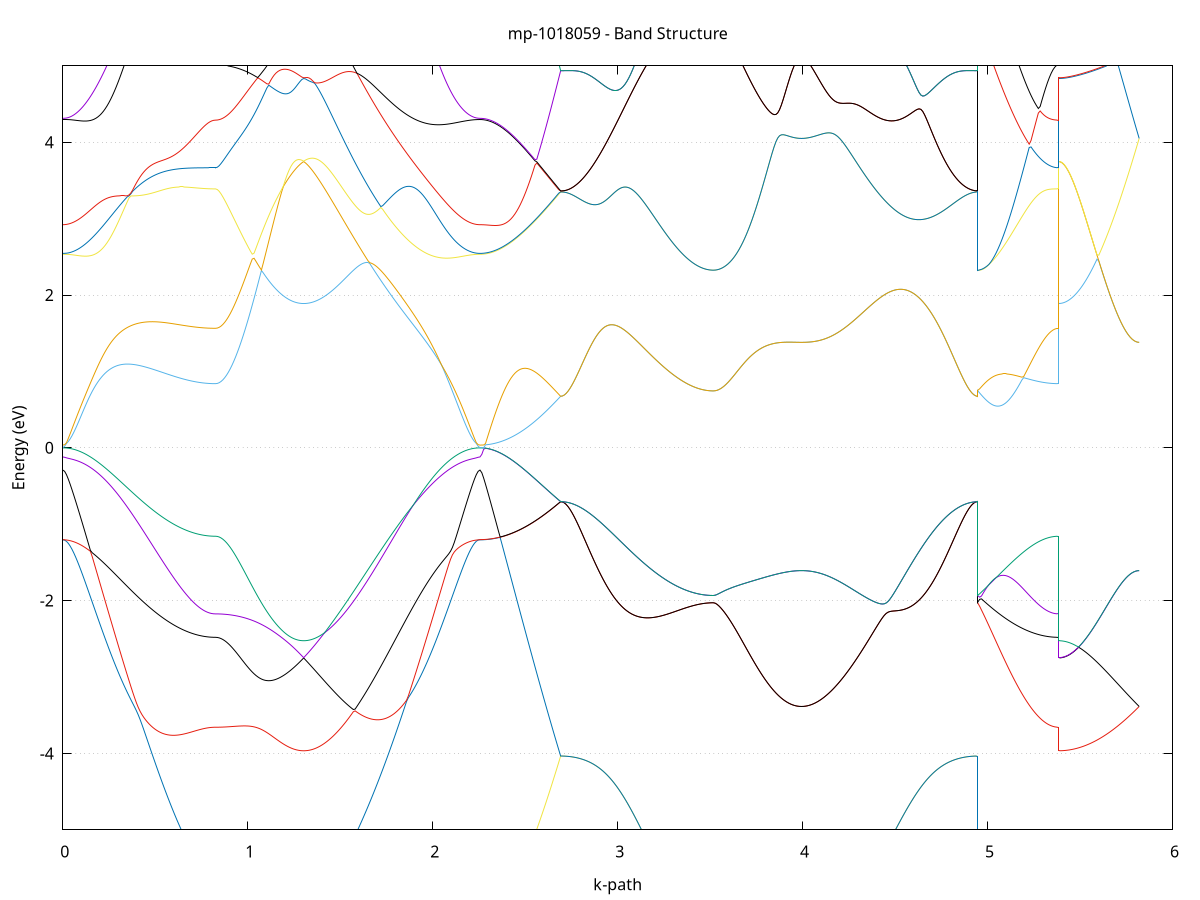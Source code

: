 set title 'mp-1018059 - Band Structure'
set xlabel 'k-path'
set ylabel 'Energy (eV)'
set grid y
set yrange [-5:5]
set terminal png size 800,600
set output 'mp-1018059_bands_gnuplot.png'
plot '-' using 1:2 with lines notitle, '-' using 1:2 with lines notitle, '-' using 1:2 with lines notitle, '-' using 1:2 with lines notitle, '-' using 1:2 with lines notitle, '-' using 1:2 with lines notitle, '-' using 1:2 with lines notitle, '-' using 1:2 with lines notitle, '-' using 1:2 with lines notitle, '-' using 1:2 with lines notitle, '-' using 1:2 with lines notitle, '-' using 1:2 with lines notitle, '-' using 1:2 with lines notitle, '-' using 1:2 with lines notitle, '-' using 1:2 with lines notitle, '-' using 1:2 with lines notitle, '-' using 1:2 with lines notitle, '-' using 1:2 with lines notitle, '-' using 1:2 with lines notitle, '-' using 1:2 with lines notitle, '-' using 1:2 with lines notitle, '-' using 1:2 with lines notitle, '-' using 1:2 with lines notitle, '-' using 1:2 with lines notitle, '-' using 1:2 with lines notitle, '-' using 1:2 with lines notitle, '-' using 1:2 with lines notitle, '-' using 1:2 with lines notitle, '-' using 1:2 with lines notitle, '-' using 1:2 with lines notitle, '-' using 1:2 with lines notitle, '-' using 1:2 with lines notitle
0.000000 -15.085827
0.009947 -15.085827
0.019895 -15.085827
0.029842 -15.085927
0.039790 -15.085927
0.049737 -15.085927
0.059685 -15.086027
0.069632 -15.086127
0.079580 -15.086227
0.089527 -15.086327
0.099475 -15.086427
0.109422 -15.086527
0.119370 -15.086627
0.129317 -15.086827
0.139264 -15.086927
0.149212 -15.087127
0.159159 -15.087227
0.169107 -15.087427
0.179054 -15.087627
0.189002 -15.087827
0.198949 -15.088027
0.208897 -15.088227
0.218844 -15.088427
0.228792 -15.088627
0.238739 -15.088827
0.248687 -15.089027
0.258634 -15.089327
0.268581 -15.089527
0.278529 -15.089727
0.288476 -15.090027
0.298424 -15.090227
0.308371 -15.090527
0.318319 -15.090727
0.328266 -15.091027
0.338214 -15.091227
0.348161 -15.091527
0.358109 -15.091727
0.368056 -15.092027
0.378004 -15.092327
0.387951 -15.092527
0.397899 -15.092827
0.407846 -15.093027
0.417793 -15.093327
0.427741 -15.093527
0.437688 -15.093827
0.447636 -15.094027
0.457583 -15.094327
0.467531 -15.094527
0.477478 -15.094727
0.487426 -15.095027
0.497373 -15.095227
0.507321 -15.095427
0.517268 -15.095727
0.527216 -15.095927
0.537163 -15.096127
0.547110 -15.096327
0.557058 -15.096527
0.567005 -15.096727
0.576953 -15.096927
0.586900 -15.097027
0.596848 -15.097227
0.606795 -15.097427
0.616743 -15.097527
0.626690 -15.097727
0.636638 -15.097827
0.646585 -15.098027
0.656533 -15.098127
0.666480 -15.098227
0.676427 -15.098427
0.686375 -15.098527
0.696322 -15.098627
0.706270 -15.098727
0.716217 -15.098827
0.726165 -15.098827
0.736112 -15.098927
0.746060 -15.099027
0.756007 -15.099027
0.765955 -15.099127
0.775902 -15.099127
0.785850 -15.099227
0.795797 -15.099227
0.805745 -15.099227
0.815692 -15.099227
0.825639 -15.099227
0.825639 -15.099227
0.835574 -15.099227
0.845509 -15.099227
0.855444 -15.099227
0.865379 -15.099127
0.875314 -15.099127
0.885249 -15.099127
0.895184 -15.099027
0.905119 -15.099027
0.915054 -15.098927
0.924989 -15.098827
0.934924 -15.098827
0.944859 -15.098727
0.954794 -15.098627
0.964729 -15.098527
0.974664 -15.098427
0.984598 -15.098327
0.994533 -15.098227
1.004468 -15.098127
1.014403 -15.097927
1.024338 -15.097827
1.034273 -15.097727
1.044208 -15.097527
1.054143 -15.097427
1.064078 -15.097327
1.074013 -15.097127
1.083948 -15.097027
1.093883 -15.096827
1.103818 -15.096627
1.113753 -15.096527
1.123688 -15.096327
1.133623 -15.096227
1.143557 -15.096027
1.153492 -15.095827
1.163427 -15.095727
1.173362 -15.095527
1.183297 -15.095327
1.193232 -15.095127
1.203167 -15.095027
1.213102 -15.094827
1.223037 -15.094627
1.232972 -15.094427
1.242907 -15.094227
1.252842 -15.094027
1.262777 -15.093927
1.272712 -15.093727
1.282647 -15.093527
1.292582 -15.093327
1.302516 -15.093127
1.302516 -15.093127
1.312445 -15.093327
1.322374 -15.093527
1.332303 -15.093727
1.342232 -15.093927
1.352161 -15.094027
1.362090 -15.094227
1.372019 -15.094427
1.381947 -15.094627
1.391876 -15.094727
1.401805 -15.094927
1.411734 -15.095027
1.421663 -15.095227
1.431592 -15.095327
1.441521 -15.095427
1.451450 -15.095527
1.461379 -15.095627
1.471307 -15.095727
1.481236 -15.095827
1.491165 -15.095927
1.501094 -15.096027
1.511023 -15.096027
1.520952 -15.096127
1.530881 -15.096127
1.540810 -15.096227
1.550738 -15.096227
1.560667 -15.096227
1.570596 -15.096227
1.580525 -15.096227
1.590454 -15.096227
1.600383 -15.096227
1.610312 -15.096127
1.620241 -15.096127
1.630169 -15.096027
1.640098 -15.096027
1.650027 -15.095927
1.659956 -15.095827
1.669885 -15.095727
1.679814 -15.095627
1.689743 -15.095527
1.699672 -15.095427
1.709600 -15.095327
1.719529 -15.095127
1.729458 -15.095027
1.739387 -15.094827
1.749316 -15.094727
1.759245 -15.094527
1.769174 -15.094327
1.779103 -15.094127
1.789032 -15.093927
1.798960 -15.093727
1.808889 -15.093527
1.818818 -15.093327
1.828747 -15.093127
1.838676 -15.092927
1.848605 -15.092727
1.858534 -15.092527
1.868463 -15.092227
1.878391 -15.092027
1.888320 -15.091827
1.898249 -15.091627
1.908178 -15.091327
1.918107 -15.091127
1.928036 -15.090827
1.937965 -15.090627
1.947894 -15.090427
1.957822 -15.090127
1.967751 -15.089927
1.977680 -15.089727
1.987609 -15.089427
1.997538 -15.089227
2.007467 -15.089027
2.017396 -15.088827
2.027325 -15.088627
2.037253 -15.088327
2.047182 -15.088127
2.057111 -15.087927
2.067040 -15.087827
2.076969 -15.087627
2.086898 -15.087427
2.096827 -15.087227
2.106756 -15.087127
2.116685 -15.086927
2.126613 -15.086827
2.136542 -15.086627
2.146471 -15.086527
2.156400 -15.086427
2.166329 -15.086327
2.176258 -15.086227
2.186187 -15.086127
2.196116 -15.086027
2.206044 -15.085927
2.215973 -15.085927
2.225902 -15.085927
2.235831 -15.085827
2.245760 -15.085827
2.255689 -15.085827
2.255689 -15.085827
2.265601 -15.085827
2.275513 -15.085827
2.285425 -15.085727
2.295337 -15.085727
2.305250 -15.085627
2.315162 -15.085527
2.325074 -15.085527
2.334986 -15.085427
2.344898 -15.085227
2.354810 -15.085127
2.364723 -15.085027
2.374635 -15.084827
2.384547 -15.084627
2.394459 -15.084427
2.404371 -15.084227
2.414283 -15.084027
2.424196 -15.083827
2.434108 -15.083627
2.444020 -15.083327
2.453932 -15.083127
2.463844 -15.082827
2.473756 -15.082527
2.483669 -15.082327
2.493581 -15.082027
2.503493 -15.081727
2.513405 -15.081327
2.523317 -15.081027
2.533229 -15.080727
2.543141 -15.080427
2.553054 -15.080027
2.562966 -15.079727
2.572878 -15.079327
2.582790 -15.078927
2.592702 -15.078627
2.602614 -15.078227
2.612527 -15.077827
2.622439 -15.077427
2.632351 -15.077127
2.642263 -15.076727
2.652175 -15.076327
2.662087 -15.075927
2.672000 -15.075527
2.681912 -15.075127
2.691824 -15.074727
2.691824 -15.074727
2.701771 -15.074727
2.711719 -15.074727
2.721666 -15.074827
2.731614 -15.074827
2.741561 -15.074927
2.751509 -15.075027
2.761456 -15.075127
2.771404 -15.075227
2.781351 -15.075327
2.791299 -15.075427
2.801246 -15.075627
2.811193 -15.075727
2.821141 -15.075927
2.831088 -15.076127
2.841036 -15.076327
2.850983 -15.076527
2.860931 -15.076727
2.870878 -15.076927
2.880826 -15.077227
2.890773 -15.077427
2.900721 -15.077727
2.910668 -15.077927
2.920616 -15.078227
2.930563 -15.078527
2.940510 -15.078827
2.950458 -15.079127
2.960405 -15.079327
2.970353 -15.079727
2.980300 -15.080027
2.990248 -15.080327
3.000195 -15.080627
3.010143 -15.080927
3.020090 -15.081227
3.030038 -15.081527
3.039985 -15.081927
3.049933 -15.082227
3.059880 -15.082527
3.069827 -15.082927
3.079775 -15.083227
3.089722 -15.083527
3.099670 -15.083927
3.109617 -15.084227
3.119565 -15.084527
3.129512 -15.084827
3.139460 -15.085227
3.149407 -15.085527
3.159355 -15.085827
3.169302 -15.086127
3.179250 -15.086527
3.189197 -15.086827
3.199145 -15.087127
3.209092 -15.087427
3.219039 -15.087727
3.228987 -15.088027
3.238934 -15.088227
3.248882 -15.088527
3.258829 -15.088827
3.268777 -15.089127
3.278724 -15.089327
3.288672 -15.089627
3.298619 -15.089827
3.308567 -15.090027
3.318514 -15.090327
3.328462 -15.090527
3.338409 -15.090727
3.348356 -15.090927
3.358304 -15.091127
3.368251 -15.091327
3.378199 -15.091427
3.388146 -15.091627
3.398094 -15.091727
3.408041 -15.091927
3.417989 -15.092027
3.427936 -15.092127
3.437884 -15.092227
3.447831 -15.092327
3.457779 -15.092427
3.467726 -15.092427
3.477673 -15.092527
3.487621 -15.092527
3.497568 -15.092627
3.507516 -15.092627
3.517463 -15.092627
3.517463 -15.092627
3.527398 -15.092627
3.537333 -15.092627
3.547268 -15.092627
3.557203 -15.092627
3.567138 -15.092527
3.577073 -15.092527
3.587008 -15.092527
3.596943 -15.092527
3.606878 -15.092527
3.616813 -15.092527
3.626748 -15.092427
3.636683 -15.092427
3.646618 -15.092427
3.656552 -15.092427
3.666487 -15.092327
3.676422 -15.092327
3.686357 -15.092327
3.696292 -15.092327
3.706227 -15.092227
3.716162 -15.092227
3.726097 -15.092227
3.736032 -15.092227
3.745967 -15.092127
3.755902 -15.092127
3.765837 -15.092127
3.775772 -15.092127
3.785707 -15.092127
3.795642 -15.092027
3.805577 -15.092027
3.815511 -15.092027
3.825446 -15.092027
3.835381 -15.092027
3.845316 -15.092027
3.855251 -15.092027
3.865186 -15.092027
3.875121 -15.092027
3.885056 -15.092027
3.894991 -15.092027
3.904926 -15.092027
3.914861 -15.092027
3.924796 -15.092027
3.934731 -15.092027
3.944666 -15.092027
3.954601 -15.092027
3.964536 -15.092027
3.974470 -15.092027
3.984405 -15.092027
3.994340 -15.092027
3.994340 -15.092027
4.004269 -15.092027
4.014198 -15.092027
4.024127 -15.092027
4.034056 -15.092027
4.043985 -15.092027
4.053914 -15.091927
4.063842 -15.091927
4.073771 -15.091927
4.083700 -15.091927
4.093629 -15.091827
4.103558 -15.091827
4.113487 -15.091827
4.123416 -15.091727
4.133345 -15.091727
4.143274 -15.091627
4.153202 -15.091627
4.163131 -15.091527
4.173060 -15.091427
4.182989 -15.091327
4.192918 -15.091227
4.202847 -15.091127
4.212776 -15.091027
4.222705 -15.090927
4.232633 -15.090827
4.242562 -15.090727
4.252491 -15.090527
4.262420 -15.090427
4.272349 -15.090327
4.282278 -15.090127
4.292207 -15.089927
4.302136 -15.089827
4.312064 -15.089627
4.321993 -15.089427
4.331922 -15.089227
4.341851 -15.089027
4.351780 -15.088827
4.361709 -15.088527
4.371638 -15.088327
4.381567 -15.088127
4.391495 -15.087827
4.401424 -15.087627
4.411353 -15.087327
4.421282 -15.087127
4.431211 -15.086827
4.441140 -15.086527
4.451069 -15.086327
4.460998 -15.086027
4.470927 -15.085727
4.480855 -15.085427
4.490784 -15.085127
4.500713 -15.084827
4.510642 -15.084527
4.520571 -15.084227
4.530500 -15.083927
4.540429 -15.083627
4.550358 -15.083327
4.560286 -15.083027
4.570215 -15.082727
4.580144 -15.082327
4.590073 -15.082027
4.600002 -15.081727
4.609931 -15.081427
4.619860 -15.081127
4.629789 -15.080827
4.639717 -15.080527
4.649646 -15.080227
4.659575 -15.079927
4.669504 -15.079627
4.679433 -15.079327
4.689362 -15.079027
4.699291 -15.078727
4.709220 -15.078427
4.719148 -15.078227
4.729077 -15.077927
4.739006 -15.077727
4.748935 -15.077427
4.758864 -15.077227
4.768793 -15.076927
4.778722 -15.076727
4.788651 -15.076527
4.798580 -15.076327
4.808508 -15.076127
4.818437 -15.075927
4.828366 -15.075727
4.838295 -15.075627
4.848224 -15.075427
4.858153 -15.075327
4.868082 -15.075227
4.878011 -15.075127
4.887939 -15.075027
4.897868 -15.074927
4.907797 -15.074827
4.917726 -15.074827
4.927655 -15.074727
4.937584 -15.074727
4.947513 -15.074727
4.947513 -15.092627
4.957425 -15.092827
4.967337 -15.093027
4.977249 -15.093227
4.987161 -15.093527
4.997073 -15.093727
5.006986 -15.093927
5.016898 -15.094127
5.026810 -15.094427
5.036722 -15.094627
5.046634 -15.094827
5.056546 -15.095027
5.066459 -15.095227
5.076371 -15.095527
5.086283 -15.095727
5.096195 -15.095927
5.106107 -15.096127
5.116019 -15.096327
5.125932 -15.096527
5.135844 -15.096727
5.145756 -15.096827
5.155668 -15.097027
5.165580 -15.097227
5.175492 -15.097427
5.185405 -15.097527
5.195317 -15.097727
5.205229 -15.097827
5.215141 -15.098027
5.225053 -15.098127
5.234965 -15.098227
5.244878 -15.098427
5.254790 -15.098527
5.264702 -15.098627
5.274614 -15.098727
5.284526 -15.098827
5.294438 -15.098927
5.304350 -15.098927
5.314263 -15.099027
5.324175 -15.099127
5.334087 -15.099127
5.343999 -15.099127
5.353911 -15.099227
5.363823 -15.099227
5.373736 -15.099227
5.383648 -15.099227
5.383648 -15.093127
5.393560 -15.093127
5.403472 -15.093127
5.413384 -15.093127
5.423296 -15.093127
5.433209 -15.093127
5.443121 -15.093127
5.453033 -15.093027
5.462945 -15.093027
5.472857 -15.093027
5.482769 -15.093027
5.492682 -15.092927
5.502594 -15.092927
5.512506 -15.092927
5.522418 -15.092927
5.532330 -15.092827
5.542242 -15.092827
5.552155 -15.092827
5.562067 -15.092727
5.571979 -15.092727
5.581891 -15.092627
5.591803 -15.092627
5.601715 -15.092627
5.611627 -15.092527
5.621540 -15.092527
5.631452 -15.092427
5.641364 -15.092427
5.651276 -15.092427
5.661188 -15.092327
5.671100 -15.092327
5.681013 -15.092327
5.690925 -15.092227
5.700837 -15.092227
5.710749 -15.092227
5.720661 -15.092127
5.730573 -15.092127
5.740486 -15.092127
5.750398 -15.092127
5.760310 -15.092127
5.770222 -15.092027
5.780134 -15.092027
5.790046 -15.092027
5.799959 -15.092027
5.809871 -15.092027
5.819783 -15.092027
e
0.000000 -15.063727
0.009947 -15.063727
0.019895 -15.063727
0.029842 -15.063727
0.039790 -15.063727
0.049737 -15.063727
0.059685 -15.063727
0.069632 -15.063627
0.079580 -15.063627
0.089527 -15.063727
0.099475 -15.063727
0.109422 -15.063827
0.119370 -15.064027
0.129317 -15.064227
0.139264 -15.064427
0.149212 -15.064627
0.159159 -15.064827
0.169107 -15.065127
0.179054 -15.065427
0.189002 -15.065627
0.198949 -15.066027
0.208897 -15.066327
0.218844 -15.066627
0.228792 -15.066927
0.238739 -15.067327
0.248687 -15.067627
0.258634 -15.068027
0.268581 -15.068427
0.278529 -15.068827
0.288476 -15.069227
0.298424 -15.069627
0.308371 -15.070027
0.318319 -15.070427
0.328266 -15.070927
0.338214 -15.071327
0.348161 -15.071727
0.358109 -15.072227
0.368056 -15.072627
0.378004 -15.073127
0.387951 -15.073527
0.397899 -15.074027
0.407846 -15.074427
0.417793 -15.074927
0.427741 -15.075327
0.437688 -15.075827
0.447636 -15.076227
0.457583 -15.076727
0.467531 -15.077127
0.477478 -15.077627
0.487426 -15.078027
0.497373 -15.078527
0.507321 -15.078927
0.517268 -15.079327
0.527216 -15.079727
0.537163 -15.080127
0.547110 -15.080527
0.557058 -15.080927
0.567005 -15.081327
0.576953 -15.081727
0.586900 -15.082127
0.596848 -15.082427
0.606795 -15.082827
0.616743 -15.083127
0.626690 -15.083527
0.636638 -15.083827
0.646585 -15.084127
0.656533 -15.084427
0.666480 -15.084627
0.676427 -15.084927
0.686375 -15.085227
0.696322 -15.085427
0.706270 -15.085627
0.716217 -15.085827
0.726165 -15.086027
0.736112 -15.086227
0.746060 -15.086327
0.756007 -15.086427
0.765955 -15.086627
0.775902 -15.086727
0.785850 -15.086727
0.795797 -15.086827
0.805745 -15.086827
0.815692 -15.086927
0.825639 -15.086927
0.825639 -15.086927
0.835574 -15.086927
0.845509 -15.086927
0.855444 -15.086927
0.865379 -15.086927
0.875314 -15.086927
0.885249 -15.087027
0.895184 -15.087027
0.905119 -15.087127
0.915054 -15.087127
0.924989 -15.087127
0.934924 -15.087227
0.944859 -15.087327
0.954794 -15.087327
0.964729 -15.087427
0.974664 -15.087527
0.984598 -15.087627
0.994533 -15.087727
1.004468 -15.087827
1.014403 -15.087927
1.024338 -15.088027
1.034273 -15.088127
1.044208 -15.088227
1.054143 -15.088427
1.064078 -15.088527
1.074013 -15.088727
1.083948 -15.088827
1.093883 -15.089027
1.103818 -15.089127
1.113753 -15.089327
1.123688 -15.089527
1.133623 -15.089627
1.143557 -15.089827
1.153492 -15.090027
1.163427 -15.090227
1.173362 -15.090427
1.183297 -15.090627
1.193232 -15.090827
1.203167 -15.091027
1.213102 -15.091227
1.223037 -15.091427
1.232972 -15.091627
1.242907 -15.091827
1.252842 -15.092027
1.262777 -15.092227
1.272712 -15.092427
1.282647 -15.092627
1.292582 -15.092827
1.302516 -15.093027
1.302516 -15.093027
1.312445 -15.092827
1.322374 -15.092627
1.332303 -15.092427
1.342232 -15.092227
1.352161 -15.092027
1.362090 -15.091827
1.372019 -15.091527
1.381947 -15.091327
1.391876 -15.091127
1.401805 -15.090827
1.411734 -15.090627
1.421663 -15.090427
1.431592 -15.090127
1.441521 -15.089927
1.451450 -15.089627
1.461379 -15.089327
1.471307 -15.089127
1.481236 -15.088827
1.491165 -15.088527
1.501094 -15.088227
1.511023 -15.087927
1.520952 -15.087627
1.530881 -15.087327
1.540810 -15.087027
1.550738 -15.086727
1.560667 -15.086327
1.570596 -15.086027
1.580525 -15.085727
1.590454 -15.085327
1.600383 -15.085027
1.610312 -15.084627
1.620241 -15.084227
1.630169 -15.083927
1.640098 -15.083527
1.650027 -15.083127
1.659956 -15.082727
1.669885 -15.082327
1.679814 -15.081927
1.689743 -15.081527
1.699672 -15.081027
1.709600 -15.080627
1.719529 -15.080227
1.729458 -15.079827
1.739387 -15.079327
1.749316 -15.078927
1.759245 -15.078427
1.769174 -15.078027
1.779103 -15.077627
1.789032 -15.077127
1.798960 -15.076727
1.808889 -15.076227
1.818818 -15.075727
1.828747 -15.075327
1.838676 -15.074827
1.848605 -15.074427
1.858534 -15.073927
1.868463 -15.073527
1.878391 -15.073027
1.888320 -15.072627
1.898249 -15.072127
1.908178 -15.071727
1.918107 -15.071327
1.928036 -15.070827
1.937965 -15.070427
1.947894 -15.070027
1.957822 -15.069627
1.967751 -15.069227
1.977680 -15.068827
1.987609 -15.068427
1.997538 -15.068027
2.007467 -15.067627
2.017396 -15.067327
2.027325 -15.066927
2.037253 -15.066627
2.047182 -15.066327
2.057111 -15.065927
2.067040 -15.065627
2.076969 -15.065327
2.086898 -15.065127
2.096827 -15.064827
2.106756 -15.064627
2.116685 -15.064327
2.126613 -15.064127
2.136542 -15.064027
2.146471 -15.063827
2.156400 -15.063727
2.166329 -15.063727
2.176258 -15.063627
2.186187 -15.063627
2.196116 -15.063727
2.206044 -15.063727
2.215973 -15.063727
2.225902 -15.063727
2.235831 -15.063727
2.245760 -15.063727
2.255689 -15.063727
2.255689 -15.063727
2.265601 -15.063727
2.275513 -15.063827
2.285425 -15.063827
2.295337 -15.063927
2.305250 -15.063927
2.315162 -15.064027
2.325074 -15.064127
2.334986 -15.064227
2.344898 -15.064327
2.354810 -15.064427
2.364723 -15.064627
2.374635 -15.064727
2.384547 -15.064927
2.394459 -15.065127
2.404371 -15.065327
2.414283 -15.065527
2.424196 -15.065727
2.434108 -15.065927
2.444020 -15.066227
2.453932 -15.066427
2.463844 -15.066727
2.473756 -15.066927
2.483669 -15.067227
2.493581 -15.067527
2.503493 -15.067827
2.513405 -15.068127
2.523317 -15.068427
2.533229 -15.068827
2.543141 -15.069127
2.553054 -15.069427
2.562966 -15.069827
2.572878 -15.070127
2.582790 -15.070527
2.592702 -15.070927
2.602614 -15.071227
2.612527 -15.071627
2.622439 -15.072027
2.632351 -15.072427
2.642263 -15.072827
2.652175 -15.073127
2.662087 -15.073527
2.672000 -15.073927
2.681912 -15.074327
2.691824 -15.074727
2.691824 -15.074727
2.701771 -15.074727
2.711719 -15.074727
2.721666 -15.074827
2.731614 -15.074827
2.741561 -15.074927
2.751509 -15.075027
2.761456 -15.075127
2.771404 -15.075227
2.781351 -15.075327
2.791299 -15.075427
2.801246 -15.075627
2.811193 -15.075727
2.821141 -15.075927
2.831088 -15.076127
2.841036 -15.076327
2.850983 -15.076527
2.860931 -15.076727
2.870878 -15.076927
2.880826 -15.077227
2.890773 -15.077427
2.900721 -15.077727
2.910668 -15.077927
2.920616 -15.078227
2.930563 -15.078527
2.940510 -15.078827
2.950458 -15.079127
2.960405 -15.079327
2.970353 -15.079727
2.980300 -15.080027
2.990248 -15.080327
3.000195 -15.080627
3.010143 -15.080927
3.020090 -15.081227
3.030038 -15.081527
3.039985 -15.081927
3.049933 -15.082227
3.059880 -15.082527
3.069827 -15.082927
3.079775 -15.083227
3.089722 -15.083527
3.099670 -15.083927
3.109617 -15.084227
3.119565 -15.084527
3.129512 -15.084827
3.139460 -15.085227
3.149407 -15.085527
3.159355 -15.085827
3.169302 -15.086127
3.179250 -15.086527
3.189197 -15.086827
3.199145 -15.087127
3.209092 -15.087427
3.219039 -15.087727
3.228987 -15.088027
3.238934 -15.088227
3.248882 -15.088527
3.258829 -15.088827
3.268777 -15.089127
3.278724 -15.089327
3.288672 -15.089627
3.298619 -15.089827
3.308567 -15.090027
3.318514 -15.090327
3.328462 -15.090527
3.338409 -15.090727
3.348356 -15.090927
3.358304 -15.091127
3.368251 -15.091327
3.378199 -15.091427
3.388146 -15.091627
3.398094 -15.091727
3.408041 -15.091927
3.417989 -15.092027
3.427936 -15.092127
3.437884 -15.092227
3.447831 -15.092327
3.457779 -15.092427
3.467726 -15.092427
3.477673 -15.092527
3.487621 -15.092527
3.497568 -15.092627
3.507516 -15.092627
3.517463 -15.092627
3.517463 -15.092627
3.527398 -15.092627
3.537333 -15.092627
3.547268 -15.092627
3.557203 -15.092627
3.567138 -15.092527
3.577073 -15.092527
3.587008 -15.092527
3.596943 -15.092527
3.606878 -15.092527
3.616813 -15.092527
3.626748 -15.092427
3.636683 -15.092427
3.646618 -15.092427
3.656552 -15.092427
3.666487 -15.092327
3.676422 -15.092327
3.686357 -15.092327
3.696292 -15.092327
3.706227 -15.092227
3.716162 -15.092227
3.726097 -15.092227
3.736032 -15.092227
3.745967 -15.092127
3.755902 -15.092127
3.765837 -15.092127
3.775772 -15.092127
3.785707 -15.092127
3.795642 -15.092027
3.805577 -15.092027
3.815511 -15.092027
3.825446 -15.092027
3.835381 -15.092027
3.845316 -15.092027
3.855251 -15.092027
3.865186 -15.092027
3.875121 -15.092027
3.885056 -15.092027
3.894991 -15.092027
3.904926 -15.092027
3.914861 -15.092027
3.924796 -15.092027
3.934731 -15.092027
3.944666 -15.092027
3.954601 -15.092027
3.964536 -15.092027
3.974470 -15.092027
3.984405 -15.092027
3.994340 -15.092027
3.994340 -15.092027
4.004269 -15.092027
4.014198 -15.092027
4.024127 -15.092027
4.034056 -15.092027
4.043985 -15.092027
4.053914 -15.091927
4.063842 -15.091927
4.073771 -15.091927
4.083700 -15.091927
4.093629 -15.091827
4.103558 -15.091827
4.113487 -15.091827
4.123416 -15.091727
4.133345 -15.091727
4.143274 -15.091627
4.153202 -15.091627
4.163131 -15.091527
4.173060 -15.091427
4.182989 -15.091327
4.192918 -15.091227
4.202847 -15.091127
4.212776 -15.091027
4.222705 -15.090927
4.232633 -15.090827
4.242562 -15.090727
4.252491 -15.090527
4.262420 -15.090427
4.272349 -15.090327
4.282278 -15.090127
4.292207 -15.089927
4.302136 -15.089827
4.312064 -15.089627
4.321993 -15.089427
4.331922 -15.089227
4.341851 -15.089027
4.351780 -15.088827
4.361709 -15.088527
4.371638 -15.088327
4.381567 -15.088127
4.391495 -15.087827
4.401424 -15.087627
4.411353 -15.087327
4.421282 -15.087127
4.431211 -15.086827
4.441140 -15.086527
4.451069 -15.086327
4.460998 -15.086027
4.470927 -15.085727
4.480855 -15.085427
4.490784 -15.085127
4.500713 -15.084827
4.510642 -15.084527
4.520571 -15.084227
4.530500 -15.083927
4.540429 -15.083627
4.550358 -15.083327
4.560286 -15.083027
4.570215 -15.082727
4.580144 -15.082327
4.590073 -15.082027
4.600002 -15.081727
4.609931 -15.081427
4.619860 -15.081127
4.629789 -15.080827
4.639717 -15.080527
4.649646 -15.080227
4.659575 -15.079927
4.669504 -15.079627
4.679433 -15.079327
4.689362 -15.079027
4.699291 -15.078727
4.709220 -15.078427
4.719148 -15.078227
4.729077 -15.077927
4.739006 -15.077727
4.748935 -15.077427
4.758864 -15.077227
4.768793 -15.076927
4.778722 -15.076727
4.788651 -15.076527
4.798580 -15.076327
4.808508 -15.076127
4.818437 -15.075927
4.828366 -15.075727
4.838295 -15.075627
4.848224 -15.075427
4.858153 -15.075327
4.868082 -15.075227
4.878011 -15.075127
4.887939 -15.075027
4.897868 -15.074927
4.907797 -15.074827
4.917726 -15.074827
4.927655 -15.074727
4.937584 -15.074727
4.947513 -15.074727
4.947513 -15.092627
4.957425 -15.092427
4.967337 -15.092127
4.977249 -15.091927
4.987161 -15.091727
4.997073 -15.091527
5.006986 -15.091327
5.016898 -15.091127
5.026810 -15.090927
5.036722 -15.090727
5.046634 -15.090527
5.056546 -15.090327
5.066459 -15.090127
5.076371 -15.089927
5.086283 -15.089727
5.096195 -15.089527
5.106107 -15.089427
5.116019 -15.089227
5.125932 -15.089027
5.135844 -15.088927
5.145756 -15.088727
5.155668 -15.088627
5.165580 -15.088427
5.175492 -15.088327
5.185405 -15.088227
5.195317 -15.088027
5.205229 -15.087927
5.215141 -15.087827
5.225053 -15.087727
5.234965 -15.087627
5.244878 -15.087527
5.254790 -15.087427
5.264702 -15.087327
5.274614 -15.087327
5.284526 -15.087227
5.294438 -15.087127
5.304350 -15.087127
5.314263 -15.087027
5.324175 -15.087027
5.334087 -15.087027
5.343999 -15.086927
5.353911 -15.086927
5.363823 -15.086927
5.373736 -15.086927
5.383648 -15.086927
5.383648 -15.093027
5.393560 -15.093027
5.403472 -15.093027
5.413384 -15.093027
5.423296 -15.093027
5.433209 -15.093027
5.443121 -15.093027
5.453033 -15.092927
5.462945 -15.092927
5.472857 -15.092927
5.482769 -15.092927
5.492682 -15.092927
5.502594 -15.092827
5.512506 -15.092827
5.522418 -15.092827
5.532330 -15.092727
5.542242 -15.092727
5.552155 -15.092727
5.562067 -15.092627
5.571979 -15.092627
5.581891 -15.092627
5.591803 -15.092527
5.601715 -15.092527
5.611627 -15.092527
5.621540 -15.092427
5.631452 -15.092427
5.641364 -15.092427
5.651276 -15.092327
5.661188 -15.092327
5.671100 -15.092227
5.681013 -15.092227
5.690925 -15.092227
5.700837 -15.092227
5.710749 -15.092127
5.720661 -15.092127
5.730573 -15.092127
5.740486 -15.092127
5.750398 -15.092027
5.760310 -15.092027
5.770222 -15.092027
5.780134 -15.092027
5.790046 -15.092027
5.799959 -15.092027
5.809871 -15.092027
5.819783 -15.092027
e
0.000000 -15.062527
0.009947 -15.062527
0.019895 -15.062627
0.029842 -15.062627
0.039790 -15.062627
0.049737 -15.062727
0.059685 -15.062827
0.069632 -15.062827
0.079580 -15.062927
0.089527 -15.063027
0.099475 -15.063027
0.109422 -15.063027
0.119370 -15.063027
0.129317 -15.062927
0.139264 -15.062927
0.149212 -15.062827
0.159159 -15.062727
0.169107 -15.062627
0.179054 -15.062527
0.189002 -15.062427
0.198949 -15.062227
0.208897 -15.062127
0.218844 -15.062027
0.228792 -15.061927
0.238739 -15.061727
0.248687 -15.061627
0.258634 -15.061427
0.268581 -15.061327
0.278529 -15.061127
0.288476 -15.061027
0.298424 -15.060827
0.308371 -15.060727
0.318319 -15.060527
0.328266 -15.060327
0.338214 -15.060227
0.348161 -15.060027
0.358109 -15.059827
0.368056 -15.059727
0.378004 -15.059527
0.387951 -15.059327
0.397899 -15.059227
0.407846 -15.059027
0.417793 -15.058827
0.427741 -15.058727
0.437688 -15.058527
0.447636 -15.058327
0.457583 -15.058227
0.467531 -15.058027
0.477478 -15.057827
0.487426 -15.057727
0.497373 -15.057527
0.507321 -15.057427
0.517268 -15.057227
0.527216 -15.057127
0.537163 -15.056927
0.547110 -15.056827
0.557058 -15.056627
0.567005 -15.056527
0.576953 -15.056427
0.586900 -15.056327
0.596848 -15.056127
0.606795 -15.056027
0.616743 -15.055927
0.626690 -15.055827
0.636638 -15.055727
0.646585 -15.055627
0.656533 -15.055527
0.666480 -15.055427
0.676427 -15.055327
0.686375 -15.055227
0.696322 -15.055227
0.706270 -15.055127
0.716217 -15.055027
0.726165 -15.055027
0.736112 -15.054927
0.746060 -15.054927
0.756007 -15.054827
0.765955 -15.054827
0.775902 -15.054827
0.785850 -15.054827
0.795797 -15.054727
0.805745 -15.054727
0.815692 -15.054727
0.825639 -15.054727
0.825639 -15.054727
0.835574 -15.054727
0.845509 -15.054727
0.855444 -15.054727
0.865379 -15.054727
0.875314 -15.054727
0.885249 -15.054727
0.895184 -15.054727
0.905119 -15.054727
0.915054 -15.054727
0.924989 -15.054727
0.934924 -15.054727
0.944859 -15.054827
0.954794 -15.054827
0.964729 -15.054827
0.974664 -15.054827
0.984598 -15.054927
0.994533 -15.054927
1.004468 -15.054927
1.014403 -15.055027
1.024338 -15.055027
1.034273 -15.055127
1.044208 -15.055127
1.054143 -15.055127
1.064078 -15.055227
1.074013 -15.055227
1.083948 -15.055227
1.093883 -15.055327
1.103818 -15.055327
1.113753 -15.055327
1.123688 -15.055327
1.133623 -15.055427
1.143557 -15.055427
1.153492 -15.055427
1.163427 -15.055427
1.173362 -15.055527
1.183297 -15.055527
1.193232 -15.055527
1.203167 -15.055527
1.213102 -15.055527
1.223037 -15.055527
1.232972 -15.055527
1.242907 -15.055527
1.252842 -15.055527
1.262777 -15.055627
1.272712 -15.055627
1.282647 -15.055627
1.292582 -15.055627
1.302516 -15.055627
1.302516 -15.055627
1.312445 -15.055627
1.322374 -15.055627
1.332303 -15.055627
1.342232 -15.055627
1.352161 -15.055627
1.362090 -15.055627
1.372019 -15.055627
1.381947 -15.055627
1.391876 -15.055627
1.401805 -15.055627
1.411734 -15.055627
1.421663 -15.055627
1.431592 -15.055627
1.441521 -15.055627
1.451450 -15.055627
1.461379 -15.055627
1.471307 -15.055627
1.481236 -15.055627
1.491165 -15.055627
1.501094 -15.055627
1.511023 -15.055627
1.520952 -15.055627
1.530881 -15.055727
1.540810 -15.055727
1.550738 -15.055727
1.560667 -15.055727
1.570596 -15.055827
1.580525 -15.055827
1.590454 -15.055827
1.600383 -15.055927
1.610312 -15.055927
1.620241 -15.056027
1.630169 -15.056027
1.640098 -15.056127
1.650027 -15.056127
1.659956 -15.056227
1.669885 -15.056327
1.679814 -15.056327
1.689743 -15.056427
1.699672 -15.056527
1.709600 -15.056627
1.719529 -15.056727
1.729458 -15.056827
1.739387 -15.056927
1.749316 -15.057027
1.759245 -15.057127
1.769174 -15.057227
1.779103 -15.057427
1.789032 -15.057627
1.798960 -15.057827
1.808889 -15.058027
1.818818 -15.058227
1.828747 -15.058427
1.838676 -15.058627
1.848605 -15.058827
1.858534 -15.059027
1.868463 -15.059227
1.878391 -15.059427
1.888320 -15.059627
1.898249 -15.059727
1.908178 -15.059927
1.918107 -15.060127
1.928036 -15.060327
1.937965 -15.060427
1.947894 -15.060627
1.957822 -15.060827
1.967751 -15.060927
1.977680 -15.061127
1.987609 -15.061327
1.997538 -15.061427
2.007467 -15.061627
2.017396 -15.061727
2.027325 -15.061927
2.037253 -15.062027
2.047182 -15.062127
2.057111 -15.062227
2.067040 -15.062427
2.076969 -15.062527
2.086898 -15.062627
2.096827 -15.062727
2.106756 -15.062827
2.116685 -15.062927
2.126613 -15.062927
2.136542 -15.063027
2.146471 -15.063027
2.156400 -15.063027
2.166329 -15.063027
2.176258 -15.062927
2.186187 -15.062827
2.196116 -15.062827
2.206044 -15.062727
2.215973 -15.062627
2.225902 -15.062627
2.235831 -15.062527
2.245760 -15.062527
2.255689 -15.062527
2.255689 -15.062527
2.265601 -15.062527
2.275513 -15.062527
2.285425 -15.062527
2.295337 -15.062527
2.305250 -15.062527
2.315162 -15.062527
2.325074 -15.062527
2.334986 -15.062427
2.344898 -15.062427
2.354810 -15.062427
2.364723 -15.062327
2.374635 -15.062327
2.384547 -15.062327
2.394459 -15.062227
2.404371 -15.062227
2.414283 -15.062127
2.424196 -15.062127
2.434108 -15.062027
2.444020 -15.061927
2.453932 -15.061927
2.463844 -15.061827
2.473756 -15.061727
2.483669 -15.061727
2.493581 -15.061627
2.503493 -15.061527
2.513405 -15.061427
2.523317 -15.061327
2.533229 -15.061327
2.543141 -15.061227
2.553054 -15.061127
2.562966 -15.061027
2.572878 -15.060927
2.582790 -15.060827
2.592702 -15.060727
2.602614 -15.060627
2.612527 -15.060527
2.622439 -15.060427
2.632351 -15.060327
2.642263 -15.060227
2.652175 -15.060127
2.662087 -15.059927
2.672000 -15.059827
2.681912 -15.059727
2.691824 -15.059627
2.691824 -15.059627
2.701771 -15.059627
2.711719 -15.059627
2.721666 -15.059627
2.731614 -15.059527
2.741561 -15.059527
2.751509 -15.059527
2.761456 -15.059427
2.771404 -15.059327
2.781351 -15.059327
2.791299 -15.059227
2.801246 -15.059127
2.811193 -15.059027
2.821141 -15.058927
2.831088 -15.058827
2.841036 -15.058727
2.850983 -15.058627
2.860931 -15.058527
2.870878 -15.058327
2.880826 -15.058227
2.890773 -15.058127
2.900721 -15.057927
2.910668 -15.057827
2.920616 -15.057627
2.930563 -15.057427
2.940510 -15.057327
2.950458 -15.057127
2.960405 -15.056927
2.970353 -15.056827
2.980300 -15.056627
2.990248 -15.056427
3.000195 -15.056227
3.010143 -15.056027
3.020090 -15.055827
3.030038 -15.055627
3.039985 -15.055427
3.049933 -15.055327
3.059880 -15.055127
3.069827 -15.054927
3.079775 -15.054727
3.089722 -15.054627
3.099670 -15.054427
3.109617 -15.054227
3.119565 -15.054127
3.129512 -15.053927
3.139460 -15.053727
3.149407 -15.053627
3.159355 -15.053427
3.169302 -15.053327
3.179250 -15.053127
3.189197 -15.053027
3.199145 -15.052927
3.209092 -15.052727
3.219039 -15.052627
3.228987 -15.052527
3.238934 -15.052327
3.248882 -15.052227
3.258829 -15.052127
3.268777 -15.052027
3.278724 -15.051927
3.288672 -15.051827
3.298619 -15.051727
3.308567 -15.051627
3.318514 -15.051527
3.328462 -15.051427
3.338409 -15.051327
3.348356 -15.051227
3.358304 -15.051127
3.368251 -15.051127
3.378199 -15.051027
3.388146 -15.051027
3.398094 -15.050927
3.408041 -15.050827
3.417989 -15.050827
3.427936 -15.050827
3.437884 -15.050727
3.447831 -15.050727
3.457779 -15.050727
3.467726 -15.050627
3.477673 -15.050627
3.487621 -15.050627
3.497568 -15.050627
3.507516 -15.050627
3.517463 -15.050627
3.517463 -15.050627
3.527398 -15.050627
3.537333 -15.050627
3.547268 -15.050627
3.557203 -15.050627
3.567138 -15.050627
3.577073 -15.050627
3.587008 -15.050627
3.596943 -15.050627
3.606878 -15.050627
3.616813 -15.050627
3.626748 -15.050627
3.636683 -15.050627
3.646618 -15.050627
3.656552 -15.050627
3.666487 -15.050627
3.676422 -15.050527
3.686357 -15.050527
3.696292 -15.050527
3.706227 -15.050527
3.716162 -15.050527
3.726097 -15.050527
3.736032 -15.050527
3.745967 -15.050527
3.755902 -15.050527
3.765837 -15.050527
3.775772 -15.050527
3.785707 -15.050527
3.795642 -15.050527
3.805577 -15.050527
3.815511 -15.050427
3.825446 -15.050427
3.835381 -15.050427
3.845316 -15.050427
3.855251 -15.050427
3.865186 -15.050327
3.875121 -15.050327
3.885056 -15.050327
3.894991 -15.050327
3.904926 -15.050227
3.914861 -15.050227
3.924796 -15.050227
3.934731 -15.050127
3.944666 -15.050127
3.954601 -15.050127
3.964536 -15.050127
3.974470 -15.050127
3.984405 -15.050027
3.994340 -15.050027
3.994340 -15.050027
4.004269 -15.050027
4.014198 -15.050127
4.024127 -15.050127
4.034056 -15.050127
4.043985 -15.050227
4.053914 -15.050227
4.063842 -15.050327
4.073771 -15.050327
4.083700 -15.050427
4.093629 -15.050427
4.103558 -15.050527
4.113487 -15.050527
4.123416 -15.050627
4.133345 -15.050727
4.143274 -15.050827
4.153202 -15.050827
4.163131 -15.050927
4.173060 -15.051027
4.182989 -15.051127
4.192918 -15.051227
4.202847 -15.051327
4.212776 -15.051427
4.222705 -15.051527
4.232633 -15.051627
4.242562 -15.051727
4.252491 -15.051827
4.262420 -15.051927
4.272349 -15.052027
4.282278 -15.052127
4.292207 -15.052227
4.302136 -15.052327
4.312064 -15.052427
4.321993 -15.052627
4.331922 -15.052727
4.341851 -15.052827
4.351780 -15.052927
4.361709 -15.053127
4.371638 -15.053227
4.381567 -15.053327
4.391495 -15.053427
4.401424 -15.053627
4.411353 -15.053727
4.421282 -15.053827
4.431211 -15.054027
4.441140 -15.054127
4.451069 -15.054227
4.460998 -15.054427
4.470927 -15.054527
4.480855 -15.054627
4.490784 -15.054827
4.500713 -15.054927
4.510642 -15.055127
4.520571 -15.055227
4.530500 -15.055327
4.540429 -15.055527
4.550358 -15.055627
4.560286 -15.055827
4.570215 -15.055927
4.580144 -15.056027
4.590073 -15.056227
4.600002 -15.056327
4.609931 -15.056527
4.619860 -15.056627
4.629789 -15.056727
4.639717 -15.056927
4.649646 -15.057027
4.659575 -15.057127
4.669504 -15.057327
4.679433 -15.057427
4.689362 -15.057527
4.699291 -15.057727
4.709220 -15.057827
4.719148 -15.057927
4.729077 -15.058027
4.739006 -15.058127
4.748935 -15.058327
4.758864 -15.058427
4.768793 -15.058527
4.778722 -15.058627
4.788651 -15.058727
4.798580 -15.058827
4.808508 -15.058927
4.818437 -15.059027
4.828366 -15.059127
4.838295 -15.059227
4.848224 -15.059227
4.858153 -15.059327
4.868082 -15.059427
4.878011 -15.059427
4.887939 -15.059527
4.897868 -15.059527
4.907797 -15.059527
4.917726 -15.059627
4.927655 -15.059627
4.937584 -15.059627
4.947513 -15.059627
4.947513 -15.050627
4.957425 -15.050827
4.967337 -15.050927
4.977249 -15.051127
4.987161 -15.051327
4.997073 -15.051527
5.006986 -15.051627
5.016898 -15.051827
5.026810 -15.052027
5.036722 -15.052127
5.046634 -15.052327
5.056546 -15.052427
5.066459 -15.052627
5.076371 -15.052727
5.086283 -15.052827
5.096195 -15.053027
5.106107 -15.053127
5.116019 -15.053227
5.125932 -15.053327
5.135844 -15.053427
5.145756 -15.053527
5.155668 -15.053627
5.165580 -15.053727
5.175492 -15.053827
5.185405 -15.053927
5.195317 -15.054027
5.205229 -15.054127
5.215141 -15.054127
5.225053 -15.054227
5.234965 -15.054327
5.244878 -15.054327
5.254790 -15.054427
5.264702 -15.054427
5.274614 -15.054527
5.284526 -15.054527
5.294438 -15.054527
5.304350 -15.054627
5.314263 -15.054627
5.324175 -15.054627
5.334087 -15.054727
5.343999 -15.054727
5.353911 -15.054727
5.363823 -15.054727
5.373736 -15.054727
5.383648 -15.054727
5.383648 -15.055627
5.393560 -15.055627
5.403472 -15.055527
5.413384 -15.055527
5.423296 -15.055527
5.433209 -15.055527
5.443121 -15.055427
5.453033 -15.055427
5.462945 -15.055327
5.472857 -15.055327
5.482769 -15.055227
5.492682 -15.055127
5.502594 -15.055027
5.512506 -15.054927
5.522418 -15.054827
5.532330 -15.054727
5.542242 -15.054627
5.552155 -15.054527
5.562067 -15.054427
5.571979 -15.054227
5.581891 -15.054127
5.591803 -15.054027
5.601715 -15.053827
5.611627 -15.053727
5.621540 -15.053527
5.631452 -15.053427
5.641364 -15.053227
5.651276 -15.053127
5.661188 -15.052927
5.671100 -15.052727
5.681013 -15.052527
5.690925 -15.052427
5.700837 -15.052227
5.710749 -15.052027
5.720661 -15.051827
5.730573 -15.051727
5.740486 -15.051527
5.750398 -15.051327
5.760310 -15.051127
5.770222 -15.050927
5.780134 -15.050727
5.790046 -15.050627
5.799959 -15.050427
5.809871 -15.050227
5.819783 -15.050027
e
0.000000 -15.062527
0.009947 -15.062527
0.019895 -15.062527
0.029842 -15.062527
0.039790 -15.062527
0.049737 -15.062427
0.059685 -15.062427
0.069632 -15.062427
0.079580 -15.062327
0.089527 -15.062227
0.099475 -15.062227
0.109422 -15.062127
0.119370 -15.062027
0.129317 -15.061927
0.139264 -15.061827
0.149212 -15.061727
0.159159 -15.061627
0.169107 -15.061527
0.179054 -15.061427
0.189002 -15.061327
0.198949 -15.061227
0.208897 -15.061027
0.218844 -15.060927
0.228792 -15.060827
0.238739 -15.060627
0.248687 -15.060527
0.258634 -15.060327
0.268581 -15.060227
0.278529 -15.060027
0.288476 -15.059927
0.298424 -15.059727
0.308371 -15.059627
0.318319 -15.059427
0.328266 -15.059227
0.338214 -15.059127
0.348161 -15.058927
0.358109 -15.058727
0.368056 -15.058627
0.378004 -15.058427
0.387951 -15.058327
0.397899 -15.058127
0.407846 -15.057927
0.417793 -15.057827
0.427741 -15.057627
0.437688 -15.057527
0.447636 -15.057327
0.457583 -15.057127
0.467531 -15.057027
0.477478 -15.056827
0.487426 -15.056727
0.497373 -15.056627
0.507321 -15.056427
0.517268 -15.056327
0.527216 -15.056127
0.537163 -15.056027
0.547110 -15.055927
0.557058 -15.055827
0.567005 -15.055727
0.576953 -15.055527
0.586900 -15.055427
0.596848 -15.055327
0.606795 -15.055227
0.616743 -15.055127
0.626690 -15.055027
0.636638 -15.055027
0.646585 -15.054927
0.656533 -15.054827
0.666480 -15.054727
0.676427 -15.054627
0.686375 -15.054627
0.696322 -15.054527
0.706270 -15.054527
0.716217 -15.054427
0.726165 -15.054427
0.736112 -15.054327
0.746060 -15.054327
0.756007 -15.054227
0.765955 -15.054227
0.775902 -15.054227
0.785850 -15.054227
0.795797 -15.054227
0.805745 -15.054127
0.815692 -15.054127
0.825639 -15.054127
0.825639 -15.054127
0.835574 -15.054127
0.845509 -15.054127
0.855444 -15.054127
0.865379 -15.054127
0.875314 -15.054127
0.885249 -15.054127
0.895184 -15.054027
0.905119 -15.054027
0.915054 -15.054027
0.924989 -15.053927
0.934924 -15.053827
0.944859 -15.053827
0.954794 -15.053727
0.964729 -15.053627
0.974664 -15.053527
0.984598 -15.053427
0.994533 -15.053227
1.004468 -15.053127
1.014403 -15.053027
1.024338 -15.052927
1.034273 -15.052727
1.044208 -15.052627
1.054143 -15.052427
1.064078 -15.052327
1.074013 -15.052127
1.083948 -15.051927
1.093883 -15.051827
1.103818 -15.051627
1.113753 -15.051427
1.123688 -15.051227
1.133623 -15.051027
1.143557 -15.050827
1.153492 -15.050727
1.163427 -15.050527
1.173362 -15.050327
1.183297 -15.050127
1.193232 -15.049927
1.203167 -15.049727
1.213102 -15.049527
1.223037 -15.049427
1.232972 -15.049227
1.242907 -15.049027
1.252842 -15.048827
1.262777 -15.048627
1.272712 -15.048527
1.282647 -15.048327
1.292582 -15.048127
1.302516 -15.048027
1.302516 -15.048027
1.312445 -15.048227
1.322374 -15.048327
1.332303 -15.048527
1.342232 -15.048627
1.352161 -15.048827
1.362090 -15.049027
1.372019 -15.049227
1.381947 -15.049327
1.391876 -15.049527
1.401805 -15.049727
1.411734 -15.049927
1.421663 -15.050127
1.431592 -15.050227
1.441521 -15.050427
1.451450 -15.050627
1.461379 -15.050827
1.471307 -15.051027
1.481236 -15.051227
1.491165 -15.051427
1.501094 -15.051627
1.511023 -15.051827
1.520952 -15.052027
1.530881 -15.052227
1.540810 -15.052427
1.550738 -15.052627
1.560667 -15.052827
1.570596 -15.053027
1.580525 -15.053227
1.590454 -15.053427
1.600383 -15.053727
1.610312 -15.053927
1.620241 -15.054127
1.630169 -15.054327
1.640098 -15.054527
1.650027 -15.054727
1.659956 -15.054927
1.669885 -15.055127
1.679814 -15.055327
1.689743 -15.055527
1.699672 -15.055827
1.709600 -15.056027
1.719529 -15.056227
1.729458 -15.056427
1.739387 -15.056627
1.749316 -15.056827
1.759245 -15.057027
1.769174 -15.057227
1.779103 -15.057327
1.789032 -15.057427
1.798960 -15.057527
1.808889 -15.057627
1.818818 -15.057827
1.828747 -15.057927
1.838676 -15.058027
1.848605 -15.058227
1.858534 -15.058327
1.868463 -15.058427
1.878391 -15.058627
1.888320 -15.058727
1.898249 -15.058927
1.908178 -15.059027
1.918107 -15.059227
1.928036 -15.059327
1.937965 -15.059527
1.947894 -15.059627
1.957822 -15.059827
1.967751 -15.059927
1.977680 -15.060127
1.987609 -15.060227
1.997538 -15.060427
2.007467 -15.060527
2.017396 -15.060627
2.027325 -15.060827
2.037253 -15.060927
2.047182 -15.061127
2.057111 -15.061227
2.067040 -15.061327
2.076969 -15.061427
2.086898 -15.061527
2.096827 -15.061727
2.106756 -15.061827
2.116685 -15.061927
2.126613 -15.061927
2.136542 -15.062027
2.146471 -15.062127
2.156400 -15.062227
2.166329 -15.062327
2.176258 -15.062327
2.186187 -15.062427
2.196116 -15.062427
2.206044 -15.062527
2.215973 -15.062527
2.225902 -15.062527
2.235831 -15.062527
2.245760 -15.062527
2.255689 -15.062527
2.255689 -15.062527
2.265601 -15.062527
2.275513 -15.062527
2.285425 -15.062527
2.295337 -15.062527
2.305250 -15.062427
2.315162 -15.062427
2.325074 -15.062427
2.334986 -15.062427
2.344898 -15.062427
2.354810 -15.062327
2.364723 -15.062327
2.374635 -15.062227
2.384547 -15.062227
2.394459 -15.062227
2.404371 -15.062127
2.414283 -15.062127
2.424196 -15.062027
2.434108 -15.061927
2.444020 -15.061927
2.453932 -15.061827
2.463844 -15.061827
2.473756 -15.061727
2.483669 -15.061627
2.493581 -15.061527
2.503493 -15.061527
2.513405 -15.061427
2.523317 -15.061327
2.533229 -15.061227
2.543141 -15.061127
2.553054 -15.061027
2.562966 -15.060927
2.572878 -15.060827
2.582790 -15.060727
2.592702 -15.060627
2.602614 -15.060527
2.612527 -15.060427
2.622439 -15.060327
2.632351 -15.060227
2.642263 -15.060127
2.652175 -15.060027
2.662087 -15.059927
2.672000 -15.059827
2.681912 -15.059727
2.691824 -15.059627
2.691824 -15.059627
2.701771 -15.059627
2.711719 -15.059627
2.721666 -15.059627
2.731614 -15.059527
2.741561 -15.059527
2.751509 -15.059527
2.761456 -15.059427
2.771404 -15.059327
2.781351 -15.059327
2.791299 -15.059227
2.801246 -15.059127
2.811193 -15.059027
2.821141 -15.058927
2.831088 -15.058827
2.841036 -15.058727
2.850983 -15.058627
2.860931 -15.058527
2.870878 -15.058327
2.880826 -15.058227
2.890773 -15.058127
2.900721 -15.057927
2.910668 -15.057827
2.920616 -15.057627
2.930563 -15.057427
2.940510 -15.057327
2.950458 -15.057127
2.960405 -15.056927
2.970353 -15.056827
2.980300 -15.056627
2.990248 -15.056427
3.000195 -15.056227
3.010143 -15.056027
3.020090 -15.055827
3.030038 -15.055627
3.039985 -15.055427
3.049933 -15.055327
3.059880 -15.055127
3.069827 -15.054927
3.079775 -15.054727
3.089722 -15.054627
3.099670 -15.054427
3.109617 -15.054227
3.119565 -15.054127
3.129512 -15.053927
3.139460 -15.053727
3.149407 -15.053627
3.159355 -15.053427
3.169302 -15.053327
3.179250 -15.053127
3.189197 -15.053027
3.199145 -15.052927
3.209092 -15.052727
3.219039 -15.052627
3.228987 -15.052527
3.238934 -15.052327
3.248882 -15.052227
3.258829 -15.052127
3.268777 -15.052027
3.278724 -15.051927
3.288672 -15.051827
3.298619 -15.051727
3.308567 -15.051627
3.318514 -15.051527
3.328462 -15.051427
3.338409 -15.051327
3.348356 -15.051227
3.358304 -15.051127
3.368251 -15.051127
3.378199 -15.051027
3.388146 -15.051027
3.398094 -15.050927
3.408041 -15.050827
3.417989 -15.050827
3.427936 -15.050827
3.437884 -15.050727
3.447831 -15.050727
3.457779 -15.050727
3.467726 -15.050627
3.477673 -15.050627
3.487621 -15.050627
3.497568 -15.050627
3.507516 -15.050627
3.517463 -15.050627
3.517463 -15.050627
3.527398 -15.050627
3.537333 -15.050627
3.547268 -15.050627
3.557203 -15.050627
3.567138 -15.050627
3.577073 -15.050627
3.587008 -15.050627
3.596943 -15.050627
3.606878 -15.050627
3.616813 -15.050627
3.626748 -15.050627
3.636683 -15.050627
3.646618 -15.050627
3.656552 -15.050627
3.666487 -15.050627
3.676422 -15.050527
3.686357 -15.050527
3.696292 -15.050527
3.706227 -15.050527
3.716162 -15.050527
3.726097 -15.050527
3.736032 -15.050527
3.745967 -15.050527
3.755902 -15.050527
3.765837 -15.050527
3.775772 -15.050527
3.785707 -15.050527
3.795642 -15.050527
3.805577 -15.050527
3.815511 -15.050427
3.825446 -15.050427
3.835381 -15.050427
3.845316 -15.050427
3.855251 -15.050427
3.865186 -15.050327
3.875121 -15.050327
3.885056 -15.050327
3.894991 -15.050327
3.904926 -15.050227
3.914861 -15.050227
3.924796 -15.050227
3.934731 -15.050127
3.944666 -15.050127
3.954601 -15.050127
3.964536 -15.050127
3.974470 -15.050127
3.984405 -15.050027
3.994340 -15.050027
3.994340 -15.050027
4.004269 -15.050027
4.014198 -15.050127
4.024127 -15.050127
4.034056 -15.050127
4.043985 -15.050227
4.053914 -15.050227
4.063842 -15.050227
4.073771 -15.050327
4.083700 -15.050427
4.093629 -15.050427
4.103558 -15.050527
4.113487 -15.050527
4.123416 -15.050627
4.133345 -15.050727
4.143274 -15.050827
4.153202 -15.050827
4.163131 -15.050927
4.173060 -15.051027
4.182989 -15.051127
4.192918 -15.051227
4.202847 -15.051327
4.212776 -15.051427
4.222705 -15.051527
4.232633 -15.051627
4.242562 -15.051727
4.252491 -15.051827
4.262420 -15.051927
4.272349 -15.052027
4.282278 -15.052127
4.292207 -15.052227
4.302136 -15.052327
4.312064 -15.052427
4.321993 -15.052627
4.331922 -15.052727
4.341851 -15.052827
4.351780 -15.052927
4.361709 -15.053127
4.371638 -15.053227
4.381567 -15.053327
4.391495 -15.053427
4.401424 -15.053627
4.411353 -15.053727
4.421282 -15.053827
4.431211 -15.054027
4.441140 -15.054127
4.451069 -15.054227
4.460998 -15.054427
4.470927 -15.054527
4.480855 -15.054627
4.490784 -15.054827
4.500713 -15.054927
4.510642 -15.055127
4.520571 -15.055227
4.530500 -15.055327
4.540429 -15.055527
4.550358 -15.055627
4.560286 -15.055827
4.570215 -15.055927
4.580144 -15.056027
4.590073 -15.056227
4.600002 -15.056327
4.609931 -15.056527
4.619860 -15.056627
4.629789 -15.056727
4.639717 -15.056927
4.649646 -15.057027
4.659575 -15.057127
4.669504 -15.057327
4.679433 -15.057427
4.689362 -15.057527
4.699291 -15.057727
4.709220 -15.057827
4.719148 -15.057927
4.729077 -15.058027
4.739006 -15.058127
4.748935 -15.058327
4.758864 -15.058427
4.768793 -15.058527
4.778722 -15.058627
4.788651 -15.058727
4.798580 -15.058827
4.808508 -15.058927
4.818437 -15.059027
4.828366 -15.059127
4.838295 -15.059227
4.848224 -15.059227
4.858153 -15.059327
4.868082 -15.059427
4.878011 -15.059427
4.887939 -15.059527
4.897868 -15.059527
4.907797 -15.059527
4.917726 -15.059627
4.927655 -15.059627
4.937584 -15.059627
4.947513 -15.059627
4.947513 -15.050627
4.957425 -15.050427
4.967337 -15.050227
4.977249 -15.050027
4.987161 -15.050027
4.997073 -15.050227
5.006986 -15.050427
5.016898 -15.050527
5.026810 -15.050727
5.036722 -15.050827
5.046634 -15.051027
5.056546 -15.051227
5.066459 -15.051327
5.076371 -15.051527
5.086283 -15.051627
5.096195 -15.051827
5.106107 -15.051927
5.116019 -15.052027
5.125932 -15.052227
5.135844 -15.052327
5.145756 -15.052527
5.155668 -15.052627
5.165580 -15.052727
5.175492 -15.052827
5.185405 -15.052927
5.195317 -15.053127
5.205229 -15.053227
5.215141 -15.053327
5.225053 -15.053427
5.234965 -15.053427
5.244878 -15.053527
5.254790 -15.053627
5.264702 -15.053727
5.274614 -15.053827
5.284526 -15.053827
5.294438 -15.053927
5.304350 -15.053927
5.314263 -15.054027
5.324175 -15.054027
5.334087 -15.054127
5.343999 -15.054127
5.353911 -15.054127
5.363823 -15.054127
5.373736 -15.054127
5.383648 -15.054127
5.383648 -15.048027
5.393560 -15.048027
5.403472 -15.048027
5.413384 -15.048027
5.423296 -15.048027
5.433209 -15.048127
5.443121 -15.048127
5.453033 -15.048127
5.462945 -15.048127
5.472857 -15.048227
5.482769 -15.048227
5.492682 -15.048327
5.502594 -15.048327
5.512506 -15.048327
5.522418 -15.048427
5.532330 -15.048427
5.542242 -15.048527
5.552155 -15.048627
5.562067 -15.048627
5.571979 -15.048727
5.581891 -15.048727
5.591803 -15.048827
5.601715 -15.048827
5.611627 -15.048927
5.621540 -15.049027
5.631452 -15.049027
5.641364 -15.049127
5.651276 -15.049127
5.661188 -15.049227
5.671100 -15.049227
5.681013 -15.049327
5.690925 -15.049327
5.700837 -15.049427
5.710749 -15.049427
5.720661 -15.049527
5.730573 -15.049527
5.740486 -15.049527
5.750398 -15.049627
5.760310 -15.049627
5.770222 -15.049627
5.780134 -15.049627
5.790046 -15.049727
5.799959 -15.049727
5.809871 -15.049927
5.819783 -15.050027
e
0.000000 -15.056227
0.009947 -15.056227
0.019895 -15.056227
0.029842 -15.056127
0.039790 -15.056127
0.049737 -15.056127
0.059685 -15.056027
0.069632 -15.056027
0.079580 -15.055927
0.089527 -15.055827
0.099475 -15.055827
0.109422 -15.055727
0.119370 -15.055627
0.129317 -15.055527
0.139264 -15.055427
0.149212 -15.055227
0.159159 -15.055127
0.169107 -15.055027
0.179054 -15.054827
0.189002 -15.054727
0.198949 -15.054627
0.208897 -15.054427
0.218844 -15.054227
0.228792 -15.054127
0.238739 -15.053927
0.248687 -15.053727
0.258634 -15.053527
0.268581 -15.053427
0.278529 -15.053227
0.288476 -15.053027
0.298424 -15.052827
0.308371 -15.052627
0.318319 -15.052427
0.328266 -15.052227
0.338214 -15.052027
0.348161 -15.051827
0.358109 -15.051527
0.368056 -15.051327
0.378004 -15.051127
0.387951 -15.050927
0.397899 -15.050727
0.407846 -15.050527
0.417793 -15.050327
0.427741 -15.050127
0.437688 -15.049927
0.447636 -15.049627
0.457583 -15.049427
0.467531 -15.049227
0.477478 -15.049027
0.487426 -15.048827
0.497373 -15.048627
0.507321 -15.048527
0.517268 -15.048327
0.527216 -15.048127
0.537163 -15.047927
0.547110 -15.047727
0.557058 -15.047527
0.567005 -15.047427
0.576953 -15.047227
0.586900 -15.047127
0.596848 -15.046927
0.606795 -15.046827
0.616743 -15.046627
0.626690 -15.046527
0.636638 -15.046427
0.646585 -15.046227
0.656533 -15.046127
0.666480 -15.046027
0.676427 -15.045927
0.686375 -15.045827
0.696322 -15.045727
0.706270 -15.045627
0.716217 -15.045527
0.726165 -15.045527
0.736112 -15.045427
0.746060 -15.045327
0.756007 -15.045327
0.765955 -15.045227
0.775902 -15.045227
0.785850 -15.045227
0.795797 -15.045127
0.805745 -15.045127
0.815692 -15.045127
0.825639 -15.045127
0.825639 -15.045127
0.835574 -15.045127
0.845509 -15.045127
0.855444 -15.045127
0.865379 -15.045127
0.875314 -15.045127
0.885249 -15.045227
0.895184 -15.045227
0.905119 -15.045227
0.915054 -15.045227
0.924989 -15.045227
0.934924 -15.045327
0.944859 -15.045327
0.954794 -15.045327
0.964729 -15.045327
0.974664 -15.045427
0.984598 -15.045427
0.994533 -15.045427
1.004468 -15.045527
1.014403 -15.045527
1.024338 -15.045527
1.034273 -15.045627
1.044208 -15.045627
1.054143 -15.045727
1.064078 -15.045727
1.074013 -15.045727
1.083948 -15.045827
1.093883 -15.045827
1.103818 -15.045927
1.113753 -15.045927
1.123688 -15.046027
1.133623 -15.046027
1.143557 -15.046127
1.153492 -15.046227
1.163427 -15.046227
1.173362 -15.046327
1.183297 -15.046427
1.193232 -15.046527
1.203167 -15.046627
1.213102 -15.046727
1.223037 -15.046927
1.232972 -15.047027
1.242907 -15.047127
1.252842 -15.047227
1.262777 -15.047427
1.272712 -15.047527
1.282647 -15.047727
1.292582 -15.047827
1.302516 -15.047927
1.302516 -15.047927
1.312445 -15.047827
1.322374 -15.047627
1.332303 -15.047527
1.342232 -15.047427
1.352161 -15.047227
1.362090 -15.047127
1.372019 -15.047027
1.381947 -15.046927
1.391876 -15.046827
1.401805 -15.046727
1.411734 -15.046627
1.421663 -15.046527
1.431592 -15.046527
1.441521 -15.046427
1.451450 -15.046427
1.461379 -15.046327
1.471307 -15.046327
1.481236 -15.046327
1.491165 -15.046227
1.501094 -15.046227
1.511023 -15.046227
1.520952 -15.046227
1.530881 -15.046227
1.540810 -15.046227
1.550738 -15.046327
1.560667 -15.046327
1.570596 -15.046427
1.580525 -15.046427
1.590454 -15.046527
1.600383 -15.046627
1.610312 -15.046727
1.620241 -15.046827
1.630169 -15.046927
1.640098 -15.047027
1.650027 -15.047127
1.659956 -15.047227
1.669885 -15.047327
1.679814 -15.047527
1.689743 -15.047627
1.699672 -15.047827
1.709600 -15.047927
1.719529 -15.048127
1.729458 -15.048227
1.739387 -15.048427
1.749316 -15.048627
1.759245 -15.048727
1.769174 -15.048927
1.779103 -15.049127
1.789032 -15.049327
1.798960 -15.049527
1.808889 -15.049727
1.818818 -15.049927
1.828747 -15.050127
1.838676 -15.050327
1.848605 -15.050527
1.858534 -15.050727
1.868463 -15.050927
1.878391 -15.051127
1.888320 -15.051327
1.898249 -15.051527
1.908178 -15.051727
1.918107 -15.051927
1.928036 -15.052227
1.937965 -15.052427
1.947894 -15.052627
1.957822 -15.052827
1.967751 -15.053027
1.977680 -15.053227
1.987609 -15.053327
1.997538 -15.053527
2.007467 -15.053727
2.017396 -15.053927
2.027325 -15.054127
2.037253 -15.054227
2.047182 -15.054427
2.057111 -15.054627
2.067040 -15.054727
2.076969 -15.054927
2.086898 -15.055027
2.096827 -15.055127
2.106756 -15.055327
2.116685 -15.055427
2.126613 -15.055527
2.136542 -15.055627
2.146471 -15.055727
2.156400 -15.055827
2.166329 -15.055827
2.176258 -15.055927
2.186187 -15.056027
2.196116 -15.056027
2.206044 -15.056127
2.215973 -15.056127
2.225902 -15.056227
2.235831 -15.056227
2.245760 -15.056227
2.255689 -15.056227
2.255689 -15.056227
2.265601 -15.056227
2.275513 -15.056227
2.285425 -15.056227
2.295337 -15.056227
2.305250 -15.056227
2.315162 -15.056327
2.325074 -15.056327
2.334986 -15.056327
2.344898 -15.056427
2.354810 -15.056427
2.364723 -15.056527
2.374635 -15.056527
2.384547 -15.056627
2.394459 -15.056627
2.404371 -15.056727
2.414283 -15.056827
2.424196 -15.056827
2.434108 -15.056927
2.444020 -15.057027
2.453932 -15.057127
2.463844 -15.057227
2.473756 -15.057227
2.483669 -15.057327
2.493581 -15.057427
2.503493 -15.057527
2.513405 -15.057627
2.523317 -15.057727
2.533229 -15.057827
2.543141 -15.057927
2.553054 -15.058027
2.562966 -15.058127
2.572878 -15.058327
2.582790 -15.058427
2.592702 -15.058527
2.602614 -15.058627
2.612527 -15.058727
2.622439 -15.058827
2.632351 -15.058927
2.642263 -15.059027
2.652175 -15.059227
2.662087 -15.059327
2.672000 -15.059427
2.681912 -15.059527
2.691824 -15.059627
2.691824 -15.059627
2.701771 -15.059627
2.711719 -15.059527
2.721666 -15.059527
2.731614 -15.059527
2.741561 -15.059427
2.751509 -15.059427
2.761456 -15.059327
2.771404 -15.059327
2.781351 -15.059227
2.791299 -15.059127
2.801246 -15.059027
2.811193 -15.058927
2.821141 -15.058827
2.831088 -15.058727
2.841036 -15.058627
2.850983 -15.058527
2.860931 -15.058327
2.870878 -15.058227
2.880826 -15.058027
2.890773 -15.057927
2.900721 -15.057827
2.910668 -15.057627
2.920616 -15.057427
2.930563 -15.057327
2.940510 -15.057127
2.950458 -15.057027
2.960405 -15.056827
2.970353 -15.056627
2.980300 -15.056427
2.990248 -15.056327
3.000195 -15.056127
3.010143 -15.055927
3.020090 -15.055827
3.030038 -15.055627
3.039985 -15.055427
3.049933 -15.055227
3.059880 -15.055027
3.069827 -15.054827
3.079775 -15.054627
3.089722 -15.054427
3.099670 -15.054227
3.109617 -15.054027
3.119565 -15.053927
3.129512 -15.053727
3.139460 -15.053527
3.149407 -15.053327
3.159355 -15.053127
3.169302 -15.052927
3.179250 -15.052727
3.189197 -15.052627
3.199145 -15.052427
3.209092 -15.052227
3.219039 -15.052027
3.228987 -15.051927
3.238934 -15.051727
3.248882 -15.051627
3.258829 -15.051427
3.268777 -15.051327
3.278724 -15.051127
3.288672 -15.051027
3.298619 -15.050827
3.308567 -15.050727
3.318514 -15.050627
3.328462 -15.050527
3.338409 -15.050427
3.348356 -15.050327
3.358304 -15.050227
3.368251 -15.050127
3.378199 -15.050027
3.388146 -15.049927
3.398094 -15.049827
3.408041 -15.049827
3.417989 -15.049727
3.427936 -15.049627
3.437884 -15.049627
3.447831 -15.049527
3.457779 -15.049527
3.467726 -15.049527
3.477673 -15.049427
3.487621 -15.049427
3.497568 -15.049427
3.507516 -15.049427
3.517463 -15.049427
3.517463 -15.049427
3.527398 -15.049427
3.537333 -15.049427
3.547268 -15.049427
3.557203 -15.049427
3.567138 -15.049427
3.577073 -15.049427
3.587008 -15.049427
3.596943 -15.049427
3.606878 -15.049427
3.616813 -15.049427
3.626748 -15.049427
3.636683 -15.049427
3.646618 -15.049427
3.656552 -15.049427
3.666487 -15.049427
3.676422 -15.049427
3.686357 -15.049427
3.696292 -15.049527
3.706227 -15.049527
3.716162 -15.049527
3.726097 -15.049527
3.736032 -15.049527
3.745967 -15.049527
3.755902 -15.049527
3.765837 -15.049527
3.775772 -15.049527
3.785707 -15.049527
3.795642 -15.049527
3.805577 -15.049527
3.815511 -15.049527
3.825446 -15.049527
3.835381 -15.049527
3.845316 -15.049527
3.855251 -15.049527
3.865186 -15.049527
3.875121 -15.049527
3.885056 -15.049527
3.894991 -15.049527
3.904926 -15.049527
3.914861 -15.049627
3.924796 -15.049627
3.934731 -15.049627
3.944666 -15.049627
3.954601 -15.049627
3.964536 -15.049627
3.974470 -15.049627
3.984405 -15.049727
3.994340 -15.049727
3.994340 -15.049727
4.004269 -15.049727
4.014198 -15.049627
4.024127 -15.049627
4.034056 -15.049627
4.043985 -15.049627
4.053914 -15.049627
4.063842 -15.049527
4.073771 -15.049527
4.083700 -15.049527
4.093629 -15.049527
4.103558 -15.049427
4.113487 -15.049427
4.123416 -15.049427
4.133345 -15.049427
4.143274 -15.049427
4.153202 -15.049427
4.163131 -15.049427
4.173060 -15.049427
4.182989 -15.049427
4.192918 -15.049427
4.202847 -15.049427
4.212776 -15.049527
4.222705 -15.049527
4.232633 -15.049527
4.242562 -15.049527
4.252491 -15.049627
4.262420 -15.049627
4.272349 -15.049727
4.282278 -15.049727
4.292207 -15.049827
4.302136 -15.049927
4.312064 -15.050027
4.321993 -15.050027
4.331922 -15.050127
4.341851 -15.050227
4.351780 -15.050327
4.361709 -15.050427
4.371638 -15.050627
4.381567 -15.050727
4.391495 -15.050827
4.401424 -15.050927
4.411353 -15.051127
4.421282 -15.051227
4.431211 -15.051427
4.441140 -15.051527
4.451069 -15.051727
4.460998 -15.051927
4.470927 -15.052027
4.480855 -15.052227
4.490784 -15.052427
4.500713 -15.052627
4.510642 -15.052827
4.520571 -15.053027
4.530500 -15.053227
4.540429 -15.053427
4.550358 -15.053627
4.560286 -15.053827
4.570215 -15.054027
4.580144 -15.054227
4.590073 -15.054427
4.600002 -15.054727
4.609931 -15.054927
4.619860 -15.055127
4.629789 -15.055327
4.639717 -15.055527
4.649646 -15.055727
4.659575 -15.056027
4.669504 -15.056227
4.679433 -15.056427
4.689362 -15.056627
4.699291 -15.056827
4.709220 -15.057027
4.719148 -15.057227
4.729077 -15.057427
4.739006 -15.057527
4.748935 -15.057727
4.758864 -15.057927
4.768793 -15.058127
4.778722 -15.058227
4.788651 -15.058427
4.798580 -15.058527
4.808508 -15.058627
4.818437 -15.058827
4.828366 -15.058927
4.838295 -15.059027
4.848224 -15.059127
4.858153 -15.059227
4.868082 -15.059327
4.878011 -15.059327
4.887939 -15.059427
4.897868 -15.059427
4.907797 -15.059527
4.917726 -15.059527
4.927655 -15.059527
4.937584 -15.059627
4.947513 -15.059627
4.947513 -15.049427
4.957425 -15.049527
4.967337 -15.049727
4.977249 -15.049927
4.987161 -15.049827
4.997073 -15.049627
5.006986 -15.049427
5.016898 -15.049227
5.026810 -15.049027
5.036722 -15.048827
5.046634 -15.048627
5.056546 -15.048427
5.066459 -15.048227
5.076371 -15.048027
5.086283 -15.047827
5.096195 -15.047627
5.106107 -15.047327
5.116019 -15.047127
5.125932 -15.047027
5.135844 -15.046827
5.145756 -15.046627
5.155668 -15.046427
5.165580 -15.046327
5.175492 -15.046227
5.185405 -15.046127
5.195317 -15.046027
5.205229 -15.045927
5.215141 -15.045827
5.225053 -15.045727
5.234965 -15.045727
5.244878 -15.045627
5.254790 -15.045527
5.264702 -15.045527
5.274614 -15.045427
5.284526 -15.045427
5.294438 -15.045327
5.304350 -15.045327
5.314263 -15.045227
5.324175 -15.045227
5.334087 -15.045227
5.343999 -15.045227
5.353911 -15.045127
5.363823 -15.045127
5.373736 -15.045127
5.383648 -15.045127
5.383648 -15.047927
5.393560 -15.047927
5.403472 -15.047927
5.413384 -15.048027
5.423296 -15.048027
5.433209 -15.048027
5.443121 -15.048027
5.453033 -15.048027
5.462945 -15.048127
5.472857 -15.048127
5.482769 -15.048127
5.492682 -15.048227
5.502594 -15.048227
5.512506 -15.048327
5.522418 -15.048327
5.532330 -15.048427
5.542242 -15.048427
5.552155 -15.048527
5.562067 -15.048627
5.571979 -15.048627
5.581891 -15.048727
5.591803 -15.048727
5.601715 -15.048827
5.611627 -15.048927
5.621540 -15.048927
5.631452 -15.049027
5.641364 -15.049027
5.651276 -15.049127
5.661188 -15.049227
5.671100 -15.049227
5.681013 -15.049327
5.690925 -15.049327
5.700837 -15.049427
5.710749 -15.049427
5.720661 -15.049427
5.730573 -15.049527
5.740486 -15.049527
5.750398 -15.049627
5.760310 -15.049627
5.770222 -15.049627
5.780134 -15.049627
5.790046 -15.049627
5.799959 -15.049727
5.809871 -15.049727
5.819783 -15.049727
e
0.000000 -15.056127
0.009947 -15.056127
0.019895 -15.056127
0.029842 -15.056127
0.039790 -15.056127
0.049737 -15.056027
0.059685 -15.056027
0.069632 -15.055927
0.079580 -15.055827
0.089527 -15.055727
0.099475 -15.055727
0.109422 -15.055627
0.119370 -15.055427
0.129317 -15.055327
0.139264 -15.055227
0.149212 -15.055127
0.159159 -15.054927
0.169107 -15.054827
0.179054 -15.054627
0.189002 -15.054527
0.198949 -15.054327
0.208897 -15.054127
0.218844 -15.053927
0.228792 -15.053827
0.238739 -15.053627
0.248687 -15.053427
0.258634 -15.053227
0.268581 -15.053027
0.278529 -15.052827
0.288476 -15.052527
0.298424 -15.052327
0.308371 -15.052127
0.318319 -15.051927
0.328266 -15.051727
0.338214 -15.051427
0.348161 -15.051227
0.358109 -15.051027
0.368056 -15.050827
0.378004 -15.050527
0.387951 -15.050327
0.397899 -15.050127
0.407846 -15.049927
0.417793 -15.049627
0.427741 -15.049427
0.437688 -15.049227
0.447636 -15.049027
0.457583 -15.048727
0.467531 -15.048527
0.477478 -15.048327
0.487426 -15.048127
0.497373 -15.047927
0.507321 -15.047727
0.517268 -15.047527
0.527216 -15.047327
0.537163 -15.047127
0.547110 -15.046927
0.557058 -15.046727
0.567005 -15.046527
0.576953 -15.046327
0.586900 -15.046127
0.596848 -15.046027
0.606795 -15.045827
0.616743 -15.045627
0.626690 -15.045527
0.636638 -15.045327
0.646585 -15.045227
0.656533 -15.045127
0.666480 -15.044927
0.676427 -15.044827
0.686375 -15.044727
0.696322 -15.044627
0.706270 -15.044527
0.716217 -15.044427
0.726165 -15.044327
0.736112 -15.044327
0.746060 -15.044227
0.756007 -15.044127
0.765955 -15.044127
0.775902 -15.044027
0.785850 -15.044027
0.795797 -15.044027
0.805745 -15.043927
0.815692 -15.043927
0.825639 -15.043927
0.825639 -15.043927
0.835574 -15.043927
0.845509 -15.043927
0.855444 -15.043927
0.865379 -15.044027
0.875314 -15.044027
0.885249 -15.044027
0.895184 -15.044027
0.905119 -15.044027
0.915054 -15.044127
0.924989 -15.044127
0.934924 -15.044127
0.944859 -15.044227
0.954794 -15.044227
0.964729 -15.044227
0.974664 -15.044327
0.984598 -15.044327
0.994533 -15.044427
1.004468 -15.044427
1.014403 -15.044527
1.024338 -15.044627
1.034273 -15.044627
1.044208 -15.044727
1.054143 -15.044827
1.064078 -15.044827
1.074013 -15.044927
1.083948 -15.045027
1.093883 -15.045027
1.103818 -15.045127
1.113753 -15.045227
1.123688 -15.045327
1.133623 -15.045327
1.143557 -15.045427
1.153492 -15.045427
1.163427 -15.045527
1.173362 -15.045527
1.183297 -15.045627
1.193232 -15.045627
1.203167 -15.045727
1.213102 -15.045727
1.223037 -15.045727
1.232972 -15.045727
1.242907 -15.045727
1.252842 -15.045727
1.262777 -15.045727
1.272712 -15.045727
1.282647 -15.045827
1.292582 -15.045827
1.302516 -15.045827
1.302516 -15.045827
1.312445 -15.045827
1.322374 -15.045827
1.332303 -15.045827
1.342232 -15.045827
1.352161 -15.045827
1.362090 -15.045827
1.372019 -15.045827
1.381947 -15.045827
1.391876 -15.045827
1.401805 -15.045827
1.411734 -15.045827
1.421663 -15.045827
1.431592 -15.045827
1.441521 -15.045827
1.451450 -15.045827
1.461379 -15.045827
1.471307 -15.045927
1.481236 -15.045927
1.491165 -15.045927
1.501094 -15.045927
1.511023 -15.046027
1.520952 -15.046027
1.530881 -15.046127
1.540810 -15.046127
1.550738 -15.046227
1.560667 -15.046327
1.570596 -15.046327
1.580525 -15.046427
1.590454 -15.046527
1.600383 -15.046527
1.610312 -15.046627
1.620241 -15.046727
1.630169 -15.046827
1.640098 -15.046927
1.650027 -15.047027
1.659956 -15.047127
1.669885 -15.047227
1.679814 -15.047327
1.689743 -15.047427
1.699672 -15.047627
1.709600 -15.047727
1.719529 -15.047927
1.729458 -15.048027
1.739387 -15.048227
1.749316 -15.048327
1.759245 -15.048527
1.769174 -15.048727
1.779103 -15.048827
1.789032 -15.049027
1.798960 -15.049227
1.808889 -15.049427
1.818818 -15.049627
1.828747 -15.049827
1.838676 -15.050027
1.848605 -15.050227
1.858534 -15.050427
1.868463 -15.050627
1.878391 -15.050827
1.888320 -15.051027
1.898249 -15.051227
1.908178 -15.051427
1.918107 -15.051627
1.928036 -15.051827
1.937965 -15.052027
1.947894 -15.052227
1.957822 -15.052427
1.967751 -15.052627
1.977680 -15.052827
1.987609 -15.053027
1.997538 -15.053227
2.007467 -15.053427
2.017396 -15.053627
2.027325 -15.053827
2.037253 -15.054027
2.047182 -15.054127
2.057111 -15.054327
2.067040 -15.054527
2.076969 -15.054627
2.086898 -15.054827
2.096827 -15.054927
2.106756 -15.055127
2.116685 -15.055227
2.126613 -15.055327
2.136542 -15.055427
2.146471 -15.055527
2.156400 -15.055627
2.166329 -15.055727
2.176258 -15.055827
2.186187 -15.055927
2.196116 -15.056027
2.206044 -15.056027
2.215973 -15.056127
2.225902 -15.056127
2.235831 -15.056127
2.245760 -15.056127
2.255689 -15.056127
2.255689 -15.056127
2.265601 -15.056127
2.275513 -15.056227
2.285425 -15.056227
2.295337 -15.056227
2.305250 -15.056227
2.315162 -15.056227
2.325074 -15.056327
2.334986 -15.056327
2.344898 -15.056327
2.354810 -15.056427
2.364723 -15.056427
2.374635 -15.056527
2.384547 -15.056527
2.394459 -15.056627
2.404371 -15.056727
2.414283 -15.056727
2.424196 -15.056827
2.434108 -15.056927
2.444020 -15.056927
2.453932 -15.057027
2.463844 -15.057127
2.473756 -15.057227
2.483669 -15.057327
2.493581 -15.057427
2.503493 -15.057527
2.513405 -15.057627
2.523317 -15.057727
2.533229 -15.057827
2.543141 -15.057927
2.553054 -15.058027
2.562966 -15.058127
2.572878 -15.058227
2.582790 -15.058327
2.592702 -15.058427
2.602614 -15.058527
2.612527 -15.058727
2.622439 -15.058827
2.632351 -15.058927
2.642263 -15.059027
2.652175 -15.059127
2.662087 -15.059227
2.672000 -15.059327
2.681912 -15.059427
2.691824 -15.059627
2.691824 -15.059627
2.701771 -15.059627
2.711719 -15.059527
2.721666 -15.059527
2.731614 -15.059527
2.741561 -15.059427
2.751509 -15.059427
2.761456 -15.059327
2.771404 -15.059327
2.781351 -15.059227
2.791299 -15.059127
2.801246 -15.059027
2.811193 -15.058927
2.821141 -15.058827
2.831088 -15.058727
2.841036 -15.058627
2.850983 -15.058527
2.860931 -15.058327
2.870878 -15.058227
2.880826 -15.058027
2.890773 -15.057927
2.900721 -15.057827
2.910668 -15.057627
2.920616 -15.057427
2.930563 -15.057327
2.940510 -15.057127
2.950458 -15.057027
2.960405 -15.056827
2.970353 -15.056627
2.980300 -15.056427
2.990248 -15.056327
3.000195 -15.056127
3.010143 -15.055927
3.020090 -15.055827
3.030038 -15.055627
3.039985 -15.055427
3.049933 -15.055227
3.059880 -15.055027
3.069827 -15.054827
3.079775 -15.054627
3.089722 -15.054427
3.099670 -15.054227
3.109617 -15.054027
3.119565 -15.053927
3.129512 -15.053727
3.139460 -15.053527
3.149407 -15.053327
3.159355 -15.053127
3.169302 -15.052927
3.179250 -15.052727
3.189197 -15.052627
3.199145 -15.052427
3.209092 -15.052227
3.219039 -15.052027
3.228987 -15.051927
3.238934 -15.051727
3.248882 -15.051627
3.258829 -15.051427
3.268777 -15.051327
3.278724 -15.051127
3.288672 -15.051027
3.298619 -15.050827
3.308567 -15.050727
3.318514 -15.050627
3.328462 -15.050527
3.338409 -15.050427
3.348356 -15.050327
3.358304 -15.050227
3.368251 -15.050127
3.378199 -15.050027
3.388146 -15.049927
3.398094 -15.049827
3.408041 -15.049827
3.417989 -15.049727
3.427936 -15.049627
3.437884 -15.049627
3.447831 -15.049527
3.457779 -15.049527
3.467726 -15.049527
3.477673 -15.049427
3.487621 -15.049427
3.497568 -15.049427
3.507516 -15.049427
3.517463 -15.049427
3.517463 -15.049427
3.527398 -15.049427
3.537333 -15.049427
3.547268 -15.049427
3.557203 -15.049427
3.567138 -15.049427
3.577073 -15.049427
3.587008 -15.049427
3.596943 -15.049427
3.606878 -15.049427
3.616813 -15.049427
3.626748 -15.049427
3.636683 -15.049427
3.646618 -15.049427
3.656552 -15.049427
3.666487 -15.049427
3.676422 -15.049427
3.686357 -15.049427
3.696292 -15.049527
3.706227 -15.049527
3.716162 -15.049527
3.726097 -15.049527
3.736032 -15.049527
3.745967 -15.049527
3.755902 -15.049527
3.765837 -15.049527
3.775772 -15.049527
3.785707 -15.049527
3.795642 -15.049527
3.805577 -15.049527
3.815511 -15.049527
3.825446 -15.049527
3.835381 -15.049527
3.845316 -15.049527
3.855251 -15.049527
3.865186 -15.049527
3.875121 -15.049527
3.885056 -15.049527
3.894991 -15.049527
3.904926 -15.049527
3.914861 -15.049627
3.924796 -15.049627
3.934731 -15.049627
3.944666 -15.049627
3.954601 -15.049627
3.964536 -15.049627
3.974470 -15.049627
3.984405 -15.049727
3.994340 -15.049727
3.994340 -15.049727
4.004269 -15.049727
4.014198 -15.049627
4.024127 -15.049627
4.034056 -15.049627
4.043985 -15.049627
4.053914 -15.049627
4.063842 -15.049527
4.073771 -15.049527
4.083700 -15.049527
4.093629 -15.049527
4.103558 -15.049427
4.113487 -15.049427
4.123416 -15.049427
4.133345 -15.049427
4.143274 -15.049427
4.153202 -15.049427
4.163131 -15.049427
4.173060 -15.049427
4.182989 -15.049427
4.192918 -15.049427
4.202847 -15.049427
4.212776 -15.049527
4.222705 -15.049527
4.232633 -15.049527
4.242562 -15.049527
4.252491 -15.049627
4.262420 -15.049627
4.272349 -15.049727
4.282278 -15.049727
4.292207 -15.049827
4.302136 -15.049927
4.312064 -15.050027
4.321993 -15.050027
4.331922 -15.050127
4.341851 -15.050227
4.351780 -15.050327
4.361709 -15.050427
4.371638 -15.050627
4.381567 -15.050727
4.391495 -15.050827
4.401424 -15.050927
4.411353 -15.051127
4.421282 -15.051227
4.431211 -15.051427
4.441140 -15.051527
4.451069 -15.051727
4.460998 -15.051927
4.470927 -15.052027
4.480855 -15.052227
4.490784 -15.052427
4.500713 -15.052627
4.510642 -15.052827
4.520571 -15.053027
4.530500 -15.053227
4.540429 -15.053427
4.550358 -15.053627
4.560286 -15.053827
4.570215 -15.054027
4.580144 -15.054227
4.590073 -15.054427
4.600002 -15.054727
4.609931 -15.054927
4.619860 -15.055127
4.629789 -15.055327
4.639717 -15.055527
4.649646 -15.055727
4.659575 -15.056027
4.669504 -15.056227
4.679433 -15.056427
4.689362 -15.056627
4.699291 -15.056827
4.709220 -15.057027
4.719148 -15.057227
4.729077 -15.057427
4.739006 -15.057527
4.748935 -15.057727
4.758864 -15.057927
4.768793 -15.058127
4.778722 -15.058227
4.788651 -15.058427
4.798580 -15.058527
4.808508 -15.058627
4.818437 -15.058827
4.828366 -15.058927
4.838295 -15.059027
4.848224 -15.059127
4.858153 -15.059227
4.868082 -15.059327
4.878011 -15.059327
4.887939 -15.059427
4.897868 -15.059427
4.907797 -15.059527
4.917726 -15.059527
4.927655 -15.059527
4.937584 -15.059627
4.947513 -15.059627
4.947513 -15.049427
4.957425 -15.049227
4.967337 -15.049127
4.977249 -15.048927
4.987161 -15.048727
4.997073 -15.048627
5.006986 -15.048427
5.016898 -15.048327
5.026810 -15.048127
5.036722 -15.048027
5.046634 -15.047827
5.056546 -15.047727
5.066459 -15.047527
5.076371 -15.047427
5.086283 -15.047327
5.096195 -15.047127
5.106107 -15.047027
5.116019 -15.046927
5.125932 -15.046827
5.135844 -15.046627
5.145756 -15.046527
5.155668 -15.046427
5.165580 -15.046227
5.175492 -15.046027
5.185405 -15.045827
5.195317 -15.045727
5.205229 -15.045527
5.215141 -15.045327
5.225053 -15.045227
5.234965 -15.045027
5.244878 -15.044927
5.254790 -15.044827
5.264702 -15.044727
5.274614 -15.044527
5.284526 -15.044427
5.294438 -15.044327
5.304350 -15.044327
5.314263 -15.044227
5.324175 -15.044127
5.334087 -15.044127
5.343999 -15.044027
5.353911 -15.044027
5.363823 -15.043927
5.373736 -15.043927
5.383648 -15.043927
5.383648 -15.045827
5.393560 -15.045827
5.403472 -15.045827
5.413384 -15.045827
5.423296 -15.045827
5.433209 -15.045827
5.443121 -15.045827
5.453033 -15.045927
5.462945 -15.045927
5.472857 -15.045927
5.482769 -15.046027
5.492682 -15.046027
5.502594 -15.046127
5.512506 -15.046127
5.522418 -15.046227
5.532330 -15.046327
5.542242 -15.046327
5.552155 -15.046427
5.562067 -15.046527
5.571979 -15.046627
5.581891 -15.046727
5.591803 -15.046827
5.601715 -15.046927
5.611627 -15.047027
5.621540 -15.047127
5.631452 -15.047227
5.641364 -15.047327
5.651276 -15.047427
5.661188 -15.047527
5.671100 -15.047727
5.681013 -15.047827
5.690925 -15.047927
5.700837 -15.048127
5.710749 -15.048227
5.720661 -15.048427
5.730573 -15.048527
5.740486 -15.048727
5.750398 -15.048827
5.760310 -15.049027
5.770222 -15.049227
5.780134 -15.049327
5.790046 -15.049527
5.799959 -15.049627
5.809871 -15.049727
5.819783 -15.049727
e
0.000000 -15.023027
0.009947 -15.023027
0.019895 -15.023027
0.029842 -15.023027
0.039790 -15.023027
0.049737 -15.023027
0.059685 -15.023027
0.069632 -15.023027
0.079580 -15.023127
0.089527 -15.023127
0.099475 -15.023127
0.109422 -15.023127
0.119370 -15.023227
0.129317 -15.023227
0.139264 -15.023327
0.149212 -15.023327
0.159159 -15.023427
0.169107 -15.023427
0.179054 -15.023527
0.189002 -15.023527
0.198949 -15.023627
0.208897 -15.023627
0.218844 -15.023727
0.228792 -15.023827
0.238739 -15.023827
0.248687 -15.023927
0.258634 -15.024027
0.268581 -15.024027
0.278529 -15.024127
0.288476 -15.024227
0.298424 -15.024327
0.308371 -15.024427
0.318319 -15.024427
0.328266 -15.024527
0.338214 -15.024627
0.348161 -15.024727
0.358109 -15.024827
0.368056 -15.024927
0.378004 -15.025027
0.387951 -15.025127
0.397899 -15.025227
0.407846 -15.025227
0.417793 -15.025327
0.427741 -15.025427
0.437688 -15.025527
0.447636 -15.025627
0.457583 -15.025727
0.467531 -15.025827
0.477478 -15.025927
0.487426 -15.026027
0.497373 -15.026127
0.507321 -15.026227
0.517268 -15.026327
0.527216 -15.026327
0.537163 -15.026427
0.547110 -15.026527
0.557058 -15.026627
0.567005 -15.026727
0.576953 -15.026827
0.586900 -15.026827
0.596848 -15.026927
0.606795 -15.027027
0.616743 -15.027127
0.626690 -15.027127
0.636638 -15.027227
0.646585 -15.027327
0.656533 -15.027327
0.666480 -15.027427
0.676427 -15.027427
0.686375 -15.027527
0.696322 -15.027527
0.706270 -15.027627
0.716217 -15.027627
0.726165 -15.027727
0.736112 -15.027727
0.746060 -15.027727
0.756007 -15.027827
0.765955 -15.027827
0.775902 -15.027827
0.785850 -15.027827
0.795797 -15.027927
0.805745 -15.027927
0.815692 -15.027927
0.825639 -15.027927
0.825639 -15.027927
0.835574 -15.027927
0.845509 -15.027927
0.855444 -15.027827
0.865379 -15.027827
0.875314 -15.027827
0.885249 -15.027827
0.895184 -15.027727
0.905119 -15.027727
0.915054 -15.027727
0.924989 -15.027627
0.934924 -15.027627
0.944859 -15.027527
0.954794 -15.027427
0.964729 -15.027427
0.974664 -15.027327
0.984598 -15.027227
0.994533 -15.027227
1.004468 -15.027127
1.014403 -15.027027
1.024338 -15.026927
1.034273 -15.026827
1.044208 -15.026727
1.054143 -15.026627
1.064078 -15.026527
1.074013 -15.026427
1.083948 -15.026327
1.093883 -15.026227
1.103818 -15.026127
1.113753 -15.026027
1.123688 -15.025927
1.133623 -15.025827
1.143557 -15.025727
1.153492 -15.025627
1.163427 -15.025527
1.173362 -15.025427
1.183297 -15.025327
1.193232 -15.025227
1.203167 -15.025127
1.213102 -15.025027
1.223037 -15.024927
1.232972 -15.024827
1.242907 -15.024727
1.252842 -15.024727
1.262777 -15.024627
1.272712 -15.024627
1.282647 -15.024527
1.292582 -15.024527
1.302516 -15.024527
1.302516 -15.024527
1.312445 -15.024527
1.322374 -15.024527
1.332303 -15.024627
1.342232 -15.024627
1.352161 -15.024627
1.362090 -15.024627
1.372019 -15.024727
1.381947 -15.024727
1.391876 -15.024727
1.401805 -15.024827
1.411734 -15.024827
1.421663 -15.024827
1.431592 -15.024827
1.441521 -15.024927
1.451450 -15.024927
1.461379 -15.024927
1.471307 -15.024927
1.481236 -15.024927
1.491165 -15.024927
1.501094 -15.024927
1.511023 -15.024927
1.520952 -15.024927
1.530881 -15.024927
1.540810 -15.024927
1.550738 -15.024927
1.560667 -15.024927
1.570596 -15.024927
1.580525 -15.024927
1.590454 -15.024927
1.600383 -15.024827
1.610312 -15.024827
1.620241 -15.024827
1.630169 -15.024827
1.640098 -15.024827
1.650027 -15.024827
1.659956 -15.024827
1.669885 -15.024927
1.679814 -15.024927
1.689743 -15.024927
1.699672 -15.024927
1.709600 -15.024927
1.719529 -15.024827
1.729458 -15.024827
1.739387 -15.024827
1.749316 -15.024827
1.759245 -15.024827
1.769174 -15.024827
1.779103 -15.024727
1.789032 -15.024727
1.798960 -15.024727
1.808889 -15.024727
1.818818 -15.024627
1.828747 -15.024627
1.838676 -15.024627
1.848605 -15.024527
1.858534 -15.024527
1.868463 -15.024427
1.878391 -15.024427
1.888320 -15.024327
1.898249 -15.024327
1.908178 -15.024327
1.918107 -15.024227
1.928036 -15.024227
1.937965 -15.024127
1.947894 -15.024127
1.957822 -15.024027
1.967751 -15.024027
1.977680 -15.023927
1.987609 -15.023827
1.997538 -15.023827
2.007467 -15.023727
2.017396 -15.023727
2.027325 -15.023627
2.037253 -15.023627
2.047182 -15.023527
2.057111 -15.023527
2.067040 -15.023427
2.076969 -15.023427
2.086898 -15.023427
2.096827 -15.023327
2.106756 -15.023327
2.116685 -15.023227
2.126613 -15.023227
2.136542 -15.023227
2.146471 -15.023127
2.156400 -15.023127
2.166329 -15.023127
2.176258 -15.023027
2.186187 -15.023027
2.196116 -15.023027
2.206044 -15.023027
2.215973 -15.023027
2.225902 -15.023027
2.235831 -15.023027
2.245760 -15.023027
2.255689 -15.023027
2.255689 -15.023027
2.265601 -15.023027
2.275513 -15.023027
2.285425 -15.023027
2.295337 -15.022927
2.305250 -15.022927
2.315162 -15.022927
2.325074 -15.022927
2.334986 -15.022927
2.344898 -15.022827
2.354810 -15.022827
2.364723 -15.022827
2.374635 -15.022827
2.384547 -15.022727
2.394459 -15.022727
2.404371 -15.022627
2.414283 -15.022627
2.424196 -15.022527
2.434108 -15.022527
2.444020 -15.022427
2.453932 -15.022427
2.463844 -15.022327
2.473756 -15.022327
2.483669 -15.022227
2.493581 -15.022227
2.503493 -15.022127
2.513405 -15.022027
2.523317 -15.022027
2.533229 -15.021927
2.543141 -15.021827
2.553054 -15.021827
2.562966 -15.021727
2.572878 -15.021627
2.582790 -15.021627
2.592702 -15.021527
2.602614 -15.021427
2.612527 -15.021427
2.622439 -15.021327
2.632351 -15.021227
2.642263 -15.021127
2.652175 -15.021127
2.662087 -15.021027
2.672000 -15.020927
2.681912 -15.020927
2.691824 -15.020827
2.691824 -15.020827
2.701771 -15.020827
2.711719 -15.020827
2.721666 -15.020827
2.731614 -15.020827
2.741561 -15.020827
2.751509 -15.020927
2.761456 -15.020927
2.771404 -15.020927
2.781351 -15.020927
2.791299 -15.021027
2.801246 -15.021027
2.811193 -15.021127
2.821141 -15.021127
2.831088 -15.021227
2.841036 -15.021227
2.850983 -15.021327
2.860931 -15.021327
2.870878 -15.021427
2.880826 -15.021427
2.890773 -15.021527
2.900721 -15.021627
2.910668 -15.021627
2.920616 -15.021727
2.930563 -15.021827
2.940510 -15.021927
2.950458 -15.021927
2.960405 -15.022027
2.970353 -15.022127
2.980300 -15.022227
2.990248 -15.022327
3.000195 -15.022327
3.010143 -15.022427
3.020090 -15.022527
3.030038 -15.022627
3.039985 -15.022727
3.049933 -15.022827
3.059880 -15.022827
3.069827 -15.022927
3.079775 -15.023027
3.089722 -15.023127
3.099670 -15.023227
3.109617 -15.023227
3.119565 -15.023327
3.129512 -15.023427
3.139460 -15.023527
3.149407 -15.023527
3.159355 -15.023627
3.169302 -15.023727
3.179250 -15.023727
3.189197 -15.023827
3.199145 -15.023927
3.209092 -15.023927
3.219039 -15.024027
3.228987 -15.024127
3.238934 -15.024127
3.248882 -15.024227
3.258829 -15.024227
3.268777 -15.024327
3.278724 -15.024327
3.288672 -15.024427
3.298619 -15.024427
3.308567 -15.024427
3.318514 -15.024527
3.328462 -15.024527
3.338409 -15.024627
3.348356 -15.024627
3.358304 -15.024627
3.368251 -15.024627
3.378199 -15.024727
3.388146 -15.024727
3.398094 -15.024727
3.408041 -15.024727
3.417989 -15.024827
3.427936 -15.024827
3.437884 -15.024827
3.447831 -15.024827
3.457779 -15.024827
3.467726 -15.024827
3.477673 -15.024827
3.487621 -15.024827
3.497568 -15.024827
3.507516 -15.024827
3.517463 -15.024827
3.517463 -15.024827
3.527398 -15.024827
3.537333 -15.024827
3.547268 -15.024827
3.557203 -15.024827
3.567138 -15.024827
3.577073 -15.024827
3.587008 -15.024827
3.596943 -15.024827
3.606878 -15.024727
3.616813 -15.024727
3.626748 -15.024727
3.636683 -15.024727
3.646618 -15.024627
3.656552 -15.024627
3.666487 -15.024627
3.676422 -15.024627
3.686357 -15.024527
3.696292 -15.024527
3.706227 -15.024427
3.716162 -15.024427
3.726097 -15.024327
3.736032 -15.024327
3.745967 -15.024227
3.755902 -15.024227
3.765837 -15.024127
3.775772 -15.024127
3.785707 -15.024027
3.795642 -15.024027
3.805577 -15.023927
3.815511 -15.023827
3.825446 -15.023827
3.835381 -15.023727
3.845316 -15.023627
3.855251 -15.023527
3.865186 -15.023527
3.875121 -15.023427
3.885056 -15.023327
3.894991 -15.023227
3.904926 -15.023227
3.914861 -15.023127
3.924796 -15.023027
3.934731 -15.022927
3.944666 -15.022827
3.954601 -15.022727
3.964536 -15.022627
3.974470 -15.022527
3.984405 -15.022527
3.994340 -15.022427
3.994340 -15.022427
4.004269 -15.022427
4.014198 -15.022527
4.024127 -15.022627
4.034056 -15.022727
4.043985 -15.022827
4.053914 -15.022927
4.063842 -15.022927
4.073771 -15.023027
4.083700 -15.023127
4.093629 -15.023227
4.103558 -15.023227
4.113487 -15.023327
4.123416 -15.023327
4.133345 -15.023427
4.143274 -15.023527
4.153202 -15.023527
4.163131 -15.023627
4.173060 -15.023627
4.182989 -15.023727
4.192918 -15.023727
4.202847 -15.023727
4.212776 -15.023827
4.222705 -15.023827
4.232633 -15.023827
4.242562 -15.023827
4.252491 -15.023927
4.262420 -15.023927
4.272349 -15.023927
4.282278 -15.023927
4.292207 -15.023927
4.302136 -15.023927
4.312064 -15.023927
4.321993 -15.023927
4.331922 -15.023927
4.341851 -15.023927
4.351780 -15.023927
4.361709 -15.023927
4.371638 -15.023827
4.381567 -15.023827
4.391495 -15.023827
4.401424 -15.023727
4.411353 -15.023727
4.421282 -15.023727
4.431211 -15.023627
4.441140 -15.023627
4.451069 -15.023527
4.460998 -15.023527
4.470927 -15.023427
4.480855 -15.023427
4.490784 -15.023327
4.500713 -15.023327
4.510642 -15.023227
4.520571 -15.023127
4.530500 -15.023127
4.540429 -15.023027
4.550358 -15.022927
4.560286 -15.022927
4.570215 -15.022827
4.580144 -15.022727
4.590073 -15.022727
4.600002 -15.022627
4.609931 -15.022527
4.619860 -15.022427
4.629789 -15.022427
4.639717 -15.022327
4.649646 -15.022227
4.659575 -15.022127
4.669504 -15.022127
4.679433 -15.022027
4.689362 -15.021927
4.699291 -15.021827
4.709220 -15.021827
4.719148 -15.021727
4.729077 -15.021627
4.739006 -15.021627
4.748935 -15.021527
4.758864 -15.021427
4.768793 -15.021427
4.778722 -15.021327
4.788651 -15.021327
4.798580 -15.021227
4.808508 -15.021227
4.818437 -15.021127
4.828366 -15.021127
4.838295 -15.021027
4.848224 -15.021027
4.858153 -15.020927
4.868082 -15.020927
4.878011 -15.020927
4.887939 -15.020927
4.897868 -15.020827
4.907797 -15.020827
4.917726 -15.020827
4.927655 -15.020827
4.937584 -15.020827
4.947513 -15.020827
4.947513 -15.024827
4.957425 -15.024927
4.967337 -15.025027
4.977249 -15.025127
4.987161 -15.025227
4.997073 -15.025327
5.006986 -15.025427
5.016898 -15.025527
5.026810 -15.025527
5.036722 -15.025627
5.046634 -15.025727
5.056546 -15.025827
5.066459 -15.025927
5.076371 -15.026027
5.086283 -15.026127
5.096195 -15.026227
5.106107 -15.026327
5.116019 -15.026427
5.125932 -15.026527
5.135844 -15.026627
5.145756 -15.026727
5.155668 -15.026827
5.165580 -15.026827
5.175492 -15.026927
5.185405 -15.027027
5.195317 -15.027127
5.205229 -15.027227
5.215141 -15.027227
5.225053 -15.027327
5.234965 -15.027427
5.244878 -15.027427
5.254790 -15.027527
5.264702 -15.027527
5.274614 -15.027627
5.284526 -15.027627
5.294438 -15.027727
5.304350 -15.027727
5.314263 -15.027827
5.324175 -15.027827
5.334087 -15.027827
5.343999 -15.027827
5.353911 -15.027827
5.363823 -15.027927
5.373736 -15.027927
5.383648 -15.027927
5.383648 -15.024527
5.393560 -15.024527
5.403472 -15.024527
5.413384 -15.024527
5.423296 -15.024527
5.433209 -15.024527
5.443121 -15.024527
5.453033 -15.024527
5.462945 -15.024527
5.472857 -15.024427
5.482769 -15.024427
5.492682 -15.024427
5.502594 -15.024427
5.512506 -15.024427
5.522418 -15.024327
5.532330 -15.024327
5.542242 -15.024327
5.552155 -15.024227
5.562067 -15.024227
5.571979 -15.024227
5.581891 -15.024127
5.591803 -15.024127
5.601715 -15.024027
5.611627 -15.024027
5.621540 -15.023927
5.631452 -15.023927
5.641364 -15.023827
5.651276 -15.023827
5.661188 -15.023727
5.671100 -15.023627
5.681013 -15.023627
5.690925 -15.023527
5.700837 -15.023427
5.710749 -15.023327
5.720661 -15.023327
5.730573 -15.023227
5.740486 -15.023127
5.750398 -15.023027
5.760310 -15.022927
5.770222 -15.022927
5.780134 -15.022827
5.790046 -15.022727
5.799959 -15.022627
5.809871 -15.022527
5.819783 -15.022427
e
0.000000 -15.022927
0.009947 -15.022927
0.019895 -15.023027
0.029842 -15.023027
0.039790 -15.023027
0.049737 -15.023027
0.059685 -15.023027
0.069632 -15.023027
0.079580 -15.023027
0.089527 -15.023027
0.099475 -15.023027
0.109422 -15.023027
0.119370 -15.023027
0.129317 -15.023027
0.139264 -15.023027
0.149212 -15.023027
0.159159 -15.023027
0.169107 -15.023027
0.179054 -15.023027
0.189002 -15.023027
0.198949 -15.023027
0.208897 -15.023027
0.218844 -15.023027
0.228792 -15.023027
0.238739 -15.023027
0.248687 -15.023027
0.258634 -15.023027
0.268581 -15.023027
0.278529 -15.022927
0.288476 -15.022927
0.298424 -15.022927
0.308371 -15.022927
0.318319 -15.022927
0.328266 -15.022927
0.338214 -15.022827
0.348161 -15.022827
0.358109 -15.022827
0.368056 -15.022827
0.378004 -15.022727
0.387951 -15.022727
0.397899 -15.022727
0.407846 -15.022627
0.417793 -15.022627
0.427741 -15.022527
0.437688 -15.022527
0.447636 -15.022527
0.457583 -15.022427
0.467531 -15.022427
0.477478 -15.022327
0.487426 -15.022327
0.497373 -15.022227
0.507321 -15.022327
0.517268 -15.022427
0.527216 -15.022527
0.537163 -15.022527
0.547110 -15.022627
0.557058 -15.022727
0.567005 -15.022727
0.576953 -15.022827
0.586900 -15.022927
0.596848 -15.022927
0.606795 -15.023027
0.616743 -15.023127
0.626690 -15.023127
0.636638 -15.023227
0.646585 -15.023227
0.656533 -15.023327
0.666480 -15.023327
0.676427 -15.023327
0.686375 -15.023427
0.696322 -15.023427
0.706270 -15.023427
0.716217 -15.023527
0.726165 -15.023527
0.736112 -15.023527
0.746060 -15.023627
0.756007 -15.023627
0.765955 -15.023627
0.775902 -15.023627
0.785850 -15.023627
0.795797 -15.023627
0.805745 -15.023627
0.815692 -15.023627
0.825639 -15.023627
0.825639 -15.023627
0.835574 -15.023627
0.845509 -15.023627
0.855444 -15.023627
0.865379 -15.023627
0.875314 -15.023627
0.885249 -15.023627
0.895184 -15.023627
0.905119 -15.023627
0.915054 -15.023627
0.924989 -15.023527
0.934924 -15.023527
0.944859 -15.023527
0.954794 -15.023527
0.964729 -15.023527
0.974664 -15.023427
0.984598 -15.023427
0.994533 -15.023427
1.004468 -15.023427
1.014403 -15.023327
1.024338 -15.023327
1.034273 -15.023327
1.044208 -15.023227
1.054143 -15.023227
1.064078 -15.023227
1.074013 -15.023227
1.083948 -15.023127
1.093883 -15.023127
1.103818 -15.023127
1.113753 -15.023027
1.123688 -15.023027
1.133623 -15.023027
1.143557 -15.023027
1.153492 -15.023027
1.163427 -15.022927
1.173362 -15.022927
1.183297 -15.022927
1.193232 -15.022927
1.203167 -15.023027
1.213102 -15.023027
1.223037 -15.023127
1.232972 -15.023127
1.242907 -15.023227
1.252842 -15.023227
1.262777 -15.023227
1.272712 -15.023227
1.282647 -15.023227
1.292582 -15.023227
1.302516 -15.023127
1.302516 -15.023127
1.312445 -15.023227
1.322374 -15.023227
1.332303 -15.023327
1.342232 -15.023327
1.352161 -15.023427
1.362090 -15.023527
1.372019 -15.023527
1.381947 -15.023627
1.391876 -15.023627
1.401805 -15.023727
1.411734 -15.023827
1.421663 -15.023827
1.431592 -15.023927
1.441521 -15.024027
1.451450 -15.024027
1.461379 -15.024127
1.471307 -15.024127
1.481236 -15.024227
1.491165 -15.024327
1.501094 -15.024327
1.511023 -15.024427
1.520952 -15.024427
1.530881 -15.024527
1.540810 -15.024527
1.550738 -15.024627
1.560667 -15.024627
1.570596 -15.024627
1.580525 -15.024727
1.590454 -15.024727
1.600383 -15.024727
1.610312 -15.024827
1.620241 -15.024827
1.630169 -15.024727
1.640098 -15.024727
1.650027 -15.024727
1.659956 -15.024627
1.669885 -15.024627
1.679814 -15.024627
1.689743 -15.024527
1.699672 -15.024527
1.709600 -15.024427
1.719529 -15.024427
1.729458 -15.024327
1.739387 -15.024327
1.749316 -15.024227
1.759245 -15.024227
1.769174 -15.024127
1.779103 -15.024127
1.789032 -15.024027
1.798960 -15.024027
1.808889 -15.023927
1.818818 -15.023927
1.828747 -15.023827
1.838676 -15.023827
1.848605 -15.023727
1.858534 -15.023727
1.868463 -15.023627
1.878391 -15.023627
1.888320 -15.023527
1.898249 -15.023527
1.908178 -15.023427
1.918107 -15.023427
1.928036 -15.023427
1.937965 -15.023327
1.947894 -15.023327
1.957822 -15.023327
1.967751 -15.023327
1.977680 -15.023227
1.987609 -15.023227
1.997538 -15.023227
2.007467 -15.023227
2.017396 -15.023127
2.027325 -15.023127
2.037253 -15.023127
2.047182 -15.023127
2.057111 -15.023127
2.067040 -15.023127
2.076969 -15.023127
2.086898 -15.023027
2.096827 -15.023027
2.106756 -15.023027
2.116685 -15.023027
2.126613 -15.023027
2.136542 -15.023027
2.146471 -15.023027
2.156400 -15.023027
2.166329 -15.023027
2.176258 -15.023027
2.186187 -15.023027
2.196116 -15.023027
2.206044 -15.023027
2.215973 -15.023027
2.225902 -15.023027
2.235831 -15.023027
2.245760 -15.022927
2.255689 -15.022927
2.255689 -15.022927
2.265601 -15.022927
2.275513 -15.022927
2.285425 -15.022927
2.295337 -15.022927
2.305250 -15.022927
2.315162 -15.022927
2.325074 -15.022927
2.334986 -15.022927
2.344898 -15.022827
2.354810 -15.022827
2.364723 -15.022827
2.374635 -15.022727
2.384547 -15.022727
2.394459 -15.022727
2.404371 -15.022627
2.414283 -15.022627
2.424196 -15.022527
2.434108 -15.022527
2.444020 -15.022427
2.453932 -15.022427
2.463844 -15.022327
2.473756 -15.022327
2.483669 -15.022227
2.493581 -15.022227
2.503493 -15.022127
2.513405 -15.022027
2.523317 -15.022027
2.533229 -15.021927
2.543141 -15.021827
2.553054 -15.021827
2.562966 -15.021727
2.572878 -15.021627
2.582790 -15.021627
2.592702 -15.021527
2.602614 -15.021427
2.612527 -15.021427
2.622439 -15.021327
2.632351 -15.021227
2.642263 -15.021127
2.652175 -15.021127
2.662087 -15.021027
2.672000 -15.020927
2.681912 -15.020927
2.691824 -15.020827
2.691824 -15.020827
2.701771 -15.020827
2.711719 -15.020827
2.721666 -15.020827
2.731614 -15.020827
2.741561 -15.020827
2.751509 -15.020927
2.761456 -15.020927
2.771404 -15.020927
2.781351 -15.020927
2.791299 -15.021027
2.801246 -15.021027
2.811193 -15.021127
2.821141 -15.021127
2.831088 -15.021227
2.841036 -15.021227
2.850983 -15.021327
2.860931 -15.021327
2.870878 -15.021427
2.880826 -15.021427
2.890773 -15.021527
2.900721 -15.021627
2.910668 -15.021627
2.920616 -15.021727
2.930563 -15.021827
2.940510 -15.021927
2.950458 -15.021927
2.960405 -15.022027
2.970353 -15.022127
2.980300 -15.022227
2.990248 -15.022327
3.000195 -15.022327
3.010143 -15.022427
3.020090 -15.022527
3.030038 -15.022627
3.039985 -15.022727
3.049933 -15.022827
3.059880 -15.022827
3.069827 -15.022927
3.079775 -15.023027
3.089722 -15.023127
3.099670 -15.023227
3.109617 -15.023227
3.119565 -15.023327
3.129512 -15.023427
3.139460 -15.023527
3.149407 -15.023527
3.159355 -15.023627
3.169302 -15.023727
3.179250 -15.023727
3.189197 -15.023827
3.199145 -15.023927
3.209092 -15.023927
3.219039 -15.024027
3.228987 -15.024127
3.238934 -15.024127
3.248882 -15.024227
3.258829 -15.024227
3.268777 -15.024327
3.278724 -15.024327
3.288672 -15.024427
3.298619 -15.024427
3.308567 -15.024427
3.318514 -15.024527
3.328462 -15.024527
3.338409 -15.024627
3.348356 -15.024627
3.358304 -15.024627
3.368251 -15.024627
3.378199 -15.024727
3.388146 -15.024727
3.398094 -15.024727
3.408041 -15.024727
3.417989 -15.024827
3.427936 -15.024827
3.437884 -15.024827
3.447831 -15.024827
3.457779 -15.024827
3.467726 -15.024827
3.477673 -15.024827
3.487621 -15.024827
3.497568 -15.024827
3.507516 -15.024827
3.517463 -15.024827
3.517463 -15.024827
3.527398 -15.024827
3.537333 -15.024827
3.547268 -15.024827
3.557203 -15.024827
3.567138 -15.024827
3.577073 -15.024827
3.587008 -15.024827
3.596943 -15.024827
3.606878 -15.024727
3.616813 -15.024727
3.626748 -15.024727
3.636683 -15.024727
3.646618 -15.024627
3.656552 -15.024627
3.666487 -15.024627
3.676422 -15.024627
3.686357 -15.024527
3.696292 -15.024527
3.706227 -15.024427
3.716162 -15.024427
3.726097 -15.024327
3.736032 -15.024327
3.745967 -15.024227
3.755902 -15.024227
3.765837 -15.024127
3.775772 -15.024127
3.785707 -15.024027
3.795642 -15.024027
3.805577 -15.023927
3.815511 -15.023827
3.825446 -15.023827
3.835381 -15.023727
3.845316 -15.023627
3.855251 -15.023527
3.865186 -15.023527
3.875121 -15.023427
3.885056 -15.023327
3.894991 -15.023227
3.904926 -15.023227
3.914861 -15.023127
3.924796 -15.023027
3.934731 -15.022927
3.944666 -15.022827
3.954601 -15.022727
3.964536 -15.022627
3.974470 -15.022527
3.984405 -15.022527
3.994340 -15.022427
3.994340 -15.022427
4.004269 -15.022427
4.014198 -15.022527
4.024127 -15.022627
4.034056 -15.022727
4.043985 -15.022827
4.053914 -15.022927
4.063842 -15.022927
4.073771 -15.023027
4.083700 -15.023127
4.093629 -15.023227
4.103558 -15.023227
4.113487 -15.023327
4.123416 -15.023327
4.133345 -15.023427
4.143274 -15.023527
4.153202 -15.023527
4.163131 -15.023627
4.173060 -15.023627
4.182989 -15.023727
4.192918 -15.023727
4.202847 -15.023727
4.212776 -15.023827
4.222705 -15.023827
4.232633 -15.023827
4.242562 -15.023827
4.252491 -15.023927
4.262420 -15.023927
4.272349 -15.023927
4.282278 -15.023927
4.292207 -15.023927
4.302136 -15.023927
4.312064 -15.023927
4.321993 -15.023927
4.331922 -15.023927
4.341851 -15.023927
4.351780 -15.023927
4.361709 -15.023927
4.371638 -15.023827
4.381567 -15.023827
4.391495 -15.023827
4.401424 -15.023727
4.411353 -15.023727
4.421282 -15.023727
4.431211 -15.023627
4.441140 -15.023627
4.451069 -15.023527
4.460998 -15.023527
4.470927 -15.023427
4.480855 -15.023427
4.490784 -15.023327
4.500713 -15.023327
4.510642 -15.023227
4.520571 -15.023127
4.530500 -15.023127
4.540429 -15.023027
4.550358 -15.022927
4.560286 -15.022927
4.570215 -15.022827
4.580144 -15.022727
4.590073 -15.022727
4.600002 -15.022627
4.609931 -15.022527
4.619860 -15.022427
4.629789 -15.022427
4.639717 -15.022327
4.649646 -15.022227
4.659575 -15.022127
4.669504 -15.022127
4.679433 -15.022027
4.689362 -15.021927
4.699291 -15.021827
4.709220 -15.021827
4.719148 -15.021727
4.729077 -15.021627
4.739006 -15.021627
4.748935 -15.021527
4.758864 -15.021427
4.768793 -15.021427
4.778722 -15.021327
4.788651 -15.021327
4.798580 -15.021227
4.808508 -15.021227
4.818437 -15.021127
4.828366 -15.021127
4.838295 -15.021027
4.848224 -15.021027
4.858153 -15.020927
4.868082 -15.020927
4.878011 -15.020927
4.887939 -15.020927
4.897868 -15.020827
4.907797 -15.020827
4.917726 -15.020827
4.927655 -15.020827
4.937584 -15.020827
4.947513 -15.020827
4.947513 -15.024827
4.957425 -15.024827
4.967337 -15.024727
4.977249 -15.024627
4.987161 -15.024527
4.997073 -15.024527
5.006986 -15.024427
5.016898 -15.024327
5.026810 -15.024327
5.036722 -15.024227
5.046634 -15.024227
5.056546 -15.024127
5.066459 -15.024127
5.076371 -15.024027
5.086283 -15.024027
5.096195 -15.023927
5.106107 -15.023927
5.116019 -15.023927
5.125932 -15.023827
5.135844 -15.023827
5.145756 -15.023827
5.155668 -15.023727
5.165580 -15.023727
5.175492 -15.023727
5.185405 -15.023727
5.195317 -15.023727
5.205229 -15.023727
5.215141 -15.023727
5.225053 -15.023727
5.234965 -15.023627
5.244878 -15.023627
5.254790 -15.023627
5.264702 -15.023627
5.274614 -15.023627
5.284526 -15.023627
5.294438 -15.023627
5.304350 -15.023627
5.314263 -15.023627
5.324175 -15.023627
5.334087 -15.023627
5.343999 -15.023627
5.353911 -15.023627
5.363823 -15.023627
5.373736 -15.023627
5.383648 -15.023627
5.383648 -15.023127
5.393560 -15.023127
5.403472 -15.023127
5.413384 -15.023127
5.423296 -15.023127
5.433209 -15.023127
5.443121 -15.023127
5.453033 -15.023127
5.462945 -15.023127
5.472857 -15.023127
5.482769 -15.023027
5.492682 -15.023027
5.502594 -15.023027
5.512506 -15.023027
5.522418 -15.023027
5.532330 -15.022927
5.542242 -15.022927
5.552155 -15.022927
5.562067 -15.022927
5.571979 -15.022827
5.581891 -15.022827
5.591803 -15.022827
5.601715 -15.022727
5.611627 -15.022727
5.621540 -15.022727
5.631452 -15.022727
5.641364 -15.022627
5.651276 -15.022627
5.661188 -15.022627
5.671100 -15.022627
5.681013 -15.022527
5.690925 -15.022527
5.700837 -15.022527
5.710749 -15.022527
5.720661 -15.022527
5.730573 -15.022427
5.740486 -15.022427
5.750398 -15.022427
5.760310 -15.022427
5.770222 -15.022427
5.780134 -15.022427
5.790046 -15.022427
5.799959 -15.022427
5.809871 -15.022427
5.819783 -15.022427
e
0.000000 -15.019127
0.009947 -15.019127
0.019895 -15.019127
0.029842 -15.019127
0.039790 -15.019127
0.049737 -15.019127
0.059685 -15.019127
0.069632 -15.019127
0.079580 -15.019227
0.089527 -15.019227
0.099475 -15.019227
0.109422 -15.019327
0.119370 -15.019327
0.129317 -15.019427
0.139264 -15.019427
0.149212 -15.019527
0.159159 -15.019527
0.169107 -15.019627
0.179054 -15.019627
0.189002 -15.019727
0.198949 -15.019827
0.208897 -15.019827
0.218844 -15.019927
0.228792 -15.020027
0.238739 -15.020027
0.248687 -15.020127
0.258634 -15.020227
0.268581 -15.020327
0.278529 -15.020427
0.288476 -15.020427
0.298424 -15.020527
0.308371 -15.020627
0.318319 -15.020727
0.328266 -15.020827
0.338214 -15.020927
0.348161 -15.021027
0.358109 -15.021027
0.368056 -15.021127
0.378004 -15.021227
0.387951 -15.021327
0.397899 -15.021427
0.407846 -15.021527
0.417793 -15.021627
0.427741 -15.021727
0.437688 -15.021727
0.447636 -15.021827
0.457583 -15.021927
0.467531 -15.022027
0.477478 -15.022127
0.487426 -15.022227
0.497373 -15.022227
0.507321 -15.022127
0.517268 -15.022127
0.527216 -15.022027
0.537163 -15.022027
0.547110 -15.021927
0.557058 -15.021927
0.567005 -15.021827
0.576953 -15.021827
0.586900 -15.021727
0.596848 -15.021627
0.606795 -15.021627
0.616743 -15.021527
0.626690 -15.021527
0.636638 -15.021427
0.646585 -15.021427
0.656533 -15.021327
0.666480 -15.021327
0.676427 -15.021227
0.686375 -15.021227
0.696322 -15.021127
0.706270 -15.021127
0.716217 -15.021127
0.726165 -15.021027
0.736112 -15.021027
0.746060 -15.021027
0.756007 -15.020927
0.765955 -15.020927
0.775902 -15.020927
0.785850 -15.020927
0.795797 -15.020927
0.805745 -15.020927
0.815692 -15.020827
0.825639 -15.020827
0.825639 -15.020827
0.835574 -15.020827
0.845509 -15.020927
0.855444 -15.020927
0.865379 -15.020927
0.875314 -15.020927
0.885249 -15.020927
0.895184 -15.020927
0.905119 -15.021027
0.915054 -15.021027
0.924989 -15.021027
0.934924 -15.021127
0.944859 -15.021127
0.954794 -15.021227
0.964729 -15.021227
0.974664 -15.021327
0.984598 -15.021327
0.994533 -15.021427
1.004468 -15.021527
1.014403 -15.021527
1.024338 -15.021627
1.034273 -15.021727
1.044208 -15.021727
1.054143 -15.021827
1.064078 -15.021927
1.074013 -15.022027
1.083948 -15.022127
1.093883 -15.022127
1.103818 -15.022227
1.113753 -15.022327
1.123688 -15.022427
1.133623 -15.022527
1.143557 -15.022527
1.153492 -15.022627
1.163427 -15.022727
1.173362 -15.022827
1.183297 -15.022827
1.193232 -15.022927
1.203167 -15.022927
1.213102 -15.022927
1.223037 -15.022927
1.232972 -15.022927
1.242907 -15.022927
1.252842 -15.023027
1.262777 -15.023027
1.272712 -15.023027
1.282647 -15.023127
1.292582 -15.023127
1.302516 -15.023127
1.302516 -15.023127
1.312445 -15.023127
1.322374 -15.023027
1.332303 -15.023027
1.342232 -15.022927
1.352161 -15.022827
1.362090 -15.022727
1.372019 -15.022727
1.381947 -15.022627
1.391876 -15.022527
1.401805 -15.022427
1.411734 -15.022327
1.421663 -15.022227
1.431592 -15.022227
1.441521 -15.022127
1.451450 -15.022027
1.461379 -15.021927
1.471307 -15.021927
1.481236 -15.021827
1.491165 -15.021727
1.501094 -15.021727
1.511023 -15.021627
1.520952 -15.021627
1.530881 -15.021527
1.540810 -15.021527
1.550738 -15.021427
1.560667 -15.021427
1.570596 -15.021327
1.580525 -15.021327
1.590454 -15.021327
1.600383 -15.021227
1.610312 -15.021227
1.620241 -15.021227
1.630169 -15.021127
1.640098 -15.021127
1.650027 -15.021127
1.659956 -15.021127
1.669885 -15.021127
1.679814 -15.021027
1.689743 -15.021027
1.699672 -15.021027
1.709600 -15.021027
1.719529 -15.021027
1.729458 -15.021027
1.739387 -15.021027
1.749316 -15.020927
1.759245 -15.020927
1.769174 -15.020927
1.779103 -15.020927
1.789032 -15.020927
1.798960 -15.020927
1.808889 -15.020827
1.818818 -15.020827
1.828747 -15.020827
1.838676 -15.020827
1.848605 -15.020827
1.858534 -15.020727
1.868463 -15.020727
1.878391 -15.020727
1.888320 -15.020627
1.898249 -15.020627
1.908178 -15.020527
1.918107 -15.020527
1.928036 -15.020427
1.937965 -15.020427
1.947894 -15.020327
1.957822 -15.020327
1.967751 -15.020227
1.977680 -15.020227
1.987609 -15.020127
1.997538 -15.020127
2.007467 -15.020027
2.017396 -15.019927
2.027325 -15.019927
2.037253 -15.019827
2.047182 -15.019827
2.057111 -15.019727
2.067040 -15.019727
2.076969 -15.019627
2.086898 -15.019527
2.096827 -15.019527
2.106756 -15.019427
2.116685 -15.019427
2.126613 -15.019427
2.136542 -15.019327
2.146471 -15.019327
2.156400 -15.019227
2.166329 -15.019227
2.176258 -15.019227
2.186187 -15.019127
2.196116 -15.019127
2.206044 -15.019127
2.215973 -15.019127
2.225902 -15.019127
2.235831 -15.019127
2.245760 -15.019127
2.255689 -15.019127
2.255689 -15.019127
2.265601 -15.019127
2.275513 -15.019127
2.285425 -15.019127
2.295337 -15.019127
2.305250 -15.019127
2.315162 -15.019127
2.325074 -15.019127
2.334986 -15.019127
2.344898 -15.019127
2.354810 -15.019227
2.364723 -15.019227
2.374635 -15.019227
2.384547 -15.019227
2.394459 -15.019227
2.404371 -15.019327
2.414283 -15.019327
2.424196 -15.019327
2.434108 -15.019427
2.444020 -15.019427
2.453932 -15.019427
2.463844 -15.019527
2.473756 -15.019527
2.483669 -15.019627
2.493581 -15.019627
2.503493 -15.019627
2.513405 -15.019727
2.523317 -15.019727
2.533229 -15.019827
2.543141 -15.019827
2.553054 -15.019927
2.562966 -15.020027
2.572878 -15.020027
2.582790 -15.020127
2.592702 -15.020127
2.602614 -15.020227
2.612527 -15.020327
2.622439 -15.020327
2.632351 -15.020427
2.642263 -15.020427
2.652175 -15.020527
2.662087 -15.020627
2.672000 -15.020627
2.681912 -15.020727
2.691824 -15.020827
2.691824 -15.020827
2.701771 -15.020827
2.711719 -15.020827
2.721666 -15.020827
2.731614 -15.020827
2.741561 -15.020827
2.751509 -15.020827
2.761456 -15.020827
2.771404 -15.020827
2.781351 -15.020827
2.791299 -15.020827
2.801246 -15.020827
2.811193 -15.020827
2.821141 -15.020727
2.831088 -15.020727
2.841036 -15.020727
2.850983 -15.020727
2.860931 -15.020727
2.870878 -15.020727
2.880826 -15.020727
2.890773 -15.020727
2.900721 -15.020727
2.910668 -15.020727
2.920616 -15.020727
2.930563 -15.020627
2.940510 -15.020627
2.950458 -15.020627
2.960405 -15.020627
2.970353 -15.020627
2.980300 -15.020627
2.990248 -15.020527
3.000195 -15.020527
3.010143 -15.020527
3.020090 -15.020527
3.030038 -15.020527
3.039985 -15.020427
3.049933 -15.020427
3.059880 -15.020427
3.069827 -15.020427
3.079775 -15.020327
3.089722 -15.020327
3.099670 -15.020327
3.109617 -15.020227
3.119565 -15.020227
3.129512 -15.020227
3.139460 -15.020127
3.149407 -15.020127
3.159355 -15.020027
3.169302 -15.020027
3.179250 -15.020027
3.189197 -15.019927
3.199145 -15.019927
3.209092 -15.019927
3.219039 -15.019827
3.228987 -15.019827
3.238934 -15.019727
3.248882 -15.019727
3.258829 -15.019627
3.268777 -15.019627
3.278724 -15.019627
3.288672 -15.019527
3.298619 -15.019527
3.308567 -15.019427
3.318514 -15.019427
3.328462 -15.019427
3.338409 -15.019327
3.348356 -15.019327
3.358304 -15.019327
3.368251 -15.019227
3.378199 -15.019227
3.388146 -15.019227
3.398094 -15.019127
3.408041 -15.019127
3.417989 -15.019127
3.427936 -15.019127
3.437884 -15.019027
3.447831 -15.019027
3.457779 -15.019027
3.467726 -15.019027
3.477673 -15.019027
3.487621 -15.019027
3.497568 -15.019027
3.507516 -15.019027
3.517463 -15.019027
3.517463 -15.019027
3.527398 -15.019027
3.537333 -15.019027
3.547268 -15.019027
3.557203 -15.019027
3.567138 -15.019027
3.577073 -15.019027
3.587008 -15.019127
3.596943 -15.019127
3.606878 -15.019127
3.616813 -15.019227
3.626748 -15.019227
3.636683 -15.019327
3.646618 -15.019327
3.656552 -15.019427
3.666487 -15.019427
3.676422 -15.019527
3.686357 -15.019627
3.696292 -15.019627
3.706227 -15.019727
3.716162 -15.019827
3.726097 -15.019927
3.736032 -15.019927
3.745967 -15.020027
3.755902 -15.020127
3.765837 -15.020227
3.775772 -15.020327
3.785707 -15.020427
3.795642 -15.020527
3.805577 -15.020627
3.815511 -15.020727
3.825446 -15.020827
3.835381 -15.020827
3.845316 -15.020927
3.855251 -15.021027
3.865186 -15.021127
3.875121 -15.021227
3.885056 -15.021327
3.894991 -15.021427
3.904926 -15.021527
3.914861 -15.021627
3.924796 -15.021727
3.934731 -15.021827
3.944666 -15.021927
3.954601 -15.022027
3.964536 -15.022127
3.974470 -15.022227
3.984405 -15.022327
3.994340 -15.022427
3.994340 -15.022427
4.004269 -15.022327
4.014198 -15.022227
4.024127 -15.022127
4.034056 -15.022027
4.043985 -15.022027
4.053914 -15.021927
4.063842 -15.021827
4.073771 -15.021727
4.083700 -15.021627
4.093629 -15.021527
4.103558 -15.021527
4.113487 -15.021427
4.123416 -15.021327
4.133345 -15.021227
4.143274 -15.021227
4.153202 -15.021127
4.163131 -15.021027
4.173060 -15.021027
4.182989 -15.020927
4.192918 -15.020827
4.202847 -15.020827
4.212776 -15.020727
4.222705 -15.020727
4.232633 -15.020627
4.242562 -15.020627
4.252491 -15.020627
4.262420 -15.020527
4.272349 -15.020527
4.282278 -15.020527
4.292207 -15.020427
4.302136 -15.020427
4.312064 -15.020427
4.321993 -15.020427
4.331922 -15.020327
4.341851 -15.020327
4.351780 -15.020327
4.361709 -15.020327
4.371638 -15.020327
4.381567 -15.020327
4.391495 -15.020327
4.401424 -15.020327
4.411353 -15.020327
4.421282 -15.020327
4.431211 -15.020327
4.441140 -15.020327
4.451069 -15.020327
4.460998 -15.020327
4.470927 -15.020327
4.480855 -15.020427
4.490784 -15.020427
4.500713 -15.020427
4.510642 -15.020427
4.520571 -15.020427
4.530500 -15.020427
4.540429 -15.020427
4.550358 -15.020527
4.560286 -15.020527
4.570215 -15.020527
4.580144 -15.020527
4.590073 -15.020527
4.600002 -15.020527
4.609931 -15.020527
4.619860 -15.020627
4.629789 -15.020627
4.639717 -15.020627
4.649646 -15.020627
4.659575 -15.020627
4.669504 -15.020627
4.679433 -15.020627
4.689362 -15.020627
4.699291 -15.020727
4.709220 -15.020727
4.719148 -15.020727
4.729077 -15.020727
4.739006 -15.020727
4.748935 -15.020727
4.758864 -15.020727
4.768793 -15.020727
4.778722 -15.020727
4.788651 -15.020727
4.798580 -15.020727
4.808508 -15.020727
4.818437 -15.020727
4.828366 -15.020827
4.838295 -15.020827
4.848224 -15.020827
4.858153 -15.020827
4.868082 -15.020827
4.878011 -15.020827
4.887939 -15.020827
4.897868 -15.020827
4.907797 -15.020827
4.917726 -15.020827
4.927655 -15.020827
4.937584 -15.020827
4.947513 -15.020827
4.947513 -15.019027
4.957425 -15.019027
4.967337 -15.019127
4.977249 -15.019227
4.987161 -15.019327
4.997073 -15.019327
5.006986 -15.019427
5.016898 -15.019527
5.026810 -15.019527
5.036722 -15.019627
5.046634 -15.019727
5.056546 -15.019727
5.066459 -15.019827
5.076371 -15.019927
5.086283 -15.019927
5.096195 -15.020027
5.106107 -15.020027
5.116019 -15.020127
5.125932 -15.020227
5.135844 -15.020227
5.145756 -15.020327
5.155668 -15.020327
5.165580 -15.020327
5.175492 -15.020427
5.185405 -15.020427
5.195317 -15.020527
5.205229 -15.020527
5.215141 -15.020527
5.225053 -15.020627
5.234965 -15.020627
5.244878 -15.020627
5.254790 -15.020727
5.264702 -15.020727
5.274614 -15.020727
5.284526 -15.020727
5.294438 -15.020827
5.304350 -15.020827
5.314263 -15.020827
5.324175 -15.020827
5.334087 -15.020827
5.343999 -15.020827
5.353911 -15.020827
5.363823 -15.020827
5.373736 -15.020827
5.383648 -15.020827
5.383648 -15.023127
5.393560 -15.023127
5.403472 -15.023127
5.413384 -15.023127
5.423296 -15.023127
5.433209 -15.023127
5.443121 -15.023127
5.453033 -15.023127
5.462945 -15.023127
5.472857 -15.023127
5.482769 -15.023027
5.492682 -15.023027
5.502594 -15.023027
5.512506 -15.023027
5.522418 -15.023027
5.532330 -15.022927
5.542242 -15.022927
5.552155 -15.022927
5.562067 -15.022927
5.571979 -15.022827
5.581891 -15.022827
5.591803 -15.022827
5.601715 -15.022727
5.611627 -15.022727
5.621540 -15.022727
5.631452 -15.022727
5.641364 -15.022627
5.651276 -15.022627
5.661188 -15.022627
5.671100 -15.022627
5.681013 -15.022527
5.690925 -15.022527
5.700837 -15.022527
5.710749 -15.022527
5.720661 -15.022527
5.730573 -15.022427
5.740486 -15.022427
5.750398 -15.022427
5.760310 -15.022427
5.770222 -15.022427
5.780134 -15.022427
5.790046 -15.022427
5.799959 -15.022427
5.809871 -15.022427
5.819783 -15.022427
e
0.000000 -15.019027
0.009947 -15.019027
0.019895 -15.019027
0.029842 -15.019027
0.039790 -15.019027
0.049737 -15.019027
0.059685 -15.019027
0.069632 -15.019027
0.079580 -15.019027
0.089527 -15.019027
0.099475 -15.018927
0.109422 -15.018927
0.119370 -15.018927
0.129317 -15.018927
0.139264 -15.018927
0.149212 -15.018827
0.159159 -15.018827
0.169107 -15.018827
0.179054 -15.018827
0.189002 -15.018727
0.198949 -15.018727
0.208897 -15.018727
0.218844 -15.018627
0.228792 -15.018627
0.238739 -15.018627
0.248687 -15.018527
0.258634 -15.018527
0.268581 -15.018527
0.278529 -15.018427
0.288476 -15.018427
0.298424 -15.018427
0.308371 -15.018327
0.318319 -15.018327
0.328266 -15.018227
0.338214 -15.018227
0.348161 -15.018227
0.358109 -15.018127
0.368056 -15.018127
0.378004 -15.018027
0.387951 -15.018027
0.397899 -15.017927
0.407846 -15.017927
0.417793 -15.017927
0.427741 -15.017827
0.437688 -15.017827
0.447636 -15.017727
0.457583 -15.017727
0.467531 -15.017627
0.477478 -15.017627
0.487426 -15.017527
0.497373 -15.017527
0.507321 -15.017427
0.517268 -15.017427
0.527216 -15.017327
0.537163 -15.017327
0.547110 -15.017327
0.557058 -15.017227
0.567005 -15.017227
0.576953 -15.017127
0.586900 -15.017127
0.596848 -15.017027
0.606795 -15.017027
0.616743 -15.017027
0.626690 -15.016927
0.636638 -15.016927
0.646585 -15.016927
0.656533 -15.016827
0.666480 -15.016827
0.676427 -15.016827
0.686375 -15.016727
0.696322 -15.016727
0.706270 -15.016727
0.716217 -15.016627
0.726165 -15.016627
0.736112 -15.016627
0.746060 -15.016627
0.756007 -15.016627
0.765955 -15.016627
0.775902 -15.016527
0.785850 -15.016527
0.795797 -15.016527
0.805745 -15.016527
0.815692 -15.016527
0.825639 -15.016527
0.825639 -15.016527
0.835574 -15.016527
0.845509 -15.016527
0.855444 -15.016527
0.865379 -15.016527
0.875314 -15.016627
0.885249 -15.016627
0.895184 -15.016627
0.905119 -15.016727
0.915054 -15.016727
0.924989 -15.016727
0.934924 -15.016827
0.944859 -15.016827
0.954794 -15.016927
0.964729 -15.016927
0.974664 -15.017027
0.984598 -15.017027
0.994533 -15.017127
1.004468 -15.017227
1.014403 -15.017227
1.024338 -15.017327
1.034273 -15.017427
1.044208 -15.017527
1.054143 -15.017527
1.064078 -15.017627
1.074013 -15.017727
1.083948 -15.017827
1.093883 -15.017827
1.103818 -15.017927
1.113753 -15.018027
1.123688 -15.018127
1.133623 -15.018127
1.143557 -15.018227
1.153492 -15.018327
1.163427 -15.018427
1.173362 -15.018427
1.183297 -15.018527
1.193232 -15.018527
1.203167 -15.018627
1.213102 -15.018627
1.223037 -15.018727
1.232972 -15.018727
1.242907 -15.018827
1.252842 -15.018827
1.262777 -15.018827
1.272712 -15.018827
1.282647 -15.018827
1.292582 -15.018827
1.302516 -15.018827
1.302516 -15.018827
1.312445 -15.018827
1.322374 -15.018827
1.332303 -15.018827
1.342232 -15.018827
1.352161 -15.018827
1.362090 -15.018827
1.372019 -15.018827
1.381947 -15.018727
1.391876 -15.018727
1.401805 -15.018727
1.411734 -15.018727
1.421663 -15.018627
1.431592 -15.018627
1.441521 -15.018627
1.451450 -15.018527
1.461379 -15.018527
1.471307 -15.018527
1.481236 -15.018427
1.491165 -15.018427
1.501094 -15.018427
1.511023 -15.018427
1.520952 -15.018327
1.530881 -15.018327
1.540810 -15.018327
1.550738 -15.018327
1.560667 -15.018227
1.570596 -15.018227
1.580525 -15.018227
1.590454 -15.018227
1.600383 -15.018227
1.610312 -15.018127
1.620241 -15.018127
1.630169 -15.018127
1.640098 -15.018127
1.650027 -15.018127
1.659956 -15.018127
1.669885 -15.018127
1.679814 -15.018127
1.689743 -15.018127
1.699672 -15.018127
1.709600 -15.018127
1.719529 -15.018127
1.729458 -15.018127
1.739387 -15.018127
1.749316 -15.018127
1.759245 -15.018127
1.769174 -15.018227
1.779103 -15.018227
1.789032 -15.018227
1.798960 -15.018227
1.808889 -15.018227
1.818818 -15.018227
1.828747 -15.018227
1.838676 -15.018327
1.848605 -15.018327
1.858534 -15.018327
1.868463 -15.018327
1.878391 -15.018327
1.888320 -15.018327
1.898249 -15.018427
1.908178 -15.018427
1.918107 -15.018427
1.928036 -15.018427
1.937965 -15.018527
1.947894 -15.018527
1.957822 -15.018527
1.967751 -15.018527
1.977680 -15.018627
1.987609 -15.018627
1.997538 -15.018627
2.007467 -15.018627
2.017396 -15.018627
2.027325 -15.018727
2.037253 -15.018727
2.047182 -15.018727
2.057111 -15.018727
2.067040 -15.018827
2.076969 -15.018827
2.086898 -15.018827
2.096827 -15.018827
2.106756 -15.018827
2.116685 -15.018927
2.126613 -15.018927
2.136542 -15.018927
2.146471 -15.018927
2.156400 -15.018927
2.166329 -15.019027
2.176258 -15.019027
2.186187 -15.019027
2.196116 -15.019027
2.206044 -15.019027
2.215973 -15.019027
2.225902 -15.019027
2.235831 -15.019027
2.245760 -15.019027
2.255689 -15.019027
2.255689 -15.019027
2.265601 -15.019027
2.275513 -15.019027
2.285425 -15.019027
2.295337 -15.019027
2.305250 -15.019027
2.315162 -15.019127
2.325074 -15.019127
2.334986 -15.019127
2.344898 -15.019127
2.354810 -15.019127
2.364723 -15.019127
2.374635 -15.019227
2.384547 -15.019227
2.394459 -15.019227
2.404371 -15.019227
2.414283 -15.019327
2.424196 -15.019327
2.434108 -15.019327
2.444020 -15.019427
2.453932 -15.019427
2.463844 -15.019427
2.473756 -15.019527
2.483669 -15.019527
2.493581 -15.019627
2.503493 -15.019627
2.513405 -15.019727
2.523317 -15.019727
2.533229 -15.019827
2.543141 -15.019827
2.553054 -15.019927
2.562966 -15.019927
2.572878 -15.020027
2.582790 -15.020127
2.592702 -15.020127
2.602614 -15.020227
2.612527 -15.020227
2.622439 -15.020327
2.632351 -15.020427
2.642263 -15.020427
2.652175 -15.020527
2.662087 -15.020627
2.672000 -15.020627
2.681912 -15.020727
2.691824 -15.020827
2.691824 -15.020827
2.701771 -15.020827
2.711719 -15.020827
2.721666 -15.020827
2.731614 -15.020827
2.741561 -15.020827
2.751509 -15.020827
2.761456 -15.020827
2.771404 -15.020827
2.781351 -15.020827
2.791299 -15.020827
2.801246 -15.020827
2.811193 -15.020827
2.821141 -15.020727
2.831088 -15.020727
2.841036 -15.020727
2.850983 -15.020727
2.860931 -15.020727
2.870878 -15.020727
2.880826 -15.020727
2.890773 -15.020727
2.900721 -15.020727
2.910668 -15.020727
2.920616 -15.020727
2.930563 -15.020627
2.940510 -15.020627
2.950458 -15.020627
2.960405 -15.020627
2.970353 -15.020627
2.980300 -15.020627
2.990248 -15.020527
3.000195 -15.020527
3.010143 -15.020527
3.020090 -15.020527
3.030038 -15.020527
3.039985 -15.020427
3.049933 -15.020427
3.059880 -15.020427
3.069827 -15.020427
3.079775 -15.020327
3.089722 -15.020327
3.099670 -15.020327
3.109617 -15.020227
3.119565 -15.020227
3.129512 -15.020227
3.139460 -15.020127
3.149407 -15.020127
3.159355 -15.020027
3.169302 -15.020027
3.179250 -15.020027
3.189197 -15.019927
3.199145 -15.019927
3.209092 -15.019927
3.219039 -15.019827
3.228987 -15.019827
3.238934 -15.019727
3.248882 -15.019727
3.258829 -15.019627
3.268777 -15.019627
3.278724 -15.019627
3.288672 -15.019527
3.298619 -15.019527
3.308567 -15.019427
3.318514 -15.019427
3.328462 -15.019427
3.338409 -15.019327
3.348356 -15.019327
3.358304 -15.019327
3.368251 -15.019227
3.378199 -15.019227
3.388146 -15.019227
3.398094 -15.019127
3.408041 -15.019127
3.417989 -15.019127
3.427936 -15.019127
3.437884 -15.019027
3.447831 -15.019027
3.457779 -15.019027
3.467726 -15.019027
3.477673 -15.019027
3.487621 -15.019027
3.497568 -15.019027
3.507516 -15.019027
3.517463 -15.019027
3.517463 -15.019027
3.527398 -15.019027
3.537333 -15.019027
3.547268 -15.019027
3.557203 -15.019027
3.567138 -15.019027
3.577073 -15.019027
3.587008 -15.019127
3.596943 -15.019127
3.606878 -15.019127
3.616813 -15.019227
3.626748 -15.019227
3.636683 -15.019327
3.646618 -15.019327
3.656552 -15.019427
3.666487 -15.019427
3.676422 -15.019527
3.686357 -15.019627
3.696292 -15.019627
3.706227 -15.019727
3.716162 -15.019827
3.726097 -15.019927
3.736032 -15.019927
3.745967 -15.020027
3.755902 -15.020127
3.765837 -15.020227
3.775772 -15.020327
3.785707 -15.020427
3.795642 -15.020527
3.805577 -15.020627
3.815511 -15.020727
3.825446 -15.020827
3.835381 -15.020827
3.845316 -15.020927
3.855251 -15.021027
3.865186 -15.021127
3.875121 -15.021227
3.885056 -15.021327
3.894991 -15.021427
3.904926 -15.021527
3.914861 -15.021627
3.924796 -15.021727
3.934731 -15.021827
3.944666 -15.021927
3.954601 -15.022027
3.964536 -15.022127
3.974470 -15.022227
3.984405 -15.022327
3.994340 -15.022427
3.994340 -15.022427
4.004269 -15.022327
4.014198 -15.022227
4.024127 -15.022127
4.034056 -15.022027
4.043985 -15.022027
4.053914 -15.021927
4.063842 -15.021827
4.073771 -15.021727
4.083700 -15.021627
4.093629 -15.021527
4.103558 -15.021527
4.113487 -15.021427
4.123416 -15.021327
4.133345 -15.021227
4.143274 -15.021227
4.153202 -15.021127
4.163131 -15.021027
4.173060 -15.021027
4.182989 -15.020927
4.192918 -15.020827
4.202847 -15.020827
4.212776 -15.020727
4.222705 -15.020727
4.232633 -15.020627
4.242562 -15.020627
4.252491 -15.020627
4.262420 -15.020527
4.272349 -15.020527
4.282278 -15.020527
4.292207 -15.020427
4.302136 -15.020427
4.312064 -15.020427
4.321993 -15.020427
4.331922 -15.020327
4.341851 -15.020327
4.351780 -15.020327
4.361709 -15.020327
4.371638 -15.020327
4.381567 -15.020327
4.391495 -15.020327
4.401424 -15.020327
4.411353 -15.020327
4.421282 -15.020327
4.431211 -15.020327
4.441140 -15.020327
4.451069 -15.020327
4.460998 -15.020327
4.470927 -15.020327
4.480855 -15.020427
4.490784 -15.020427
4.500713 -15.020427
4.510642 -15.020427
4.520571 -15.020427
4.530500 -15.020427
4.540429 -15.020427
4.550358 -15.020527
4.560286 -15.020527
4.570215 -15.020527
4.580144 -15.020527
4.590073 -15.020527
4.600002 -15.020527
4.609931 -15.020527
4.619860 -15.020627
4.629789 -15.020627
4.639717 -15.020627
4.649646 -15.020627
4.659575 -15.020627
4.669504 -15.020627
4.679433 -15.020627
4.689362 -15.020627
4.699291 -15.020727
4.709220 -15.020727
4.719148 -15.020727
4.729077 -15.020727
4.739006 -15.020727
4.748935 -15.020727
4.758864 -15.020727
4.768793 -15.020727
4.778722 -15.020727
4.788651 -15.020727
4.798580 -15.020727
4.808508 -15.020727
4.818437 -15.020727
4.828366 -15.020827
4.838295 -15.020827
4.848224 -15.020827
4.858153 -15.020827
4.868082 -15.020827
4.878011 -15.020827
4.887939 -15.020827
4.897868 -15.020827
4.907797 -15.020827
4.917726 -15.020827
4.927655 -15.020827
4.937584 -15.020827
4.947513 -15.020827
4.947513 -15.019027
4.957425 -15.018927
4.967337 -15.018827
4.977249 -15.018727
4.987161 -15.018727
4.997073 -15.018627
5.006986 -15.018527
5.016898 -15.018427
5.026810 -15.018327
5.036722 -15.018327
5.046634 -15.018227
5.056546 -15.018127
5.066459 -15.018027
5.076371 -15.018027
5.086283 -15.017927
5.096195 -15.017827
5.106107 -15.017727
5.116019 -15.017727
5.125932 -15.017627
5.135844 -15.017527
5.145756 -15.017427
5.155668 -15.017427
5.165580 -15.017327
5.175492 -15.017227
5.185405 -15.017227
5.195317 -15.017127
5.205229 -15.017127
5.215141 -15.017027
5.225053 -15.016927
5.234965 -15.016927
5.244878 -15.016927
5.254790 -15.016827
5.264702 -15.016827
5.274614 -15.016727
5.284526 -15.016727
5.294438 -15.016727
5.304350 -15.016627
5.314263 -15.016627
5.324175 -15.016627
5.334087 -15.016627
5.343999 -15.016527
5.353911 -15.016527
5.363823 -15.016527
5.373736 -15.016527
5.383648 -15.016527
5.383648 -15.018827
5.393560 -15.018827
5.403472 -15.018927
5.413384 -15.018927
5.423296 -15.018927
5.433209 -15.018927
5.443121 -15.018927
5.453033 -15.019027
5.462945 -15.019027
5.472857 -15.019127
5.482769 -15.019127
5.492682 -15.019227
5.502594 -15.019227
5.512506 -15.019327
5.522418 -15.019427
5.532330 -15.019427
5.542242 -15.019527
5.552155 -15.019627
5.562067 -15.019727
5.571979 -15.019827
5.581891 -15.019927
5.591803 -15.020027
5.601715 -15.020027
5.611627 -15.020127
5.621540 -15.020227
5.631452 -15.020327
5.641364 -15.020527
5.651276 -15.020627
5.661188 -15.020727
5.671100 -15.020827
5.681013 -15.020927
5.690925 -15.021027
5.700837 -15.021127
5.710749 -15.021227
5.720661 -15.021327
5.730573 -15.021427
5.740486 -15.021527
5.750398 -15.021727
5.760310 -15.021827
5.770222 -15.021927
5.780134 -15.022027
5.790046 -15.022127
5.799959 -15.022227
5.809871 -15.022327
5.819783 -15.022427
e
0.000000 -11.211727
0.009947 -11.211427
0.019895 -11.210527
0.029842 -11.208927
0.039790 -11.206727
0.049737 -11.203927
0.059685 -11.200427
0.069632 -11.196427
0.079580 -11.191727
0.089527 -11.186327
0.099475 -11.180427
0.109422 -11.173827
0.119370 -11.166627
0.129317 -11.158827
0.139264 -11.150427
0.149212 -11.141427
0.159159 -11.131827
0.169107 -11.121527
0.179054 -11.110727
0.189002 -11.099227
0.198949 -11.087227
0.208897 -11.074527
0.218844 -11.061327
0.228792 -11.047527
0.238739 -11.033127
0.248687 -11.018127
0.258634 -11.002527
0.268581 -10.986427
0.278529 -10.969727
0.288476 -10.952527
0.298424 -10.934727
0.308371 -10.916427
0.318319 -10.897527
0.328266 -10.878127
0.338214 -10.858227
0.348161 -10.837727
0.358109 -10.816827
0.368056 -10.795327
0.378004 -10.773427
0.387951 -10.751027
0.397899 -10.728127
0.407846 -10.704827
0.417793 -10.681027
0.427741 -10.656827
0.437688 -10.632227
0.447636 -10.607227
0.457583 -10.581827
0.467531 -10.556127
0.477478 -10.530027
0.487426 -10.503627
0.497373 -10.476927
0.507321 -10.449927
0.517268 -10.422627
0.527216 -10.395227
0.537163 -10.367527
0.547110 -10.339627
0.557058 -10.311727
0.567005 -10.283627
0.576953 -10.255527
0.586900 -10.227327
0.596848 -10.199227
0.606795 -10.171227
0.616743 -10.143327
0.626690 -10.115727
0.636638 -10.088327
0.646585 -10.061227
0.656533 -10.034527
0.666480 -10.008427
0.676427 -9.982827
0.686375 -9.958027
0.696322 -9.933927
0.706270 -9.910827
0.716217 -9.888727
0.726165 -9.867827
0.736112 -9.848327
0.746060 -9.830227
0.756007 -9.813827
0.765955 -9.799127
0.775902 -9.786427
0.785850 -9.775827
0.795797 -9.767427
0.805745 -9.761427
0.815692 -9.757727
0.825639 -9.756427
0.825639 -9.756427
0.835574 -9.756127
0.845509 -9.755327
0.855444 -9.753927
0.865379 -9.751927
0.875314 -9.749327
0.885249 -9.746227
0.895184 -9.742527
0.905119 -9.738227
0.915054 -9.733427
0.924989 -9.728027
0.934924 -9.722127
0.944859 -9.715627
0.954794 -9.708627
0.964729 -9.701027
0.974664 -9.692927
0.984598 -9.684227
0.994533 -9.675027
1.004468 -9.665327
1.014403 -9.655127
1.024338 -9.644427
1.034273 -9.633227
1.044208 -9.621527
1.054143 -9.609327
1.064078 -9.596627
1.074013 -9.583527
1.083948 -9.569927
1.093883 -9.555927
1.103818 -9.541427
1.113753 -9.526527
1.123688 -9.511327
1.133623 -9.495627
1.143557 -9.479627
1.153492 -9.463227
1.163427 -9.446527
1.173362 -9.429427
1.183297 -9.412127
1.193232 -9.394427
1.203167 -9.376627
1.213102 -9.358527
1.223037 -9.340227
1.232972 -9.321727
1.242907 -9.303127
1.252842 -9.284327
1.262777 -9.265527
1.272712 -9.246627
1.282647 -9.227827
1.292582 -9.209027
1.302516 -9.191427
1.302516 -9.191427
1.312445 -9.210527
1.322374 -9.230427
1.332303 -9.251027
1.342232 -9.272527
1.352161 -9.294627
1.362090 -9.317527
1.372019 -9.341027
1.381947 -9.365227
1.391876 -9.390127
1.401805 -9.415527
1.411734 -9.441527
1.421663 -9.468127
1.431592 -9.495227
1.441521 -9.522727
1.451450 -9.550827
1.461379 -9.579227
1.471307 -9.608027
1.481236 -9.637227
1.491165 -9.666727
1.501094 -9.696427
1.511023 -9.726427
1.520952 -9.756727
1.530881 -9.787127
1.540810 -9.817727
1.550738 -9.848427
1.560667 -9.879227
1.570596 -9.910027
1.580525 -9.940927
1.590454 -9.971827
1.600383 -10.002727
1.610312 -10.033627
1.620241 -10.064327
1.630169 -10.095027
1.640098 -10.125627
1.650027 -10.156027
1.659956 -10.186227
1.669885 -10.216327
1.679814 -10.246227
1.689743 -10.275827
1.699672 -10.305227
1.709600 -10.334327
1.719529 -10.363127
1.729458 -10.391727
1.739387 -10.419927
1.749316 -10.447827
1.759245 -10.475427
1.769174 -10.502627
1.779103 -10.529427
1.789032 -10.555827
1.798960 -10.581927
1.808889 -10.607527
1.818818 -10.632727
1.828747 -10.657527
1.838676 -10.681827
1.848605 -10.705727
1.858534 -10.729127
1.868463 -10.752027
1.878391 -10.774527
1.888320 -10.796427
1.898249 -10.817927
1.908178 -10.838827
1.918107 -10.859227
1.928036 -10.879127
1.937965 -10.898527
1.947894 -10.917427
1.957822 -10.935727
1.967751 -10.953427
1.977680 -10.970627
1.987609 -10.987327
1.997538 -11.003327
2.007467 -11.018827
2.017396 -11.033827
2.027325 -11.048127
2.037253 -11.061927
2.047182 -11.075127
2.057111 -11.087727
2.067040 -11.099727
2.076969 -11.111127
2.086898 -11.121927
2.096827 -11.132127
2.106756 -11.141727
2.116685 -11.150727
2.126613 -11.159127
2.136542 -11.166827
2.146471 -11.174027
2.156400 -11.180527
2.166329 -11.186427
2.176258 -11.191727
2.186187 -11.196427
2.196116 -11.200527
2.206044 -11.203927
2.215973 -11.206727
2.225902 -11.208927
2.235831 -11.210527
2.245760 -11.211427
2.255689 -11.211727
2.255689 -11.211727
2.265601 -11.211427
2.275513 -11.210527
2.285425 -11.208927
2.295337 -11.206727
2.305250 -11.203927
2.315162 -11.200427
2.325074 -11.196327
2.334986 -11.191627
2.344898 -11.186327
2.354810 -11.180327
2.364723 -11.173827
2.374635 -11.166627
2.384547 -11.158727
2.394459 -11.150327
2.404371 -11.141327
2.414283 -11.131627
2.424196 -11.121427
2.434108 -11.110527
2.444020 -11.099027
2.453932 -11.087027
2.463844 -11.074327
2.473756 -11.061127
2.483669 -11.047227
2.493581 -11.032827
2.503493 -11.017827
2.513405 -11.002327
2.523317 -10.986227
2.533229 -10.969527
2.543141 -10.952327
2.553054 -10.934527
2.562966 -10.916227
2.572878 -10.897327
2.582790 -10.878027
2.592702 -10.858127
2.602614 -10.837727
2.612527 -10.816827
2.622439 -10.795427
2.632351 -10.773627
2.642263 -10.751327
2.652175 -10.728527
2.662087 -10.705427
2.672000 -10.681827
2.681912 -10.657727
2.691824 -10.633327
2.691824 -10.633327
2.701771 -10.633027
2.711719 -10.632127
2.721666 -10.630627
2.731614 -10.628527
2.741561 -10.625827
2.751509 -10.622527
2.761456 -10.618627
2.771404 -10.614127
2.781351 -10.609027
2.791299 -10.603327
2.801246 -10.597027
2.811193 -10.590127
2.821141 -10.582627
2.831088 -10.574627
2.841036 -10.565927
2.850983 -10.556727
2.860931 -10.546927
2.870878 -10.536527
2.880826 -10.525627
2.890773 -10.514127
2.900721 -10.502027
2.910668 -10.489427
2.920616 -10.476327
2.930563 -10.462627
2.940510 -10.448327
2.950458 -10.433527
2.960405 -10.418227
2.970353 -10.402427
2.980300 -10.386127
2.990248 -10.369327
3.000195 -10.351927
3.010143 -10.334127
3.020090 -10.315927
3.030038 -10.297127
3.039985 -10.278027
3.049933 -10.258327
3.059880 -10.238327
3.069827 -10.217827
3.079775 -10.197027
3.089722 -10.175727
3.099670 -10.154127
3.109617 -10.132227
3.119565 -10.109927
3.129512 -10.087327
3.139460 -10.064427
3.149407 -10.041227
3.159355 -10.017827
3.169302 -9.994227
3.179250 -9.970427
3.189197 -9.946427
3.199145 -9.922327
3.209092 -9.898127
3.219039 -9.873827
3.228987 -9.849527
3.238934 -9.825127
3.248882 -9.800927
3.258829 -9.776727
3.268777 -9.752727
3.278724 -9.728827
3.288672 -9.705227
3.298619 -9.681927
3.308567 -9.658927
3.318514 -9.636327
3.328462 -9.614227
3.338409 -9.592627
3.348356 -9.571627
3.358304 -9.551327
3.368251 -9.531727
3.378199 -9.512927
3.388146 -9.494927
3.398094 -9.478027
3.408041 -9.462027
3.417989 -9.447227
3.427936 -9.433527
3.437884 -9.421027
3.447831 -9.409927
3.457779 -9.400127
3.467726 -9.391727
3.477673 -9.384827
3.487621 -9.379327
3.497568 -9.375427
3.507516 -9.373127
3.517463 -9.372327
3.517463 -9.372327
3.527398 -9.372127
3.537333 -9.371527
3.547268 -9.370527
3.557203 -9.369127
3.567138 -9.367327
3.577073 -9.365127
3.587008 -9.362627
3.596943 -9.359627
3.606878 -9.356327
3.616813 -9.352627
3.626748 -9.348627
3.636683 -9.344227
3.646618 -9.339527
3.656552 -9.334427
3.666487 -9.329027
3.676422 -9.323327
3.686357 -9.317427
3.696292 -9.311127
3.706227 -9.304627
3.716162 -9.297927
3.726097 -9.290927
3.736032 -9.283727
3.745967 -9.276427
3.755902 -9.268927
3.765837 -9.261227
3.775772 -9.253527
3.785707 -9.245727
3.795642 -9.237827
3.805577 -9.229927
3.815511 -9.222027
3.825446 -9.214227
3.835381 -9.206527
3.845316 -9.198927
3.855251 -9.191427
3.865186 -9.184127
3.875121 -9.177127
3.885056 -9.170427
3.894991 -9.164027
3.904926 -9.158027
3.914861 -9.152427
3.924796 -9.147327
3.934731 -9.142727
3.944666 -9.138727
3.954601 -9.135327
3.964536 -9.132627
3.974470 -9.130527
3.984405 -9.129327
3.994340 -9.128827
3.994340 -9.128827
4.004269 -9.129327
4.014198 -9.130727
4.024127 -9.133127
4.034056 -9.136327
4.043985 -9.140627
4.053914 -9.145827
4.063842 -9.152027
4.073771 -9.159227
4.083700 -9.167527
4.093629 -9.176827
4.103558 -9.187127
4.113487 -9.198427
4.123416 -9.210727
4.133345 -9.224027
4.143274 -9.238327
4.153202 -9.253527
4.163131 -9.269627
4.173060 -9.286527
4.182989 -9.304327
4.192918 -9.322927
4.202847 -9.342227
4.212776 -9.362327
4.222705 -9.383027
4.232633 -9.404327
4.242562 -9.426227
4.252491 -9.448627
4.262420 -9.471527
4.272349 -9.494927
4.282278 -9.518627
4.292207 -9.542727
4.302136 -9.567127
4.312064 -9.591827
4.321993 -9.616727
4.331922 -9.641827
4.341851 -9.667027
4.351780 -9.692327
4.361709 -9.717727
4.371638 -9.743227
4.381567 -9.768627
4.391495 -9.794127
4.401424 -9.819427
4.411353 -9.844727
4.421282 -9.869927
4.431211 -9.895027
4.441140 -9.919827
4.451069 -9.944527
4.460998 -9.969027
4.470927 -9.993327
4.480855 -10.017327
4.490784 -10.041027
4.500713 -10.064427
4.510642 -10.087527
4.520571 -10.110327
4.530500 -10.132727
4.540429 -10.154827
4.550358 -10.176527
4.560286 -10.197827
4.570215 -10.218727
4.580144 -10.239227
4.590073 -10.259327
4.600002 -10.278927
4.609931 -10.298127
4.619860 -10.316927
4.629789 -10.335127
4.639717 -10.352927
4.649646 -10.370227
4.659575 -10.387027
4.669504 -10.403227
4.679433 -10.419027
4.689362 -10.434327
4.699291 -10.449027
4.709220 -10.463227
4.719148 -10.476927
4.729077 -10.490027
4.739006 -10.502527
4.748935 -10.514627
4.758864 -10.526027
4.768793 -10.536927
4.778722 -10.547227
4.788651 -10.557027
4.798580 -10.566227
4.808508 -10.574827
4.818437 -10.582827
4.828366 -10.590327
4.838295 -10.597127
4.848224 -10.603427
4.858153 -10.609127
4.868082 -10.614127
4.878011 -10.618627
4.887939 -10.622527
4.897868 -10.625827
4.907797 -10.628527
4.917726 -10.630627
4.927655 -10.632127
4.937584 -10.633027
4.947513 -10.633327
4.947513 -9.372327
4.957425 -9.387027
4.967337 -9.401627
4.977249 -9.416027
4.987161 -9.430427
4.997073 -9.444627
5.006986 -9.458727
5.016898 -9.472527
5.026810 -9.486227
5.036722 -9.499727
5.046634 -9.512927
5.056546 -9.526027
5.066459 -9.538727
5.076371 -9.551227
5.086283 -9.563427
5.096195 -9.575327
5.106107 -9.587027
5.116019 -9.598327
5.125932 -9.609227
5.135844 -9.619927
5.145756 -9.630227
5.155668 -9.640127
5.165580 -9.649727
5.175492 -9.658927
5.185405 -9.667827
5.195317 -9.676227
5.205229 -9.684327
5.215141 -9.691927
5.225053 -9.699227
5.234965 -9.706027
5.244878 -9.712427
5.254790 -9.718427
5.264702 -9.724027
5.274614 -9.729127
5.284526 -9.733927
5.294438 -9.738127
5.304350 -9.741927
5.314263 -9.745327
5.324175 -9.748327
5.334087 -9.750827
5.343999 -9.752827
5.353911 -9.754427
5.363823 -9.755527
5.373736 -9.756227
5.383648 -9.756427
5.383648 -9.191427
5.393560 -9.191327
5.403472 -9.191127
5.413384 -9.190727
5.423296 -9.190227
5.433209 -9.189527
5.443121 -9.188727
5.453033 -9.187827
5.462945 -9.186727
5.472857 -9.185627
5.482769 -9.184227
5.492682 -9.182827
5.502594 -9.181327
5.512506 -9.179627
5.522418 -9.177927
5.532330 -9.176027
5.542242 -9.174127
5.552155 -9.172227
5.562067 -9.170127
5.571979 -9.168027
5.581891 -9.165927
5.591803 -9.163727
5.601715 -9.161527
5.611627 -9.159327
5.621540 -9.157127
5.631452 -9.154927
5.641364 -9.152727
5.651276 -9.150627
5.661188 -9.148527
5.671100 -9.146527
5.681013 -9.144527
5.690925 -9.142627
5.700837 -9.140827
5.710749 -9.139127
5.720661 -9.137427
5.730573 -9.136027
5.740486 -9.134627
5.750398 -9.133327
5.760310 -9.132227
5.770222 -9.131327
5.780134 -9.130527
5.790046 -9.129827
5.799959 -9.129327
5.809871 -9.129027
5.819783 -9.128827
e
0.000000 -9.702727
0.009947 -9.702427
0.019895 -9.701627
0.029842 -9.700227
0.039790 -9.698227
0.049737 -9.695727
0.059685 -9.692727
0.069632 -9.689127
0.079580 -9.684927
0.089527 -9.680227
0.099475 -9.675027
0.109422 -9.669227
0.119370 -9.662927
0.129317 -9.656027
0.139264 -9.648627
0.149212 -9.640727
0.159159 -9.632327
0.169107 -9.623327
0.179054 -9.613927
0.189002 -9.603927
0.198949 -9.593527
0.208897 -9.582627
0.218844 -9.571227
0.228792 -9.559327
0.238739 -9.547027
0.248687 -9.534227
0.258634 -9.521027
0.268581 -9.507427
0.278529 -9.493427
0.288476 -9.479027
0.298424 -9.464227
0.308371 -9.449027
0.318319 -9.433527
0.328266 -9.417727
0.338214 -9.401627
0.348161 -9.385227
0.358109 -9.368527
0.368056 -9.351627
0.378004 -9.334527
0.387951 -9.317227
0.397899 -9.299727
0.407846 -9.282227
0.417793 -9.264527
0.427741 -9.246827
0.437688 -9.229127
0.447636 -9.211427
0.457583 -9.193827
0.467531 -9.176227
0.477478 -9.158927
0.487426 -9.141827
0.497373 -9.124927
0.507321 -9.108327
0.517268 -9.092127
0.527216 -9.076427
0.537163 -9.061127
0.547110 -9.046427
0.557058 -9.032327
0.567005 -9.018927
0.576953 -9.006127
0.586900 -8.994227
0.596848 -8.983127
0.606795 -8.973027
0.616743 -8.963727
0.626690 -8.955427
0.636638 -8.948127
0.646585 -8.941827
0.656533 -8.936627
0.666480 -8.932327
0.676427 -8.929127
0.686375 -8.926827
0.696322 -8.925427
0.706270 -8.924827
0.716217 -8.925027
0.726165 -8.925927
0.736112 -8.927227
0.746060 -8.929027
0.756007 -8.931127
0.765955 -8.933227
0.775902 -8.935427
0.785850 -8.937327
0.795797 -8.939027
0.805745 -8.940327
0.815692 -8.941127
0.825639 -8.941427
0.825639 -8.941427
0.835574 -8.941327
0.845509 -8.941327
0.855444 -8.941327
0.865379 -8.941227
0.875314 -8.941127
0.885249 -8.941027
0.895184 -8.940927
0.905119 -8.940827
0.915054 -8.940827
0.924989 -8.940727
0.934924 -8.940827
0.944859 -8.940927
0.954794 -8.941027
0.964729 -8.941327
0.974664 -8.941727
0.984598 -8.942227
0.994533 -8.942827
1.004468 -8.943727
1.014403 -8.944727
1.024338 -8.946027
1.034273 -8.947527
1.044208 -8.949427
1.054143 -8.951527
1.064078 -8.954027
1.074013 -8.956827
1.083948 -8.960027
1.093883 -8.963727
1.103818 -8.967827
1.113753 -8.972527
1.123688 -8.977627
1.133623 -8.983327
1.143557 -8.989627
1.153492 -8.996527
1.163427 -9.004027
1.173362 -9.012227
1.183297 -9.021027
1.193232 -9.030627
1.203167 -9.040927
1.213102 -9.052027
1.223037 -9.063827
1.232972 -9.076527
1.242907 -9.089927
1.252842 -9.104127
1.262777 -9.119127
1.272712 -9.135027
1.282647 -9.151627
1.292582 -9.169127
1.302516 -9.186227
1.302516 -9.186227
1.312445 -9.167627
1.322374 -9.149227
1.332303 -9.131127
1.342232 -9.113127
1.352161 -9.095527
1.362090 -9.078327
1.372019 -9.061427
1.381947 -9.045027
1.391876 -9.029227
1.401805 -9.014027
1.411734 -8.999427
1.421663 -8.985527
1.431592 -8.972427
1.441521 -8.960127
1.451450 -8.948727
1.461379 -8.938227
1.471307 -8.928827
1.481236 -8.920427
1.491165 -8.913127
1.501094 -8.906927
1.511023 -8.901827
1.520952 -8.898027
1.530881 -8.895427
1.540810 -8.894027
1.550738 -8.893927
1.560667 -8.895027
1.570596 -8.897327
1.580525 -8.900827
1.590454 -8.905527
1.600383 -8.911427
1.610312 -8.918327
1.620241 -8.926427
1.630169 -8.935527
1.640098 -8.945527
1.650027 -8.956527
1.659956 -8.968427
1.669885 -8.981027
1.679814 -8.994427
1.689743 -9.008527
1.699672 -9.023227
1.709600 -9.038527
1.719529 -9.054327
1.729458 -9.070527
1.739387 -9.087227
1.749316 -9.104227
1.759245 -9.121427
1.769174 -9.139027
1.779103 -9.156627
1.789032 -9.174527
1.798960 -9.192427
1.808889 -9.210427
1.818818 -9.228527
1.828747 -9.246527
1.838676 -9.264427
1.848605 -9.282327
1.858534 -9.300027
1.868463 -9.317627
1.878391 -9.335027
1.888320 -9.352227
1.898249 -9.369227
1.908178 -9.385927
1.918107 -9.402327
1.928036 -9.418527
1.937965 -9.434327
1.947894 -9.449827
1.957822 -9.464927
1.967751 -9.479727
1.977680 -9.494127
1.987609 -9.508127
1.997538 -9.521727
2.007467 -9.534827
2.017396 -9.547627
2.027325 -9.559827
2.037253 -9.571727
2.047182 -9.583027
2.057111 -9.593927
2.067040 -9.604327
2.076969 -9.614227
2.086898 -9.623627
2.096827 -9.632527
2.106756 -9.640927
2.116685 -9.648827
2.126613 -9.656227
2.136542 -9.663027
2.146471 -9.669327
2.156400 -9.675127
2.166329 -9.680327
2.176258 -9.685027
2.186187 -9.689127
2.196116 -9.692727
2.206044 -9.695827
2.215973 -9.698327
2.225902 -9.700227
2.235831 -9.701627
2.245760 -9.702427
2.255689 -9.702727
2.255689 -9.702727
2.265601 -9.703627
2.275513 -9.706227
2.285425 -9.710527
2.295337 -9.716427
2.305250 -9.724127
2.315162 -9.733327
2.325074 -9.744127
2.334986 -9.756427
2.344898 -9.770127
2.354810 -9.785327
2.364723 -9.801727
2.374635 -9.819327
2.384547 -9.838127
2.394459 -9.857927
2.404371 -9.878827
2.414283 -9.900627
2.424196 -9.923227
2.434108 -9.946527
2.444020 -9.970627
2.453932 -9.995327
2.463844 -10.020527
2.473756 -10.046227
2.483669 -10.072327
2.493581 -10.098827
2.503493 -10.125627
2.513405 -10.152627
2.523317 -10.179927
2.533229 -10.207227
2.543141 -10.234727
2.553054 -10.262227
2.562966 -10.289727
2.572878 -10.317227
2.582790 -10.344727
2.592702 -10.372027
2.602614 -10.399227
2.612527 -10.426227
2.622439 -10.453127
2.632351 -10.479727
2.642263 -10.506027
2.652175 -10.532127
2.662087 -10.557927
2.672000 -10.583427
2.681912 -10.608527
2.691824 -10.633327
2.691824 -10.633327
2.701771 -10.633027
2.711719 -10.632127
2.721666 -10.630627
2.731614 -10.628527
2.741561 -10.625827
2.751509 -10.622527
2.761456 -10.618627
2.771404 -10.614127
2.781351 -10.609027
2.791299 -10.603327
2.801246 -10.597027
2.811193 -10.590127
2.821141 -10.582627
2.831088 -10.574627
2.841036 -10.565927
2.850983 -10.556727
2.860931 -10.546927
2.870878 -10.536527
2.880826 -10.525627
2.890773 -10.514127
2.900721 -10.502027
2.910668 -10.489427
2.920616 -10.476327
2.930563 -10.462627
2.940510 -10.448327
2.950458 -10.433527
2.960405 -10.418227
2.970353 -10.402427
2.980300 -10.386127
2.990248 -10.369327
3.000195 -10.351927
3.010143 -10.334127
3.020090 -10.315927
3.030038 -10.297127
3.039985 -10.278027
3.049933 -10.258327
3.059880 -10.238327
3.069827 -10.217827
3.079775 -10.197027
3.089722 -10.175727
3.099670 -10.154127
3.109617 -10.132227
3.119565 -10.109927
3.129512 -10.087327
3.139460 -10.064427
3.149407 -10.041227
3.159355 -10.017827
3.169302 -9.994227
3.179250 -9.970427
3.189197 -9.946427
3.199145 -9.922327
3.209092 -9.898127
3.219039 -9.873827
3.228987 -9.849527
3.238934 -9.825127
3.248882 -9.800927
3.258829 -9.776727
3.268777 -9.752727
3.278724 -9.728827
3.288672 -9.705227
3.298619 -9.681927
3.308567 -9.658927
3.318514 -9.636327
3.328462 -9.614227
3.338409 -9.592627
3.348356 -9.571627
3.358304 -9.551327
3.368251 -9.531727
3.378199 -9.512927
3.388146 -9.494927
3.398094 -9.478027
3.408041 -9.462027
3.417989 -9.447227
3.427936 -9.433527
3.437884 -9.421027
3.447831 -9.409927
3.457779 -9.400127
3.467726 -9.391727
3.477673 -9.384827
3.487621 -9.379327
3.497568 -9.375427
3.507516 -9.373127
3.517463 -9.372327
3.517463 -9.372327
3.527398 -9.372127
3.537333 -9.371527
3.547268 -9.370527
3.557203 -9.369127
3.567138 -9.367327
3.577073 -9.365127
3.587008 -9.362627
3.596943 -9.359627
3.606878 -9.356327
3.616813 -9.352627
3.626748 -9.348627
3.636683 -9.344227
3.646618 -9.339527
3.656552 -9.334427
3.666487 -9.329027
3.676422 -9.323327
3.686357 -9.317427
3.696292 -9.311127
3.706227 -9.304627
3.716162 -9.297927
3.726097 -9.290927
3.736032 -9.283727
3.745967 -9.276427
3.755902 -9.268927
3.765837 -9.261227
3.775772 -9.253527
3.785707 -9.245727
3.795642 -9.237827
3.805577 -9.229927
3.815511 -9.222027
3.825446 -9.214227
3.835381 -9.206527
3.845316 -9.198927
3.855251 -9.191427
3.865186 -9.184127
3.875121 -9.177127
3.885056 -9.170427
3.894991 -9.164027
3.904926 -9.158027
3.914861 -9.152427
3.924796 -9.147327
3.934731 -9.142727
3.944666 -9.138727
3.954601 -9.135327
3.964536 -9.132627
3.974470 -9.130527
3.984405 -9.129327
3.994340 -9.128827
3.994340 -9.128827
4.004269 -9.129327
4.014198 -9.130727
4.024127 -9.133127
4.034056 -9.136327
4.043985 -9.140627
4.053914 -9.145827
4.063842 -9.152027
4.073771 -9.159227
4.083700 -9.167527
4.093629 -9.176827
4.103558 -9.187127
4.113487 -9.198427
4.123416 -9.210727
4.133345 -9.224027
4.143274 -9.238327
4.153202 -9.253527
4.163131 -9.269627
4.173060 -9.286527
4.182989 -9.304327
4.192918 -9.322927
4.202847 -9.342227
4.212776 -9.362327
4.222705 -9.383027
4.232633 -9.404327
4.242562 -9.426227
4.252491 -9.448627
4.262420 -9.471527
4.272349 -9.494927
4.282278 -9.518627
4.292207 -9.542727
4.302136 -9.567127
4.312064 -9.591827
4.321993 -9.616727
4.331922 -9.641827
4.341851 -9.667027
4.351780 -9.692327
4.361709 -9.717727
4.371638 -9.743227
4.381567 -9.768627
4.391495 -9.794127
4.401424 -9.819427
4.411353 -9.844727
4.421282 -9.869927
4.431211 -9.895027
4.441140 -9.919827
4.451069 -9.944527
4.460998 -9.969027
4.470927 -9.993327
4.480855 -10.017327
4.490784 -10.041027
4.500713 -10.064427
4.510642 -10.087527
4.520571 -10.110327
4.530500 -10.132727
4.540429 -10.154827
4.550358 -10.176527
4.560286 -10.197827
4.570215 -10.218727
4.580144 -10.239227
4.590073 -10.259327
4.600002 -10.278927
4.609931 -10.298127
4.619860 -10.316927
4.629789 -10.335127
4.639717 -10.352927
4.649646 -10.370227
4.659575 -10.387027
4.669504 -10.403227
4.679433 -10.419027
4.689362 -10.434327
4.699291 -10.449027
4.709220 -10.463227
4.719148 -10.476927
4.729077 -10.490027
4.739006 -10.502527
4.748935 -10.514627
4.758864 -10.526027
4.768793 -10.536927
4.778722 -10.547227
4.788651 -10.557027
4.798580 -10.566227
4.808508 -10.574827
4.818437 -10.582827
4.828366 -10.590327
4.838295 -10.597127
4.848224 -10.603427
4.858153 -10.609127
4.868082 -10.614127
4.878011 -10.618627
4.887939 -10.622527
4.897868 -10.625827
4.907797 -10.628527
4.917726 -10.630627
4.927655 -10.632127
4.937584 -10.633027
4.947513 -10.633327
4.947513 -9.372327
4.957425 -9.357527
4.967337 -9.342727
4.977249 -9.327927
4.987161 -9.313127
4.997073 -9.298327
5.006986 -9.283527
5.016898 -9.268727
5.026810 -9.254127
5.036722 -9.239527
5.046634 -9.225127
5.056546 -9.210827
5.066459 -9.196727
5.076371 -9.182827
5.086283 -9.169127
5.096195 -9.155627
5.106107 -9.142427
5.116019 -9.129427
5.125932 -9.116827
5.135844 -9.104427
5.145756 -9.092427
5.155668 -9.080827
5.165580 -9.069527
5.175492 -9.058727
5.185405 -9.048227
5.195317 -9.038127
5.205229 -9.028527
5.215141 -9.019427
5.225053 -9.010727
5.234965 -9.002427
5.244878 -8.994727
5.254790 -8.987527
5.264702 -8.980727
5.274614 -8.974527
5.284526 -8.968827
5.294438 -8.963627
5.304350 -8.959027
5.314263 -8.954927
5.324175 -8.951327
5.334087 -8.948327
5.343999 -8.945827
5.353911 -8.943827
5.363823 -8.942527
5.373736 -8.941627
5.383648 -8.941427
5.383648 -9.186227
5.393560 -9.186127
5.403472 -9.185927
5.413384 -9.185527
5.423296 -9.185027
5.433209 -9.184427
5.443121 -9.183627
5.453033 -9.182727
5.462945 -9.181727
5.472857 -9.180627
5.482769 -9.179327
5.492682 -9.178027
5.502594 -9.176527
5.512506 -9.174927
5.522418 -9.173227
5.532330 -9.171527
5.542242 -9.169727
5.552155 -9.167827
5.562067 -9.165827
5.571979 -9.163827
5.581891 -9.161827
5.591803 -9.159827
5.601715 -9.157727
5.611627 -9.155627
5.621540 -9.153527
5.631452 -9.151527
5.641364 -9.149427
5.651276 -9.147527
5.661188 -9.145527
5.671100 -9.143627
5.681013 -9.141827
5.690925 -9.140127
5.700837 -9.138527
5.710749 -9.136927
5.720661 -9.135527
5.730573 -9.134227
5.740486 -9.133027
5.750398 -9.132027
5.760310 -9.131027
5.770222 -9.130327
5.780134 -9.129727
5.790046 -9.129227
5.799959 -9.128927
5.809871 -9.128827
5.819783 -9.128827
e
0.000000 -6.200027
0.009947 -6.200027
0.019895 -6.199827
0.029842 -6.199427
0.039790 -6.199027
0.049737 -6.198427
0.059685 -6.197727
0.069632 -6.196927
0.079580 -6.196027
0.089527 -6.195027
0.099475 -6.193927
0.109422 -6.192727
0.119370 -6.191627
0.129317 -6.190327
0.139264 -6.189127
0.149212 -6.187827
0.159159 -6.186627
0.169107 -6.185427
0.179054 -6.184327
0.189002 -6.183327
0.198949 -6.182527
0.208897 -6.181727
0.218844 -6.181227
0.228792 -6.180927
0.238739 -6.180827
0.248687 -6.181027
0.258634 -6.181527
0.268581 -6.182427
0.278529 -6.183727
0.288476 -6.185527
0.298424 -6.187727
0.308371 -6.190427
0.318319 -6.193727
0.328266 -6.197627
0.338214 -6.202127
0.348161 -6.207327
0.358109 -6.213227
0.368056 -6.219827
0.378004 -6.227127
0.387951 -6.235227
0.397899 -6.244127
0.407846 -6.253827
0.417793 -6.264227
0.427741 -6.275427
0.437688 -6.287427
0.447636 -6.300127
0.457583 -6.313527
0.467531 -6.327527
0.477478 -6.342127
0.487426 -6.357327
0.497373 -6.372827
0.507321 -6.388827
0.517268 -6.405027
0.527216 -6.421427
0.537163 -6.437927
0.547110 -6.454327
0.557058 -6.470527
0.567005 -6.486627
0.576953 -6.502227
0.586900 -6.517327
0.596848 -6.531927
0.606795 -6.545727
0.616743 -6.558827
0.626690 -6.570927
0.636638 -6.582127
0.646585 -6.592227
0.656533 -6.601327
0.666480 -6.609227
0.676427 -6.616027
0.686375 -6.621727
0.696322 -6.626327
0.706270 -6.629827
0.716217 -6.632327
0.726165 -6.633927
0.736112 -6.634727
0.746060 -6.634927
0.756007 -6.634527
0.765955 -6.633827
0.775902 -6.632827
0.785850 -6.631827
0.795797 -6.630827
0.805745 -6.630127
0.815692 -6.629627
0.825639 -6.629427
0.825639 -6.629427
0.835574 -6.629227
0.845509 -6.628627
0.855444 -6.627627
0.865379 -6.626227
0.875314 -6.624527
0.885249 -6.622327
0.895184 -6.619827
0.905119 -6.616827
0.915054 -6.613527
0.924989 -6.609827
0.934924 -6.605727
0.944859 -6.601227
0.954794 -6.596327
0.964729 -6.591027
0.974664 -6.585327
0.984598 -6.579227
0.994533 -6.572727
1.004468 -6.565827
1.014403 -6.558627
1.024338 -6.550927
1.034273 -6.542827
1.044208 -6.534227
1.054143 -6.525327
1.064078 -6.515927
1.074013 -6.506127
1.083948 -6.495927
1.093883 -6.485227
1.103818 -6.474027
1.113753 -6.462427
1.123688 -6.450327
1.133623 -6.437727
1.143557 -6.424527
1.153492 -6.410927
1.163427 -6.396727
1.173362 -6.381927
1.183297 -6.366627
1.193232 -6.350627
1.203167 -6.334127
1.213102 -6.316927
1.223037 -6.299027
1.232972 -6.280527
1.242907 -6.261227
1.252842 -6.241227
1.262777 -6.220527
1.272712 -6.199127
1.282647 -6.176827
1.292582 -6.153827
1.302516 -6.131627
1.302516 -6.131627
1.312445 -6.155827
1.322374 -6.180027
1.332303 -6.204127
1.342232 -6.227927
1.352161 -6.251527
1.362090 -6.274727
1.372019 -6.297527
1.381947 -6.319727
1.391876 -6.341227
1.401805 -6.362127
1.411734 -6.382227
1.421663 -6.401327
1.431592 -6.419527
1.441521 -6.436727
1.451450 -6.452727
1.461379 -6.467627
1.471307 -6.481227
1.481236 -6.493527
1.491165 -6.504427
1.501094 -6.513927
1.511023 -6.522027
1.520952 -6.528627
1.530881 -6.533727
1.540810 -6.537327
1.550738 -6.539527
1.560667 -6.540227
1.570596 -6.539527
1.580525 -6.537327
1.590454 -6.533827
1.600383 -6.529027
1.610312 -6.523027
1.620241 -6.515827
1.630169 -6.507627
1.640098 -6.498327
1.650027 -6.488227
1.659956 -6.477327
1.669885 -6.465627
1.679814 -6.453427
1.689743 -6.440727
1.699672 -6.427527
1.709600 -6.414127
1.719529 -6.400527
1.729458 -6.386927
1.739387 -6.373227
1.749316 -6.359627
1.759245 -6.346227
1.769174 -6.333027
1.779103 -6.320227
1.789032 -6.307827
1.798960 -6.295827
1.808889 -6.284327
1.818818 -6.273427
1.828747 -6.263127
1.838676 -6.253427
1.848605 -6.244327
1.858534 -6.235927
1.868463 -6.228127
1.878391 -6.221027
1.888320 -6.214627
1.898249 -6.208727
1.908178 -6.203627
1.918107 -6.199027
1.928036 -6.195027
1.937965 -6.191627
1.947894 -6.188727
1.957822 -6.186327
1.967751 -6.184327
1.977680 -6.182827
1.987609 -6.181727
1.997538 -6.181027
2.007467 -6.180627
2.017396 -6.180527
2.027325 -6.180627
2.037253 -6.181027
2.047182 -6.181627
2.057111 -6.182427
2.067040 -6.183327
2.076969 -6.184327
2.086898 -6.185527
2.096827 -6.186627
2.106756 -6.187927
2.116685 -6.189127
2.126613 -6.190427
2.136542 -6.191627
2.146471 -6.192827
2.156400 -6.193927
2.166329 -6.195027
2.176258 -6.196027
2.186187 -6.196927
2.196116 -6.197727
2.206044 -6.198427
2.215973 -6.199027
2.225902 -6.199427
2.235831 -6.199827
2.245760 -6.200027
2.255689 -6.200027
2.255689 -6.200027
2.265601 -6.198527
2.275513 -6.194027
2.285425 -6.186427
2.295337 -6.175827
2.305250 -6.162327
2.315162 -6.145927
2.325074 -6.126627
2.334986 -6.104527
2.344898 -6.079727
2.354810 -6.052227
2.364723 -6.022127
2.374635 -5.989527
2.384547 -5.954427
2.394459 -5.917027
2.404371 -5.877327
2.414283 -5.835427
2.424196 -5.791327
2.434108 -5.745227
2.444020 -5.697227
2.453932 -5.647327
2.463844 -5.595527
2.473756 -5.542027
2.483669 -5.486827
2.493581 -5.430127
2.503493 -5.371727
2.513405 -5.311927
2.523317 -5.250627
2.533229 -5.188027
2.543141 -5.124027
2.553054 -5.058727
2.562966 -4.992227
2.572878 -4.924627
2.582790 -4.855827
2.592702 -4.785927
2.602614 -4.714927
2.612527 -4.643027
2.622439 -4.570027
2.632351 -4.496127
2.642263 -4.421327
2.652175 -4.345627
2.662087 -4.269127
2.672000 -4.191727
2.681912 -4.113627
2.691824 -4.034727
2.691824 -4.034727
2.701771 -4.035027
2.711719 -4.035827
2.721666 -4.037227
2.731614 -4.039227
2.741561 -4.041727
2.751509 -4.044927
2.761456 -4.048727
2.771404 -4.053127
2.781351 -4.058327
2.791299 -4.064227
2.801246 -4.070927
2.811193 -4.078427
2.821141 -4.086727
2.831088 -4.096027
2.841036 -4.106327
2.850983 -4.117627
2.860931 -4.130027
2.870878 -4.143627
2.880826 -4.158527
2.890773 -4.174627
2.900721 -4.192027
2.910668 -4.210927
2.920616 -4.231327
2.930563 -4.253127
2.940510 -4.276527
2.950458 -4.301527
2.960405 -4.328227
2.970353 -4.356427
2.980300 -4.386327
2.990248 -4.417927
3.000195 -4.451027
3.010143 -4.485827
3.020090 -4.522027
3.030038 -4.559827
3.039985 -4.599027
3.049933 -4.639627
3.059880 -4.681427
3.069827 -4.724527
3.079775 -4.768627
3.089722 -4.813827
3.099670 -4.859927
3.109617 -4.906827
3.119565 -4.954427
3.129512 -5.002627
3.139460 -5.051427
3.149407 -5.100527
3.159355 -5.149927
3.169302 -5.199627
3.179250 -5.249327
3.189197 -5.299127
3.199145 -5.348827
3.209092 -5.398327
3.219039 -5.447527
3.228987 -5.496427
3.238934 -5.544827
3.248882 -5.592727
3.258829 -5.639927
3.268777 -5.686527
3.278724 -5.732227
3.288672 -5.777027
3.298619 -5.820927
3.308567 -5.863727
3.318514 -5.905427
3.328462 -5.945827
3.338409 -5.984927
3.348356 -6.022527
3.358304 -6.058727
3.368251 -6.093327
3.378199 -6.126127
3.388146 -6.157227
3.398094 -6.186427
3.408041 -6.213727
3.417989 -6.238927
3.427936 -6.262027
3.437884 -6.282927
3.447831 -6.301527
3.457779 -6.317827
3.467726 -6.331727
3.477673 -6.343227
3.487621 -6.352127
3.497568 -6.358527
3.507516 -6.362427
3.517463 -6.363727
3.517463 -6.363727
3.527398 -6.363727
3.537333 -6.363827
3.547268 -6.363927
3.557203 -6.364027
3.567138 -6.364327
3.577073 -6.364527
3.587008 -6.364927
3.596943 -6.365327
3.606878 -6.365727
3.616813 -6.366327
3.626748 -6.366927
3.636683 -6.367727
3.646618 -6.368627
3.656552 -6.369527
3.666487 -6.370727
3.676422 -6.371927
3.686357 -6.373427
3.696292 -6.374927
3.706227 -6.376727
3.716162 -6.378727
3.726097 -6.380827
3.736032 -6.383127
3.745967 -6.385727
3.755902 -6.388527
3.765837 -6.391527
3.775772 -6.394727
3.785707 -6.398127
3.795642 -6.401727
3.805577 -6.405527
3.815511 -6.409627
3.825446 -6.413827
3.835381 -6.418127
3.845316 -6.422627
3.855251 -6.427127
3.865186 -6.431827
3.875121 -6.436427
3.885056 -6.441127
3.894991 -6.445727
3.904926 -6.450227
3.914861 -6.454427
3.924796 -6.458527
3.934731 -6.462327
3.944666 -6.465727
3.954601 -6.468627
3.964536 -6.471127
3.974470 -6.473027
3.984405 -6.474227
3.994340 -6.474627
3.994340 -6.474627
4.004269 -6.474127
4.014198 -6.472627
4.024127 -6.470227
4.034056 -6.466827
4.043985 -6.462327
4.053914 -6.456627
4.063842 -6.449827
4.073771 -6.441727
4.083700 -6.432427
4.093629 -6.421727
4.103558 -6.409727
4.113487 -6.396327
4.123416 -6.381527
4.133345 -6.365327
4.143274 -6.347727
4.153202 -6.328627
4.163131 -6.308227
4.173060 -6.286427
4.182989 -6.263127
4.192918 -6.238527
4.202847 -6.212627
4.212776 -6.185327
4.222705 -6.156827
4.232633 -6.126927
4.242562 -6.095927
4.252491 -6.063627
4.262420 -6.030227
4.272349 -5.995727
4.282278 -5.960127
4.292207 -5.923427
4.302136 -5.885827
4.312064 -5.847327
4.321993 -5.807827
4.331922 -5.767527
4.341851 -5.726427
4.351780 -5.684527
4.361709 -5.642027
4.371638 -5.598827
4.381567 -5.555027
4.391495 -5.510727
4.401424 -5.466027
4.411353 -5.420827
4.421282 -5.375327
4.431211 -5.329527
4.441140 -5.283527
4.451069 -5.237327
4.460998 -5.191127
4.470927 -5.144927
4.480855 -5.098827
4.490784 -5.052827
4.500713 -5.007127
4.510642 -4.961727
4.520571 -4.916727
4.530500 -4.872227
4.540429 -4.828427
4.550358 -4.785227
4.560286 -4.742827
4.570215 -4.701227
4.580144 -4.660727
4.590073 -4.621127
4.600002 -4.582727
4.609931 -4.545527
4.619860 -4.509527
4.629789 -4.474927
4.639717 -4.441627
4.649646 -4.409827
4.659575 -4.379527
4.669504 -4.350627
4.679433 -4.323327
4.689362 -4.297527
4.699291 -4.273227
4.709220 -4.250327
4.719148 -4.229027
4.729077 -4.209027
4.739006 -4.190527
4.748935 -4.173327
4.758864 -4.157527
4.768793 -4.142827
4.778722 -4.129427
4.788651 -4.117127
4.798580 -4.105927
4.808508 -4.095727
4.818437 -4.086527
4.828366 -4.078227
4.838295 -4.070727
4.848224 -4.064127
4.858153 -4.058227
4.868082 -4.053127
4.878011 -4.048627
4.887939 -4.044827
4.897868 -4.041727
4.907797 -4.039127
4.917726 -4.037227
4.927655 -4.035827
4.937584 -4.035027
4.947513 -4.034727
4.947513 -6.363727
4.957425 -6.381627
4.967337 -6.399027
4.977249 -6.415827
4.987161 -6.431927
4.997073 -6.447427
5.006986 -6.462327
5.016898 -6.476627
5.026810 -6.490227
5.036722 -6.503127
5.046634 -6.515427
5.056546 -6.526927
5.066459 -6.537827
5.076371 -6.548127
5.086283 -6.557627
5.096195 -6.566527
5.106107 -6.574727
5.116019 -6.582327
5.125932 -6.589227
5.135844 -6.595527
5.145756 -6.601227
5.155668 -6.606327
5.165580 -6.610827
5.175492 -6.614827
5.185405 -6.618227
5.195317 -6.621227
5.205229 -6.623727
5.215141 -6.625727
5.225053 -6.627427
5.234965 -6.628727
5.244878 -6.629727
5.254790 -6.630427
5.264702 -6.630927
5.274614 -6.631127
5.284526 -6.631227
5.294438 -6.631127
5.304350 -6.631027
5.314263 -6.630727
5.324175 -6.630527
5.334087 -6.630227
5.343999 -6.629927
5.353911 -6.629727
5.363823 -6.629527
5.373736 -6.629427
5.383648 -6.629427
5.383648 -6.131627
5.393560 -6.132127
5.403472 -6.133627
5.413384 -6.136127
5.423296 -6.139527
5.433209 -6.143927
5.443121 -6.149227
5.453033 -6.155427
5.462945 -6.162427
5.472857 -6.170227
5.482769 -6.178627
5.492682 -6.187827
5.502594 -6.197627
5.512506 -6.207927
5.522418 -6.218727
5.532330 -6.229827
5.542242 -6.241427
5.552155 -6.253227
5.562067 -6.265227
5.571979 -6.277427
5.581891 -6.289727
5.591803 -6.301927
5.601715 -6.314227
5.611627 -6.326327
5.621540 -6.338227
5.631452 -6.350027
5.641364 -6.361427
5.651276 -6.372627
5.661188 -6.383327
5.671100 -6.393727
5.681013 -6.403527
5.690925 -6.412927
5.700837 -6.421727
5.710749 -6.429927
5.720661 -6.437627
5.730573 -6.444527
5.740486 -6.450827
5.750398 -6.456427
5.760310 -6.461327
5.770222 -6.465527
5.780134 -6.468927
5.790046 -6.471527
5.799959 -6.473327
5.809871 -6.474427
5.819783 -6.474627
e
0.000000 -1.204527
0.009947 -1.208327
0.019895 -1.224327
0.029842 -1.250627
0.039790 -1.285727
0.049737 -1.328327
0.059685 -1.377127
0.069632 -1.431027
0.079580 -1.488827
0.089527 -1.549727
0.099475 -1.613127
0.109422 -1.678427
0.119370 -1.745127
0.129317 -1.812827
0.139264 -1.881227
0.149212 -1.950127
0.159159 -2.019227
0.169107 -2.088227
0.179054 -2.157227
0.189002 -2.225827
0.198949 -2.294027
0.208897 -2.361627
0.218844 -2.428627
0.228792 -2.494827
0.238739 -2.560127
0.248687 -2.624527
0.258634 -2.687827
0.268581 -2.750027
0.278529 -2.810927
0.288476 -2.870627
0.298424 -2.928927
0.308371 -2.985827
0.318319 -3.041327
0.328266 -3.095327
0.338214 -3.147727
0.348161 -3.198727
0.358109 -3.248227
0.368056 -3.296627
0.378004 -3.344227
0.387951 -3.391827
0.397899 -3.441327
0.407846 -3.495127
0.417793 -3.555127
0.427741 -3.620527
0.437688 -3.689027
0.447636 -3.759027
0.457583 -3.829527
0.467531 -3.900027
0.477478 -3.970227
0.487426 -4.040027
0.497373 -4.109127
0.507321 -4.177627
0.517268 -4.245427
0.527216 -4.312327
0.537163 -4.378327
0.547110 -4.443527
0.557058 -4.507627
0.567005 -4.570827
0.576953 -4.632827
0.586900 -4.693827
0.596848 -4.753527
0.606795 -4.812027
0.616743 -4.869227
0.626690 -4.925027
0.636638 -4.979327
0.646585 -5.032127
0.656533 -5.083327
0.666480 -5.132727
0.676427 -5.180327
0.686375 -5.225927
0.696322 -5.269527
0.706270 -5.310827
0.716217 -5.349827
0.726165 -5.386227
0.736112 -5.419927
0.746060 -5.450827
0.756007 -5.478627
0.765955 -5.503227
0.775902 -5.524427
0.785850 -5.542027
0.795797 -5.555827
0.805745 -5.565827
0.815692 -5.571927
0.825639 -5.573927
0.825639 -5.573927
0.835574 -5.574027
0.845509 -5.574427
0.855444 -5.575127
0.865379 -5.576127
0.875314 -5.577427
0.885249 -5.579027
0.895184 -5.580927
0.905119 -5.583127
0.915054 -5.585627
0.924989 -5.588627
0.934924 -5.591827
0.944859 -5.595527
0.954794 -5.599627
0.964729 -5.604027
0.974664 -5.609027
0.984598 -5.614427
0.994533 -5.620327
1.004468 -5.626827
1.014403 -5.633727
1.024338 -5.641327
1.034273 -5.649427
1.044208 -5.658227
1.054143 -5.667627
1.064078 -5.677727
1.074013 -5.688427
1.083948 -5.699927
1.093883 -5.712127
1.103818 -5.725027
1.113753 -5.738727
1.123688 -5.753127
1.133623 -5.768427
1.143557 -5.784327
1.153492 -5.801127
1.163427 -5.818527
1.173362 -5.836827
1.183297 -5.855727
1.193232 -5.875427
1.203167 -5.895727
1.213102 -5.916627
1.223037 -5.938227
1.232972 -5.960327
1.242907 -5.982927
1.252842 -6.006027
1.262777 -6.029427
1.272712 -6.053227
1.282647 -6.077327
1.292582 -6.101427
1.302516 -6.124227
1.302516 -6.124227
1.312445 -6.099327
1.322374 -6.073627
1.332303 -6.047127
1.342232 -6.019627
1.352161 -5.991227
1.362090 -5.961927
1.372019 -5.931727
1.381947 -5.900627
1.391876 -5.868527
1.401805 -5.835427
1.411734 -5.801427
1.421663 -5.766427
1.431592 -5.730527
1.441521 -5.693527
1.451450 -5.655627
1.461379 -5.616727
1.471307 -5.576927
1.481236 -5.536027
1.491165 -5.494227
1.501094 -5.451427
1.511023 -5.407727
1.520952 -5.363027
1.530881 -5.317327
1.540810 -5.270727
1.550738 -5.223127
1.560667 -5.174527
1.570596 -5.125127
1.580525 -5.074727
1.590454 -5.023427
1.600383 -4.971127
1.610312 -4.918027
1.620241 -4.863927
1.630169 -4.809027
1.640098 -4.753227
1.650027 -4.696427
1.659956 -4.638927
1.669885 -4.580427
1.679814 -4.521227
1.689743 -4.461027
1.699672 -4.400127
1.709600 -4.338327
1.719529 -4.275727
1.729458 -4.212327
1.739387 -4.148227
1.749316 -4.083227
1.759245 -4.017527
1.769174 -3.951027
1.779103 -3.883727
1.789032 -3.815827
1.798960 -3.747127
1.808889 -3.677627
1.818818 -3.607527
1.828747 -3.536727
1.838676 -3.465227
1.848605 -3.393127
1.858534 -3.320327
1.868463 -3.270527
1.878391 -3.233927
1.888320 -3.195227
1.898249 -3.154527
1.908178 -3.111827
1.918107 -3.067127
1.928036 -3.020527
1.937965 -2.972127
1.947894 -2.921827
1.957822 -2.869927
1.967751 -2.816327
1.977680 -2.761127
1.987609 -2.704427
1.997538 -2.646327
2.007467 -2.586827
2.017396 -2.526127
2.027325 -2.464227
2.037253 -2.401227
2.047182 -2.337327
2.057111 -2.272427
2.067040 -2.206827
2.076969 -2.140627
2.086898 -2.073827
2.096827 -2.006727
2.106756 -1.939527
2.116685 -1.872327
2.126613 -1.805327
2.136542 -1.738927
2.146471 -1.673327
2.156400 -1.609027
2.166329 -1.546427
2.176258 -1.486127
2.186187 -1.428827
2.196116 -1.375427
2.206044 -1.327027
2.215973 -1.284627
2.225902 -1.249627
2.235831 -1.223327
2.245760 -1.207027
2.255689 -1.204527
2.255689 -1.204527
2.265601 -1.204327
2.275513 -1.203427
2.285425 -1.202027
2.295337 -1.200027
2.305250 -1.197527
2.315162 -1.194427
2.325074 -1.190827
2.334986 -1.186627
2.344898 -1.181827
2.354810 -1.176627
2.364723 -1.174027
2.374635 -1.261927
2.384547 -1.351527
2.394459 -1.441227
2.404371 -1.531027
2.414283 -1.620927
2.424196 -1.710727
2.434108 -1.800627
2.444020 -1.890327
2.453932 -1.980027
2.463844 -2.069627
2.473756 -2.159027
2.483669 -2.248227
2.493581 -2.337227
2.503493 -2.425927
2.513405 -2.514427
2.523317 -2.602627
2.533229 -2.690527
2.543141 -2.778127
2.553054 -2.865327
2.562966 -2.952127
2.572878 -3.038527
2.582790 -3.124427
2.592702 -3.209927
2.602614 -3.295027
2.612527 -3.379527
2.622439 -3.463527
2.632351 -3.546927
2.642263 -3.629827
2.652175 -3.712127
2.662087 -3.793727
2.672000 -3.874727
2.681912 -3.955127
2.691824 -4.034727
2.691824 -4.034727
2.701771 -4.035027
2.711719 -4.035827
2.721666 -4.037227
2.731614 -4.039227
2.741561 -4.041727
2.751509 -4.044927
2.761456 -4.048727
2.771404 -4.053127
2.781351 -4.058327
2.791299 -4.064227
2.801246 -4.070927
2.811193 -4.078427
2.821141 -4.086727
2.831088 -4.096027
2.841036 -4.106327
2.850983 -4.117627
2.860931 -4.130027
2.870878 -4.143627
2.880826 -4.158527
2.890773 -4.174627
2.900721 -4.192027
2.910668 -4.210927
2.920616 -4.231327
2.930563 -4.253127
2.940510 -4.276527
2.950458 -4.301527
2.960405 -4.328227
2.970353 -4.356427
2.980300 -4.386327
2.990248 -4.417927
3.000195 -4.451027
3.010143 -4.485827
3.020090 -4.522027
3.030038 -4.559827
3.039985 -4.599027
3.049933 -4.639627
3.059880 -4.681427
3.069827 -4.724527
3.079775 -4.768627
3.089722 -4.813827
3.099670 -4.859927
3.109617 -4.906827
3.119565 -4.954427
3.129512 -5.002627
3.139460 -5.051427
3.149407 -5.100527
3.159355 -5.149927
3.169302 -5.199627
3.179250 -5.249327
3.189197 -5.299127
3.199145 -5.348827
3.209092 -5.398327
3.219039 -5.447527
3.228987 -5.496427
3.238934 -5.544827
3.248882 -5.592727
3.258829 -5.639927
3.268777 -5.686527
3.278724 -5.732227
3.288672 -5.777027
3.298619 -5.820927
3.308567 -5.863727
3.318514 -5.905427
3.328462 -5.945827
3.338409 -5.984927
3.348356 -6.022527
3.358304 -6.058727
3.368251 -6.093327
3.378199 -6.126127
3.388146 -6.157227
3.398094 -6.186427
3.408041 -6.213727
3.417989 -6.238927
3.427936 -6.262027
3.437884 -6.282927
3.447831 -6.301527
3.457779 -6.317827
3.467726 -6.331727
3.477673 -6.343227
3.487621 -6.352127
3.497568 -6.358527
3.507516 -6.362427
3.517463 -6.363727
3.517463 -6.363727
3.527398 -6.363727
3.537333 -6.363827
3.547268 -6.363927
3.557203 -6.364027
3.567138 -6.364327
3.577073 -6.364527
3.587008 -6.364927
3.596943 -6.365327
3.606878 -6.365727
3.616813 -6.366327
3.626748 -6.366927
3.636683 -6.367727
3.646618 -6.368627
3.656552 -6.369527
3.666487 -6.370727
3.676422 -6.371927
3.686357 -6.373427
3.696292 -6.374927
3.706227 -6.376727
3.716162 -6.378727
3.726097 -6.380827
3.736032 -6.383127
3.745967 -6.385727
3.755902 -6.388527
3.765837 -6.391527
3.775772 -6.394727
3.785707 -6.398127
3.795642 -6.401727
3.805577 -6.405527
3.815511 -6.409627
3.825446 -6.413827
3.835381 -6.418127
3.845316 -6.422627
3.855251 -6.427127
3.865186 -6.431827
3.875121 -6.436427
3.885056 -6.441127
3.894991 -6.445727
3.904926 -6.450227
3.914861 -6.454427
3.924796 -6.458527
3.934731 -6.462327
3.944666 -6.465727
3.954601 -6.468627
3.964536 -6.471127
3.974470 -6.473027
3.984405 -6.474227
3.994340 -6.474627
3.994340 -6.474627
4.004269 -6.474127
4.014198 -6.472627
4.024127 -6.470227
4.034056 -6.466827
4.043985 -6.462327
4.053914 -6.456627
4.063842 -6.449827
4.073771 -6.441727
4.083700 -6.432427
4.093629 -6.421727
4.103558 -6.409727
4.113487 -6.396327
4.123416 -6.381527
4.133345 -6.365327
4.143274 -6.347727
4.153202 -6.328627
4.163131 -6.308227
4.173060 -6.286427
4.182989 -6.263127
4.192918 -6.238527
4.202847 -6.212627
4.212776 -6.185327
4.222705 -6.156827
4.232633 -6.126927
4.242562 -6.095927
4.252491 -6.063627
4.262420 -6.030227
4.272349 -5.995727
4.282278 -5.960127
4.292207 -5.923427
4.302136 -5.885827
4.312064 -5.847327
4.321993 -5.807827
4.331922 -5.767527
4.341851 -5.726427
4.351780 -5.684527
4.361709 -5.642027
4.371638 -5.598827
4.381567 -5.555027
4.391495 -5.510727
4.401424 -5.466027
4.411353 -5.420827
4.421282 -5.375327
4.431211 -5.329527
4.441140 -5.283527
4.451069 -5.237327
4.460998 -5.191127
4.470927 -5.144927
4.480855 -5.098827
4.490784 -5.052827
4.500713 -5.007127
4.510642 -4.961727
4.520571 -4.916727
4.530500 -4.872227
4.540429 -4.828427
4.550358 -4.785227
4.560286 -4.742827
4.570215 -4.701227
4.580144 -4.660727
4.590073 -4.621127
4.600002 -4.582727
4.609931 -4.545527
4.619860 -4.509527
4.629789 -4.474927
4.639717 -4.441627
4.649646 -4.409827
4.659575 -4.379527
4.669504 -4.350627
4.679433 -4.323327
4.689362 -4.297527
4.699291 -4.273227
4.709220 -4.250327
4.719148 -4.229027
4.729077 -4.209027
4.739006 -4.190527
4.748935 -4.173327
4.758864 -4.157527
4.768793 -4.142827
4.778722 -4.129427
4.788651 -4.117127
4.798580 -4.105927
4.808508 -4.095727
4.818437 -4.086527
4.828366 -4.078227
4.838295 -4.070727
4.848224 -4.064127
4.858153 -4.058227
4.868082 -4.053127
4.878011 -4.048627
4.887939 -4.044827
4.897868 -4.041727
4.907797 -4.039127
4.917726 -4.037227
4.927655 -4.035827
4.937584 -4.035027
4.947513 -4.034727
4.947513 -6.363727
4.957425 -6.345227
4.967337 -6.326227
4.977249 -6.306627
4.987161 -6.286627
4.997073 -6.266127
5.006986 -6.245127
5.016898 -6.223827
5.026810 -6.202027
5.036722 -6.180027
5.046634 -6.157627
5.056546 -6.134927
5.066459 -6.111927
5.076371 -6.088827
5.086283 -6.065527
5.096195 -6.042127
5.106107 -6.018627
5.116019 -5.995127
5.125932 -5.971627
5.135844 -5.948127
5.145756 -5.924827
5.155668 -5.901727
5.165580 -5.878827
5.175492 -5.856227
5.185405 -5.834027
5.195317 -5.812327
5.205229 -5.791027
5.215141 -5.770327
5.225053 -5.750327
5.234965 -5.730927
5.244878 -5.712427
5.254790 -5.694727
5.264702 -5.678027
5.274614 -5.662327
5.284526 -5.647627
5.294438 -5.634127
5.304350 -5.621927
5.314263 -5.610927
5.324175 -5.601227
5.334087 -5.593027
5.343999 -5.586127
5.353911 -5.580827
5.363823 -5.577027
5.373736 -5.574627
5.383648 -5.573927
5.383648 -6.124227
5.393560 -6.124727
5.403472 -6.126227
5.413384 -6.128727
5.423296 -6.132227
5.433209 -6.136627
5.443121 -6.142027
5.453033 -6.148227
5.462945 -6.155327
5.472857 -6.163127
5.482769 -6.171727
5.492682 -6.181027
5.502594 -6.190927
5.512506 -6.201327
5.522418 -6.212227
5.532330 -6.223527
5.542242 -6.235227
5.552155 -6.247227
5.562067 -6.259427
5.571979 -6.271727
5.581891 -6.284127
5.591803 -6.296627
5.601715 -6.309027
5.611627 -6.321327
5.621540 -6.333427
5.631452 -6.345427
5.641364 -6.357027
5.651276 -6.368427
5.661188 -6.379427
5.671100 -6.389927
5.681013 -6.400027
5.690925 -6.409627
5.700837 -6.418727
5.710749 -6.427127
5.720661 -6.435027
5.730573 -6.442227
5.740486 -6.448827
5.750398 -6.454627
5.760310 -6.459827
5.770222 -6.464227
5.780134 -6.467827
5.790046 -6.470727
5.799959 -6.472827
5.809871 -6.474127
5.819783 -6.474627
e
0.000000 -1.201527
0.009947 -1.204027
0.019895 -1.206627
0.029842 -1.210327
0.039790 -1.215427
0.049737 -1.221927
0.059685 -1.229727
0.069632 -1.238927
0.079580 -1.249427
0.089527 -1.261127
0.099475 -1.274027
0.109422 -1.288127
0.119370 -1.303227
0.129317 -1.319427
0.139264 -1.336527
0.149212 -1.354627
0.159159 -1.424627
0.169107 -1.507127
0.179054 -1.589827
0.189002 -1.672527
0.198949 -1.755227
0.208897 -1.837927
0.218844 -1.920527
0.228792 -2.003027
0.238739 -2.085427
0.248687 -2.167627
0.258634 -2.249627
0.268581 -2.331327
0.278529 -2.412827
0.288476 -2.493927
0.298424 -2.574627
0.308371 -2.655027
0.318319 -2.734827
0.328266 -2.814227
0.338214 -2.892927
0.348161 -2.970927
0.358109 -3.047927
0.368056 -3.123827
0.378004 -3.198027
0.387951 -3.269627
0.397899 -3.336727
0.407846 -3.396827
0.417793 -3.448027
0.427741 -3.491127
0.437688 -3.528127
0.447636 -3.560927
0.457583 -3.590227
0.467531 -3.616627
0.477478 -3.640327
0.487426 -3.661727
0.497373 -3.680727
0.507321 -3.697427
0.517268 -3.712127
0.527216 -3.724727
0.537163 -3.735427
0.547110 -3.744227
0.557058 -3.751227
0.567005 -3.756527
0.576953 -3.760327
0.586900 -3.762527
0.596848 -3.763427
0.606795 -3.762927
0.616743 -3.761327
0.626690 -3.758727
0.636638 -3.755027
0.646585 -3.750527
0.656533 -3.745327
0.666480 -3.739527
0.676427 -3.733227
0.686375 -3.726527
0.696322 -3.719527
0.706270 -3.712427
0.716217 -3.705327
0.726165 -3.698327
0.736112 -3.691627
0.746060 -3.685227
0.756007 -3.679227
0.765955 -3.673827
0.775902 -3.669027
0.785850 -3.665027
0.795797 -3.661827
0.805745 -3.659527
0.815692 -3.658127
0.825639 -3.657627
0.825639 -3.657627
0.835574 -3.657527
0.845509 -3.657127
0.855444 -3.656527
0.865379 -3.655627
0.875314 -3.654527
0.885249 -3.653227
0.895184 -3.651827
0.905119 -3.650227
0.915054 -3.648527
0.924989 -3.646827
0.934924 -3.645227
0.944859 -3.643627
0.954794 -3.642327
0.964729 -3.641227
0.974664 -3.640527
0.984598 -3.640427
0.994533 -3.640927
1.004468 -3.642327
1.014403 -3.644627
1.024338 -3.648127
1.034273 -3.652827
1.044208 -3.659027
1.054143 -3.666727
1.064078 -3.675927
1.074013 -3.686727
1.083948 -3.699127
1.093883 -3.712827
1.103818 -3.727727
1.113753 -3.743627
1.123688 -3.760227
1.133623 -3.777427
1.143557 -3.794827
1.153492 -3.812227
1.163427 -3.829327
1.173362 -3.846127
1.183297 -3.862227
1.193232 -3.877627
1.203167 -3.892027
1.213102 -3.905427
1.223037 -3.917727
1.232972 -3.928627
1.242907 -3.938327
1.252842 -3.946627
1.262777 -3.953427
1.272712 -3.958827
1.282647 -3.962627
1.292582 -3.965027
1.302516 -3.965727
1.302516 -3.965727
1.312445 -3.965027
1.322374 -3.962727
1.332303 -3.958827
1.342232 -3.953427
1.352161 -3.946427
1.362090 -3.937927
1.372019 -3.928027
1.381947 -3.916527
1.391876 -3.903627
1.401805 -3.889227
1.411734 -3.873527
1.421663 -3.856327
1.431592 -3.837827
1.441521 -3.818027
1.451450 -3.797027
1.461379 -3.774627
1.471307 -3.751027
1.481236 -3.726327
1.491165 -3.700427
1.501094 -3.673327
1.511023 -3.645227
1.520952 -3.616027
1.530881 -3.585827
1.540810 -3.554627
1.550738 -3.522527
1.560667 -3.489427
1.570596 -3.455427
1.580525 -3.443527
1.590454 -3.460427
1.600383 -3.476327
1.610312 -3.491027
1.620241 -3.504427
1.630169 -3.516627
1.640098 -3.527427
1.650027 -3.536827
1.659956 -3.544727
1.669885 -3.551127
1.679814 -3.555827
1.689743 -3.558927
1.699672 -3.560227
1.709600 -3.559727
1.719529 -3.557327
1.729458 -3.553027
1.739387 -3.546827
1.749316 -3.538527
1.759245 -3.528127
1.769174 -3.515727
1.779103 -3.501127
1.789032 -3.484327
1.798960 -3.465327
1.808889 -3.444127
1.818818 -3.420727
1.828747 -3.395127
1.838676 -3.367227
1.848605 -3.337127
1.858534 -3.304927
1.868463 -3.246927
1.878391 -3.172927
1.888320 -3.098227
1.898249 -3.023027
1.908178 -2.947227
1.918107 -2.870927
1.928036 -2.794127
1.937965 -2.716727
1.947894 -2.638927
1.957822 -2.560627
1.967751 -2.481927
1.977680 -2.402827
1.987609 -2.323327
1.997538 -2.243527
2.007467 -2.163427
2.017396 -2.083027
2.027325 -2.002527
2.037253 -1.921927
2.047182 -1.841427
2.057111 -1.761027
2.067040 -1.681127
2.076969 -1.602427
2.086898 -1.526227
2.096827 -1.456527
2.106756 -1.401027
2.116685 -1.363327
2.126613 -1.336327
2.136542 -1.314527
2.146471 -1.295827
2.156400 -1.279327
2.166329 -1.264827
2.176258 -1.251927
2.186187 -1.240727
2.196116 -1.231027
2.206044 -1.222927
2.215973 -1.216327
2.225902 -1.211127
2.235831 -1.207527
2.245760 -1.205327
2.255689 -1.201527
2.255689 -1.201527
2.265601 -1.201227
2.275513 -1.200327
2.285425 -1.198927
2.295337 -1.197027
2.305250 -1.194427
2.315162 -1.191327
2.325074 -1.187727
2.334986 -1.183527
2.344898 -1.178827
2.354810 -1.173527
2.364723 -1.169127
2.374635 -1.164227
2.384547 -1.157327
2.394459 -1.149827
2.404371 -1.141827
2.414283 -1.133227
2.424196 -1.124227
2.434108 -1.114627
2.444020 -1.104427
2.453932 -1.093827
2.463844 -1.082727
2.473756 -1.071027
2.483669 -1.058927
2.493581 -1.046327
2.503493 -1.033227
2.513405 -1.019627
2.523317 -1.005627
2.533229 -0.991127
2.543141 -0.976127
2.553054 -0.960727
2.562966 -0.944927
2.572878 -0.928727
2.582790 -0.912127
2.592702 -0.895027
2.602614 -0.877627
2.612527 -0.859827
2.622439 -0.841627
2.632351 -0.823127
2.642263 -0.804327
2.652175 -0.785227
2.662087 -0.765727
2.672000 -0.746027
2.681912 -0.725927
2.691824 -0.705727
2.691824 -0.705727
2.701771 -0.708427
2.711719 -0.720727
2.721666 -0.741127
2.731614 -0.768827
2.741561 -0.802627
2.751509 -0.841827
2.761456 -0.885227
2.771404 -0.932227
2.781351 -0.982027
2.791299 -1.033827
2.801246 -1.087227
2.811193 -1.141627
2.821141 -1.196627
2.831088 -1.251827
2.841036 -1.307027
2.850983 -1.361827
2.860931 -1.416027
2.870878 -1.469427
2.880826 -1.521727
2.890773 -1.572827
2.900721 -1.622527
2.910668 -1.670727
2.920616 -1.717227
2.930563 -1.761927
2.940510 -1.804727
2.950458 -1.845527
2.960405 -1.884227
2.970353 -1.920827
2.980300 -1.955227
2.990248 -1.987427
3.000195 -2.017427
3.010143 -2.045127
3.020090 -2.070727
3.030038 -2.094027
3.039985 -2.115227
3.049933 -2.134327
3.059880 -2.151327
3.069827 -2.166427
3.079775 -2.179527
3.089722 -2.190827
3.099670 -2.200427
3.109617 -2.208227
3.119565 -2.214527
3.129512 -2.219327
3.139460 -2.222727
3.149407 -2.224827
3.159355 -2.225727
3.169302 -2.225427
3.179250 -2.224027
3.189197 -2.221727
3.199145 -2.218427
3.209092 -2.214427
3.219039 -2.209627
3.228987 -2.204127
3.238934 -2.198027
3.248882 -2.191527
3.258829 -2.184427
3.268777 -2.177027
3.278724 -2.169227
3.288672 -2.161227
3.298619 -2.153027
3.308567 -2.144627
3.318514 -2.136227
3.328462 -2.127827
3.338409 -2.119427
3.348356 -2.111127
3.358304 -2.102927
3.368251 -2.095027
3.378199 -2.087327
3.388146 -2.079927
3.398094 -2.072827
3.408041 -2.066227
3.417989 -2.060027
3.427936 -2.054227
3.437884 -2.048927
3.447831 -2.044227
3.457779 -2.040127
3.467726 -2.036527
3.477673 -2.033627
3.487621 -2.031327
3.497568 -2.029627
3.507516 -2.028627
3.517463 -2.028327
3.517463 -2.028327
3.527398 -2.033827
3.537333 -2.048527
3.547268 -2.069227
3.557203 -2.094027
3.567138 -2.121927
3.577073 -2.152327
3.587008 -2.184927
3.596943 -2.219527
3.606878 -2.255927
3.616813 -2.293727
3.626748 -2.332927
3.636683 -2.373227
3.646618 -2.414427
3.656552 -2.456427
3.666487 -2.498927
3.676422 -2.541727
3.686357 -2.584827
3.696292 -2.627827
3.706227 -2.670627
3.716162 -2.713227
3.726097 -2.755227
3.736032 -2.796727
3.745967 -2.837527
3.755902 -2.877327
3.765837 -2.916327
3.775772 -2.954127
3.785707 -2.990827
3.795642 -3.026227
3.805577 -3.060227
3.815511 -3.092927
3.825446 -3.124027
3.835381 -3.153527
3.845316 -3.181527
3.855251 -3.207727
3.865186 -3.232327
3.875121 -3.255127
3.885056 -3.276127
3.894991 -3.295327
3.904926 -3.312627
3.914861 -3.328127
3.924796 -3.341827
3.934731 -3.353627
3.944666 -3.363527
3.954601 -3.371627
3.964536 -3.377927
3.974470 -3.382427
3.984405 -3.385027
3.994340 -3.385927
3.994340 -3.385927
4.004269 -3.385027
4.014198 -3.382527
4.024127 -3.378227
4.034056 -3.372327
4.043985 -3.364827
4.053914 -3.355727
4.063842 -3.345027
4.073771 -3.332927
4.083700 -3.319227
4.093629 -3.304227
4.103558 -3.287727
4.113487 -3.269927
4.123416 -3.250727
4.133345 -3.230327
4.143274 -3.208627
4.153202 -3.185827
4.163131 -3.161727
4.173060 -3.136627
4.182989 -3.110327
4.192918 -3.083127
4.202847 -3.054827
4.212776 -3.025527
4.222705 -2.995327
4.232633 -2.964227
4.242562 -2.932227
4.252491 -2.899427
4.262420 -2.865927
4.272349 -2.831527
4.282278 -2.796527
4.292207 -2.760727
4.302136 -2.724427
4.312064 -2.687427
4.321993 -2.649927
4.331922 -2.611927
4.341851 -2.573427
4.351780 -2.534627
4.361709 -2.495427
4.371638 -2.456027
4.381567 -2.416427
4.391495 -2.376927
4.401424 -2.337727
4.411353 -2.299027
4.421282 -2.261527
4.431211 -2.226227
4.441140 -2.194827
4.451069 -2.169827
4.460998 -2.153127
4.470927 -2.143727
4.480855 -2.138927
4.490784 -2.136327
4.500713 -2.134327
4.510642 -2.132227
4.520571 -2.129327
4.530500 -2.125427
4.540429 -2.120327
4.550358 -2.113627
4.560286 -2.105327
4.570215 -2.095327
4.580144 -2.083427
4.590073 -2.069627
4.600002 -2.053827
4.609931 -2.035927
4.619860 -2.015827
4.629789 -1.993627
4.639717 -1.969127
4.649646 -1.942327
4.659575 -1.913327
4.669504 -1.882027
4.679433 -1.848427
4.689362 -1.812627
4.699291 -1.774727
4.709220 -1.734727
4.719148 -1.692627
4.729077 -1.648627
4.739006 -1.602827
4.748935 -1.555427
4.758864 -1.506427
4.768793 -1.456027
4.778722 -1.404427
4.788651 -1.351827
4.798580 -1.298527
4.808508 -1.244627
4.818437 -1.190527
4.828366 -1.136527
4.838295 -1.083027
4.848224 -1.030427
4.858153 -0.979227
4.868082 -0.930027
4.878011 -0.883527
4.887939 -0.840327
4.897868 -0.801427
4.907797 -0.767827
4.917726 -0.740327
4.927655 -0.719827
4.937584 -0.707227
4.947513 -0.705727
4.947513 -2.028327
4.957425 -2.075227
4.967337 -2.123627
4.977249 -2.173227
4.987161 -2.223827
4.997073 -2.275327
5.006986 -2.327327
5.016898 -2.379827
5.026810 -2.432527
5.036722 -2.485427
5.046634 -2.538327
5.056546 -2.591027
5.066459 -2.643427
5.076371 -2.695527
5.086283 -2.747127
5.096195 -2.798127
5.106107 -2.848427
5.116019 -2.897927
5.125932 -2.946527
5.135844 -2.994227
5.145756 -3.040827
5.155668 -3.086327
5.165580 -3.130627
5.175492 -3.173627
5.185405 -3.215227
5.195317 -3.255427
5.205229 -3.294127
5.215141 -3.331127
5.225053 -3.366527
5.234965 -3.400227
5.244878 -3.432127
5.254790 -3.462127
5.264702 -3.490127
5.274614 -3.516227
5.284526 -3.540227
5.294438 -3.562227
5.304350 -3.581927
5.314263 -3.599527
5.324175 -3.614827
5.334087 -3.627827
5.343999 -3.638527
5.353911 -3.646827
5.363823 -3.652827
5.373736 -3.656427
5.383648 -3.657627
5.383648 -3.965727
5.393560 -3.965427
5.403472 -3.964427
5.413384 -3.962827
5.423296 -3.960627
5.433209 -3.957727
5.443121 -3.954227
5.453033 -3.950027
5.462945 -3.945227
5.472857 -3.939727
5.482769 -3.933727
5.492682 -3.926927
5.502594 -3.919627
5.512506 -3.911627
5.522418 -3.903127
5.532330 -3.893827
5.542242 -3.884027
5.552155 -3.873627
5.562067 -3.862627
5.571979 -3.850927
5.581891 -3.838727
5.591803 -3.825827
5.601715 -3.812427
5.611627 -3.798427
5.621540 -3.783827
5.631452 -3.768727
5.641364 -3.753027
5.651276 -3.736827
5.661188 -3.720027
5.671100 -3.702627
5.681013 -3.684827
5.690925 -3.666427
5.700837 -3.647527
5.710749 -3.628127
5.720661 -3.608327
5.730573 -3.587927
5.740486 -3.567127
5.750398 -3.545927
5.760310 -3.524227
5.770222 -3.502127
5.780134 -3.479627
5.790046 -3.456727
5.799959 -3.433427
5.809871 -3.409827
5.819783 -3.385927
e
0.000000 -0.291227
0.009947 -0.307927
0.019895 -0.351127
0.029842 -0.409927
0.039790 -0.476827
0.049737 -0.548327
0.059685 -0.622727
0.069632 -0.699027
0.079580 -0.776827
0.089527 -0.855727
0.099475 -0.935427
0.109422 -1.015827
0.119370 -1.096827
0.129317 -1.178327
0.139264 -1.260127
0.149212 -1.342227
0.159159 -1.373327
0.169107 -1.392927
0.179054 -1.413227
0.189002 -1.434227
0.198949 -1.455727
0.208897 -1.477827
0.218844 -1.500327
0.228792 -1.523327
0.238739 -1.546627
0.248687 -1.570227
0.258634 -1.594027
0.268581 -1.618127
0.278529 -1.642327
0.288476 -1.666627
0.298424 -1.691027
0.308371 -1.715427
0.318319 -1.739927
0.328266 -1.764327
0.338214 -1.788627
0.348161 -1.812827
0.358109 -1.836927
0.368056 -1.860827
0.378004 -1.884527
0.387951 -1.907927
0.397899 -1.931227
0.407846 -1.954127
0.417793 -1.976827
0.427741 -1.999127
0.437688 -2.021127
0.447636 -2.042727
0.457583 -2.064027
0.467531 -2.084827
0.477478 -2.105327
0.487426 -2.125327
0.497373 -2.144927
0.507321 -2.164027
0.517268 -2.182727
0.527216 -2.200827
0.537163 -2.218527
0.547110 -2.235727
0.557058 -2.252327
0.567005 -2.268527
0.576953 -2.284027
0.586900 -2.299127
0.596848 -2.313627
0.606795 -2.327527
0.616743 -2.340927
0.626690 -2.353727
0.636638 -2.365927
0.646585 -2.377527
0.656533 -2.388527
0.666480 -2.398927
0.676427 -2.408727
0.686375 -2.417927
0.696322 -2.426527
0.706270 -2.434427
0.716217 -2.441827
0.726165 -2.448527
0.736112 -2.454627
0.746060 -2.460027
0.756007 -2.464827
0.765955 -2.469027
0.775902 -2.472527
0.785850 -2.475427
0.795797 -2.477727
0.805745 -2.479327
0.815692 -2.480327
0.825639 -2.480627
0.825639 -2.480627
0.835574 -2.482427
0.845509 -2.487827
0.855444 -2.496827
0.865379 -2.509127
0.875314 -2.524627
0.885249 -2.543127
0.895184 -2.564327
0.905119 -2.587827
0.915054 -2.613527
0.924989 -2.640927
0.934924 -2.669827
0.944859 -2.699727
0.954794 -2.730327
0.964729 -2.761327
0.974664 -2.792327
0.984598 -2.822927
0.994533 -2.852827
1.004468 -2.881727
1.014403 -2.909027
1.024338 -2.934727
1.034273 -2.958227
1.044208 -2.979427
1.054143 -2.997927
1.064078 -3.013727
1.074013 -3.026527
1.083948 -3.036427
1.093883 -3.043327
1.103818 -3.047327
1.113753 -3.048627
1.123688 -3.047327
1.133623 -3.043627
1.143557 -3.037627
1.153492 -3.029627
1.163427 -3.019827
1.173362 -3.008227
1.183297 -2.995027
1.193232 -2.980527
1.203167 -2.964627
1.213102 -2.947427
1.223037 -2.929227
1.232972 -2.909827
1.242907 -2.889527
1.252842 -2.868327
1.262777 -2.846227
1.272712 -2.823327
1.282647 -2.799627
1.292582 -2.775227
1.302516 -2.750927
1.302516 -2.750927
1.312445 -2.776627
1.322374 -2.802527
1.332303 -2.828827
1.342232 -2.855327
1.352161 -2.882027
1.362090 -2.908927
1.372019 -2.935827
1.381947 -2.962927
1.391876 -2.990027
1.401805 -3.017027
1.411734 -3.044027
1.421663 -3.070927
1.431592 -3.097627
1.441521 -3.124127
1.451450 -3.150327
1.461379 -3.176227
1.471307 -3.201827
1.481236 -3.226927
1.491165 -3.251527
1.501094 -3.275727
1.511023 -3.299327
1.520952 -3.322227
1.530881 -3.344527
1.540810 -3.366027
1.550738 -3.386727
1.560667 -3.406627
1.570596 -3.425527
1.580525 -3.420527
1.590454 -3.384927
1.600383 -3.348427
1.610312 -3.311227
1.620241 -3.273227
1.630169 -3.234627
1.640098 -3.195327
1.650027 -3.155327
1.659956 -3.114827
1.669885 -3.073727
1.679814 -3.032127
1.689743 -2.990027
1.699672 -2.947427
1.709600 -2.904427
1.719529 -2.861127
1.729458 -2.817327
1.739387 -2.773327
1.749316 -2.729027
1.759245 -2.684527
1.769174 -2.639827
1.779103 -2.595027
1.789032 -2.550027
1.798960 -2.505027
1.808889 -2.460027
1.818818 -2.415027
1.828747 -2.370127
1.838676 -2.325327
1.848605 -2.280827
1.858534 -2.236427
1.868463 -2.192327
1.878391 -2.148627
1.888320 -2.105227
1.898249 -2.062327
1.908178 -2.019927
1.918107 -1.978027
1.928036 -1.936727
1.937965 -1.896127
1.947894 -1.856227
1.957822 -1.817127
1.967751 -1.778727
1.977680 -1.741227
1.987609 -1.704727
1.997538 -1.669027
2.007467 -1.634327
2.017396 -1.600727
2.027325 -1.568027
2.037253 -1.536427
2.047182 -1.505727
2.057111 -1.475927
2.067040 -1.446727
2.076969 -1.417627
2.086898 -1.387227
2.096827 -1.351827
2.106756 -1.303527
2.116685 -1.239027
2.126613 -1.165427
2.136542 -1.088327
2.146471 -1.009827
2.156400 -0.931127
2.166329 -0.852527
2.176258 -0.774527
2.186187 -0.697327
2.196116 -0.621427
2.206044 -0.547327
2.215973 -0.476127
2.225902 -0.409427
2.235831 -0.350927
2.245760 -0.307827
2.255689 -0.291227
2.255689 -0.291227
2.265601 -0.325927
2.275513 -0.395727
2.285425 -0.475427
2.295337 -0.558727
2.305250 -0.644027
2.315162 -0.730527
2.325074 -0.817827
2.334986 -0.905827
2.344898 -0.994327
2.354810 -1.083127
2.364723 -1.167627
2.374635 -1.161227
2.384547 -1.154327
2.394459 -1.146827
2.404371 -1.138827
2.414283 -1.130227
2.424196 -1.121227
2.434108 -1.111627
2.444020 -1.101427
2.453932 -1.090827
2.463844 -1.079727
2.473756 -1.068127
2.483669 -1.055927
2.493581 -1.043327
2.503493 -1.030227
2.513405 -1.016727
2.523317 -1.002627
2.533229 -0.988127
2.543141 -0.973227
2.553054 -0.957827
2.562966 -0.942027
2.572878 -0.925827
2.582790 -0.909227
2.592702 -0.892127
2.602614 -0.874727
2.612527 -0.856927
2.622439 -0.838827
2.632351 -0.820327
2.642263 -0.801527
2.652175 -0.782327
2.662087 -0.762927
2.672000 -0.743227
2.681912 -0.723227
2.691824 -0.705727
2.691824 -0.705727
2.701771 -0.708427
2.711719 -0.720727
2.721666 -0.741127
2.731614 -0.768827
2.741561 -0.802627
2.751509 -0.841827
2.761456 -0.885227
2.771404 -0.932227
2.781351 -0.982027
2.791299 -1.033827
2.801246 -1.087227
2.811193 -1.141627
2.821141 -1.196627
2.831088 -1.251827
2.841036 -1.307027
2.850983 -1.361827
2.860931 -1.416027
2.870878 -1.469427
2.880826 -1.521727
2.890773 -1.572827
2.900721 -1.622527
2.910668 -1.670727
2.920616 -1.717227
2.930563 -1.761927
2.940510 -1.804727
2.950458 -1.845527
2.960405 -1.884227
2.970353 -1.920827
2.980300 -1.955227
2.990248 -1.987427
3.000195 -2.017427
3.010143 -2.045127
3.020090 -2.070727
3.030038 -2.094027
3.039985 -2.115227
3.049933 -2.134327
3.059880 -2.151327
3.069827 -2.166427
3.079775 -2.179527
3.089722 -2.190827
3.099670 -2.200427
3.109617 -2.208227
3.119565 -2.214527
3.129512 -2.219327
3.139460 -2.222727
3.149407 -2.224827
3.159355 -2.225727
3.169302 -2.225427
3.179250 -2.224027
3.189197 -2.221727
3.199145 -2.218427
3.209092 -2.214427
3.219039 -2.209627
3.228987 -2.204127
3.238934 -2.198027
3.248882 -2.191527
3.258829 -2.184427
3.268777 -2.177027
3.278724 -2.169227
3.288672 -2.161227
3.298619 -2.153027
3.308567 -2.144627
3.318514 -2.136227
3.328462 -2.127827
3.338409 -2.119427
3.348356 -2.111127
3.358304 -2.102927
3.368251 -2.095027
3.378199 -2.087327
3.388146 -2.079927
3.398094 -2.072827
3.408041 -2.066227
3.417989 -2.060027
3.427936 -2.054227
3.437884 -2.048927
3.447831 -2.044227
3.457779 -2.040127
3.467726 -2.036527
3.477673 -2.033627
3.487621 -2.031327
3.497568 -2.029627
3.507516 -2.028627
3.517463 -2.028327
3.517463 -2.028327
3.527398 -2.033827
3.537333 -2.048527
3.547268 -2.069227
3.557203 -2.094027
3.567138 -2.121927
3.577073 -2.152327
3.587008 -2.184927
3.596943 -2.219527
3.606878 -2.255927
3.616813 -2.293727
3.626748 -2.332927
3.636683 -2.373227
3.646618 -2.414427
3.656552 -2.456427
3.666487 -2.498927
3.676422 -2.541727
3.686357 -2.584827
3.696292 -2.627827
3.706227 -2.670627
3.716162 -2.713227
3.726097 -2.755227
3.736032 -2.796727
3.745967 -2.837527
3.755902 -2.877327
3.765837 -2.916327
3.775772 -2.954127
3.785707 -2.990827
3.795642 -3.026227
3.805577 -3.060227
3.815511 -3.092927
3.825446 -3.124027
3.835381 -3.153527
3.845316 -3.181527
3.855251 -3.207727
3.865186 -3.232327
3.875121 -3.255127
3.885056 -3.276127
3.894991 -3.295327
3.904926 -3.312627
3.914861 -3.328127
3.924796 -3.341827
3.934731 -3.353627
3.944666 -3.363527
3.954601 -3.371627
3.964536 -3.377927
3.974470 -3.382427
3.984405 -3.385027
3.994340 -3.385927
3.994340 -3.385927
4.004269 -3.385027
4.014198 -3.382527
4.024127 -3.378227
4.034056 -3.372327
4.043985 -3.364827
4.053914 -3.355727
4.063842 -3.345027
4.073771 -3.332927
4.083700 -3.319227
4.093629 -3.304227
4.103558 -3.287727
4.113487 -3.269927
4.123416 -3.250727
4.133345 -3.230327
4.143274 -3.208627
4.153202 -3.185827
4.163131 -3.161727
4.173060 -3.136627
4.182989 -3.110327
4.192918 -3.083127
4.202847 -3.054827
4.212776 -3.025527
4.222705 -2.995327
4.232633 -2.964227
4.242562 -2.932227
4.252491 -2.899427
4.262420 -2.865927
4.272349 -2.831527
4.282278 -2.796527
4.292207 -2.760727
4.302136 -2.724427
4.312064 -2.687427
4.321993 -2.649927
4.331922 -2.611927
4.341851 -2.573427
4.351780 -2.534627
4.361709 -2.495427
4.371638 -2.456027
4.381567 -2.416427
4.391495 -2.376927
4.401424 -2.337727
4.411353 -2.299027
4.421282 -2.261527
4.431211 -2.226227
4.441140 -2.194827
4.451069 -2.169827
4.460998 -2.153127
4.470927 -2.143727
4.480855 -2.138927
4.490784 -2.136327
4.500713 -2.134327
4.510642 -2.132227
4.520571 -2.129327
4.530500 -2.125427
4.540429 -2.120327
4.550358 -2.113627
4.560286 -2.105327
4.570215 -2.095327
4.580144 -2.083427
4.590073 -2.069627
4.600002 -2.053827
4.609931 -2.035927
4.619860 -2.015827
4.629789 -1.993627
4.639717 -1.969127
4.649646 -1.942327
4.659575 -1.913327
4.669504 -1.882027
4.679433 -1.848427
4.689362 -1.812627
4.699291 -1.774727
4.709220 -1.734727
4.719148 -1.692627
4.729077 -1.648627
4.739006 -1.602827
4.748935 -1.555427
4.758864 -1.506427
4.768793 -1.456027
4.778722 -1.404427
4.788651 -1.351827
4.798580 -1.298527
4.808508 -1.244627
4.818437 -1.190527
4.828366 -1.136527
4.838295 -1.083027
4.848224 -1.030427
4.858153 -0.979227
4.868082 -0.930027
4.878011 -0.883527
4.887939 -0.840327
4.897868 -0.801427
4.907797 -0.767827
4.917726 -0.740327
4.927655 -0.719827
4.937584 -0.707227
4.947513 -0.705727
4.947513 -2.028327
4.957425 -1.983127
4.967337 -1.977427
4.977249 -1.999127
4.987161 -2.020527
4.997073 -2.041627
5.006986 -2.062327
5.016898 -2.082627
5.026810 -2.102627
5.036722 -2.122227
5.046634 -2.141327
5.056546 -2.160027
5.066459 -2.178327
5.076371 -2.196227
5.086283 -2.213527
5.096195 -2.230427
5.106107 -2.246827
5.116019 -2.262727
5.125932 -2.278127
5.135844 -2.293027
5.145756 -2.307427
5.155668 -2.321227
5.165580 -2.334527
5.175492 -2.347227
5.185405 -2.359427
5.195317 -2.371127
5.205229 -2.382227
5.215141 -2.392727
5.225053 -2.402627
5.234965 -2.412027
5.244878 -2.420827
5.254790 -2.428927
5.264702 -2.436527
5.274614 -2.443527
5.284526 -2.449927
5.294438 -2.455727
5.304350 -2.460927
5.314263 -2.465527
5.324175 -2.469527
5.334087 -2.472927
5.343999 -2.475727
5.353911 -2.477827
5.363823 -2.479327
5.373736 -2.480327
5.383648 -2.480627
5.383648 -2.750927
5.393560 -2.749727
5.403472 -2.746127
5.413384 -2.740127
5.423296 -2.731627
5.433209 -2.720927
5.443121 -2.707827
5.453033 -2.692427
5.462945 -2.674927
5.472857 -2.655227
5.482769 -2.633527
5.492682 -2.610427
5.502594 -2.625627
5.512506 -2.642027
5.522418 -2.659527
5.532330 -2.677927
5.542242 -2.697227
5.552155 -2.717327
5.562067 -2.738227
5.571979 -2.759827
5.581891 -2.782127
5.591803 -2.805027
5.601715 -2.828427
5.611627 -2.852327
5.621540 -2.876627
5.631452 -2.901327
5.641364 -2.926427
5.651276 -2.951727
5.661188 -2.977227
5.671100 -3.002927
5.681013 -3.028827
5.690925 -3.054827
5.700837 -3.080827
5.710749 -3.106927
5.720661 -3.132927
5.730573 -3.158927
5.740486 -3.184927
5.750398 -3.210727
5.760310 -3.236327
5.770222 -3.261827
5.780134 -3.287127
5.790046 -3.312227
5.799959 -3.337027
5.809871 -3.361627
5.819783 -3.385927
e
0.000000 -0.119327
0.009947 -0.123827
0.019895 -0.131027
0.029842 -0.137227
0.039790 -0.142927
0.049737 -0.148827
0.059685 -0.155327
0.069632 -0.162627
0.079580 -0.170827
0.089527 -0.180027
0.099475 -0.190227
0.109422 -0.201427
0.119370 -0.213727
0.129317 -0.227127
0.139264 -0.241527
0.149212 -0.256927
0.159159 -0.273527
0.169107 -0.291127
0.179054 -0.309827
0.189002 -0.329527
0.198949 -0.350327
0.208897 -0.372127
0.218844 -0.394927
0.228792 -0.418727
0.238739 -0.443527
0.248687 -0.469327
0.258634 -0.496027
0.268581 -0.523627
0.278529 -0.552027
0.288476 -0.581327
0.298424 -0.611427
0.308371 -0.642327
0.318319 -0.674027
0.328266 -0.706327
0.338214 -0.739327
0.348161 -0.772927
0.358109 -0.807127
0.368056 -0.841827
0.378004 -0.877127
0.387951 -0.912827
0.397899 -0.948927
0.407846 -0.985427
0.417793 -1.022227
0.427741 -1.059327
0.437688 -1.096627
0.447636 -1.134227
0.457583 -1.171927
0.467531 -1.209727
0.477478 -1.247627
0.487426 -1.285527
0.497373 -1.323427
0.507321 -1.361227
0.517268 -1.398927
0.527216 -1.436527
0.537163 -1.473827
0.547110 -1.510927
0.557058 -1.547727
0.567005 -1.584127
0.576953 -1.620127
0.586900 -1.655727
0.596848 -1.690727
0.606795 -1.725127
0.616743 -1.758927
0.626690 -1.791927
0.636638 -1.824227
0.646585 -1.855627
0.656533 -1.886027
0.666480 -1.915427
0.676427 -1.943727
0.686375 -1.970927
0.696322 -1.996727
0.706270 -2.021127
0.716217 -2.044127
0.726165 -2.065527
0.736112 -2.085227
0.746060 -2.103227
0.756007 -2.119327
0.765955 -2.133527
0.775902 -2.145727
0.785850 -2.155727
0.795797 -2.163627
0.805745 -2.169327
0.815692 -2.172727
0.825639 -2.173827
0.825639 -2.173827
0.835574 -2.174027
0.845509 -2.174627
0.855444 -2.175627
0.865379 -2.176927
0.875314 -2.178727
0.885249 -2.180827
0.895184 -2.183427
0.905119 -2.186327
0.915054 -2.189727
0.924989 -2.193527
0.934924 -2.197827
0.944859 -2.202527
0.954794 -2.207727
0.964729 -2.213427
0.974664 -2.219527
0.984598 -2.226227
0.994533 -2.233427
1.004468 -2.241227
1.014403 -2.249427
1.024338 -2.258327
1.034273 -2.267727
1.044208 -2.277827
1.054143 -2.288427
1.064078 -2.299727
1.074013 -2.311627
1.083948 -2.324227
1.093883 -2.337427
1.103818 -2.351227
1.113753 -2.365727
1.123688 -2.380827
1.133623 -2.396527
1.143557 -2.412727
1.153492 -2.429527
1.163427 -2.446927
1.173362 -2.464727
1.183297 -2.482927
1.193232 -2.501627
1.203167 -2.520927
1.213102 -2.540627
1.223037 -2.561127
1.232972 -2.582227
1.242907 -2.604027
1.252842 -2.626527
1.262777 -2.649727
1.272712 -2.673527
1.282647 -2.697827
1.292582 -2.722727
1.302516 -2.747027
1.302516 -2.747027
1.312445 -2.721327
1.322374 -2.694827
1.332303 -2.667827
1.342232 -2.640127
1.352161 -2.611927
1.362090 -2.583227
1.372019 -2.553927
1.381947 -2.524127
1.391876 -2.493827
1.401805 -2.463127
1.411734 -2.431927
1.421663 -2.408927
1.431592 -2.389927
1.441521 -2.369727
1.451450 -2.348327
1.461379 -2.325727
1.471307 -2.302127
1.481236 -2.277327
1.491165 -2.251627
1.501094 -2.224827
1.511023 -2.197127
1.520952 -2.168427
1.530881 -2.138927
1.540810 -2.108527
1.550738 -2.077227
1.560667 -2.045227
1.570596 -2.012527
1.580525 -1.979027
1.590454 -1.944927
1.600383 -1.910127
1.610312 -1.874727
1.620241 -1.838727
1.630169 -1.802127
1.640098 -1.765127
1.650027 -1.727627
1.659956 -1.689627
1.669885 -1.651227
1.679814 -1.612427
1.689743 -1.573227
1.699672 -1.533827
1.709600 -1.494127
1.719529 -1.454127
1.729458 -1.414027
1.739387 -1.373627
1.749316 -1.333227
1.759245 -1.292627
1.769174 -1.252027
1.779103 -1.211427
1.789032 -1.170727
1.798960 -1.130227
1.808889 -1.089827
1.818818 -1.049527
1.828747 -1.009427
1.838676 -0.969527
1.848605 -0.929927
1.858534 -0.890627
1.868463 -0.851727
1.878391 -0.813227
1.888320 -0.775227
1.898249 -0.740527
1.908178 -0.711027
1.918107 -0.682027
1.928036 -0.653627
1.937965 -0.625727
1.947894 -0.598427
1.957822 -0.571727
1.967751 -0.545527
1.977680 -0.520027
1.987609 -0.495227
1.997538 -0.471027
2.007467 -0.447427
2.017396 -0.424627
2.027325 -0.402527
2.037253 -0.381127
2.047182 -0.360527
2.057111 -0.340727
2.067040 -0.321627
2.076969 -0.303427
2.086898 -0.286027
2.096827 -0.269527
2.106756 -0.253927
2.116685 -0.239227
2.126613 -0.225427
2.136542 -0.212527
2.146471 -0.200627
2.156400 -0.189727
2.166329 -0.179627
2.176258 -0.170627
2.186187 -0.162427
2.196116 -0.155227
2.206044 -0.148727
2.215973 -0.142827
2.225902 -0.137227
2.235831 -0.131027
2.245760 -0.123727
2.255689 -0.119327
2.255689 -0.119327
2.265601 -0.085727
2.275513 -0.018927
2.285425 -0.005927
2.295337 -0.009927
2.305250 -0.015027
2.315162 -0.021227
2.325074 -0.028527
2.334986 -0.036927
2.344898 -0.046327
2.354810 -0.056727
2.364723 -0.068127
2.374635 -0.080327
2.384547 -0.093427
2.394459 -0.107427
2.404371 -0.122127
2.414283 -0.137627
2.424196 -0.153827
2.434108 -0.170627
2.444020 -0.188027
2.453932 -0.206027
2.463844 -0.224627
2.473756 -0.243527
2.483669 -0.263027
2.493581 -0.282827
2.503493 -0.302927
2.513405 -0.323427
2.523317 -0.344127
2.533229 -0.365127
2.543141 -0.386227
2.553054 -0.407527
2.562966 -0.429027
2.572878 -0.450527
2.582790 -0.472127
2.592702 -0.493727
2.602614 -0.515327
2.612527 -0.536927
2.622439 -0.558527
2.632351 -0.579927
2.642263 -0.601327
2.652175 -0.622527
2.662087 -0.643627
2.672000 -0.664527
2.681912 -0.685227
2.691824 -0.702927
2.691824 -0.702927
2.701771 -0.705127
2.711719 -0.707627
2.721666 -0.711027
2.731614 -0.715627
2.741561 -0.721627
2.751509 -0.728827
2.761456 -0.737327
2.771404 -0.747027
2.781351 -0.757827
2.791299 -0.769727
2.801246 -0.782827
2.811193 -0.796827
2.821141 -0.811827
2.831088 -0.827827
2.841036 -0.844627
2.850983 -0.862227
2.860931 -0.880527
2.870878 -0.899627
2.880826 -0.919327
2.890773 -0.939627
2.900721 -0.960427
2.910668 -0.981727
2.920616 -1.003527
2.930563 -1.025627
2.940510 -1.048027
2.950458 -1.070827
2.960405 -1.093727
2.970353 -1.116927
2.980300 -1.140227
2.990248 -1.163627
3.000195 -1.187027
3.010143 -1.210527
3.020090 -1.234027
3.030038 -1.257427
3.039985 -1.280827
3.049933 -1.304027
3.059880 -1.327127
3.069827 -1.350127
3.079775 -1.372827
3.089722 -1.395427
3.099670 -1.417627
3.109617 -1.439727
3.119565 -1.461427
3.129512 -1.482827
3.139460 -1.503927
3.149407 -1.524627
3.159355 -1.544927
3.169302 -1.564927
3.179250 -1.584427
3.189197 -1.603627
3.199145 -1.622227
3.209092 -1.640527
3.219039 -1.658327
3.228987 -1.675627
3.238934 -1.692427
3.248882 -1.708727
3.258829 -1.724527
3.268777 -1.739827
3.278724 -1.754627
3.288672 -1.768827
3.298619 -1.782527
3.308567 -1.795627
3.318514 -1.808127
3.328462 -1.820127
3.338409 -1.831527
3.348356 -1.842327
3.358304 -1.852627
3.368251 -1.862227
3.378199 -1.871327
3.388146 -1.879727
3.398094 -1.887527
3.408041 -1.894727
3.417989 -1.901327
3.427936 -1.907327
3.437884 -1.912727
3.447831 -1.917427
3.457779 -1.921527
3.467726 -1.925027
3.477673 -1.927927
3.487621 -1.930127
3.497568 -1.931727
3.507516 -1.932627
3.517463 -1.932927
3.517463 -1.932927
3.527398 -1.929227
3.537333 -1.920027
3.547268 -1.908327
3.557203 -1.896027
3.567138 -1.883827
3.577073 -1.872127
3.587008 -1.861127
3.596943 -1.850627
3.606878 -1.840827
3.616813 -1.831427
3.626748 -1.822427
3.636683 -1.813927
3.646618 -1.805627
3.656552 -1.797627
3.666487 -1.789827
3.676422 -1.782127
3.686357 -1.774527
3.696292 -1.767127
3.706227 -1.759727
3.716162 -1.752327
3.726097 -1.745027
3.736032 -1.737827
3.745967 -1.730627
3.755902 -1.723427
3.765837 -1.716327
3.775772 -1.709227
3.785707 -1.702227
3.795642 -1.695227
3.805577 -1.688327
3.815511 -1.681627
3.825446 -1.675027
3.835381 -1.668527
3.845316 -1.662227
3.855251 -1.656127
3.865186 -1.650227
3.875121 -1.644627
3.885056 -1.639327
3.894991 -1.634227
3.904926 -1.629527
3.914861 -1.625227
3.924796 -1.621327
3.934731 -1.617827
3.944666 -1.614727
3.954601 -1.612227
3.964536 -1.610127
3.974470 -1.608627
3.984405 -1.607727
3.994340 -1.607427
3.994340 -1.607427
4.004269 -1.607727
4.014198 -1.608727
4.024127 -1.610427
4.034056 -1.612727
4.043985 -1.615727
4.053914 -1.619427
4.063842 -1.623827
4.073771 -1.629027
4.083700 -1.634827
4.093629 -1.641327
4.103558 -1.648627
4.113487 -1.656527
4.123416 -1.665127
4.133345 -1.674327
4.143274 -1.684227
4.153202 -1.694727
4.163131 -1.705827
4.173060 -1.717427
4.182989 -1.729527
4.192918 -1.742127
4.202847 -1.755227
4.212776 -1.768627
4.222705 -1.782427
4.232633 -1.796527
4.242562 -1.810927
4.252491 -1.825527
4.262420 -1.840327
4.272349 -1.855127
4.282278 -1.870027
4.292207 -1.884927
4.302136 -1.899827
4.312064 -1.914527
4.321993 -1.929027
4.331922 -1.943327
4.341851 -1.957227
4.351780 -1.970727
4.361709 -1.983827
4.371638 -1.996127
4.381567 -2.007827
4.391495 -2.018527
4.401424 -2.028027
4.411353 -2.036027
4.421282 -2.041827
4.431211 -2.044427
4.441140 -2.042027
4.451069 -2.032127
4.460998 -2.012927
4.470927 -1.985327
4.480855 -1.951827
4.490784 -1.914927
4.500713 -1.876127
4.510642 -1.836227
4.520571 -1.795627
4.530500 -1.754827
4.540429 -1.713927
4.550358 -1.672927
4.560286 -1.632227
4.570215 -1.591627
4.580144 -1.551427
4.590073 -1.511627
4.600002 -1.472227
4.609931 -1.433327
4.619860 -1.395027
4.629789 -1.357327
4.639717 -1.320327
4.649646 -1.284027
4.659575 -1.248527
4.669504 -1.213927
4.679433 -1.180027
4.689362 -1.147227
4.699291 -1.115227
4.709220 -1.084327
4.719148 -1.054427
4.729077 -1.025527
4.739006 -0.997827
4.748935 -0.971227
4.758864 -0.945827
4.768793 -0.921627
4.778722 -0.898527
4.788651 -0.876827
4.798580 -0.856227
4.808508 -0.837027
4.818437 -0.819027
4.828366 -0.802327
4.838295 -0.786927
4.848224 -0.772927
4.858153 -0.760127
4.868082 -0.748727
4.878011 -0.738627
4.887939 -0.729927
4.897868 -0.722527
4.907797 -0.716527
4.917726 -0.711727
4.927655 -0.708427
4.937584 -0.706427
4.947513 -0.702927
4.947513 -1.932927
4.957425 -1.955227
4.967337 -1.939727
4.977249 -1.898727
4.987161 -1.860227
4.997073 -1.824627
5.006986 -1.794327
5.016898 -1.770627
5.026810 -1.746927
5.036722 -1.723027
5.046634 -1.699227
5.056546 -1.684527
5.066459 -1.675127
5.076371 -1.670027
5.086283 -1.668927
5.096195 -1.671827
5.106107 -1.678327
5.116019 -1.688327
5.125932 -1.701427
5.135844 -1.717327
5.145756 -1.735627
5.155668 -1.756127
5.165580 -1.778227
5.175492 -1.801727
5.185405 -1.826327
5.195317 -1.851627
5.205229 -1.877327
5.215141 -1.903227
5.225053 -1.928927
5.234965 -1.954327
5.244878 -1.979227
5.254790 -2.003227
5.264702 -2.026227
5.274614 -2.048127
5.284526 -2.068627
5.294438 -2.087627
5.304350 -2.105127
5.314263 -2.120727
5.324175 -2.134527
5.334087 -2.146427
5.343999 -2.156227
5.353911 -2.163927
5.363823 -2.169427
5.373736 -2.172727
5.383648 -2.173827
5.383648 -2.747027
5.393560 -2.745827
5.403472 -2.742227
5.413384 -2.736127
5.423296 -2.727727
5.433209 -2.716927
5.443121 -2.703827
5.453033 -2.688527
5.462945 -2.670927
5.472857 -2.651327
5.482769 -2.629527
5.492682 -2.609527
5.502594 -2.584127
5.512506 -2.556727
5.522418 -2.527527
5.532330 -2.496727
5.542242 -2.464527
5.552155 -2.430827
5.562067 -2.395927
5.571979 -2.359827
5.581891 -2.322727
5.591803 -2.284727
5.601715 -2.245927
5.611627 -2.206627
5.621540 -2.166827
5.631452 -2.126827
5.641364 -2.086627
5.651276 -2.046627
5.661188 -2.006827
5.671100 -1.967527
5.681013 -1.929027
5.690925 -1.891427
5.700837 -1.855027
5.710749 -1.820027
5.720661 -1.786827
5.730573 -1.755627
5.740486 -1.726727
5.750398 -1.700327
5.760310 -1.676727
5.770222 -1.656227
5.780134 -1.639127
5.790046 -1.625527
5.799959 -1.615627
5.809871 -1.609527
5.819783 -1.607427
e
0.000000 -0.000727
0.009947 -0.000627
0.019895 -0.002227
0.029842 -0.004927
0.039790 -0.008727
0.049737 -0.013627
0.059685 -0.019627
0.069632 -0.026727
0.079580 -0.034827
0.089527 -0.044027
0.099475 -0.054127
0.109422 -0.065227
0.119370 -0.077327
0.129317 -0.090227
0.139264 -0.104127
0.149212 -0.118827
0.159159 -0.134227
0.169107 -0.150527
0.179054 -0.167427
0.189002 -0.185127
0.198949 -0.203327
0.208897 -0.222127
0.218844 -0.241527
0.228792 -0.261327
0.238739 -0.281627
0.248687 -0.302327
0.258634 -0.323327
0.268581 -0.344627
0.278529 -0.366227
0.288476 -0.388027
0.298424 -0.410027
0.308371 -0.432127
0.318319 -0.454327
0.328266 -0.476527
0.338214 -0.498827
0.348161 -0.521127
0.358109 -0.543327
0.368056 -0.565427
0.378004 -0.587427
0.387951 -0.609327
0.397899 -0.631027
0.407846 -0.652527
0.417793 -0.673827
0.427741 -0.694827
0.437688 -0.715627
0.447636 -0.736027
0.457583 -0.756227
0.467531 -0.776027
0.477478 -0.795427
0.487426 -0.814527
0.497373 -0.833227
0.507321 -0.851527
0.517268 -0.869327
0.527216 -0.886827
0.537163 -0.903727
0.547110 -0.920227
0.557058 -0.936227
0.567005 -0.951827
0.576953 -0.966827
0.586900 -0.981327
0.596848 -0.995327
0.606795 -1.008827
0.616743 -1.021727
0.626690 -1.034127
0.636638 -1.045927
0.646585 -1.057227
0.656533 -1.067827
0.666480 -1.077927
0.676427 -1.087527
0.686375 -1.096427
0.696322 -1.104727
0.706270 -1.112527
0.716217 -1.119627
0.726165 -1.126127
0.736112 -1.132027
0.746060 -1.137327
0.756007 -1.142027
0.765955 -1.146127
0.775902 -1.149527
0.785850 -1.152427
0.795797 -1.154627
0.805745 -1.156127
0.815692 -1.157127
0.825639 -1.157427
0.825639 -1.157427
0.835574 -1.159827
0.845509 -1.167227
0.855444 -1.179327
0.865379 -1.196027
0.875314 -1.217027
0.885249 -1.242027
0.895184 -1.270627
0.905119 -1.302527
0.915054 -1.337327
0.924989 -1.374627
0.934924 -1.414127
0.944859 -1.455327
0.954794 -1.498027
0.964729 -1.541827
0.974664 -1.586427
0.984598 -1.631627
0.994533 -1.677127
1.004468 -1.722727
1.014403 -1.768227
1.024338 -1.813327
1.034273 -1.857927
1.044208 -1.901827
1.054143 -1.944927
1.064078 -1.987127
1.074013 -2.028127
1.083948 -2.068027
1.093883 -2.106527
1.103818 -2.143627
1.113753 -2.179327
1.123688 -2.213427
1.133623 -2.245927
1.143557 -2.276827
1.153492 -2.306127
1.163427 -2.333827
1.173362 -2.359727
1.183297 -2.384027
1.193232 -2.406627
1.203167 -2.427427
1.213102 -2.446327
1.223037 -2.463227
1.232972 -2.478027
1.242907 -2.490827
1.252842 -2.501527
1.262777 -2.510227
1.272712 -2.516827
1.282647 -2.521527
1.292582 -2.524227
1.302516 -2.525127
1.302516 -2.525127
1.312445 -2.524327
1.322374 -2.521727
1.332303 -2.517327
1.342232 -2.511427
1.352161 -2.503827
1.362090 -2.494627
1.372019 -2.483927
1.381947 -2.471727
1.391876 -2.458027
1.401805 -2.443027
1.411734 -2.426627
1.421663 -2.400327
1.431592 -2.368327
1.441521 -2.335827
1.451450 -2.303027
1.461379 -2.269927
1.471307 -2.236427
1.481236 -2.202527
1.491165 -2.168427
1.501094 -2.134027
1.511023 -2.099227
1.520952 -2.064327
1.530881 -2.029127
1.540810 -1.993727
1.550738 -1.958127
1.560667 -1.922227
1.570596 -1.886327
1.580525 -1.850227
1.590454 -1.813927
1.600383 -1.777627
1.610312 -1.741227
1.620241 -1.704727
1.630169 -1.668227
1.640098 -1.631627
1.650027 -1.595027
1.659956 -1.558527
1.669885 -1.522027
1.679814 -1.485527
1.689743 -1.449227
1.699672 -1.412927
1.709600 -1.376727
1.719529 -1.340727
1.729458 -1.304927
1.739387 -1.269327
1.749316 -1.233827
1.759245 -1.198627
1.769174 -1.163627
1.779103 -1.128927
1.789032 -1.094527
1.798960 -1.060427
1.808889 -1.026727
1.818818 -0.993227
1.828747 -0.960227
1.838676 -0.927527
1.848605 -0.895227
1.858534 -0.863427
1.868463 -0.832027
1.878391 -0.801027
1.888320 -0.770527
1.898249 -0.737627
1.908178 -0.700627
1.918107 -0.664127
1.928036 -0.628327
1.937965 -0.593227
1.947894 -0.558727
1.957822 -0.525127
1.967751 -0.492227
1.977680 -0.460127
1.987609 -0.429027
1.997538 -0.398727
2.007467 -0.369427
2.017396 -0.341027
2.027325 -0.313727
2.037253 -0.287327
2.047182 -0.262127
2.057111 -0.237927
2.067040 -0.214927
2.076969 -0.192927
2.086898 -0.172127
2.096827 -0.152527
2.106756 -0.134027
2.116685 -0.116727
2.126613 -0.100627
2.136542 -0.085727
2.146471 -0.071927
2.156400 -0.059427
2.166329 -0.048127
2.176258 -0.037927
2.186187 -0.029027
2.196116 -0.021327
2.206044 -0.014827
2.215973 -0.009527
2.225902 -0.005527
2.235831 -0.002727
2.245760 -0.001127
2.255689 -0.000727
2.255689 -0.000727
2.265601 -0.001327
2.275513 -0.003027
2.285425 -0.003227
2.295337 -0.007327
2.305250 -0.012427
2.315162 -0.018727
2.325074 -0.026027
2.334986 -0.034427
2.344898 -0.043827
2.354810 -0.054227
2.364723 -0.065627
2.374635 -0.077827
2.384547 -0.091027
2.394459 -0.104927
2.404371 -0.119727
2.414283 -0.135127
2.424196 -0.151327
2.434108 -0.168127
2.444020 -0.185627
2.453932 -0.203627
2.463844 -0.222127
2.473756 -0.241027
2.483669 -0.260427
2.493581 -0.280227
2.503493 -0.300427
2.513405 -0.320827
2.523317 -0.341527
2.533229 -0.362527
2.543141 -0.383627
2.553054 -0.404927
2.562966 -0.426427
2.572878 -0.447927
2.582790 -0.469527
2.592702 -0.491127
2.602614 -0.512727
2.612527 -0.534327
2.622439 -0.555827
2.632351 -0.577227
2.642263 -0.598627
2.652175 -0.619827
2.662087 -0.640927
2.672000 -0.661727
2.681912 -0.682427
2.691824 -0.702927
2.691824 -0.702927
2.701771 -0.705127
2.711719 -0.707627
2.721666 -0.711027
2.731614 -0.715627
2.741561 -0.721627
2.751509 -0.728827
2.761456 -0.737327
2.771404 -0.747027
2.781351 -0.757827
2.791299 -0.769727
2.801246 -0.782827
2.811193 -0.796827
2.821141 -0.811827
2.831088 -0.827827
2.841036 -0.844627
2.850983 -0.862227
2.860931 -0.880527
2.870878 -0.899627
2.880826 -0.919327
2.890773 -0.939627
2.900721 -0.960427
2.910668 -0.981727
2.920616 -1.003527
2.930563 -1.025627
2.940510 -1.048027
2.950458 -1.070827
2.960405 -1.093727
2.970353 -1.116927
2.980300 -1.140227
2.990248 -1.163627
3.000195 -1.187027
3.010143 -1.210527
3.020090 -1.234027
3.030038 -1.257427
3.039985 -1.280827
3.049933 -1.304027
3.059880 -1.327127
3.069827 -1.350127
3.079775 -1.372827
3.089722 -1.395427
3.099670 -1.417627
3.109617 -1.439727
3.119565 -1.461427
3.129512 -1.482827
3.139460 -1.503927
3.149407 -1.524627
3.159355 -1.544927
3.169302 -1.564927
3.179250 -1.584427
3.189197 -1.603627
3.199145 -1.622227
3.209092 -1.640527
3.219039 -1.658327
3.228987 -1.675627
3.238934 -1.692427
3.248882 -1.708727
3.258829 -1.724527
3.268777 -1.739827
3.278724 -1.754627
3.288672 -1.768827
3.298619 -1.782527
3.308567 -1.795627
3.318514 -1.808127
3.328462 -1.820127
3.338409 -1.831527
3.348356 -1.842327
3.358304 -1.852627
3.368251 -1.862227
3.378199 -1.871327
3.388146 -1.879727
3.398094 -1.887527
3.408041 -1.894727
3.417989 -1.901327
3.427936 -1.907327
3.437884 -1.912727
3.447831 -1.917427
3.457779 -1.921527
3.467726 -1.925027
3.477673 -1.927927
3.487621 -1.930127
3.497568 -1.931727
3.507516 -1.932627
3.517463 -1.932927
3.517463 -1.932927
3.527398 -1.929227
3.537333 -1.920027
3.547268 -1.908327
3.557203 -1.896027
3.567138 -1.883827
3.577073 -1.872127
3.587008 -1.861127
3.596943 -1.850627
3.606878 -1.840827
3.616813 -1.831427
3.626748 -1.822427
3.636683 -1.813927
3.646618 -1.805627
3.656552 -1.797627
3.666487 -1.789827
3.676422 -1.782127
3.686357 -1.774527
3.696292 -1.767127
3.706227 -1.759727
3.716162 -1.752327
3.726097 -1.745027
3.736032 -1.737827
3.745967 -1.730627
3.755902 -1.723427
3.765837 -1.716327
3.775772 -1.709227
3.785707 -1.702227
3.795642 -1.695227
3.805577 -1.688327
3.815511 -1.681627
3.825446 -1.675027
3.835381 -1.668527
3.845316 -1.662227
3.855251 -1.656127
3.865186 -1.650227
3.875121 -1.644627
3.885056 -1.639327
3.894991 -1.634227
3.904926 -1.629527
3.914861 -1.625227
3.924796 -1.621327
3.934731 -1.617827
3.944666 -1.614727
3.954601 -1.612227
3.964536 -1.610127
3.974470 -1.608627
3.984405 -1.607727
3.994340 -1.607427
3.994340 -1.607427
4.004269 -1.607727
4.014198 -1.608727
4.024127 -1.610427
4.034056 -1.612727
4.043985 -1.615727
4.053914 -1.619427
4.063842 -1.623827
4.073771 -1.629027
4.083700 -1.634827
4.093629 -1.641327
4.103558 -1.648627
4.113487 -1.656527
4.123416 -1.665127
4.133345 -1.674327
4.143274 -1.684227
4.153202 -1.694727
4.163131 -1.705827
4.173060 -1.717427
4.182989 -1.729527
4.192918 -1.742127
4.202847 -1.755227
4.212776 -1.768627
4.222705 -1.782427
4.232633 -1.796527
4.242562 -1.810927
4.252491 -1.825527
4.262420 -1.840327
4.272349 -1.855127
4.282278 -1.870027
4.292207 -1.884927
4.302136 -1.899827
4.312064 -1.914527
4.321993 -1.929027
4.331922 -1.943327
4.341851 -1.957227
4.351780 -1.970727
4.361709 -1.983827
4.371638 -1.996127
4.381567 -2.007827
4.391495 -2.018527
4.401424 -2.028027
4.411353 -2.036027
4.421282 -2.041827
4.431211 -2.044427
4.441140 -2.042027
4.451069 -2.032127
4.460998 -2.012927
4.470927 -1.985327
4.480855 -1.951827
4.490784 -1.914927
4.500713 -1.876127
4.510642 -1.836227
4.520571 -1.795627
4.530500 -1.754827
4.540429 -1.713927
4.550358 -1.672927
4.560286 -1.632227
4.570215 -1.591627
4.580144 -1.551427
4.590073 -1.511627
4.600002 -1.472227
4.609931 -1.433327
4.619860 -1.395027
4.629789 -1.357327
4.639717 -1.320327
4.649646 -1.284027
4.659575 -1.248527
4.669504 -1.213927
4.679433 -1.180027
4.689362 -1.147227
4.699291 -1.115227
4.709220 -1.084327
4.719148 -1.054427
4.729077 -1.025527
4.739006 -0.997827
4.748935 -0.971227
4.758864 -0.945827
4.768793 -0.921627
4.778722 -0.898527
4.788651 -0.876827
4.798580 -0.856227
4.808508 -0.837027
4.818437 -0.819027
4.828366 -0.802327
4.838295 -0.786927
4.848224 -0.772927
4.858153 -0.760127
4.868082 -0.748727
4.878011 -0.738627
4.887939 -0.729927
4.897868 -0.722527
4.907797 -0.716527
4.917726 -0.711727
4.927655 -0.708427
4.937584 -0.706427
4.947513 -0.702927
4.947513 -1.932927
4.957425 -1.910327
4.967337 -1.887527
4.977249 -1.864527
4.987161 -1.841327
4.997073 -1.817827
5.006986 -1.792027
5.016898 -1.762927
5.026810 -1.737327
5.036722 -1.715627
5.046634 -1.698027
5.056546 -1.675327
5.066459 -1.651527
5.076371 -1.627827
5.086283 -1.604127
5.096195 -1.580627
5.106107 -1.557327
5.116019 -1.534227
5.125932 -1.511427
5.135844 -1.488827
5.145756 -1.466627
5.155668 -1.444827
5.165580 -1.423527
5.175492 -1.402627
5.185405 -1.382327
5.195317 -1.362527
5.205229 -1.343327
5.215141 -1.324927
5.225053 -1.307127
5.234965 -1.290227
5.244878 -1.274027
5.254790 -1.258827
5.264702 -1.244427
5.274614 -1.231027
5.284526 -1.218627
5.294438 -1.207327
5.304350 -1.197027
5.314263 -1.187927
5.324175 -1.179927
5.334087 -1.173027
5.343999 -1.167427
5.353911 -1.163027
5.363823 -1.159927
5.373736 -1.158027
5.383648 -1.157427
5.383648 -2.525127
5.393560 -2.525927
5.403472 -2.528127
5.413384 -2.531727
5.423296 -2.536827
5.433209 -2.543327
5.443121 -2.551227
5.453033 -2.560527
5.462945 -2.571027
5.472857 -2.582927
5.482769 -2.596027
5.492682 -2.605827
5.502594 -2.580127
5.512506 -2.552727
5.522418 -2.523527
5.532330 -2.492727
5.542242 -2.460527
5.552155 -2.426827
5.562067 -2.391927
5.571979 -2.355827
5.581891 -2.318727
5.591803 -2.280727
5.601715 -2.242027
5.611627 -2.202727
5.621540 -2.163027
5.631452 -2.123027
5.641364 -2.082927
5.651276 -2.042927
5.661188 -2.003327
5.671100 -1.964127
5.681013 -1.925727
5.690925 -1.888227
5.700837 -1.851927
5.710749 -1.817227
5.720661 -1.784127
5.730573 -1.753127
5.740486 -1.724427
5.750398 -1.698227
5.760310 -1.674927
5.770222 -1.654727
5.780134 -1.637827
5.790046 -1.624527
5.799959 -1.614927
5.809871 -1.609227
5.819783 -1.607427
e
0.000000 0.001973
0.009947 0.020773
0.019895 0.057173
0.029842 0.082673
0.039790 0.116673
0.049737 0.157573
0.059685 0.204073
0.069632 0.254973
0.079580 0.308773
0.089527 0.364673
0.099475 0.421573
0.109422 0.478573
0.119370 0.534873
0.129317 0.589673
0.139264 0.642273
0.149212 0.692273
0.159159 0.739073
0.169107 0.782673
0.179054 0.822973
0.189002 0.859873
0.198949 0.893573
0.208897 0.924073
0.218844 0.951573
0.228792 0.976173
0.238739 0.998073
0.248687 1.017273
0.258634 1.033973
0.268581 1.048373
0.278529 1.060573
0.288476 1.070773
0.298424 1.078973
0.308371 1.085473
0.318319 1.090273
0.328266 1.093673
0.338214 1.095673
0.348161 1.096373
0.358109 1.095973
0.368056 1.094673
0.378004 1.092273
0.387951 1.089173
0.397899 1.085373
0.407846 1.080773
0.417793 1.075673
0.427741 1.070073
0.437688 1.063973
0.447636 1.057473
0.457583 1.050673
0.467531 1.043573
0.477478 1.036173
0.487426 1.028573
0.497373 1.020773
0.507321 1.012873
0.517268 1.004873
0.527216 0.996773
0.537163 0.988673
0.547110 0.980473
0.557058 0.972373
0.567005 0.964273
0.576953 0.956373
0.586900 0.948473
0.596848 0.940673
0.606795 0.933073
0.616743 0.925673
0.626690 0.918373
0.636638 0.911373
0.646585 0.904573
0.656533 0.898073
0.666480 0.891773
0.676427 0.885873
0.686375 0.880173
0.696322 0.874873
0.706270 0.869873
0.716217 0.865173
0.726165 0.860873
0.736112 0.856973
0.746060 0.853473
0.756007 0.850273
0.765955 0.847573
0.775902 0.845273
0.785850 0.843373
0.795797 0.841873
0.805745 0.840773
0.815692 0.840173
0.825639 0.839973
0.825639 0.839973
0.835574 0.843073
0.845509 0.852473
0.855444 0.868173
0.865379 0.889873
0.875314 0.917473
0.885249 0.950773
0.895184 0.989473
0.905119 1.033473
0.915054 1.082373
0.924989 1.135873
0.934924 1.193773
0.944859 1.255873
0.954794 1.321673
0.964729 1.391073
0.974664 1.463773
0.984598 1.539573
0.994533 1.618173
1.004468 1.699373
1.014403 1.782873
1.024338 1.868673
1.034273 1.956373
1.044208 2.045973
1.054143 2.137073
1.064078 2.229473
1.074013 2.322073
1.083948 2.289773
1.093883 2.254673
1.103818 2.221073
1.113753 2.188873
1.123688 2.158173
1.133623 2.129073
1.143557 2.101573
1.153492 2.075673
1.163427 2.051473
1.173362 2.028873
1.183297 2.007973
1.193232 1.988673
1.203167 1.971173
1.213102 1.955373
1.223037 1.941273
1.232972 1.928873
1.242907 1.918073
1.252842 1.909073
1.262777 1.901773
1.272712 1.896073
1.282647 1.892073
1.292582 1.889673
1.302516 1.888873
1.302516 1.888873
1.312445 1.889573
1.322374 1.891973
1.332303 1.895773
1.342232 1.901173
1.352161 1.907973
1.362090 1.916273
1.372019 1.925873
1.381947 1.936873
1.391876 1.949173
1.401805 1.962773
1.411734 1.977573
1.421663 1.993573
1.431592 2.010673
1.441521 2.028773
1.451450 2.047973
1.461379 2.068073
1.471307 2.088973
1.481236 2.110773
1.491165 2.133173
1.501094 2.156173
1.511023 2.179773
1.520952 2.203673
1.530881 2.227773
1.540810 2.251873
1.550738 2.275873
1.560667 2.299473
1.570596 2.322273
1.580525 2.344073
1.590454 2.364473
1.600383 2.382873
1.610312 2.398873
1.620241 2.411773
1.630169 2.421073
1.640098 2.426373
1.650027 2.427173
1.659956 2.411673
1.669885 2.374273
1.679814 2.337073
1.689743 2.300273
1.699672 2.263873
1.709600 2.227773
1.719529 2.192073
1.729458 2.156673
1.739387 2.121673
1.749316 2.086973
1.759245 2.052673
1.769174 2.018773
1.779103 1.985073
1.789032 1.951773
1.798960 1.918773
1.808889 1.886073
1.818818 1.853673
1.828747 1.821473
1.838676 1.789573
1.848605 1.757873
1.858534 1.726273
1.868463 1.694873
1.878391 1.663573
1.888320 1.632273
1.898249 1.600973
1.908178 1.569673
1.918107 1.538273
1.928036 1.506673
1.937965 1.474873
1.947894 1.442773
1.957822 1.410273
1.967751 1.377373
1.977680 1.343873
1.987609 1.309773
1.997538 1.274973
2.007467 1.239373
2.017396 1.202873
2.027325 1.165273
2.037253 1.126673
2.047182 1.086873
2.057111 1.033373
2.067040 0.977273
2.076969 0.919773
2.086898 0.860973
2.096827 0.801073
2.106756 0.740173
2.116685 0.678673
2.126613 0.616673
2.136542 0.554473
2.146471 0.492573
2.156400 0.431373
2.166329 0.371373
2.176258 0.313273
2.186187 0.257773
2.196116 0.205773
2.206044 0.158473
2.215973 0.116973
2.225902 0.082673
2.235831 0.057073
2.245760 0.021273
2.255689 0.001973
2.255689 0.001973
2.265601 0.001373
2.275513 -0.000327
2.285425 0.039073
2.295337 0.041473
2.305250 0.044673
2.315162 0.048573
2.325074 0.053173
2.334986 0.058473
2.344898 0.064473
2.354810 0.071173
2.364723 0.078673
2.374635 0.086773
2.384547 0.095573
2.394459 0.105173
2.404371 0.115373
2.414283 0.126273
2.424196 0.137873
2.434108 0.150073
2.444020 0.163073
2.453932 0.176673
2.463844 0.190873
2.473756 0.205873
2.483669 0.221473
2.493581 0.237673
2.503493 0.254473
2.513405 0.271973
2.523317 0.290073
2.533229 0.308773
2.543141 0.328073
2.553054 0.347873
2.562966 0.368373
2.572878 0.389273
2.582790 0.410773
2.592702 0.432773
2.602614 0.455273
2.612527 0.478173
2.622439 0.501573
2.632351 0.525373
2.642263 0.549573
2.652175 0.573973
2.662087 0.598773
2.672000 0.623873
2.681912 0.649073
2.691824 0.674473
2.691824 0.674473
2.701771 0.678873
2.711719 0.691773
2.721666 0.712673
2.731614 0.740873
2.741561 0.775373
2.751509 0.815173
2.761456 0.859273
2.771404 0.906673
2.781351 0.956673
2.791299 1.008373
2.801246 1.061073
2.811193 1.114073
2.821141 1.166873
2.831088 1.218773
2.841036 1.269173
2.850983 1.317773
2.860931 1.363773
2.870878 1.406873
2.880826 1.446573
2.890773 1.482473
2.900721 1.514173
2.910668 1.541573
2.920616 1.564373
2.930563 1.582573
2.940510 1.596173
2.950458 1.605373
2.960405 1.610373
2.970353 1.611373
2.980300 1.608773
2.990248 1.602873
3.000195 1.593973
3.010143 1.582573
3.020090 1.568873
3.030038 1.553073
3.039985 1.535673
3.049933 1.516873
3.059880 1.496773
3.069827 1.475673
3.079775 1.453773
3.089722 1.431173
3.099670 1.408073
3.109617 1.384573
3.119565 1.360773
3.129512 1.336873
3.139460 1.312773
3.149407 1.288773
3.159355 1.264773
3.169302 1.240873
3.179250 1.217073
3.189197 1.193673
3.199145 1.170473
3.209092 1.147573
3.219039 1.124973
3.228987 1.102873
3.238934 1.081173
3.248882 1.059873
3.258829 1.039073
3.268777 1.018773
3.278724 0.999073
3.288672 0.979873
3.298619 0.961373
3.308567 0.943373
3.318514 0.926073
3.328462 0.909373
3.338409 0.893373
3.348356 0.878073
3.358304 0.863573
3.368251 0.849773
3.378199 0.836673
3.388146 0.824473
3.398094 0.813073
3.408041 0.802473
3.417989 0.792673
3.427936 0.783773
3.437884 0.775773
3.447831 0.768673
3.457779 0.762473
3.467726 0.757273
3.477673 0.752873
3.487621 0.749573
3.497568 0.747173
3.507516 0.745673
3.517463 0.745173
3.517463 0.745173
3.527398 0.747173
3.537333 0.752873
3.547268 0.762473
3.557203 0.775473
3.567138 0.791873
3.577073 0.811273
3.587008 0.833373
3.596943 0.857773
3.606878 0.884073
3.616813 0.911973
3.626748 0.940873
3.636683 0.970473
3.646618 1.000473
3.656552 1.030273
3.666487 1.059773
3.676422 1.088473
3.686357 1.116373
3.696292 1.142973
3.706227 1.168273
3.716162 1.192173
3.726097 1.214473
3.736032 1.235273
3.745967 1.254373
3.755902 1.271973
3.765837 1.287873
3.775772 1.302373
3.785707 1.315373
3.795642 1.326873
3.805577 1.337173
3.815511 1.346073
3.825446 1.353873
3.835381 1.360473
3.845316 1.366173
3.855251 1.370773
3.865186 1.374573
3.875121 1.377473
3.885056 1.379773
3.894991 1.381373
3.904926 1.382373
3.914861 1.382973
3.924796 1.383173
3.934731 1.383073
3.944666 1.382773
3.954601 1.382273
3.964536 1.381773
3.974470 1.381273
3.984405 1.380873
3.994340 1.380673
3.994340 1.380673
4.004269 1.380973
4.014198 1.381573
4.024127 1.382573
4.034056 1.384073
4.043985 1.386173
4.053914 1.388873
4.063842 1.392273
4.073771 1.396373
4.083700 1.401173
4.093629 1.406873
4.103558 1.413373
4.113487 1.420773
4.123416 1.429073
4.133345 1.438273
4.143274 1.448373
4.153202 1.459373
4.163131 1.471373
4.173060 1.484173
4.182989 1.497973
4.192918 1.512573
4.202847 1.527973
4.212776 1.544273
4.222705 1.561273
4.232633 1.579073
4.242562 1.597573
4.252491 1.616673
4.262420 1.636373
4.272349 1.656573
4.282278 1.677173
4.292207 1.698273
4.302136 1.719673
4.312064 1.741273
4.321993 1.763073
4.331922 1.784873
4.341851 1.806773
4.351780 1.828473
4.361709 1.849973
4.371638 1.871173
4.381567 1.891873
4.391495 1.912173
4.401424 1.931773
4.411353 1.950573
4.421282 1.968573
4.431211 1.985473
4.441140 2.001373
4.451069 2.015973
4.460998 2.029273
4.470927 2.041073
4.480855 2.051273
4.490784 2.059873
4.500713 2.066673
4.510642 2.071573
4.520571 2.074473
4.530500 2.075473
4.540429 2.074273
4.550358 2.070973
4.560286 2.065373
4.570215 2.057673
4.580144 2.047673
4.590073 2.035473
4.600002 2.020873
4.609931 2.004073
4.619860 1.985073
4.629789 1.963673
4.639717 1.940173
4.649646 1.914273
4.659575 1.886273
4.669504 1.855973
4.679433 1.823473
4.689362 1.788773
4.699291 1.751973
4.709220 1.713073
4.719148 1.672073
4.729077 1.629073
4.739006 1.584173
4.748935 1.537473
4.758864 1.488973
4.768793 1.438973
4.778722 1.387473
4.788651 1.334873
4.798580 1.281273
4.808508 1.226873
4.818437 1.172173
4.828366 1.117373
4.838295 1.062973
4.848224 1.009273
4.858153 0.957073
4.868082 0.906773
4.878011 0.859173
4.887939 0.814973
4.897868 0.775273
4.907797 0.740773
4.917726 0.712673
4.927655 0.691773
4.937584 0.678873
4.947513 0.674473
4.947513 0.745173
4.957425 0.717373
4.967337 0.689873
4.977249 0.663373
4.987161 0.638373
4.997073 0.615473
5.006986 0.594973
5.016898 0.577573
5.026810 0.563573
5.036722 0.553273
5.046634 0.547173
5.056546 0.545473
5.066459 0.548173
5.076371 0.555473
5.086283 0.567273
5.096195 0.583573
5.106107 0.604073
5.116019 0.628673
5.125932 0.657073
5.135844 0.688773
5.145756 0.723673
5.155668 0.761373
5.165580 0.801373
5.175492 0.843373
5.185405 0.887073
5.195317 0.918373
5.205229 0.911573
5.215141 0.904873
5.225053 0.898373
5.234965 0.891973
5.244878 0.885773
5.254790 0.879873
5.264702 0.874273
5.274614 0.869073
5.284526 0.864173
5.294438 0.859673
5.304350 0.855673
5.314263 0.851973
5.324175 0.848873
5.334087 0.846173
5.343999 0.843873
5.353911 0.842173
5.363823 0.840973
5.373736 0.840173
5.383648 0.839973
5.383648 1.888873
5.393560 1.890273
5.403472 1.894473
5.413384 1.901573
5.423296 1.911473
5.433209 1.924173
5.443121 1.939573
5.453033 1.957773
5.462945 1.978573
5.472857 2.002073
5.482769 2.028173
5.492682 2.056773
5.502594 2.087873
5.512506 2.121373
5.522418 2.157373
5.532330 2.195573
5.542242 2.235973
5.552155 2.278673
5.562067 2.323473
5.571979 2.370273
5.581891 2.419173
5.591803 2.469973
5.601715 2.443573
5.611627 2.366973
5.621540 2.291473
5.631452 2.217273
5.641364 2.144673
5.651276 2.073773
5.661188 2.004973
5.671100 1.938273
5.681013 1.874073
5.690925 1.812573
5.700837 1.753973
5.710749 1.698673
5.720661 1.646873
5.730573 1.598873
5.740486 1.554973
5.750398 1.515373
5.760310 1.480473
5.770222 1.450373
5.780134 1.425473
5.790046 1.405873
5.799959 1.391873
5.809871 1.383373
5.819783 1.380673
e
0.000000 0.035873
0.009947 0.041273
0.019895 0.066373
0.029842 0.123073
0.039790 0.184273
0.049737 0.247073
0.059685 0.310173
0.069632 0.372973
0.079580 0.434973
0.089527 0.496173
0.099475 0.556473
0.109422 0.615973
0.119370 0.674573
0.129317 0.732673
0.139264 0.790173
0.149212 0.847273
0.159159 0.903673
0.169107 0.959373
0.179054 1.013873
0.189002 1.066973
0.198949 1.118273
0.208897 1.167373
0.218844 1.214073
0.228792 1.257973
0.238739 1.299073
0.248687 1.337173
0.258634 1.372373
0.268581 1.404673
0.278529 1.434073
0.288476 1.460873
0.298424 1.485073
0.308371 1.506973
0.318319 1.526673
0.328266 1.544373
0.338214 1.560173
0.348161 1.574373
0.358109 1.586973
0.368056 1.598073
0.378004 1.607973
0.387951 1.616573
0.397899 1.623973
0.407846 1.630373
0.417793 1.635773
0.427741 1.640273
0.437688 1.643873
0.447636 1.646573
0.457583 1.648573
0.467531 1.649973
0.477478 1.650573
0.487426 1.650673
0.497373 1.650073
0.507321 1.649073
0.517268 1.647573
0.527216 1.645673
0.537163 1.643373
0.547110 1.640773
0.557058 1.637873
0.567005 1.634673
0.576953 1.631373
0.586900 1.627773
0.596848 1.624173
0.606795 1.620373
0.616743 1.616573
0.626690 1.612673
0.636638 1.608873
0.646585 1.604973
0.656533 1.601273
0.666480 1.597573
0.676427 1.593973
0.686375 1.590573
0.696322 1.587273
0.706270 1.584073
0.716217 1.581173
0.726165 1.578373
0.736112 1.575873
0.746060 1.573573
0.756007 1.571573
0.765955 1.569773
0.775902 1.568173
0.785850 1.566973
0.795797 1.565973
0.805745 1.565273
0.815692 1.564773
0.825639 1.564673
0.825639 1.564673
0.835574 1.567873
0.845509 1.577473
0.855444 1.593173
0.865379 1.614973
0.875314 1.642473
0.885249 1.675373
0.895184 1.713373
0.905119 1.755873
0.915054 1.802573
0.924989 1.852973
0.934924 1.906773
0.944859 1.963473
0.954794 2.022673
0.964729 2.083973
0.974664 2.147073
0.984598 2.211373
0.994533 2.276673
1.004468 2.342573
1.014403 2.408373
1.024338 2.471273
1.034273 2.481273
1.044208 2.442773
1.054143 2.403073
1.064078 2.364173
1.074013 2.327473
1.083948 2.417973
1.093883 2.513273
1.103818 2.609173
1.113753 2.705373
1.123688 2.801373
1.133623 2.896973
1.143557 2.991773
1.153492 3.085173
1.163427 3.176573
1.173362 3.265373
1.183297 3.350473
1.193232 3.423473
1.203167 3.463273
1.213102 3.501073
1.223037 3.537073
1.232972 3.571073
1.242907 3.603173
1.252842 3.633273
1.262777 3.661273
1.272712 3.686873
1.282647 3.710073
1.292582 3.730673
1.302516 3.747373
1.302516 3.747373
1.312445 3.728973
1.322374 3.706573
1.332303 3.680873
1.342232 3.652473
1.352161 3.621773
1.362090 3.589273
1.372019 3.555273
1.381947 3.519873
1.391876 3.483473
1.401805 3.446073
1.411734 3.407973
1.421663 3.369273
1.431592 3.329973
1.441521 3.290273
1.451450 3.250273
1.461379 3.209973
1.471307 3.169373
1.481236 3.128773
1.491165 3.087973
1.501094 3.047073
1.511023 3.006273
1.520952 2.965373
1.530881 2.924573
1.540810 2.883973
1.550738 2.843373
1.560667 2.802973
1.570596 2.762673
1.580525 2.722673
1.590454 2.682873
1.600383 2.643273
1.610312 2.603973
1.620241 2.564873
1.630169 2.526173
1.640098 2.487673
1.650027 2.449573
1.659956 2.423473
1.669885 2.415273
1.679814 2.402973
1.689743 2.386873
1.699672 2.367473
1.709600 2.345473
1.719529 2.321173
1.729458 2.295073
1.739387 2.267573
1.749316 2.238773
1.759245 2.209073
1.769174 2.178673
1.779103 2.147573
1.789032 2.115873
1.798960 2.083873
1.808889 2.051373
1.818818 2.018573
1.828747 1.985473
1.838676 1.951973
1.848605 1.918173
1.858534 1.884073
1.868463 1.849573
1.878391 1.814673
1.888320 1.779273
1.898249 1.743373
1.908178 1.706873
1.918107 1.669673
1.928036 1.631773
1.937965 1.592973
1.947894 1.553373
1.957822 1.512673
1.967751 1.470973
1.977680 1.427973
1.987609 1.383773
1.997538 1.338173
2.007467 1.291173
2.017396 1.242673
2.027325 1.192673
2.037253 1.141073
2.047182 1.087973
2.057111 1.045773
2.067040 1.003273
2.076969 0.959373
2.086898 0.913973
2.096827 0.866973
2.106756 0.818373
2.116685 0.768073
2.126613 0.716073
2.136542 0.662473
2.146471 0.607173
2.156400 0.550273
2.166329 0.491873
2.176258 0.432073
2.186187 0.370973
2.196116 0.308973
2.206044 0.246473
2.215973 0.184073
2.225902 0.123173
2.235831 0.066673
2.245760 0.041173
2.255689 0.035873
2.255689 0.035873
2.265601 0.036273
2.275513 0.037273
2.285425 0.055573
2.295337 0.131673
2.305250 0.207373
2.315162 0.281973
2.325074 0.354773
2.334986 0.425673
2.344898 0.494073
2.354810 0.559673
2.364723 0.622273
2.374635 0.681373
2.384547 0.736773
2.394459 0.788073
2.404371 0.834973
2.414283 0.877373
2.424196 0.914873
2.434108 0.947473
2.444020 0.974973
2.453932 0.997573
2.463844 1.015173
2.473756 1.028073
2.483669 1.036473
2.493581 1.040573
2.503493 1.040773
2.513405 1.037373
2.523317 1.030673
2.533229 1.021073
2.543141 1.008873
2.553054 0.994373
2.562966 0.977973
2.572878 0.959673
2.582790 0.939973
2.592702 0.918973
2.602614 0.896873
2.612527 0.873973
2.622439 0.850273
2.632351 0.825973
2.642263 0.801273
2.652175 0.776173
2.662087 0.750873
2.672000 0.725473
2.681912 0.699973
2.691824 0.674473
2.691824 0.674473
2.701771 0.678873
2.711719 0.691773
2.721666 0.712673
2.731614 0.740873
2.741561 0.775373
2.751509 0.815173
2.761456 0.859273
2.771404 0.906673
2.781351 0.956673
2.791299 1.008373
2.801246 1.061073
2.811193 1.114073
2.821141 1.166873
2.831088 1.218773
2.841036 1.269173
2.850983 1.317773
2.860931 1.363773
2.870878 1.406873
2.880826 1.446573
2.890773 1.482473
2.900721 1.514173
2.910668 1.541573
2.920616 1.564373
2.930563 1.582573
2.940510 1.596173
2.950458 1.605373
2.960405 1.610373
2.970353 1.611373
2.980300 1.608773
2.990248 1.602873
3.000195 1.593973
3.010143 1.582573
3.020090 1.568873
3.030038 1.553073
3.039985 1.535673
3.049933 1.516873
3.059880 1.496773
3.069827 1.475673
3.079775 1.453773
3.089722 1.431173
3.099670 1.408073
3.109617 1.384573
3.119565 1.360773
3.129512 1.336873
3.139460 1.312773
3.149407 1.288773
3.159355 1.264773
3.169302 1.240873
3.179250 1.217073
3.189197 1.193673
3.199145 1.170473
3.209092 1.147573
3.219039 1.124973
3.228987 1.102873
3.238934 1.081173
3.248882 1.059873
3.258829 1.039073
3.268777 1.018773
3.278724 0.999073
3.288672 0.979873
3.298619 0.961373
3.308567 0.943373
3.318514 0.926073
3.328462 0.909373
3.338409 0.893373
3.348356 0.878073
3.358304 0.863573
3.368251 0.849773
3.378199 0.836673
3.388146 0.824473
3.398094 0.813073
3.408041 0.802473
3.417989 0.792673
3.427936 0.783773
3.437884 0.775773
3.447831 0.768673
3.457779 0.762473
3.467726 0.757273
3.477673 0.752873
3.487621 0.749573
3.497568 0.747173
3.507516 0.745673
3.517463 0.745173
3.517463 0.745173
3.527398 0.747173
3.537333 0.752873
3.547268 0.762473
3.557203 0.775473
3.567138 0.791873
3.577073 0.811273
3.587008 0.833373
3.596943 0.857773
3.606878 0.884073
3.616813 0.911973
3.626748 0.940873
3.636683 0.970473
3.646618 1.000473
3.656552 1.030273
3.666487 1.059773
3.676422 1.088473
3.686357 1.116373
3.696292 1.142973
3.706227 1.168273
3.716162 1.192173
3.726097 1.214473
3.736032 1.235273
3.745967 1.254373
3.755902 1.271973
3.765837 1.287873
3.775772 1.302373
3.785707 1.315373
3.795642 1.326873
3.805577 1.337173
3.815511 1.346073
3.825446 1.353873
3.835381 1.360473
3.845316 1.366173
3.855251 1.370773
3.865186 1.374573
3.875121 1.377473
3.885056 1.379773
3.894991 1.381373
3.904926 1.382373
3.914861 1.382973
3.924796 1.383173
3.934731 1.383073
3.944666 1.382773
3.954601 1.382273
3.964536 1.381773
3.974470 1.381273
3.984405 1.380873
3.994340 1.380673
3.994340 1.380673
4.004269 1.380973
4.014198 1.381573
4.024127 1.382573
4.034056 1.384073
4.043985 1.386173
4.053914 1.388873
4.063842 1.392273
4.073771 1.396373
4.083700 1.401173
4.093629 1.406873
4.103558 1.413373
4.113487 1.420773
4.123416 1.429073
4.133345 1.438273
4.143274 1.448373
4.153202 1.459373
4.163131 1.471373
4.173060 1.484173
4.182989 1.497973
4.192918 1.512573
4.202847 1.527973
4.212776 1.544273
4.222705 1.561273
4.232633 1.579073
4.242562 1.597573
4.252491 1.616673
4.262420 1.636373
4.272349 1.656573
4.282278 1.677173
4.292207 1.698273
4.302136 1.719673
4.312064 1.741273
4.321993 1.763073
4.331922 1.784873
4.341851 1.806773
4.351780 1.828473
4.361709 1.849973
4.371638 1.871173
4.381567 1.891873
4.391495 1.912173
4.401424 1.931773
4.411353 1.950573
4.421282 1.968573
4.431211 1.985473
4.441140 2.001373
4.451069 2.015973
4.460998 2.029273
4.470927 2.041073
4.480855 2.051273
4.490784 2.059873
4.500713 2.066673
4.510642 2.071573
4.520571 2.074473
4.530500 2.075473
4.540429 2.074273
4.550358 2.070973
4.560286 2.065373
4.570215 2.057673
4.580144 2.047673
4.590073 2.035473
4.600002 2.020873
4.609931 2.004073
4.619860 1.985073
4.629789 1.963673
4.639717 1.940173
4.649646 1.914273
4.659575 1.886273
4.669504 1.855973
4.679433 1.823473
4.689362 1.788773
4.699291 1.751973
4.709220 1.713073
4.719148 1.672073
4.729077 1.629073
4.739006 1.584173
4.748935 1.537473
4.758864 1.488973
4.768793 1.438973
4.778722 1.387473
4.788651 1.334873
4.798580 1.281273
4.808508 1.226873
4.818437 1.172173
4.828366 1.117373
4.838295 1.062973
4.848224 1.009273
4.858153 0.957073
4.868082 0.906773
4.878011 0.859173
4.887939 0.814973
4.897868 0.775273
4.907797 0.740773
4.917726 0.712673
4.927655 0.691773
4.937584 0.678873
4.947513 0.674473
4.947513 0.745173
4.957425 0.772973
4.967337 0.799973
4.977249 0.825973
4.987161 0.850373
4.997073 0.872873
5.006986 0.893073
5.016898 0.910973
5.026810 0.926273
5.036722 0.939073
5.046634 0.949273
5.056546 0.957073
5.066459 0.962673
5.076371 0.966173
5.086283 0.967773
5.096195 0.967773
5.106107 0.966373
5.116019 0.963673
5.125932 0.959973
5.135844 0.955473
5.145756 0.950173
5.155668 0.944473
5.165580 0.938273
5.175492 0.931773
5.185405 0.925173
5.195317 0.932073
5.205229 0.978073
5.215141 1.024573
5.225053 1.071373
5.234965 1.118173
5.244878 1.164473
5.254790 1.210073
5.264702 1.254473
5.274614 1.297473
5.284526 1.338573
5.294438 1.377373
5.304350 1.413673
5.314263 1.446873
5.324175 1.476673
5.334087 1.502673
5.343999 1.524473
5.353911 1.541873
5.363823 1.554473
5.373736 1.562073
5.383648 1.564673
5.383648 3.747373
5.393560 3.742673
5.403472 3.728873
5.413384 3.706273
5.423296 3.675373
5.433209 3.636873
5.443121 3.591573
5.453033 3.540073
5.462945 3.483273
5.472857 3.421873
5.482769 3.356473
5.492682 3.287873
5.502594 3.216573
5.512506 3.142973
5.522418 3.067673
5.532330 2.991073
5.542242 2.913373
5.552155 2.835073
5.562067 2.756473
5.571979 2.677673
5.581891 2.599173
5.591803 2.521073
5.601715 2.447873
5.611627 2.371273
5.621540 2.295673
5.631452 2.221473
5.641364 2.148773
5.651276 2.077773
5.661188 2.008773
5.671100 1.941973
5.681013 1.877673
5.690925 1.815973
5.700837 1.757273
5.710749 1.701773
5.720661 1.649773
5.730573 1.601573
5.740486 1.557373
5.750398 1.517573
5.760310 1.482373
5.770222 1.452073
5.780134 1.426773
5.790046 1.406873
5.799959 1.392473
5.809871 1.383773
5.819783 1.380673
e
0.000000 2.533873
0.009947 2.533773
0.019895 2.533373
0.029842 2.532173
0.039790 2.530173
0.049737 2.527473
0.059685 2.524373
0.069632 2.521073
0.079580 2.517673
0.089527 2.514473
0.099475 2.511773
0.109422 2.509873
0.119370 2.508873
0.129317 2.509173
0.139264 2.511173
0.149212 2.514973
0.159159 2.521073
0.169107 2.529673
0.179054 2.541173
0.189002 2.555773
0.198949 2.573773
0.208897 2.595273
0.218844 2.620573
0.228792 2.649573
0.238739 2.682473
0.248687 2.719073
0.258634 2.759173
0.268581 2.802573
0.278529 2.848873
0.288476 2.897773
0.298424 2.948873
0.308371 3.001573
0.318319 3.055473
0.328266 3.110073
0.338214 3.164673
0.348161 3.218773
0.358109 3.271273
0.368056 3.296673
0.378004 3.297673
0.387951 3.298473
0.397899 3.299673
0.407846 3.301373
0.417793 3.303773
0.427741 3.306773
0.437688 3.310373
0.447636 3.314673
0.457583 3.319573
0.467531 3.325173
0.477478 3.331173
0.487426 3.337773
0.497373 3.344673
0.507321 3.351873
0.517268 3.359273
0.527216 3.366673
0.537163 3.373973
0.547110 3.381073
0.557058 3.387673
0.567005 3.393673
0.576953 3.399073
0.586900 3.403773
0.596848 3.407573
0.606795 3.410473
0.616743 3.412673
0.626690 3.413973
0.636638 3.414573
0.646585 3.414573
0.656533 3.413973
0.666480 3.412873
0.676427 3.411473
0.686375 3.409673
0.696322 3.407773
0.706270 3.405773
0.716217 3.403673
0.726165 3.401573
0.736112 3.399573
0.746060 3.397673
0.756007 3.395873
0.765955 3.394273
0.775902 3.392873
0.785850 3.391673
0.795797 3.390773
0.805745 3.390073
0.815692 3.389673
0.825639 3.389573
0.825639 3.389573
0.835574 3.381073
0.845509 3.357973
0.855444 3.324773
0.865379 3.285373
0.875314 3.242073
0.885249 3.196273
0.895184 3.148973
0.905119 3.100673
0.915054 3.051673
0.924989 3.002473
0.934924 2.953173
0.944859 2.903973
0.954794 2.855073
0.964729 2.806573
0.974664 2.758573
0.984598 2.711373
0.994533 2.664873
1.004468 2.619373
1.014403 2.575273
1.024338 2.534973
1.034273 2.548573
1.044208 2.611173
1.054143 2.675573
1.064078 2.739473
1.074013 2.802273
1.083948 2.863673
1.093883 2.923673
1.103818 2.982073
1.113753 3.038673
1.123688 3.093373
1.133623 3.146273
1.143557 3.197273
1.153492 3.246373
1.163427 3.293473
1.173362 3.338773
1.183297 3.382173
1.193232 3.431273
1.203167 3.505973
1.213102 3.573573
1.223037 3.632573
1.232972 3.681873
1.242907 3.720573
1.252842 3.748473
1.262777 3.765773
1.272712 3.773473
1.282647 3.772673
1.292582 3.764873
1.302516 3.751973
1.302516 3.751973
1.312445 3.766973
1.322374 3.778573
1.332303 3.786773
1.342232 3.791173
1.352161 3.791773
1.362090 3.788373
1.372019 3.781173
1.381947 3.770073
1.391876 3.755273
1.401805 3.737173
1.411734 3.715873
1.421663 3.691873
1.431592 3.665373
1.441521 3.636873
1.451450 3.606573
1.461379 3.574773
1.471307 3.541773
1.481236 3.507873
1.491165 3.473373
1.501094 3.438473
1.511023 3.403473
1.520952 3.368473
1.530881 3.333673
1.540810 3.299473
1.550738 3.266073
1.560667 3.233673
1.570596 3.202673
1.580525 3.173373
1.590454 3.146173
1.600383 3.121673
1.610312 3.100173
1.620241 3.082373
1.630169 3.068773
1.640098 3.059773
1.650027 3.055673
1.659956 3.056673
1.669885 3.062373
1.679814 3.072573
1.689743 3.086673
1.699672 3.104073
1.709600 3.124173
1.719529 3.146273
1.729458 3.122473
1.739387 3.087873
1.749316 3.054073
1.759245 3.021073
1.769174 2.988973
1.779103 2.957673
1.789032 2.927273
1.798960 2.897773
1.808889 2.869173
1.818818 2.841473
1.828747 2.814673
1.838676 2.788773
1.848605 2.763873
1.858534 2.739973
1.868463 2.716973
1.878391 2.694973
1.888320 2.673973
1.898249 2.654073
1.908178 2.635173
1.918107 2.617273
1.928036 2.600573
1.937965 2.584873
1.947894 2.570273
1.957822 2.556773
1.967751 2.544473
1.977680 2.533273
1.987609 2.523273
1.997538 2.514373
2.007467 2.506573
2.017396 2.499973
2.027325 2.494473
2.037253 2.489973
2.047182 2.486673
2.057111 2.484373
2.067040 2.483173
2.076969 2.482773
2.086898 2.483373
2.096827 2.484673
2.106756 2.486773
2.116685 2.489573
2.126613 2.492873
2.136542 2.496573
2.146471 2.500673
2.156400 2.504973
2.166329 2.509273
2.176258 2.513673
2.186187 2.517773
2.196116 2.521673
2.206044 2.525173
2.215973 2.528173
2.225902 2.530673
2.235831 2.532473
2.245760 2.533573
2.255689 2.533873
2.255689 2.533873
2.265601 2.534473
2.275513 2.536273
2.285425 2.539173
2.295337 2.543173
2.305250 2.548373
2.315162 2.554673
2.325074 2.562073
2.334986 2.570573
2.344898 2.580173
2.354810 2.590673
2.364723 2.602273
2.374635 2.614773
2.384547 2.628273
2.394459 2.642673
2.404371 2.657873
2.414283 2.673973
2.424196 2.690873
2.434108 2.708573
2.444020 2.726973
2.453932 2.746073
2.463844 2.765873
2.473756 2.786273
2.483669 2.807273
2.493581 2.828973
2.503493 2.851173
2.513405 2.873873
2.523317 2.897173
2.533229 2.920873
2.543141 2.945073
2.553054 2.969673
2.562966 2.994773
2.572878 3.020273
2.582790 3.046073
2.592702 3.072273
2.602614 3.098773
2.612527 3.125573
2.622439 3.152773
2.632351 3.180173
2.642263 3.207873
2.652175 3.235773
2.662087 3.263973
2.672000 3.292273
2.681912 3.320873
2.691824 3.349573
2.691824 3.349573
2.701771 3.348973
2.711719 3.346673
2.721666 3.341973
2.731614 3.335073
2.741561 3.326173
2.751509 3.315573
2.761456 3.303673
2.771404 3.290673
2.781351 3.276973
2.791299 3.262873
2.801246 3.248873
2.811193 3.235173
2.821141 3.222173
2.831088 3.210473
2.841036 3.200273
2.850983 3.191973
2.860931 3.186073
2.870878 3.182773
2.880826 3.182573
2.890773 3.185473
2.900721 3.191773
2.910668 3.201473
2.920616 3.214473
2.930563 3.230373
2.940510 3.249073
2.950458 3.269673
2.960405 3.291773
2.970353 3.314373
2.980300 3.336673
2.990248 3.357673
3.000195 3.376373
3.010143 3.392073
3.020090 3.403973
3.030038 3.411373
3.039985 3.414073
3.049933 3.411973
3.059880 3.405173
3.069827 3.393773
3.079775 3.378273
3.089722 3.359173
3.099670 3.336673
3.109617 3.311473
3.119565 3.283973
3.129512 3.254373
3.139460 3.223273
3.149407 3.190873
3.159355 3.157373
3.169302 3.123173
3.179250 3.088373
3.189197 3.053273
3.199145 3.017973
3.209092 2.982573
3.219039 2.947373
3.228987 2.912373
3.238934 2.877773
3.248882 2.843573
3.258829 2.809973
3.268777 2.776973
3.278724 2.744773
3.288672 2.713273
3.298619 2.682673
3.308567 2.653073
3.318514 2.624373
3.328462 2.596773
3.338409 2.570273
3.348356 2.544973
3.358304 2.520773
3.368251 2.497873
3.378199 2.476273
3.388146 2.456073
3.398094 2.437073
3.408041 2.419573
3.417989 2.403473
3.427936 2.388873
3.437884 2.375673
3.447831 2.363973
3.457779 2.353873
3.467726 2.345273
3.477673 2.338173
3.487621 2.332673
3.497568 2.328673
3.507516 2.326373
3.517463 2.325573
3.517463 2.325573
3.527398 2.326773
3.537333 2.330573
3.547268 2.336773
3.557203 2.345673
3.567138 2.357173
3.577073 2.371373
3.587008 2.388373
3.596943 2.408373
3.606878 2.431373
3.616813 2.457573
3.626748 2.487073
3.636683 2.520073
3.646618 2.556573
3.656552 2.596673
3.666487 2.640473
3.676422 2.687973
3.686357 2.739373
3.696292 2.794373
3.706227 2.853173
3.716162 2.915473
3.726097 2.981273
3.736032 3.050473
3.745967 3.122673
3.755902 3.197773
3.765837 3.275573
3.775772 3.355773
3.785707 3.437973
3.795642 3.521773
3.805577 3.606673
3.815511 3.691873
3.825446 3.776573
3.835381 3.858873
3.845316 3.935973
3.855251 4.003173
3.865186 4.054073
3.875121 4.084573
3.885056 4.097273
3.894991 4.098873
3.904926 4.094673
3.914861 4.087973
3.924796 4.080473
3.934731 4.073073
3.944666 4.066473
3.954601 4.060773
3.964536 4.056273
3.974470 4.052973
3.984405 4.050973
3.994340 4.050373
3.994340 4.050373
4.004269 4.050973
4.014198 4.052873
4.024127 4.055973
4.034056 4.060073
4.043985 4.065273
4.053914 4.071173
4.063842 4.077873
4.073771 4.085073
4.083700 4.092473
4.093629 4.099973
4.103558 4.107173
4.113487 4.113673
4.123416 4.118973
4.133345 4.122473
4.143274 4.123473
4.153202 4.121173
4.163131 4.114973
4.173060 4.104073
4.182989 4.088473
4.192918 4.068173
4.202847 4.043573
4.212776 4.015573
4.222705 3.984673
4.232633 3.951573
4.242562 3.916973
4.252491 3.881273
4.262420 3.844873
4.272349 3.808173
4.282278 3.771273
4.292207 3.734373
4.302136 3.697673
4.312064 3.661173
4.321993 3.625173
4.331922 3.589673
4.341851 3.554773
4.351780 3.520473
4.361709 3.486773
4.371638 3.453873
4.381567 3.421673
4.391495 3.390373
4.401424 3.359873
4.411353 3.330373
4.421282 3.301673
4.431211 3.274073
4.441140 3.247373
4.451069 3.221873
4.460998 3.197373
4.470927 3.173973
4.480855 3.151873
4.490784 3.130973
4.500713 3.111273
4.510642 3.092973
4.520571 3.075973
4.530500 3.060473
4.540429 3.046273
4.550358 3.033573
4.560286 3.022373
4.570215 3.012773
4.580144 3.004573
4.590073 2.997973
4.600002 2.992873
4.609931 2.989373
4.619860 2.987273
4.629789 2.986773
4.639717 2.987673
4.649646 2.990073
4.659575 2.993973
4.669504 2.999173
4.679433 3.005773
4.689362 3.013673
4.699291 3.022773
4.709220 3.033173
4.719148 3.044673
4.729077 3.057273
4.739006 3.070873
4.748935 3.085373
4.758864 3.100673
4.768793 3.116773
4.778722 3.133373
4.788651 3.150573
4.798580 3.168073
4.808508 3.185773
4.818437 3.203473
4.828366 3.220973
4.838295 3.238273
4.848224 3.254873
4.858153 3.270873
4.868082 3.285873
4.878011 3.299773
4.887939 3.312273
4.897868 3.323273
4.907797 3.332473
4.917726 3.339873
4.927655 3.345273
4.937584 3.348473
4.947513 3.349573
4.947513 2.325573
4.957425 2.326073
4.967337 2.330973
4.977249 2.340573
4.987161 2.355273
4.997073 2.374973
5.006986 2.399773
5.016898 2.422473
5.026810 2.447373
5.036722 2.474473
5.046634 2.503373
5.056546 2.534073
5.066459 2.566373
5.076371 2.600073
5.086283 2.635073
5.096195 2.671173
5.106107 2.708273
5.116019 2.746273
5.125932 2.784973
5.135844 2.824273
5.145756 2.863873
5.155668 2.903773
5.165580 2.943673
5.175492 2.983373
5.185405 3.022773
5.195317 3.061473
5.205229 3.099373
5.215141 3.136073
5.225053 3.171273
5.234965 3.204673
5.244878 3.235973
5.254790 3.264773
5.264702 3.290773
5.274614 3.313773
5.284526 3.333473
5.294438 3.349773
5.304350 3.362773
5.314263 3.372573
5.324175 3.379673
5.334087 3.384273
5.343999 3.387073
5.353911 3.388573
5.363823 3.389273
5.373736 3.389473
5.383648 3.389573
5.383648 3.751973
5.393560 3.747373
5.403472 3.733573
5.413384 3.710973
5.423296 3.680073
5.433209 3.641473
5.443121 3.596073
5.453033 3.544573
5.462945 3.487773
5.472857 3.426373
5.482769 3.361073
5.492682 3.292473
5.502594 3.221073
5.512506 3.147573
5.522418 3.072273
5.532330 2.995573
5.542242 2.917873
5.552155 2.839573
5.562067 2.760873
5.571979 2.682173
5.581891 2.603573
5.591803 2.525473
5.601715 2.522673
5.611627 2.577073
5.621540 2.633373
5.631452 2.691373
5.641364 2.750973
5.651276 2.812173
5.661188 2.874973
5.671100 2.939173
5.681013 3.004973
5.690925 3.072073
5.700837 3.140473
5.710749 3.210273
5.720661 3.281273
5.730573 3.353473
5.740486 3.426873
5.750398 3.501373
5.760310 3.576873
5.770222 3.653573
5.780134 3.731073
5.790046 3.809673
5.799959 3.889073
5.809871 3.969273
5.819783 4.050373
e
0.000000 2.545373
0.009947 2.545973
0.019895 2.547873
0.029842 2.551573
0.039790 2.557273
0.049737 2.564773
0.059685 2.573973
0.069632 2.584973
0.079580 2.597473
0.089527 2.611673
0.099475 2.627373
0.109422 2.644573
0.119370 2.663173
0.129317 2.683073
0.139264 2.704273
0.149212 2.726773
0.159159 2.750273
0.169107 2.774873
0.179054 2.800373
0.189002 2.826673
0.198949 2.853873
0.208897 2.881673
0.218844 2.910073
0.228792 2.938873
0.238739 2.968073
0.248687 2.997573
0.258634 3.027173
0.268581 3.056873
0.278529 3.086573
0.288476 3.116073
0.298424 3.145273
0.308371 3.174173
0.318319 3.202673
0.328266 3.230573
0.338214 3.257873
0.348161 3.284473
0.358109 3.298973
0.368056 3.324873
0.378004 3.358873
0.387951 3.382373
0.397899 3.404673
0.407846 3.425873
0.417793 3.446073
0.427741 3.465173
0.437688 3.483173
0.447636 3.500173
0.457583 3.516073
0.467531 3.530873
0.477478 3.544673
0.487426 3.557473
0.497373 3.569273
0.507321 3.580073
0.517268 3.590073
0.527216 3.599173
0.537163 3.607373
0.547110 3.614873
0.557058 3.621673
0.567005 3.627673
0.576953 3.633073
0.586900 3.637873
0.596848 3.642173
0.606795 3.645973
0.616743 3.649173
0.626690 3.652073
0.636638 3.654573
0.646585 3.656673
0.656533 3.658473
0.666480 3.659973
0.676427 3.661273
0.686375 3.662273
0.696322 3.663173
0.706270 3.663873
0.716217 3.664473
0.726165 3.664873
0.736112 3.665273
0.746060 3.665473
0.756007 3.665673
0.765955 3.665773
0.775902 3.665873
0.785850 3.665973
0.795797 3.666073
0.805745 3.666073
0.815692 3.666073
0.825639 3.666073
0.825639 3.666073
0.835574 3.673473
0.845509 3.693373
0.855444 3.721273
0.865379 3.753373
0.875314 3.787373
0.885249 3.822073
0.895184 3.856773
0.905119 3.891173
0.915054 3.925073
0.924989 3.958573
0.934924 3.991873
0.944859 4.025173
0.954794 4.058573
0.964729 4.092573
0.974664 4.127173
0.984598 4.162873
0.994533 4.199773
1.004468 4.238073
1.014403 4.277973
1.024338 4.319573
1.034273 4.363173
1.044208 4.408573
1.054143 4.455973
1.064078 4.505173
1.074013 4.555973
1.083948 4.607973
1.093883 4.660373
1.103818 4.712273
1.113753 4.747273
1.123688 4.730273
1.133623 4.713273
1.143557 4.696773
1.153492 4.681173
1.163427 4.666773
1.173362 4.654073
1.183297 4.643773
1.193232 4.636673
1.203167 4.633573
1.213102 4.635373
1.223037 4.643073
1.232972 4.657073
1.242907 4.677373
1.252842 4.703373
1.262777 4.733373
1.272712 4.764973
1.282647 4.795473
1.292582 4.821573
1.302516 4.834573
1.302516 4.834573
1.312445 4.828773
1.322374 4.814673
1.332303 4.802273
1.342232 4.791873
1.352161 4.784073
1.362090 4.771673
1.372019 4.736573
1.381947 4.697473
1.391876 4.655273
1.401805 4.610573
1.411734 4.564173
1.421663 4.516373
1.431592 4.467573
1.441521 4.418173
1.451450 4.368273
1.461379 4.318073
1.471307 4.267773
1.481236 4.217573
1.491165 4.167473
1.501094 4.117573
1.511023 4.067973
1.520952 4.018773
1.530881 3.969873
1.540810 3.921573
1.550738 3.873673
1.560667 3.826273
1.570596 3.779473
1.580525 3.733273
1.590454 3.687673
1.600383 3.642673
1.610312 3.598373
1.620241 3.554773
1.630169 3.511773
1.640098 3.469473
1.650027 3.427973
1.659956 3.387073
1.669885 3.346973
1.679814 3.307673
1.689743 3.269073
1.699672 3.231273
1.709600 3.194173
1.719529 3.157973
1.729458 3.169873
1.739387 3.194473
1.749316 3.219673
1.759245 3.244873
1.769174 3.269773
1.779103 3.293973
1.789032 3.317073
1.798960 3.338773
1.808889 3.358773
1.818818 3.376673
1.828747 3.392073
1.838676 3.404673
1.848605 3.414273
1.858534 3.420573
1.868463 3.423173
1.878391 3.422073
1.888320 3.416973
1.898249 3.407973
1.908178 3.394973
1.918107 3.377973
1.928036 3.357273
1.937965 3.333173
1.947894 3.305773
1.957822 3.275473
1.967751 3.242773
1.977680 3.208073
1.987609 3.171773
1.997538 3.134273
2.007467 3.096173
2.017396 3.057573
2.027325 3.019173
2.037253 2.981073
2.047182 2.943773
2.057111 2.907473
2.067040 2.872373
2.076969 2.838673
2.086898 2.806573
2.096827 2.776173
2.106756 2.747673
2.116685 2.720973
2.126613 2.696173
2.136542 2.673373
2.146471 2.652473
2.156400 2.633473
2.166329 2.616473
2.176258 2.601273
2.186187 2.588073
2.196116 2.576573
2.206044 2.566973
2.215973 2.559173
2.225902 2.553073
2.235831 2.548773
2.245760 2.546173
2.255689 2.545373
2.255689 2.545373
2.265601 2.545973
2.275513 2.547673
2.285425 2.550573
2.295337 2.554673
2.305250 2.559873
2.315162 2.566173
2.325074 2.573673
2.334986 2.582173
2.344898 2.591773
2.354810 2.602373
2.364723 2.613973
2.374635 2.626473
2.384547 2.639973
2.394459 2.654473
2.404371 2.669673
2.414283 2.685873
2.424196 2.702773
2.434108 2.720473
2.444020 2.738973
2.453932 2.758173
2.463844 2.777973
2.473756 2.798473
2.483669 2.819573
2.493581 2.841273
2.503493 2.863573
2.513405 2.886373
2.523317 2.909673
2.533229 2.933473
2.543141 2.957773
2.553054 2.982473
2.562966 3.007573
2.572878 3.033073
2.582790 3.058973
2.592702 3.085273
2.602614 3.111873
2.612527 3.138773
2.622439 3.165973
2.632351 3.193473
2.642263 3.221173
2.652175 3.249173
2.662087 3.277473
2.672000 3.305873
2.681912 3.334473
2.691824 3.349573
2.691824 3.349573
2.701771 3.348973
2.711719 3.346673
2.721666 3.341973
2.731614 3.335073
2.741561 3.326173
2.751509 3.315573
2.761456 3.303673
2.771404 3.290673
2.781351 3.276973
2.791299 3.262873
2.801246 3.248873
2.811193 3.235173
2.821141 3.222173
2.831088 3.210473
2.841036 3.200273
2.850983 3.191973
2.860931 3.186073
2.870878 3.182773
2.880826 3.182573
2.890773 3.185473
2.900721 3.191773
2.910668 3.201473
2.920616 3.214473
2.930563 3.230373
2.940510 3.249073
2.950458 3.269673
2.960405 3.291773
2.970353 3.314373
2.980300 3.336673
2.990248 3.357673
3.000195 3.376373
3.010143 3.392073
3.020090 3.403973
3.030038 3.411373
3.039985 3.414073
3.049933 3.411973
3.059880 3.405173
3.069827 3.393773
3.079775 3.378273
3.089722 3.359173
3.099670 3.336673
3.109617 3.311473
3.119565 3.283973
3.129512 3.254373
3.139460 3.223273
3.149407 3.190873
3.159355 3.157373
3.169302 3.123173
3.179250 3.088373
3.189197 3.053273
3.199145 3.017973
3.209092 2.982573
3.219039 2.947373
3.228987 2.912373
3.238934 2.877773
3.248882 2.843573
3.258829 2.809973
3.268777 2.776973
3.278724 2.744773
3.288672 2.713273
3.298619 2.682673
3.308567 2.653073
3.318514 2.624373
3.328462 2.596773
3.338409 2.570273
3.348356 2.544973
3.358304 2.520773
3.368251 2.497873
3.378199 2.476273
3.388146 2.456073
3.398094 2.437073
3.408041 2.419573
3.417989 2.403473
3.427936 2.388873
3.437884 2.375673
3.447831 2.363973
3.457779 2.353873
3.467726 2.345273
3.477673 2.338173
3.487621 2.332673
3.497568 2.328673
3.507516 2.326373
3.517463 2.325573
3.517463 2.325573
3.527398 2.326773
3.537333 2.330573
3.547268 2.336773
3.557203 2.345673
3.567138 2.357173
3.577073 2.371373
3.587008 2.388373
3.596943 2.408373
3.606878 2.431373
3.616813 2.457573
3.626748 2.487073
3.636683 2.520073
3.646618 2.556573
3.656552 2.596673
3.666487 2.640473
3.676422 2.687973
3.686357 2.739373
3.696292 2.794373
3.706227 2.853173
3.716162 2.915473
3.726097 2.981273
3.736032 3.050473
3.745967 3.122673
3.755902 3.197773
3.765837 3.275573
3.775772 3.355773
3.785707 3.437973
3.795642 3.521773
3.805577 3.606673
3.815511 3.691873
3.825446 3.776573
3.835381 3.858873
3.845316 3.935973
3.855251 4.003173
3.865186 4.054073
3.875121 4.084573
3.885056 4.097273
3.894991 4.098873
3.904926 4.094673
3.914861 4.087973
3.924796 4.080473
3.934731 4.073073
3.944666 4.066473
3.954601 4.060773
3.964536 4.056273
3.974470 4.052973
3.984405 4.050973
3.994340 4.050373
3.994340 4.050373
4.004269 4.050973
4.014198 4.052873
4.024127 4.055973
4.034056 4.060073
4.043985 4.065273
4.053914 4.071173
4.063842 4.077873
4.073771 4.085073
4.083700 4.092473
4.093629 4.099973
4.103558 4.107173
4.113487 4.113673
4.123416 4.118973
4.133345 4.122473
4.143274 4.123473
4.153202 4.121173
4.163131 4.114973
4.173060 4.104073
4.182989 4.088473
4.192918 4.068173
4.202847 4.043573
4.212776 4.015573
4.222705 3.984673
4.232633 3.951573
4.242562 3.916973
4.252491 3.881273
4.262420 3.844873
4.272349 3.808173
4.282278 3.771273
4.292207 3.734373
4.302136 3.697673
4.312064 3.661173
4.321993 3.625173
4.331922 3.589673
4.341851 3.554773
4.351780 3.520473
4.361709 3.486773
4.371638 3.453873
4.381567 3.421673
4.391495 3.390373
4.401424 3.359873
4.411353 3.330373
4.421282 3.301673
4.431211 3.274073
4.441140 3.247373
4.451069 3.221873
4.460998 3.197373
4.470927 3.173973
4.480855 3.151873
4.490784 3.130973
4.500713 3.111273
4.510642 3.092973
4.520571 3.075973
4.530500 3.060473
4.540429 3.046273
4.550358 3.033573
4.560286 3.022373
4.570215 3.012773
4.580144 3.004573
4.590073 2.997973
4.600002 2.992873
4.609931 2.989373
4.619860 2.987273
4.629789 2.986773
4.639717 2.987673
4.649646 2.990073
4.659575 2.993973
4.669504 2.999173
4.679433 3.005773
4.689362 3.013673
4.699291 3.022773
4.709220 3.033173
4.719148 3.044673
4.729077 3.057273
4.739006 3.070873
4.748935 3.085373
4.758864 3.100673
4.768793 3.116773
4.778722 3.133373
4.788651 3.150573
4.798580 3.168073
4.808508 3.185773
4.818437 3.203473
4.828366 3.220973
4.838295 3.238273
4.848224 3.254873
4.858153 3.270873
4.868082 3.285873
4.878011 3.299773
4.887939 3.312273
4.897868 3.323273
4.907797 3.332473
4.917726 3.339873
4.927655 3.345273
4.937584 3.348473
4.947513 3.349573
4.947513 2.325573
4.957425 2.329273
4.967337 2.336773
4.977249 2.347873
4.987161 2.362273
4.997073 2.379673
5.006986 2.399973
5.016898 2.430373
5.026810 2.465973
5.036722 2.506873
5.046634 2.552673
5.056546 2.603373
5.066459 2.658573
5.076371 2.718073
5.086283 2.781473
5.096195 2.848573
5.106107 2.919073
5.116019 2.992473
5.125932 3.068773
5.135844 3.147573
5.145756 3.228573
5.155668 3.311673
5.165580 3.396573
5.175492 3.482973
5.185405 3.570773
5.195317 3.659673
5.205229 3.749473
5.215141 3.839973
5.225053 3.930973
5.234965 3.939173
5.244878 3.904973
5.254790 3.872873
5.264702 3.842973
5.274614 3.815273
5.284526 3.789773
5.294438 3.766573
5.304350 3.745673
5.314263 3.727173
5.324175 3.711073
5.334087 3.697373
5.343999 3.686173
5.353911 3.677373
5.363823 3.671073
5.373736 3.667373
5.383648 3.666073
5.383648 4.834573
5.393560 4.835073
5.403472 4.836373
5.413384 4.838573
5.423296 4.841573
5.433209 4.845173
5.443121 4.849373
5.453033 4.854073
5.462945 4.859273
5.472857 4.864673
5.482769 4.870573
5.492682 4.876673
5.502594 4.883073
5.512506 4.889773
5.522418 4.896673
5.532330 4.903873
5.542242 4.911373
5.552155 4.919073
5.562067 4.926973
5.571979 4.935173
5.581891 4.943573
5.591803 4.952073
5.601715 4.960873
5.611627 4.969773
5.621540 4.978773
5.631452 4.987873
5.641364 4.996973
5.651276 5.006173
5.661188 5.015373
5.671100 5.024473
5.681013 5.033473
5.690925 5.042273
5.700837 5.050473
5.710749 4.971773
5.720661 4.887773
5.730573 4.803373
5.740486 4.718673
5.750398 4.633973
5.760310 4.549473
5.770222 4.465073
5.780134 4.381073
5.790046 4.297573
5.799959 4.214573
5.809871 4.132073
5.819783 4.050373
e
0.000000 2.920873
0.009947 2.921873
0.019895 2.924773
0.029842 2.929673
0.039790 2.936473
0.049737 2.945073
0.059685 2.955573
0.069632 2.967773
0.079580 2.981673
0.089527 2.997073
0.099475 3.013973
0.109422 3.032073
0.119370 3.051373
0.129317 3.071373
0.139264 3.092073
0.149212 3.113073
0.159159 3.134073
0.169107 3.154773
0.179054 3.174873
0.189002 3.193973
0.198949 3.211873
0.208897 3.228173
0.218844 3.242873
0.228792 3.255673
0.238739 3.266573
0.248687 3.275673
0.258634 3.282973
0.268581 3.288673
0.278529 3.292873
0.288476 3.295773
0.298424 3.297673
0.308371 3.298773
0.318319 3.299173
0.328266 3.299173
0.338214 3.298973
0.348161 3.298773
0.358109 3.310673
0.368056 3.336273
0.378004 3.375573
0.387951 3.422573
0.397899 3.466973
0.407846 3.508273
0.417793 3.546073
0.427741 3.580173
0.437688 3.610573
0.447636 3.637273
0.457583 3.660473
0.467531 3.680373
0.477478 3.697373
0.487426 3.711873
0.497373 3.724173
0.507321 3.734873
0.517268 3.744373
0.527216 3.753073
0.537163 3.761373
0.547110 3.769773
0.557058 3.778573
0.567005 3.788173
0.576953 3.798673
0.586900 3.810473
0.596848 3.823673
0.606795 3.838273
0.616743 3.854473
0.626690 3.872273
0.636638 3.891473
0.646585 3.912173
0.656533 3.934173
0.666480 3.957273
0.676427 3.981573
0.686375 4.006673
0.696322 4.032473
0.706270 4.058773
0.716217 4.085473
0.726165 4.112073
0.736112 4.138473
0.746060 4.164373
0.756007 4.189173
0.765955 4.212573
0.775902 4.233973
0.785850 4.252773
0.795797 4.268273
0.805745 4.279973
0.815692 4.287273
0.825639 4.289673
0.825639 4.289673
0.835574 4.291273
0.845509 4.296073
0.855444 4.303973
0.865379 4.314973
0.875314 4.328973
0.885249 4.345873
0.895184 4.365473
0.905119 4.387773
0.915054 4.412273
0.924989 4.438773
0.934924 4.467073
0.944859 4.496673
0.954794 4.527473
0.964729 4.558973
0.974664 4.591073
0.984598 4.623473
0.994533 4.655873
1.004468 4.688273
1.014403 4.720373
1.024338 4.752073
1.034273 4.783473
1.044208 4.814373
1.054143 4.843773
1.064078 4.830473
1.074013 4.814673
1.083948 4.798373
1.093883 4.781673
1.103818 4.764673
1.113753 4.762373
1.123688 4.808073
1.133623 4.848173
1.143557 4.881473
1.153492 4.907773
1.163427 4.927473
1.173362 4.941573
1.183297 4.950673
1.193232 4.955373
1.203167 4.956273
1.213102 4.953773
1.223037 4.948073
1.232972 4.939673
1.242907 4.928773
1.252842 4.915973
1.262777 4.901473
1.272712 4.885973
1.282647 4.869773
1.292582 4.853573
1.302516 4.844173
1.302516 4.844173
1.312445 4.846173
1.322374 4.848373
1.332303 4.841173
1.342232 4.825173
1.352161 4.801573
1.362090 4.778773
1.372019 4.776273
1.381947 4.776573
1.391876 4.779573
1.401805 4.784973
1.411734 4.792573
1.421663 4.802073
1.431592 4.813073
1.441521 4.825173
1.451450 4.837973
1.461379 4.851173
1.471307 4.864373
1.481236 4.877073
1.491165 4.888973
1.501094 4.899673
1.511023 4.908973
1.520952 4.916373
1.530881 4.921873
1.540810 4.924973
1.550738 4.925773
1.560667 4.923973
1.570596 4.919673
1.580525 4.912873
1.590454 4.903673
1.600383 4.859673
1.610312 4.815573
1.620241 4.771973
1.630169 4.728773
1.640098 4.686073
1.650027 4.643773
1.659956 4.601973
1.669885 4.560573
1.679814 4.519773
1.689743 4.479273
1.699672 4.439373
1.709600 4.399873
1.719529 4.360873
1.729458 4.322373
1.739387 4.284273
1.749316 4.246673
1.759245 4.209473
1.769174 4.172773
1.779103 4.136473
1.789032 4.100573
1.798960 4.065173
1.808889 4.030073
1.818818 3.995473
1.828747 3.961273
1.838676 3.927373
1.848605 3.893873
1.858534 3.860673
1.868463 3.827873
1.878391 3.795373
1.888320 3.763173
1.898249 3.731273
1.908178 3.699573
1.918107 3.668173
1.928036 3.636973
1.937965 3.605973
1.947894 3.575273
1.957822 3.544673
1.967751 3.514373
1.977680 3.484173
1.987609 3.454173
1.997538 3.424373
2.007467 3.394873
2.017396 3.365473
2.027325 3.336473
2.037253 3.307673
2.047182 3.279373
2.057111 3.251373
2.067040 3.223973
2.076969 3.197073
2.086898 3.170873
2.096827 3.145373
2.106756 3.120873
2.116685 3.097273
2.126613 3.074673
2.136542 3.053373
2.146471 3.033273
2.156400 3.014573
2.166329 2.997373
2.176258 2.981773
2.186187 2.967773
2.196116 2.955573
2.206044 2.945073
2.215973 2.936473
2.225902 2.929673
2.235831 2.924773
2.245760 2.921873
2.255689 2.920873
2.255689 2.920873
2.265601 2.920573
2.275513 2.919773
2.285425 2.918373
2.295337 2.916673
2.305250 2.914773
2.315162 2.912873
2.325074 2.911473
2.334986 2.910573
2.344898 2.910773
2.354810 2.912473
2.364723 2.915873
2.374635 2.921673
2.384547 2.930073
2.394459 2.941673
2.404371 2.956873
2.414283 2.975873
2.424196 2.999173
2.434108 3.026973
2.444020 3.059473
2.453932 3.096673
2.463844 3.138573
2.473756 3.185173
2.483669 3.236273
2.493581 3.291673
2.503493 3.351273
2.513405 3.414573
2.523317 3.481473
2.533229 3.551573
2.543141 3.624673
2.553054 3.700473
2.562966 3.728673
2.572878 3.699773
2.582790 3.670773
2.592702 3.641573
2.602614 3.612373
2.612527 3.583073
2.622439 3.553773
2.632351 3.524373
2.642263 3.495073
2.652175 3.465773
2.662087 3.436573
2.672000 3.407473
2.681912 3.378473
2.691824 3.363273
2.691824 3.363273
2.701771 3.363973
2.711719 3.366573
2.721666 3.371673
2.731614 3.379473
2.741561 3.389673
2.751509 3.402373
2.761456 3.417273
2.771404 3.434473
2.781351 3.453773
2.791299 3.475173
2.801246 3.498673
2.811193 3.524073
2.821141 3.551473
2.831088 3.580673
2.841036 3.611673
2.850983 3.644273
2.860931 3.678573
2.870878 3.714373
2.880826 3.751673
2.890773 3.790373
2.900721 3.830273
2.910668 3.871473
2.920616 3.913773
2.930563 3.957073
2.940510 4.001373
2.950458 4.046473
2.960405 4.092373
2.970353 4.138973
2.980300 4.186173
2.990248 4.233873
3.000195 4.281973
3.010143 4.330273
3.020090 4.378873
3.030038 4.427573
3.039985 4.476273
3.049933 4.524873
3.059880 4.573173
3.069827 4.621273
3.079775 4.668873
3.089722 4.716073
3.099670 4.762573
3.109617 4.808273
3.119565 4.853273
3.129512 4.897273
3.139460 4.940273
3.149407 4.982073
3.159355 5.022773
3.169302 5.062173
3.179250 5.100173
3.189197 5.136873
3.199145 5.171973
3.209092 5.205673
3.219039 5.237773
3.228987 5.268373
3.238934 5.297273
3.248882 5.324673
3.258829 5.350573
3.268777 5.374873
3.278724 5.397673
3.288672 5.418973
3.298619 5.438773
3.308567 5.457273
3.318514 5.474373
3.328462 5.490173
3.338409 5.504773
3.348356 5.518173
3.358304 5.530473
3.368251 5.541673
3.378199 5.551873
3.388146 5.561073
3.398094 5.569473
3.408041 5.576973
3.417989 5.583673
3.427936 5.589573
3.437884 5.594773
3.447831 5.599273
3.457779 5.603073
3.467726 5.606273
3.477673 5.608873
3.487621 5.610873
3.497568 5.612273
3.507516 5.613073
3.517463 5.613373
3.517463 5.613373
3.527398 5.609473
3.537333 5.597973
3.547268 5.579173
3.557203 5.553973
3.567138 5.523073
3.577073 5.487373
3.587008 5.447573
3.596943 5.404573
3.606878 5.359073
3.616813 5.311473
3.626748 5.262473
3.636683 5.212473
3.646618 5.161773
3.656552 5.110773
3.666487 5.059673
3.676422 5.008873
3.686357 4.958373
3.696292 4.908573
3.706227 4.859573
3.716162 4.811473
3.726097 4.764473
3.736032 4.718773
3.745967 4.674373
3.755902 4.631573
3.765837 4.590473
3.775772 4.551173
3.785707 4.513973
3.795642 4.479173
3.805577 4.446973
3.815511 4.417973
3.825446 4.393073
3.835381 4.373573
3.845316 4.362273
3.855251 4.363473
3.865186 4.383273
3.875121 4.425373
3.885056 4.486673
3.894991 4.559873
3.904926 4.638773
3.914861 4.719373
3.924796 4.798473
3.934731 4.873673
3.944666 4.942573
3.954601 5.002473
3.964536 5.050973
3.974470 5.085973
3.984405 5.106373
3.994340 5.112473
3.994340 5.112473
4.004269 5.107473
4.014198 5.091773
4.024127 5.067773
4.034056 5.037573
4.043985 5.002873
4.053914 4.964973
4.063842 4.925073
4.073771 4.883873
4.083700 4.842173
4.093629 4.800573
4.103558 4.759573
4.113487 4.719773
4.123416 4.681673
4.133345 4.646073
4.143274 4.613473
4.153202 4.584773
4.163131 4.560573
4.173060 4.541273
4.182989 4.526973
4.192918 4.517473
4.202847 4.512073
4.212776 4.509673
4.222705 4.509373
4.232633 4.510173
4.242562 4.510973
4.252491 4.511173
4.262420 4.509873
4.272349 4.506673
4.282278 4.501173
4.292207 4.493473
4.302136 4.483473
4.312064 4.471573
4.321993 4.458073
4.331922 4.443273
4.341851 4.427773
4.351780 4.411773
4.361709 4.395773
4.371638 4.379973
4.381567 4.364673
4.391495 4.350073
4.401424 4.336573
4.411353 4.324073
4.421282 4.312973
4.431211 4.303273
4.441140 4.295173
4.451069 4.288673
4.460998 4.283873
4.470927 4.280973
4.480855 4.279873
4.490784 4.280673
4.500713 4.283373
4.510642 4.287973
4.520571 4.294373
4.530500 4.302673
4.540429 4.312773
4.550358 4.324473
4.560286 4.337673
4.570215 4.352273
4.580144 4.367973
4.590073 4.384473
4.600002 4.401173
4.609931 4.417173
4.619860 4.430573
4.629789 4.437473
4.639717 4.430673
4.649646 4.403673
4.659575 4.359673
4.669504 4.306473
4.679433 4.249173
4.689362 4.190473
4.699291 4.131673
4.709220 4.073573
4.719148 4.016673
4.729077 3.961373
4.739006 3.908073
4.748935 3.856773
4.758864 3.807873
4.768793 3.761273
4.778722 3.717273
4.788651 3.675773
4.798580 3.636973
4.808508 3.600773
4.818437 3.567273
4.828366 3.536473
4.838295 3.508173
4.848224 3.482573
4.858153 3.459573
4.868082 3.439173
4.878011 3.421173
4.887939 3.405673
4.897868 3.392673
4.907797 3.382073
4.917726 3.373873
4.927655 3.367973
4.937584 3.364473
4.947513 3.363273
4.947513 5.613373
4.957425 5.540173
4.967337 5.467673
4.977249 5.395873
4.987161 5.324873
4.997073 5.254773
5.006986 5.185473
5.016898 5.117173
5.026810 5.049773
5.036722 4.983373
5.046634 4.918073
5.056546 4.853873
5.066459 4.790773
5.076371 4.728873
5.086283 4.668173
5.096195 4.608773
5.106107 4.550673
5.116019 4.493973
5.125932 4.438673
5.135844 4.384873
5.145756 4.332573
5.155668 4.281873
5.165580 4.232773
5.175492 4.185373
5.185405 4.139673
5.195317 4.095773
5.205229 4.053773
5.215141 4.013573
5.225053 3.975373
5.234965 4.022173
5.244878 4.113273
5.254790 4.203873
5.264702 4.293673
5.274614 4.382173
5.284526 4.409573
5.294438 4.381473
5.304350 4.357973
5.314263 4.338673
5.324175 4.323273
5.334087 4.311573
5.343999 4.302873
5.353911 4.296673
5.363823 4.292673
5.373736 4.290473
5.383648 4.289673
5.383648 4.844173
5.393560 4.844673
5.403472 4.846073
5.413384 4.848473
5.423296 4.851573
5.433209 4.855373
5.443121 4.859773
5.453033 4.864573
5.462945 4.869873
5.472857 4.875573
5.482769 4.881473
5.492682 4.887773
5.502594 4.894273
5.512506 4.900973
5.522418 4.908073
5.532330 4.915273
5.542242 4.922773
5.552155 4.930473
5.562067 4.938373
5.571979 4.946473
5.581891 4.954773
5.591803 4.963273
5.601715 4.971873
5.611627 4.980573
5.621540 4.989473
5.631452 4.998373
5.641364 5.007273
5.651276 5.016273
5.661188 5.025073
5.671100 5.033873
5.681013 5.042573
5.690925 5.050973
5.700837 5.055573
5.710749 5.059173
5.720661 5.067173
5.730573 5.074673
5.740486 5.081673
5.750398 5.088173
5.760310 5.093973
5.770222 5.099173
5.780134 5.103473
5.790046 5.107073
5.799959 5.109773
5.809871 5.111573
5.819783 5.112473
e
0.000000 4.297673
0.009947 4.297773
0.019895 4.297673
0.029842 4.296873
0.039790 4.295373
0.049737 4.293173
0.059685 4.290573
0.069632 4.287673
0.079580 4.284773
0.089527 4.282073
0.099475 4.279773
0.109422 4.278173
0.119370 4.277673
0.129317 4.278373
0.139264 4.280773
0.149212 4.285173
0.159159 4.291973
0.169107 4.301573
0.179054 4.314373
0.189002 4.330673
0.198949 4.350873
0.208897 4.375073
0.218844 4.403573
0.228792 4.436573
0.238739 4.473873
0.248687 4.515573
0.258634 4.561573
0.268581 4.611573
0.278529 4.665473
0.288476 4.722873
0.298424 4.783473
0.308371 4.846973
0.318319 4.912973
0.328266 4.980973
0.338214 5.050173
0.348161 5.118473
0.358109 5.178073
0.368056 5.208073
0.378004 5.216673
0.387951 5.223673
0.397899 5.234373
0.407846 5.250073
0.417793 5.271373
0.427741 5.298573
0.437688 5.331673
0.447636 5.370473
0.457583 5.414873
0.467531 5.464473
0.477478 5.518573
0.487426 5.576673
0.497373 5.637873
0.507321 5.700673
0.517268 5.763373
0.527216 5.822473
0.537163 5.872273
0.547110 5.904873
0.557058 5.915473
0.567005 5.906973
0.576953 5.885673
0.586900 5.856173
0.596848 5.821273
0.606795 5.782873
0.616743 5.741873
0.626690 5.699273
0.636638 5.655273
0.646585 5.610673
0.656533 5.565473
0.666480 5.520273
0.676427 5.475073
0.686375 5.430273
0.696322 5.386073
0.706270 5.342573
0.716217 5.300173
0.726165 5.259173
0.736112 5.219673
0.746060 5.182173
0.756007 5.147073
0.765955 5.114773
0.775902 5.085773
0.785850 5.060873
0.795797 5.040473
0.805745 5.025373
0.815692 5.015973
0.825639 5.012873
0.825639 5.012873
0.835574 5.012573
0.845509 5.011673
0.855444 5.010273
0.865379 5.008173
0.875314 5.005473
0.885249 5.002273
0.895184 4.998373
0.905119 4.993873
0.915054 4.988673
0.924989 4.982973
0.934924 4.976573
0.944859 4.969473
0.954794 4.961673
0.964729 4.953173
0.974664 4.944073
0.984598 4.934273
0.994533 4.923673
1.004468 4.912473
1.014403 4.900473
1.024338 4.887773
1.034273 4.874473
1.044208 4.860473
1.054143 4.846873
1.064078 4.875173
1.074013 4.905273
1.083948 4.935773
1.093883 4.967073
1.103818 5.000273
1.113753 5.036573
1.123688 5.077673
1.133623 5.125173
1.143557 5.179873
1.153492 5.241673
1.163427 5.309573
1.173362 5.382473
1.183297 5.459073
1.193232 5.538273
1.203167 5.619173
1.213102 5.700673
1.223037 5.781673
1.232972 5.861073
1.242907 5.937273
1.252842 6.008973
1.262777 6.032973
1.272712 6.002673
1.282647 5.980373
1.292582 5.966973
1.302516 5.962773
1.302516 5.962773
1.312445 5.966273
1.322374 5.974973
1.332303 5.983573
1.342232 5.984473
1.352161 5.971973
1.362090 5.946873
1.372019 5.913373
1.381947 5.874873
1.391876 5.833373
1.401805 5.789873
1.411734 5.744973
1.421663 5.699173
1.431592 5.652673
1.441521 5.605673
1.451450 5.558373
1.461379 5.510773
1.471307 5.463173
1.481236 5.415473
1.491165 5.367873
1.501094 5.320373
1.511023 5.272973
1.520952 5.225773
1.530881 5.178873
1.540810 5.132273
1.550738 5.085873
1.560667 5.039873
1.570596 4.994273
1.580525 4.948973
1.590454 4.904073
1.600383 4.892273
1.610312 4.878773
1.620241 4.863273
1.630169 4.846273
1.640098 4.827673
1.650027 4.807973
1.659956 4.787173
1.669885 4.765573
1.679814 4.743273
1.689743 4.720473
1.699672 4.697473
1.709600 4.674173
1.719529 4.650773
1.729458 4.627473
1.739387 4.604373
1.749316 4.581473
1.759245 4.558873
1.769174 4.536673
1.779103 4.514973
1.789032 4.493773
1.798960 4.473173
1.808889 4.453173
1.818818 4.433873
1.828747 4.415273
1.838676 4.397473
1.848605 4.380473
1.858534 4.364173
1.868463 4.348873
1.878391 4.334373
1.888320 4.320873
1.898249 4.308173
1.908178 4.296473
1.918107 4.285673
1.928036 4.275873
1.937965 4.266973
1.947894 4.259073
1.957822 4.252073
1.967751 4.246073
1.977680 4.241073
1.987609 4.236873
1.997538 4.233673
2.007467 4.231273
2.017396 4.229773
2.027325 4.229073
2.037253 4.229173
2.047182 4.230073
2.057111 4.231573
2.067040 4.233773
2.076969 4.236473
2.086898 4.239773
2.096827 4.243373
2.106756 4.247473
2.116685 4.251773
2.126613 4.256373
2.136542 4.260973
2.146471 4.265673
2.156400 4.270373
2.166329 4.274873
2.176258 4.279173
2.186187 4.283173
2.196116 4.286773
2.206044 4.289973
2.215973 4.292673
2.225902 4.294873
2.235831 4.296373
2.245760 4.297373
2.255689 4.297673
2.255689 4.297673
2.265601 4.296873
2.275513 4.294573
2.285425 4.290773
2.295337 4.285373
2.305250 4.278473
2.315162 4.270173
2.325074 4.260373
2.334986 4.249173
2.344898 4.236673
2.354810 4.222873
2.364723 4.207773
2.374635 4.191573
2.384547 4.174073
2.394459 4.155573
2.404371 4.136073
2.414283 4.115573
2.424196 4.094173
2.434108 4.071873
2.444020 4.048773
2.453932 4.024973
2.463844 4.000473
2.473756 3.975273
2.483669 3.949573
2.493581 3.923273
2.503493 3.896573
2.513405 3.869373
2.523317 3.841873
2.533229 3.813973
2.543141 3.785773
2.553054 3.757373
2.562966 3.743173
2.572878 3.714273
2.582790 3.685173
2.592702 3.655973
2.602614 3.626673
2.612527 3.597273
2.622439 3.567873
2.632351 3.538473
2.642263 3.509173
2.652175 3.479773
2.662087 3.450473
2.672000 3.421273
2.681912 3.392273
2.691824 3.363273
2.691824 3.363273
2.701771 3.363973
2.711719 3.366573
2.721666 3.371673
2.731614 3.379473
2.741561 3.389673
2.751509 3.402373
2.761456 3.417273
2.771404 3.434473
2.781351 3.453773
2.791299 3.475173
2.801246 3.498673
2.811193 3.524073
2.821141 3.551473
2.831088 3.580673
2.841036 3.611673
2.850983 3.644273
2.860931 3.678573
2.870878 3.714373
2.880826 3.751673
2.890773 3.790373
2.900721 3.830273
2.910668 3.871473
2.920616 3.913773
2.930563 3.957073
2.940510 4.001373
2.950458 4.046473
2.960405 4.092373
2.970353 4.138973
2.980300 4.186173
2.990248 4.233873
3.000195 4.281973
3.010143 4.330273
3.020090 4.378873
3.030038 4.427573
3.039985 4.476273
3.049933 4.524873
3.059880 4.573173
3.069827 4.621273
3.079775 4.668873
3.089722 4.716073
3.099670 4.762573
3.109617 4.808273
3.119565 4.853273
3.129512 4.897273
3.139460 4.940273
3.149407 4.982073
3.159355 5.022773
3.169302 5.062173
3.179250 5.100173
3.189197 5.136873
3.199145 5.171973
3.209092 5.205673
3.219039 5.237773
3.228987 5.268373
3.238934 5.297273
3.248882 5.324673
3.258829 5.350573
3.268777 5.374873
3.278724 5.397673
3.288672 5.418973
3.298619 5.438773
3.308567 5.457273
3.318514 5.474373
3.328462 5.490173
3.338409 5.504773
3.348356 5.518173
3.358304 5.530473
3.368251 5.541673
3.378199 5.551873
3.388146 5.561073
3.398094 5.569473
3.408041 5.576973
3.417989 5.583673
3.427936 5.589573
3.437884 5.594773
3.447831 5.599273
3.457779 5.603073
3.467726 5.606273
3.477673 5.608873
3.487621 5.610873
3.497568 5.612273
3.507516 5.613073
3.517463 5.613373
3.517463 5.613373
3.527398 5.609473
3.537333 5.597973
3.547268 5.579173
3.557203 5.553973
3.567138 5.523073
3.577073 5.487373
3.587008 5.447573
3.596943 5.404573
3.606878 5.359073
3.616813 5.311473
3.626748 5.262473
3.636683 5.212473
3.646618 5.161773
3.656552 5.110773
3.666487 5.059673
3.676422 5.008873
3.686357 4.958373
3.696292 4.908573
3.706227 4.859573
3.716162 4.811473
3.726097 4.764473
3.736032 4.718773
3.745967 4.674373
3.755902 4.631573
3.765837 4.590473
3.775772 4.551173
3.785707 4.513973
3.795642 4.479173
3.805577 4.446973
3.815511 4.417973
3.825446 4.393073
3.835381 4.373573
3.845316 4.362273
3.855251 4.363473
3.865186 4.383273
3.875121 4.425373
3.885056 4.486673
3.894991 4.559873
3.904926 4.638773
3.914861 4.719373
3.924796 4.798473
3.934731 4.873673
3.944666 4.942573
3.954601 5.002473
3.964536 5.050973
3.974470 5.085973
3.984405 5.106373
3.994340 5.112473
3.994340 5.112473
4.004269 5.107473
4.014198 5.091773
4.024127 5.067773
4.034056 5.037573
4.043985 5.002873
4.053914 4.964973
4.063842 4.925073
4.073771 4.883873
4.083700 4.842173
4.093629 4.800573
4.103558 4.759573
4.113487 4.719773
4.123416 4.681673
4.133345 4.646073
4.143274 4.613473
4.153202 4.584773
4.163131 4.560573
4.173060 4.541273
4.182989 4.526973
4.192918 4.517473
4.202847 4.512073
4.212776 4.509673
4.222705 4.509373
4.232633 4.510173
4.242562 4.510973
4.252491 4.511173
4.262420 4.509873
4.272349 4.506673
4.282278 4.501173
4.292207 4.493473
4.302136 4.483473
4.312064 4.471573
4.321993 4.458073
4.331922 4.443273
4.341851 4.427773
4.351780 4.411773
4.361709 4.395773
4.371638 4.379973
4.381567 4.364673
4.391495 4.350073
4.401424 4.336573
4.411353 4.324073
4.421282 4.312973
4.431211 4.303273
4.441140 4.295173
4.451069 4.288673
4.460998 4.283873
4.470927 4.280973
4.480855 4.279873
4.490784 4.280673
4.500713 4.283373
4.510642 4.287973
4.520571 4.294373
4.530500 4.302673
4.540429 4.312773
4.550358 4.324473
4.560286 4.337673
4.570215 4.352273
4.580144 4.367973
4.590073 4.384473
4.600002 4.401173
4.609931 4.417173
4.619860 4.430573
4.629789 4.437473
4.639717 4.430673
4.649646 4.403673
4.659575 4.359673
4.669504 4.306473
4.679433 4.249173
4.689362 4.190473
4.699291 4.131673
4.709220 4.073573
4.719148 4.016673
4.729077 3.961373
4.739006 3.908073
4.748935 3.856773
4.758864 3.807873
4.768793 3.761273
4.778722 3.717273
4.788651 3.675773
4.798580 3.636973
4.808508 3.600773
4.818437 3.567273
4.828366 3.536473
4.838295 3.508173
4.848224 3.482573
4.858153 3.459573
4.868082 3.439173
4.878011 3.421173
4.887939 3.405673
4.897868 3.392673
4.907797 3.382073
4.917726 3.373873
4.927655 3.367973
4.937584 3.364473
4.947513 3.363273
4.947513 5.613373
4.957425 5.687273
4.967337 5.761673
4.977249 5.836773
4.987161 5.912373
4.997073 5.988373
5.006986 6.064873
5.016898 6.141673
5.026810 6.119973
5.036722 6.036573
5.046634 5.953973
5.056546 5.872073
5.066459 5.790873
5.076371 5.710573
5.086283 5.631173
5.096195 5.552773
5.106107 5.475373
5.116019 5.399073
5.125932 5.324073
5.135844 5.250173
5.145756 5.177773
5.155668 5.106973
5.165580 5.037673
5.175492 4.970273
5.185405 4.904773
5.195317 4.841373
5.205229 4.780473
5.215141 4.722073
5.225053 4.666673
5.234965 4.614273
5.244878 4.565373
5.254790 4.520173
5.264702 4.478973
5.274614 4.442073
5.284526 4.468873
5.294438 4.553073
5.304350 4.634073
5.314263 4.710773
5.324175 4.782173
5.334087 4.846773
5.343999 4.903073
5.353911 4.949373
5.363823 4.984073
5.373736 5.005573
5.383648 5.012873
5.383648 5.962773
5.393560 5.962773
5.403472 5.962773
5.413384 5.962773
5.423296 5.962773
5.433209 5.962573
5.443121 5.962373
5.453033 5.961873
5.462945 5.960973
5.472857 5.959673
5.482769 5.957773
5.492682 5.955073
5.502594 5.951373
5.512506 5.946173
5.522418 5.939373
5.532330 5.930273
5.542242 5.918473
5.552155 5.903273
5.562067 5.883973
5.571979 5.859773
5.581891 5.830073
5.591803 5.794173
5.601715 5.751673
5.611627 5.702673
5.621540 5.647373
5.631452 5.586173
5.641364 5.519873
5.651276 5.449273
5.661188 5.375073
5.671100 5.298073
5.681013 5.218673
5.690925 5.137673
5.700837 5.059073
5.710749 5.066973
5.720661 5.074373
5.730573 5.081373
5.740486 5.087773
5.750398 5.093573
5.760310 5.098773
5.770222 5.103173
5.780134 5.106773
5.790046 5.109573
5.799959 5.111473
5.809871 5.112473
5.819783 5.112473
e
0.000000 4.313373
0.009947 4.314373
0.019895 4.317473
0.029842 4.323373
0.039790 4.332173
0.049737 4.343773
0.059685 4.358073
0.069632 4.375073
0.079580 4.394673
0.089527 4.416773
0.099475 4.441273
0.109422 4.468173
0.119370 4.497373
0.129317 4.528873
0.139264 4.562473
0.149212 4.598273
0.159159 4.636173
0.169107 4.675973
0.179054 4.717773
0.189002 4.761373
0.198949 4.806773
0.208897 4.853873
0.218844 4.902673
0.228792 4.953073
0.238739 5.004973
0.248687 5.058373
0.258634 5.113173
0.268581 5.169273
0.278529 5.226773
0.288476 5.285473
0.298424 5.345273
0.308371 5.338973
0.318319 5.312973
0.328266 5.290673
0.338214 5.272973
0.348161 5.261873
0.358109 5.265373
0.368056 5.304373
0.378004 5.370573
0.387951 5.444273
0.397899 5.519973
0.407846 5.596173
0.417793 5.671773
0.427741 5.745973
0.437688 5.817773
0.447636 5.885773
0.457583 5.948673
0.467531 6.004573
0.477478 6.051573
0.487426 6.088073
0.497373 6.113573
0.507321 6.129273
0.517268 6.137973
0.527216 6.144373
0.537163 6.154973
0.547110 6.177873
0.557058 6.217473
0.567005 6.269273
0.576953 6.323473
0.586900 6.370773
0.596848 6.406773
0.606795 6.433673
0.616743 6.455473
0.626690 6.475073
0.636638 6.493773
0.646585 6.512373
0.656533 6.531473
0.666480 6.551073
0.676427 6.571473
0.686375 6.592573
0.696322 6.614373
0.706270 6.636973
0.716217 6.660173
0.726165 6.683973
0.736112 6.708073
0.746060 6.732473
0.756007 6.756773
0.765955 6.780673
0.775902 6.803573
0.785850 6.824873
0.795797 6.843473
0.805745 6.858273
0.815692 6.867873
0.825639 6.871173
0.825639 6.871173
0.835574 6.871073
0.845509 6.870673
0.855444 6.870073
0.865379 6.869173
0.875314 6.867973
0.885249 6.866573
0.895184 6.864773
0.905119 6.862773
0.915054 6.860373
0.924989 6.857673
0.934924 6.854473
0.944859 6.850973
0.954794 6.847073
0.964729 6.842673
0.974664 6.837773
0.984598 6.832273
0.994533 6.826273
1.004468 6.819573
1.014403 6.812273
1.024338 6.804273
1.034273 6.795373
1.044208 6.785673
1.054143 6.774973
1.064078 6.763273
1.074013 6.750473
1.083948 6.736273
1.093883 6.720573
1.103818 6.703173
1.113753 6.683573
1.123688 6.661273
1.133623 6.635473
1.143557 6.605273
1.153492 6.569573
1.163427 6.527673
1.173362 6.480173
1.183297 6.428373
1.193232 6.374073
1.203167 6.318873
1.213102 6.264173
1.223037 6.210973
1.232972 6.160173
1.242907 6.112973
1.252842 6.070173
1.262777 6.074473
1.272712 6.132573
1.282647 6.182773
1.292582 6.225473
1.302516 6.260473
1.302516 6.260473
1.312445 6.229173
1.322374 6.198373
1.332303 6.171873
1.342232 6.152873
1.352161 6.141973
1.362090 6.134373
1.372019 6.124273
1.381947 6.109073
1.391876 6.088773
1.401805 6.064473
1.411734 6.037573
1.421663 6.008773
1.431592 5.978773
1.441521 5.948173
1.451450 5.917273
1.461379 5.886273
1.471307 5.855273
1.481236 5.824573
1.491165 5.794173
1.501094 5.764273
1.511023 5.734773
1.520952 5.705773
1.530881 5.677473
1.540810 5.649773
1.550738 5.622773
1.560667 5.596573
1.570596 5.571073
1.580525 5.546373
1.590454 5.522573
1.600383 5.499573
1.610312 5.477573
1.620241 5.456473
1.630169 5.436373
1.640098 5.417273
1.650027 5.399273
1.659956 5.382273
1.669885 5.366373
1.679814 5.351673
1.689743 5.338073
1.699672 5.325673
1.709600 5.314473
1.719529 5.304573
1.729458 5.295973
1.739387 5.288673
1.749316 5.282673
1.759245 5.277973
1.769174 5.274773
1.779103 5.272873
1.789032 5.272473
1.798960 5.273473
1.808889 5.275973
1.818818 5.279973
1.828747 5.285473
1.838676 5.292573
1.848605 5.301073
1.858534 5.311273
1.868463 5.322873
1.878391 5.336173
1.888320 5.350973
1.898249 5.367373
1.908178 5.385273
1.918107 5.404573
1.928036 5.425273
1.937965 5.447173
1.947894 5.469273
1.957822 5.488573
1.967751 5.484673
1.977680 5.427773
1.987609 5.354573
1.997538 5.280273
2.007467 5.207373
2.017396 5.136573
2.027325 5.068273
2.037253 5.002573
2.047182 4.939673
2.057111 4.879773
2.067040 4.822873
2.076969 4.768973
2.086898 4.718173
2.096827 4.670473
2.106756 4.625873
2.116685 4.584473
2.126613 4.546073
2.136542 4.510873
2.146471 4.478573
2.156400 4.449373
2.166329 4.423173
2.176258 4.399773
2.186187 4.379373
2.196116 4.361673
2.206044 4.346873
2.215973 4.334773
2.225902 4.325373
2.235831 4.318773
2.245760 4.314773
2.255689 4.313373
2.255689 4.313373
2.265601 4.312573
2.275513 4.310273
2.285425 4.306473
2.295337 4.301073
2.305250 4.294173
2.315162 4.285773
2.325074 4.275973
2.334986 4.264873
2.344898 4.252273
2.354810 4.238473
2.364723 4.223373
2.374635 4.207073
2.384547 4.189573
2.394459 4.171073
2.404371 4.151473
2.414283 4.130873
2.424196 4.109373
2.434108 4.087073
2.444020 4.063973
2.453932 4.040073
2.463844 4.015573
2.473756 3.990373
2.483669 3.964573
2.493581 3.938273
2.503493 3.911473
2.513405 3.884273
2.523317 3.856673
2.533229 3.828673
2.543141 3.800473
2.553054 3.771973
2.562966 3.778673
2.572878 3.859173
2.582790 3.941673
2.592702 4.025973
2.602614 4.111973
2.612527 4.199473
2.622439 4.288173
2.632351 4.378173
2.642263 4.469273
2.652175 4.561273
2.662087 4.654173
2.672000 4.747773
2.681912 4.842073
2.691824 4.936873
2.691824 4.936873
2.701771 4.936973
2.711719 4.937273
2.721666 4.937673
2.731614 4.937973
2.741561 4.938173
2.751509 4.937873
2.761456 4.937073
2.771404 4.935373
2.781351 4.932673
2.791299 4.928673
2.801246 4.923373
2.811193 4.916473
2.821141 4.908073
2.831088 4.897973
2.841036 4.886373
2.850983 4.873173
2.860931 4.858573
2.870878 4.842673
2.880826 4.825773
2.890773 4.808073
2.900721 4.789873
2.910668 4.771573
2.920616 4.753373
2.930563 4.735973
2.940510 4.719673
2.950458 4.705073
2.960405 4.692873
2.970353 4.683673
2.980300 4.678273
2.990248 4.677273
3.000195 4.681473
3.010143 4.691373
3.020090 4.707673
3.030038 4.730573
3.039985 4.760273
3.049933 4.796673
3.059880 4.839573
3.069827 4.888573
3.079775 4.943073
3.089722 5.002673
3.099670 5.066673
3.109617 5.134573
3.119565 5.205873
3.129512 5.279973
3.139460 5.356573
3.149407 5.435073
3.159355 5.515173
3.169302 5.596473
3.179250 5.678573
3.189197 5.761073
3.199145 5.843573
3.209092 5.925573
3.219039 6.006673
3.228987 6.086373
3.238934 6.164073
3.248882 6.239073
3.258829 6.310673
3.268777 6.378273
3.278724 6.441073
3.288672 6.498473
3.298619 6.550073
3.308567 6.595473
3.318514 6.634773
3.328462 6.668173
3.338409 6.696073
3.348356 6.719073
3.358304 6.737873
3.368251 6.753073
3.378199 6.765273
3.388146 6.774873
3.398094 6.782473
3.408041 6.788473
3.417989 6.793073
3.427936 6.796673
3.437884 6.799373
3.447831 6.801373
3.457779 6.802973
3.467726 6.804073
3.477673 6.804873
3.487621 6.805373
3.497568 6.805773
3.507516 6.805973
3.517463 6.805973
3.517463 6.805973
3.527398 6.809173
3.537333 6.818573
3.547268 6.833673
3.557203 6.853673
3.567138 6.877573
3.577073 6.904173
3.587008 6.932473
3.596943 6.961373
3.606878 6.989773
3.616813 7.016673
3.626748 7.041173
3.636683 7.062273
3.646618 7.079273
3.656552 7.091473
3.666487 7.098273
3.676422 7.099373
3.686357 7.094473
3.696292 7.083673
3.706227 7.066973
3.716162 7.044673
3.726097 7.017173
3.736032 6.984973
3.745967 6.948573
3.755902 6.908373
3.765837 6.864973
3.775772 6.818873
3.785707 6.770373
3.795642 6.719873
3.805577 6.667973
3.815511 6.614773
3.825446 6.560773
3.835381 6.506173
3.845316 6.451273
3.855251 6.396373
3.865186 6.341873
3.875121 6.287973
3.885056 6.235073
3.894991 6.183673
3.904926 6.134273
3.914861 6.087473
3.924796 6.044173
3.934731 6.005173
3.944666 5.971673
3.954601 5.944973
3.964536 5.925973
3.974470 5.914773
3.984405 5.910373
3.994340 5.909973
3.994340 5.909973
4.004269 5.908873
4.014198 5.904673
4.024127 5.894873
4.034056 5.878173
4.043985 5.854873
4.053914 5.825973
4.063842 5.792373
4.073771 5.755473
4.083700 5.716073
4.093629 5.674973
4.103558 5.632673
4.113487 5.589873
4.123416 5.546973
4.133345 5.504173
4.143274 5.461773
4.153202 5.420073
4.163131 5.379473
4.173060 5.339973
4.182989 5.301973
4.192918 5.265773
4.202847 5.231573
4.212776 5.199673
4.222705 5.170473
4.232633 5.144373
4.242562 5.121773
4.252491 5.102873
4.262420 5.088173
4.272349 5.077673
4.282278 5.071573
4.292207 5.069673
4.302136 5.071773
4.312064 5.077473
4.321993 5.086073
4.331922 5.097273
4.341851 5.110373
4.351780 5.124973
4.361709 5.140473
4.371638 5.156373
4.381567 5.172273
4.391495 5.187773
4.401424 5.202373
4.411353 5.215773
4.421282 5.227373
4.431211 5.236873
4.441140 5.243873
4.451069 5.247973
4.460998 5.248673
4.470927 5.245673
4.480855 5.238573
4.490784 5.227073
4.500713 5.210873
4.510642 5.189873
4.520571 5.164073
4.530500 5.133273
4.540429 5.097873
4.550358 5.057873
4.560286 5.013773
4.570215 4.965973
4.580144 4.915073
4.590073 4.861673
4.600002 4.806773
4.609931 4.751573
4.619860 4.698373
4.629789 4.651273
4.639717 4.617873
4.649646 4.604873
4.659575 4.609373
4.669504 4.623773
4.679433 4.642973
4.689362 4.664573
4.699291 4.687373
4.709220 4.710473
4.719148 4.733673
4.729077 4.756373
4.739006 4.778373
4.748935 4.799373
4.758864 4.819373
4.768793 4.837973
4.778722 4.855173
4.788651 4.870773
4.798580 4.884673
4.808508 4.896773
4.818437 4.907173
4.828366 4.915873
4.838295 4.922873
4.848224 4.928373
4.858153 4.932373
4.868082 4.935173
4.878011 4.936873
4.887939 4.937773
4.897868 4.938073
4.907797 4.937973
4.917726 4.937673
4.927655 4.937273
4.937584 4.936973
4.947513 4.936873
4.947513 6.805973
4.957425 6.718773
4.967337 6.631873
4.977249 6.545373
4.987161 6.459273
4.997073 6.373673
5.006986 6.288573
5.016898 6.203973
5.026810 6.218873
5.036722 6.296273
5.046634 6.373873
5.056546 6.451673
5.066459 6.529473
5.076371 6.607273
5.086283 6.685073
5.096195 6.762773
5.106107 6.840173
5.116019 6.917373
5.125932 6.994073
5.135844 7.070273
5.145756 7.145873
5.155668 7.220773
5.165580 7.294873
5.175492 7.367873
5.185405 7.439773
5.195317 7.510473
5.205229 7.579573
5.215141 7.647173
5.225053 7.712873
5.234965 7.776473
5.244878 7.837773
5.254790 7.788373
5.264702 7.687573
5.274614 7.583973
5.284526 7.483373
5.294438 7.386373
5.304350 7.293973
5.314263 7.206973
5.324175 7.126773
5.334087 7.054573
5.343999 6.992073
5.353911 6.940873
5.363823 6.902773
5.373736 6.879173
5.383648 6.871173
5.383648 6.260473
5.393560 6.261673
5.403472 6.265173
5.413384 6.270273
5.423296 6.276173
5.433209 6.281873
5.443121 6.286573
5.453033 6.289673
5.462945 6.290773
5.472857 6.289873
5.482769 6.286973
5.492682 6.282073
5.502594 6.275573
5.512506 6.267473
5.522418 6.257973
5.532330 6.247273
5.542242 6.235573
5.552155 6.222973
5.562067 6.209573
5.571979 6.195473
5.581891 6.180873
5.591803 6.165873
5.601715 6.150473
5.611627 6.134773
5.621540 6.118973
5.631452 6.103173
5.641364 6.087273
5.651276 6.071573
5.661188 6.056073
5.671100 6.040873
5.681013 6.026073
5.690925 6.011673
5.700837 5.997973
5.710749 5.984873
5.720661 5.972573
5.730573 5.961073
5.740486 5.950573
5.750398 5.941073
5.760310 5.932773
5.770222 5.925573
5.780134 5.919673
5.790046 5.915173
5.799959 5.912073
5.809871 5.910273
5.819783 5.909973
e
0.000000 5.554673
0.009947 5.556773
0.019895 5.563273
0.029842 5.573973
0.039790 5.588873
0.049737 5.607873
0.059685 5.630873
0.069632 5.657673
0.079580 5.688173
0.089527 5.722073
0.099475 5.759173
0.109422 5.799173
0.119370 5.841573
0.129317 5.885573
0.139264 5.929073
0.149212 5.964073
0.159159 5.964373
0.169107 5.928073
0.179054 5.881473
0.189002 5.832673
0.198949 5.783773
0.208897 5.735373
0.218844 5.687973
0.228792 5.641773
0.238739 5.596973
0.248687 5.553773
0.258634 5.512373
0.268581 5.472873
0.278529 5.435573
0.288476 5.400673
0.298424 5.368373
0.308371 5.406273
0.318319 5.468273
0.328266 5.531373
0.338214 5.595373
0.348161 5.660273
0.358109 5.725973
0.368056 5.792573
0.378004 5.859873
0.387951 5.927873
0.397899 5.996473
0.407846 6.065673
0.417793 6.135373
0.427741 6.205573
0.437688 6.276173
0.447636 6.347173
0.457583 6.378373
0.467531 6.377773
0.477478 6.380773
0.487426 6.387473
0.497373 6.397473
0.507321 6.409473
0.517268 6.422073
0.527216 6.434273
0.537163 6.446173
0.547110 6.458773
0.557058 6.473673
0.567005 6.493673
0.576953 6.523273
0.586900 6.567973
0.596848 6.629573
0.606795 6.704773
0.616743 6.788573
0.626690 6.877573
0.636638 6.969673
0.646585 7.063673
0.656533 7.158273
0.666480 7.252073
0.676427 7.342673
0.686375 7.424973
0.696322 7.487773
0.706270 7.515873
0.716217 7.510473
0.726165 7.487173
0.736112 7.456473
0.746060 7.423073
0.756007 7.389273
0.765955 7.356373
0.775902 7.325273
0.785850 7.297173
0.795797 7.273073
0.805745 7.254373
0.815692 7.242373
0.825639 7.238173
0.825639 7.238173
0.835574 7.239273
0.845509 7.242373
0.855444 7.247573
0.865379 7.254673
0.875314 7.263573
0.885249 7.273973
0.895184 7.285573
0.905119 7.298073
0.915054 7.310873
0.924989 7.323473
0.934924 7.334873
0.944859 7.344273
0.954794 7.350473
0.964729 7.352273
0.974664 7.348573
0.984598 7.338473
0.994533 7.321673
1.004468 7.298073
1.014403 7.268273
1.024338 7.233173
1.034273 7.193773
1.044208 7.151073
1.054143 7.105973
1.064078 7.059473
1.074013 7.012073
1.083948 6.964573
1.093883 6.917373
1.103818 6.871073
1.113753 6.826173
1.123688 6.782873
1.133623 6.741673
1.143557 6.702973
1.153492 6.667073
1.163427 6.634373
1.173362 6.605173
1.183297 6.579773
1.193232 6.558573
1.203167 6.541973
1.213102 6.530173
1.223037 6.520173
1.232972 6.491173
1.242907 6.459973
1.252842 6.428173
1.262777 6.395773
1.272712 6.362673
1.282647 6.328973
1.292582 6.294973
1.302516 6.262073
1.302516 6.262073
1.312445 6.292273
1.322374 6.319873
1.332303 6.344373
1.342232 6.366073
1.352161 6.385273
1.362090 6.401473
1.372019 6.414373
1.381947 6.423073
1.391876 6.426673
1.401805 6.424573
1.411734 6.416773
1.421663 6.403773
1.431592 6.386773
1.441521 6.366873
1.451450 6.345373
1.461379 6.323273
1.471307 6.301473
1.481236 6.280573
1.491165 6.261273
1.501094 6.244173
1.511023 6.229573
1.520952 6.217973
1.530881 6.209573
1.540810 6.204673
1.550738 6.203473
1.560667 6.205973
1.570596 6.212373
1.580525 6.222573
1.590454 6.236373
1.600383 6.253773
1.610312 6.274573
1.620241 6.298473
1.630169 6.325273
1.640098 6.354873
1.650027 6.386873
1.659956 6.421173
1.669885 6.457373
1.679814 6.495473
1.689743 6.535173
1.699672 6.576173
1.709600 6.618173
1.719529 6.660973
1.729458 6.703873
1.739387 6.745473
1.749316 6.781673
1.759245 6.798073
1.769174 6.774773
1.779103 6.727573
1.789032 6.672473
1.798960 6.614673
1.808889 6.556273
1.818818 6.498473
1.828747 6.442373
1.838676 6.388773
1.848605 6.338373
1.858534 6.291573
1.868463 6.249173
1.878391 6.211373
1.888320 6.178673
1.898249 6.141273
1.908178 6.049473
1.918107 5.958773
1.928036 5.869673
1.937965 5.782573
1.947894 5.698373
1.957822 5.620373
1.967751 5.569173
1.977680 5.574473
1.987609 5.599873
1.997538 5.630373
2.007467 5.663473
2.017396 5.698473
2.027325 5.735273
2.037253 5.773573
2.047182 5.813273
2.057111 5.854173
2.067040 5.895973
2.076969 5.938073
2.086898 5.978173
2.096827 6.002373
2.106756 5.978573
2.116685 5.933873
2.126613 5.887273
2.136542 5.841973
2.146471 5.798973
2.156400 5.758773
2.166329 5.721573
2.176258 5.687673
2.186187 5.657273
2.196116 5.630573
2.206044 5.607673
2.215973 5.588773
2.225902 5.573873
2.235831 5.563173
2.245760 5.556773
2.255689 5.554673
2.255689 5.554673
2.265601 5.555973
2.275513 5.559773
2.285425 5.566073
2.295337 5.574873
2.305250 5.585973
2.315162 5.599273
2.325074 5.614673
2.334986 5.631973
2.344898 5.650973
2.354810 5.671673
2.364723 5.693773
2.374635 5.717073
2.384547 5.741473
2.394459 5.766873
2.404371 5.793073
2.414283 5.819973
2.424196 5.847373
2.434108 5.875373
2.444020 5.903773
2.453932 5.932473
2.463844 5.961473
2.473756 5.990773
2.483669 6.020273
2.493581 6.049973
2.503493 6.079873
2.513405 6.109973
2.523317 6.140273
2.533229 6.170673
2.543141 6.201373
2.553054 6.232273
2.562966 6.185373
2.572878 6.090573
2.582790 5.995273
2.592702 5.899473
2.602614 5.803273
2.612527 5.706873
2.622439 5.610373
2.632351 5.513673
2.642263 5.417073
2.652175 5.320573
2.662087 5.224173
2.672000 5.128073
2.681912 5.032273
2.691824 4.936873
2.691824 4.936873
2.701771 4.936973
2.711719 4.937273
2.721666 4.937673
2.731614 4.937973
2.741561 4.938173
2.751509 4.937873
2.761456 4.937073
2.771404 4.935373
2.781351 4.932673
2.791299 4.928673
2.801246 4.923373
2.811193 4.916473
2.821141 4.908073
2.831088 4.897973
2.841036 4.886373
2.850983 4.873173
2.860931 4.858573
2.870878 4.842673
2.880826 4.825773
2.890773 4.808073
2.900721 4.789873
2.910668 4.771573
2.920616 4.753373
2.930563 4.735973
2.940510 4.719673
2.950458 4.705073
2.960405 4.692873
2.970353 4.683673
2.980300 4.678273
2.990248 4.677273
3.000195 4.681473
3.010143 4.691373
3.020090 4.707673
3.030038 4.730573
3.039985 4.760273
3.049933 4.796673
3.059880 4.839573
3.069827 4.888573
3.079775 4.943073
3.089722 5.002673
3.099670 5.066673
3.109617 5.134573
3.119565 5.205873
3.129512 5.279973
3.139460 5.356573
3.149407 5.435073
3.159355 5.515173
3.169302 5.596473
3.179250 5.678573
3.189197 5.761073
3.199145 5.843573
3.209092 5.925573
3.219039 6.006673
3.228987 6.086373
3.238934 6.164073
3.248882 6.239073
3.258829 6.310673
3.268777 6.378273
3.278724 6.441073
3.288672 6.498473
3.298619 6.550073
3.308567 6.595473
3.318514 6.634773
3.328462 6.668173
3.338409 6.696073
3.348356 6.719073
3.358304 6.737873
3.368251 6.753073
3.378199 6.765273
3.388146 6.774873
3.398094 6.782473
3.408041 6.788473
3.417989 6.793073
3.427936 6.796673
3.437884 6.799373
3.447831 6.801373
3.457779 6.802973
3.467726 6.804073
3.477673 6.804873
3.487621 6.805373
3.497568 6.805773
3.507516 6.805973
3.517463 6.805973
3.517463 6.805973
3.527398 6.809173
3.537333 6.818573
3.547268 6.833673
3.557203 6.853673
3.567138 6.877573
3.577073 6.904173
3.587008 6.932473
3.596943 6.961373
3.606878 6.989773
3.616813 7.016673
3.626748 7.041173
3.636683 7.062273
3.646618 7.079273
3.656552 7.091473
3.666487 7.098273
3.676422 7.099373
3.686357 7.094473
3.696292 7.083673
3.706227 7.066973
3.716162 7.044673
3.726097 7.017173
3.736032 6.984973
3.745967 6.948573
3.755902 6.908373
3.765837 6.864973
3.775772 6.818873
3.785707 6.770373
3.795642 6.719873
3.805577 6.667973
3.815511 6.614773
3.825446 6.560773
3.835381 6.506173
3.845316 6.451273
3.855251 6.396373
3.865186 6.341873
3.875121 6.287973
3.885056 6.235073
3.894991 6.183673
3.904926 6.134273
3.914861 6.087473
3.924796 6.044173
3.934731 6.005173
3.944666 5.971673
3.954601 5.944973
3.964536 5.925973
3.974470 5.914773
3.984405 5.910373
3.994340 5.909973
3.994340 5.909973
4.004269 5.908873
4.014198 5.904673
4.024127 5.894873
4.034056 5.878173
4.043985 5.854873
4.053914 5.825973
4.063842 5.792373
4.073771 5.755473
4.083700 5.716073
4.093629 5.674973
4.103558 5.632673
4.113487 5.589873
4.123416 5.546973
4.133345 5.504173
4.143274 5.461773
4.153202 5.420073
4.163131 5.379473
4.173060 5.339973
4.182989 5.301973
4.192918 5.265773
4.202847 5.231573
4.212776 5.199673
4.222705 5.170473
4.232633 5.144373
4.242562 5.121773
4.252491 5.102873
4.262420 5.088173
4.272349 5.077673
4.282278 5.071573
4.292207 5.069673
4.302136 5.071773
4.312064 5.077473
4.321993 5.086073
4.331922 5.097273
4.341851 5.110373
4.351780 5.124973
4.361709 5.140473
4.371638 5.156373
4.381567 5.172273
4.391495 5.187773
4.401424 5.202373
4.411353 5.215773
4.421282 5.227373
4.431211 5.236873
4.441140 5.243873
4.451069 5.247973
4.460998 5.248673
4.470927 5.245673
4.480855 5.238573
4.490784 5.227073
4.500713 5.210873
4.510642 5.189873
4.520571 5.164073
4.530500 5.133273
4.540429 5.097873
4.550358 5.057873
4.560286 5.013773
4.570215 4.965973
4.580144 4.915073
4.590073 4.861673
4.600002 4.806773
4.609931 4.751573
4.619860 4.698373
4.629789 4.651273
4.639717 4.617873
4.649646 4.604873
4.659575 4.609373
4.669504 4.623773
4.679433 4.642973
4.689362 4.664573
4.699291 4.687373
4.709220 4.710473
4.719148 4.733673
4.729077 4.756373
4.739006 4.778373
4.748935 4.799373
4.758864 4.819373
4.768793 4.837973
4.778722 4.855173
4.788651 4.870773
4.798580 4.884673
4.808508 4.896773
4.818437 4.907173
4.828366 4.915873
4.838295 4.922873
4.848224 4.928373
4.858153 4.932373
4.868082 4.935173
4.878011 4.936873
4.887939 4.937773
4.897868 4.938073
4.907797 4.937973
4.917726 4.937673
4.927655 4.937273
4.937584 4.936973
4.947513 4.936873
4.947513 6.805973
4.957425 6.893473
4.967337 6.981173
4.977249 7.068973
4.987161 7.156973
4.997073 7.244873
5.006986 7.332773
5.016898 7.420573
5.026810 7.508073
5.036722 7.595373
5.046634 7.682073
5.056546 7.768173
5.066459 7.853573
5.076371 7.937973
5.086283 8.021173
5.096195 8.102873
5.106107 8.182573
5.116019 8.259773
5.125932 8.333673
5.135844 8.402873
5.145756 8.465073
5.155668 8.515773
5.165580 8.546473
5.175492 8.494573
5.185405 8.399173
5.195317 8.304873
5.205229 8.212273
5.215141 8.121773
5.225053 8.033873
5.234965 7.948773
5.244878 7.866873
5.254790 7.793373
5.264702 7.713873
5.274614 7.643373
5.284526 7.577473
5.294438 7.516373
5.304350 7.460573
5.314263 7.410173
5.324175 7.365773
5.334087 7.327473
5.343999 7.295673
5.353911 7.270773
5.363823 7.252673
5.373736 7.241873
5.383648 7.238173
5.383648 6.262073
5.393560 6.263473
5.403472 6.267473
5.413384 6.273373
5.423296 6.280173
5.433209 6.287073
5.443121 6.292873
5.453033 6.297073
5.462945 6.299173
5.472857 6.299073
5.482769 6.296773
5.492682 6.292373
5.502594 6.286173
5.512506 6.278373
5.522418 6.269173
5.532330 6.258673
5.542242 6.246973
5.552155 6.234473
5.562067 6.221073
5.571979 6.206973
5.581891 6.192273
5.591803 6.177173
5.601715 6.161673
5.611627 6.145873
5.621540 6.129873
5.631452 6.113873
5.641364 6.097773
5.651276 6.081773
5.661188 6.065973
5.671100 6.050473
5.681013 6.035273
5.690925 6.020473
5.700837 6.006273
5.710749 5.992773
5.720661 5.979873
5.730573 5.967873
5.740486 5.956773
5.750398 5.946573
5.760310 5.937573
5.770222 5.929673
5.780134 5.923073
5.790046 5.917673
5.799959 5.913673
5.809871 5.911173
5.819783 5.909973
e
0.000000 6.697573
0.009947 6.692273
0.019895 6.675773
0.029842 6.649373
0.039790 6.615173
0.049737 6.574973
0.059685 6.530273
0.069632 6.482373
0.079580 6.432073
0.089527 6.380273
0.099475 6.327473
0.109422 6.274373
0.119370 6.221373
0.129317 6.169473
0.139264 6.120573
0.149212 6.082473
0.159159 6.081573
0.169107 6.119173
0.179054 6.168673
0.189002 6.221673
0.198949 6.275373
0.208897 6.328373
0.218844 6.379273
0.228792 6.426473
0.238739 6.468173
0.248687 6.487973
0.258634 6.486773
0.268581 6.486973
0.278529 6.488773
0.288476 6.492373
0.298424 6.497873
0.308371 6.505473
0.318319 6.514973
0.328266 6.523973
0.338214 6.512473
0.348161 6.497873
0.358109 6.482973
0.368056 6.468273
0.378004 6.453973
0.387951 6.440273
0.397899 6.427373
0.407846 6.415573
0.417793 6.404873
0.427741 6.395473
0.437688 6.387673
0.447636 6.381873
0.457583 6.418373
0.467531 6.489873
0.477478 6.561473
0.487426 6.633173
0.497373 6.704873
0.507321 6.776473
0.517268 6.847973
0.527216 6.919173
0.537163 6.990073
0.547110 7.060573
0.557058 7.130573
0.567005 7.199973
0.576953 7.268573
0.586900 7.336273
0.596848 7.403073
0.606795 7.468773
0.616743 7.533173
0.626690 7.596173
0.636638 7.657573
0.646585 7.717373
0.656533 7.775273
0.666480 7.830973
0.676427 7.800973
0.686375 7.775573
0.696322 7.771073
0.706270 7.802473
0.716217 7.868773
0.726165 7.954373
0.736112 8.048773
0.746060 8.147373
0.756007 8.213173
0.765955 8.239173
0.775902 8.261473
0.785850 8.279873
0.795797 8.294173
0.805745 8.304473
0.815692 8.310673
0.825639 8.312773
0.825639 8.312773
0.835574 8.311473
0.845509 8.307473
0.855444 8.300873
0.865379 8.291573
0.875314 8.279873
0.885249 8.265673
0.895184 8.248973
0.905119 8.229973
0.915054 8.208673
0.924989 8.185073
0.934924 8.159173
0.944859 8.130673
0.954794 8.099073
0.964729 8.063473
0.974664 8.021673
0.984598 7.971073
0.994533 7.910373
1.004468 7.842073
1.014403 7.769373
1.024338 7.694373
1.034273 7.618273
1.044208 7.541773
1.054143 7.465373
1.064078 7.389273
1.074013 7.313773
1.083948 7.239073
1.093883 7.165573
1.103818 7.093573
1.113753 7.023373
1.123688 6.955773
1.133623 6.891573
1.143557 6.831673
1.153492 6.777473
1.163427 6.729473
1.173362 6.687473
1.183297 6.650373
1.193232 6.616473
1.203167 6.584473
1.213102 6.553573
1.223037 6.526473
1.232972 6.524173
1.242907 6.530073
1.252842 6.542973
1.262777 6.563273
1.272712 6.590473
1.282647 6.623473
1.292582 6.659573
1.302516 6.694573
1.302516 6.694573
1.312445 6.663473
1.322374 6.637173
1.332303 6.619673
1.342232 6.613873
1.352161 6.623373
1.362090 6.650573
1.372019 6.695473
1.381947 6.756073
1.391876 6.761173
1.401805 6.760473
1.411734 6.764373
1.421663 6.773173
1.431592 6.786173
1.441521 6.802873
1.451450 6.822273
1.461379 6.843773
1.471307 6.866673
1.481236 6.890673
1.491165 6.915373
1.501094 6.940373
1.511023 6.965473
1.520952 6.990473
1.530881 7.015073
1.540810 7.038973
1.550738 7.062073
1.560667 7.084173
1.570596 7.104873
1.580525 7.124073
1.590454 7.141473
1.600383 7.156873
1.610312 7.169773
1.620241 7.179973
1.630169 7.187173
1.640098 7.190973
1.650027 7.190973
1.659956 7.186873
1.669885 7.178273
1.679814 7.164773
1.689743 7.146273
1.699672 7.122473
1.709600 7.093473
1.719529 7.059473
1.729458 7.021073
1.739387 6.979973
1.749316 6.940673
1.759245 6.918273
1.769174 6.933073
1.779103 6.970073
1.789032 7.013973
1.798960 7.060273
1.808889 6.987673
1.818818 6.894573
1.828747 6.800673
1.838676 6.706273
1.848605 6.611473
1.858534 6.516673
1.868463 6.422073
1.878391 6.327873
1.888320 6.234173
1.898249 6.151273
1.908178 6.129373
1.918107 6.112973
1.928036 6.102173
1.937965 6.096773
1.947894 6.096473
1.957822 6.101273
1.967751 6.110573
1.977680 6.124273
1.987609 6.141773
1.997538 6.162773
2.007467 6.186673
2.017396 6.213273
2.027325 6.241873
2.037253 6.272173
2.047182 6.303673
2.057111 6.283973
2.067040 6.224573
2.076969 6.167573
2.086898 6.115573
2.096827 6.082173
2.106756 6.099973
2.116685 6.141873
2.126613 6.188773
2.136542 6.237673
2.146471 6.287373
2.156400 6.337573
2.166329 6.387673
2.176258 6.437273
2.186187 6.485673
2.196116 6.532173
2.206044 6.575873
2.215973 6.615373
2.225902 6.649073
2.235831 6.675173
2.245760 6.691773
2.255689 6.697573
2.255689 6.697573
2.265601 6.698473
2.275513 6.701373
2.285425 6.706173
2.295337 6.712873
2.305250 6.721573
2.315162 6.732073
2.325074 6.744573
2.334986 6.758873
2.344898 6.775073
2.354810 6.793173
2.364723 6.813173
2.374635 6.834973
2.384547 6.858673
2.394459 6.884073
2.404371 6.911373
2.414283 6.940473
2.424196 6.971373
2.434108 7.004073
2.444020 7.038473
2.453932 7.074573
2.463844 7.071473
2.473756 6.990373
2.483669 6.907073
2.493581 6.821773
2.503493 6.734773
2.513405 6.646273
2.523317 6.556273
2.533229 6.465073
2.543141 6.372773
2.553054 6.279473
2.562966 6.263473
2.572878 6.294873
2.582790 6.326473
2.592702 6.358473
2.602614 6.390773
2.612527 6.423373
2.622439 6.456373
2.632351 6.489773
2.642263 6.523573
2.652175 6.557773
2.662087 6.592373
2.672000 6.627473
2.681912 6.663073
2.691824 6.699173
2.691824 6.699173
2.701771 6.700173
2.711719 6.703373
2.721666 6.708573
2.731614 6.716073
2.741561 6.725773
2.751509 6.737773
2.761456 6.752173
2.771404 6.769173
2.781351 6.788573
2.791299 6.810573
2.801246 6.835173
2.811193 6.862273
2.821141 6.891773
2.831088 6.923673
2.841036 6.957573
2.850983 6.993473
2.860931 7.030973
2.870878 7.069673
2.880826 7.109373
2.890773 7.149473
2.900721 7.189673
2.910668 7.229373
2.920616 7.268073
2.930563 7.305273
2.940510 7.340473
2.950458 7.373173
2.960405 7.403173
2.970353 7.429973
2.980300 7.453373
2.990248 7.473373
3.000195 7.489873
3.010143 7.503073
3.020090 7.513073
3.030038 7.520073
3.039985 7.524473
3.049933 7.526373
3.059880 7.526273
3.069827 7.524373
3.079775 7.520973
3.089722 7.516373
3.099670 7.510673
3.109617 7.504373
3.119565 7.497573
3.129512 7.490473
3.139460 7.483373
3.149407 7.476473
3.159355 7.469973
3.169302 7.464173
3.179250 7.459273
3.189197 7.455573
3.199145 7.453373
3.209092 7.453073
3.219039 7.454973
3.228987 7.459573
3.238934 7.467473
3.248882 7.479073
3.258829 7.495173
3.268777 7.516273
3.278724 7.543173
3.288672 7.576473
3.298619 7.616373
3.308567 7.663273
3.318514 7.716973
3.328462 7.777173
3.338409 7.843473
3.348356 7.914973
3.358304 7.991073
3.368251 8.070973
3.378199 8.153973
3.388146 8.239173
3.398094 8.325873
3.408041 8.413473
3.417989 8.501173
3.427936 8.588273
3.437884 8.673673
3.447831 8.756473
3.457779 8.835273
3.467726 8.908573
3.477673 8.974073
3.487621 9.029573
3.497568 9.072173
3.507516 9.099173
3.517463 9.108373
3.517463 9.108373
3.527398 9.104273
3.537333 9.092273
3.547268 9.072873
3.557203 9.047173
3.567138 9.016073
3.577073 8.980673
3.587008 8.941973
3.596943 8.900973
3.606878 8.858373
3.616813 8.814773
3.626748 8.770473
3.636683 8.725673
3.646618 8.680473
3.656552 8.634573
3.666487 8.587973
3.676422 8.539973
3.686357 8.490473
3.696292 8.438873
3.706227 8.385273
3.716162 8.329373
3.726097 8.271273
3.736032 8.211273
3.745967 8.149473
3.755902 8.086173
3.765837 8.021673
3.775772 7.956273
3.785707 7.890073
3.795642 7.823473
3.805577 7.756573
3.815511 7.689573
3.825446 7.622673
3.835381 7.556073
3.845316 7.489873
3.855251 7.424273
3.865186 7.359373
3.875121 7.295473
3.885056 7.232773
3.894991 7.171373
3.904926 7.111673
3.914861 7.054073
3.924796 6.998873
3.934731 6.946773
3.944666 6.898573
3.954601 6.855173
3.964536 6.818073
3.974470 6.788873
3.984405 6.769673
3.994340 6.762973
3.994340 6.762973
4.004269 6.769973
4.014198 6.792873
4.024127 6.831773
4.034056 6.885673
4.043985 6.952573
4.053914 7.030273
4.063842 7.116573
4.073771 7.209373
4.083700 7.307173
4.093629 7.408573
4.103558 7.512473
4.113487 7.617973
4.123416 7.724073
4.133345 7.829973
4.143274 7.935073
4.153202 8.038373
4.163131 8.139173
4.173060 8.236373
4.182989 8.329073
4.192918 8.416273
4.202847 8.496773
4.212776 8.569573
4.222705 8.633573
4.232633 8.688073
4.242562 8.732673
4.252491 8.767073
4.262420 8.791573
4.272349 8.806673
4.282278 8.813073
4.292207 8.811373
4.302136 8.802373
4.312064 8.786573
4.321993 8.764373
4.331922 8.735873
4.341851 8.701173
4.351780 8.660173
4.361709 8.612573
4.371638 8.558573
4.381567 8.498373
4.391495 8.432973
4.401424 8.363273
4.411353 8.290873
4.421282 8.216973
4.431211 8.143073
4.441140 8.070173
4.451069 7.999373
4.460998 7.931473
4.470927 7.867273
4.480855 7.807373
4.490784 7.752373
4.500713 7.702473
4.510642 7.658173
4.520571 7.619573
4.530500 7.586673
4.540429 7.559273
4.550358 7.537273
4.560286 7.520273
4.570215 7.507773
4.580144 7.499173
4.590073 7.493673
4.600002 7.490573
4.609931 7.488773
4.619860 7.487173
4.629789 7.484573
4.639717 7.479673
4.649646 7.471173
4.659575 7.457973
4.669504 7.439573
4.679433 7.415673
4.689362 7.386873
4.699291 7.353773
4.709220 7.317373
4.719148 7.278373
4.729077 7.237773
4.739006 7.196273
4.748935 7.154473
4.758864 7.112873
4.768793 7.072073
4.778722 7.032373
4.788651 6.994173
4.798580 6.957873
4.808508 6.923573
4.818437 6.891473
4.828366 6.861873
4.838295 6.834773
4.848224 6.810173
4.858153 6.788173
4.868082 6.768773
4.878011 6.751973
4.887939 6.737573
4.897868 6.725573
4.907797 6.715973
4.917726 6.708573
4.927655 6.703273
4.937584 6.700173
4.947513 6.699173
4.947513 9.108373
4.957425 9.106173
4.967337 9.103473
4.977249 9.100273
4.987161 9.096473
4.997073 9.092273
5.006986 9.087473
5.016898 9.082173
5.026810 9.076373
5.036722 9.070073
5.046634 9.063073
5.056546 9.055473
5.066459 9.046973
5.076371 9.037373
5.086283 9.026073
5.096195 9.011973
5.106107 8.993173
5.116019 8.965173
5.125932 8.921173
5.135844 8.856473
5.145756 8.775073
5.155668 8.684573
5.165580 8.590173
5.175492 8.543073
5.185405 8.497773
5.195317 8.420573
5.205229 8.326073
5.215141 8.223373
5.225053 8.116773
5.234965 8.008773
5.244878 7.900673
5.254790 7.896673
5.264702 7.952773
5.274614 8.005773
5.284526 8.055573
5.294438 8.101773
5.304350 8.144073
5.314263 8.182173
5.324175 8.215873
5.334087 8.244973
5.343999 8.269073
5.353911 8.288073
5.363823 8.301773
5.373736 8.310073
5.383648 8.312773
5.383648 6.694573
5.393560 6.697773
5.403472 6.707673
5.413384 6.724573
5.423296 6.748073
5.433209 6.779273
5.443121 6.818473
5.453033 6.865673
5.462945 6.920773
5.472857 6.983073
5.482769 7.052073
5.492682 7.127073
5.502594 7.207373
5.512506 7.289573
5.522418 7.206573
5.532330 7.125573
5.542242 7.047273
5.552155 6.972673
5.562067 6.902573
5.571979 6.837873
5.581891 6.779373
5.591803 6.727773
5.601715 6.683573
5.611627 6.646773
5.621540 6.617173
5.631452 6.594473
5.641364 6.577773
5.651276 6.566573
5.661188 6.560073
5.671100 6.557473
5.681013 6.558473
5.690925 6.562273
5.700837 6.568673
5.710749 6.577273
5.720661 6.587773
5.730573 6.599973
5.740486 6.613673
5.750398 6.628673
5.760310 6.644973
5.770222 6.662273
5.780134 6.680673
5.790046 6.699973
5.799959 6.720173
5.809871 6.741173
5.819783 6.762973
e
0.000000 6.700973
0.009947 6.699673
0.019895 6.697073
0.029842 6.693173
0.039790 6.687873
0.049737 6.681173
0.059685 6.673273
0.069632 6.664273
0.079580 6.654273
0.089527 6.643573
0.099475 6.632173
0.109422 6.620273
0.119370 6.608073
0.129317 6.595773
0.139264 6.583473
0.149212 6.571273
0.159159 6.559373
0.169107 6.547973
0.179054 6.537173
0.189002 6.527073
0.198949 6.517873
0.208897 6.509673
0.218844 6.502473
0.228792 6.496673
0.238739 6.492373
0.248687 6.504573
0.258634 6.531173
0.268581 6.549273
0.278529 6.559173
0.288476 6.561673
0.298424 6.558373
0.308371 6.550673
0.318319 6.540073
0.328266 6.530073
0.338214 6.541573
0.348161 6.557873
0.358109 6.576573
0.368056 6.597773
0.378004 6.621373
0.387951 6.647573
0.397899 6.676173
0.407846 6.707373
0.417793 6.741173
0.427741 6.777473
0.437688 6.816273
0.447636 6.857673
0.457583 6.901473
0.467531 6.947773
0.477478 6.996573
0.487426 7.047673
0.497373 7.101173
0.507321 7.156873
0.517268 7.214873
0.527216 7.274973
0.537163 7.332473
0.547110 7.395473
0.557058 7.465773
0.567005 7.535773
0.576953 7.605773
0.586900 7.677373
0.596848 7.750773
0.606795 7.825673
0.616743 7.902173
0.626690 7.970773
0.636638 7.950773
0.646585 7.914373
0.656533 7.874573
0.666480 7.835873
0.676427 7.884673
0.686375 7.935873
0.696322 7.984573
0.706270 8.030473
0.716217 8.073473
0.726165 8.113473
0.736112 8.150173
0.746060 8.183473
0.756007 8.247973
0.765955 8.349573
0.775902 8.451473
0.785850 8.553173
0.795797 8.654173
0.805745 8.754073
0.815692 8.851873
0.825639 8.935273
0.825639 8.935273
0.835574 8.923873
0.845509 8.892473
0.855444 8.847373
0.865379 8.793973
0.875314 8.736073
0.885249 8.676073
0.895184 8.615773
0.905119 8.556373
0.915054 8.498973
0.924989 8.444473
0.934924 8.393873
0.944859 8.346873
0.954794 8.284773
0.964729 8.214773
0.974664 8.148273
0.984598 8.088873
0.994533 8.038073
1.004468 7.993773
1.014403 7.952973
1.024338 7.913873
1.034273 7.875173
1.044208 7.836573
1.054143 7.797773
1.064078 7.758473
1.074013 7.718673
1.083948 7.678173
1.093883 7.637173
1.103818 7.595373
1.113753 7.552873
1.123688 7.509673
1.133623 7.465673
1.143557 7.420973
1.153492 7.375573
1.163427 7.329473
1.173362 7.282773
1.183297 7.235573
1.193232 7.188073
1.203167 7.140173
1.213102 7.092273
1.223037 7.044373
1.232972 6.996673
1.242907 6.949373
1.252842 6.902873
1.262777 6.857373
1.272712 6.813273
1.282647 6.770973
1.292582 6.731273
1.302516 6.695873
1.302516 6.695873
1.312445 6.726573
1.322374 6.752173
1.332303 6.769773
1.342232 6.779073
1.352161 6.781173
1.362090 6.777973
1.372019 6.771973
1.381947 6.765673
1.391876 6.829073
1.401805 6.911173
1.411734 6.999873
1.421663 7.092973
1.431592 7.188873
1.441521 7.286273
1.451450 7.384073
1.461379 7.481173
1.471307 7.576573
1.481236 7.669473
1.491165 7.758773
1.501094 7.843473
1.511023 7.922773
1.520952 7.995673
1.530881 8.061173
1.540810 8.118373
1.550738 8.166473
1.560667 8.204473
1.570596 8.231073
1.580525 8.245473
1.590454 8.248173
1.600383 8.241873
1.610312 8.228773
1.620241 8.209873
1.630169 8.185673
1.640098 8.156273
1.650027 8.121773
1.659956 8.082173
1.669885 8.037373
1.679814 7.987573
1.689743 7.932873
1.699672 7.873373
1.709600 7.809373
1.719529 7.741073
1.729458 7.668773
1.739387 7.592873
1.749316 7.513673
1.759245 7.431473
1.769174 7.346573
1.779103 7.259473
1.789032 7.170473
1.798960 7.079773
1.808889 7.107473
1.818818 7.154673
1.828747 7.201473
1.838676 7.247273
1.848605 7.291473
1.858534 7.333473
1.868463 7.372473
1.878391 7.389673
1.888320 7.334773
1.898249 7.278573
1.908178 7.221173
1.918107 7.162573
1.928036 7.102773
1.937965 7.042073
1.947894 6.980273
1.957822 6.917773
1.967751 6.854573
1.977680 6.790773
1.987609 6.726673
1.997538 6.662373
2.007467 6.597973
2.017396 6.533873
2.027325 6.470173
2.037253 6.407073
2.047182 6.344973
2.057111 6.335873
2.067040 6.368373
2.076969 6.400673
2.086898 6.432473
2.096827 6.463273
2.106756 6.492873
2.116685 6.520873
2.126613 6.547073
2.136542 6.571273
2.146471 6.593273
2.156400 6.613173
2.166329 6.630773
2.176258 6.646273
2.186187 6.659673
2.196116 6.670973
2.206044 6.680373
2.215973 6.687873
2.225902 6.693673
2.235831 6.697773
2.245760 6.700173
2.255689 6.700973
2.255689 6.700973
2.265601 6.701973
2.275513 6.704773
2.285425 6.709573
2.295337 6.716273
2.305250 6.724973
2.315162 6.735473
2.325074 6.747873
2.334986 6.762173
2.344898 6.778373
2.354810 6.796473
2.364723 6.816373
2.374635 6.838173
2.384547 6.861773
2.394459 6.887273
2.404371 6.914473
2.414283 6.943573
2.424196 6.974373
2.434108 7.006973
2.444020 7.041373
2.453932 7.077373
2.463844 7.112373
2.473756 7.151973
2.483669 7.193073
2.493581 7.235973
2.503493 7.280473
2.513405 7.326573
2.523317 7.374173
2.533229 7.359273
2.543141 7.312573
2.553054 7.266773
2.562966 7.221773
2.572878 7.177573
2.582790 7.134073
2.592702 7.091273
2.602614 7.049273
2.612527 7.007873
2.622439 6.967173
2.632351 6.927073
2.642263 6.887673
2.652175 6.848773
2.662087 6.810573
2.672000 6.772873
2.681912 6.735773
2.691824 6.699173
2.691824 6.699173
2.701771 6.700173
2.711719 6.703373
2.721666 6.708573
2.731614 6.716073
2.741561 6.725773
2.751509 6.737773
2.761456 6.752173
2.771404 6.769173
2.781351 6.788573
2.791299 6.810573
2.801246 6.835173
2.811193 6.862273
2.821141 6.891773
2.831088 6.923673
2.841036 6.957573
2.850983 6.993473
2.860931 7.030973
2.870878 7.069673
2.880826 7.109373
2.890773 7.149473
2.900721 7.189673
2.910668 7.229373
2.920616 7.268073
2.930563 7.305273
2.940510 7.340473
2.950458 7.373173
2.960405 7.403173
2.970353 7.429973
2.980300 7.453373
2.990248 7.473373
3.000195 7.489873
3.010143 7.503073
3.020090 7.513073
3.030038 7.520073
3.039985 7.524473
3.049933 7.526373
3.059880 7.526273
3.069827 7.524373
3.079775 7.520973
3.089722 7.516373
3.099670 7.510673
3.109617 7.504373
3.119565 7.497573
3.129512 7.490473
3.139460 7.483373
3.149407 7.476473
3.159355 7.469973
3.169302 7.464173
3.179250 7.459273
3.189197 7.455573
3.199145 7.453373
3.209092 7.453073
3.219039 7.454973
3.228987 7.459573
3.238934 7.467473
3.248882 7.479073
3.258829 7.495173
3.268777 7.516273
3.278724 7.543173
3.288672 7.576473
3.298619 7.616373
3.308567 7.663273
3.318514 7.716973
3.328462 7.777173
3.338409 7.843473
3.348356 7.914973
3.358304 7.991073
3.368251 8.070973
3.378199 8.153973
3.388146 8.239173
3.398094 8.325873
3.408041 8.413473
3.417989 8.501173
3.427936 8.588273
3.437884 8.673673
3.447831 8.756473
3.457779 8.835273
3.467726 8.908573
3.477673 8.974073
3.487621 9.029573
3.497568 9.072173
3.507516 9.099173
3.517463 9.108373
3.517463 9.108373
3.527398 9.104273
3.537333 9.092273
3.547268 9.072873
3.557203 9.047173
3.567138 9.016073
3.577073 8.980673
3.587008 8.941973
3.596943 8.900973
3.606878 8.858373
3.616813 8.814773
3.626748 8.770473
3.636683 8.725673
3.646618 8.680473
3.656552 8.634573
3.666487 8.587973
3.676422 8.539973
3.686357 8.490473
3.696292 8.438873
3.706227 8.385273
3.716162 8.329373
3.726097 8.271273
3.736032 8.211273
3.745967 8.149473
3.755902 8.086173
3.765837 8.021673
3.775772 7.956273
3.785707 7.890073
3.795642 7.823473
3.805577 7.756573
3.815511 7.689573
3.825446 7.622673
3.835381 7.556073
3.845316 7.489873
3.855251 7.424273
3.865186 7.359373
3.875121 7.295473
3.885056 7.232773
3.894991 7.171373
3.904926 7.111673
3.914861 7.054073
3.924796 6.998873
3.934731 6.946773
3.944666 6.898573
3.954601 6.855173
3.964536 6.818073
3.974470 6.788873
3.984405 6.769673
3.994340 6.762973
3.994340 6.762973
4.004269 6.769973
4.014198 6.792873
4.024127 6.831773
4.034056 6.885673
4.043985 6.952573
4.053914 7.030273
4.063842 7.116573
4.073771 7.209373
4.083700 7.307173
4.093629 7.408573
4.103558 7.512473
4.113487 7.617973
4.123416 7.724073
4.133345 7.829973
4.143274 7.935073
4.153202 8.038373
4.163131 8.139173
4.173060 8.236373
4.182989 8.329073
4.192918 8.416273
4.202847 8.496773
4.212776 8.569573
4.222705 8.633573
4.232633 8.688073
4.242562 8.732673
4.252491 8.767073
4.262420 8.791573
4.272349 8.806673
4.282278 8.813073
4.292207 8.811373
4.302136 8.802373
4.312064 8.786573
4.321993 8.764373
4.331922 8.735873
4.341851 8.701173
4.351780 8.660173
4.361709 8.612573
4.371638 8.558573
4.381567 8.498373
4.391495 8.432973
4.401424 8.363273
4.411353 8.290873
4.421282 8.216973
4.431211 8.143073
4.441140 8.070173
4.451069 7.999373
4.460998 7.931473
4.470927 7.867273
4.480855 7.807373
4.490784 7.752373
4.500713 7.702473
4.510642 7.658173
4.520571 7.619573
4.530500 7.586673
4.540429 7.559273
4.550358 7.537273
4.560286 7.520273
4.570215 7.507773
4.580144 7.499173
4.590073 7.493673
4.600002 7.490573
4.609931 7.488773
4.619860 7.487173
4.629789 7.484573
4.639717 7.479673
4.649646 7.471173
4.659575 7.457973
4.669504 7.439573
4.679433 7.415673
4.689362 7.386873
4.699291 7.353773
4.709220 7.317373
4.719148 7.278373
4.729077 7.237773
4.739006 7.196273
4.748935 7.154473
4.758864 7.112873
4.768793 7.072073
4.778722 7.032373
4.788651 6.994173
4.798580 6.957873
4.808508 6.923573
4.818437 6.891473
4.828366 6.861873
4.838295 6.834773
4.848224 6.810173
4.858153 6.788173
4.868082 6.768773
4.878011 6.751973
4.887939 6.737573
4.897868 6.725573
4.907797 6.715973
4.917726 6.708573
4.927655 6.703273
4.937584 6.700173
4.947513 6.699173
4.947513 9.108373
4.957425 9.110073
4.967337 9.111273
4.977249 9.111973
4.987161 9.112173
4.997073 9.111873
5.006986 9.111073
5.016898 9.109873
5.026810 9.108173
5.036722 9.106173
5.046634 9.103773
5.056546 9.100973
5.066459 9.097873
5.076371 9.094373
5.086283 9.090473
5.096195 9.086073
5.106107 9.081073
5.116019 9.074973
5.125932 9.066873
5.135844 9.054373
5.145756 9.032573
5.155668 8.994473
5.165580 8.944873
5.175492 8.906873
5.185405 8.896373
5.195317 8.906173
5.205229 8.922573
5.215141 8.937773
5.225053 8.949273
5.234965 8.957073
5.244878 8.962073
5.254790 8.965073
5.264702 8.962873
5.274614 8.958473
5.284526 8.954473
5.294438 8.950873
5.304350 8.947573
5.314263 8.944673
5.324175 8.942273
5.334087 8.940073
5.343999 8.938373
5.353911 8.937073
5.363823 8.936073
5.373736 8.935473
5.383648 8.935273
5.383648 6.695873
5.393560 6.698973
5.403472 6.708473
5.413384 6.724673
5.423296 6.748873
5.433209 6.780973
5.443121 6.821073
5.453033 6.869173
5.462945 6.924973
5.472857 6.987873
5.482769 7.057373
5.492682 7.132673
5.502594 7.213173
5.512506 7.292473
5.522418 7.381373
5.532330 7.473873
5.542242 7.514073
5.552155 7.488473
5.562067 7.462173
5.571979 7.435373
5.581891 7.407973
5.591803 7.380273
5.601715 7.352273
5.611627 7.323973
5.621540 7.295473
5.631452 7.266873
5.641364 7.238173
5.651276 7.209573
5.661188 7.180973
5.671100 7.152373
5.681013 7.124073
5.690925 7.095873
5.700837 7.067873
5.710749 7.040173
5.720661 7.012773
5.730573 6.985673
5.740486 6.958973
5.750398 6.932673
5.760310 6.906773
5.770222 6.881473
5.780134 6.856573
5.790046 6.832273
5.799959 6.808473
5.809871 6.785373
5.819783 6.762973
e
0.000000 7.455073
0.009947 7.460973
0.019895 7.478173
0.029842 7.505073
0.039790 7.539373
0.049737 7.578773
0.059685 7.620073
0.069632 7.658973
0.079580 7.688073
0.089527 7.696373
0.099475 7.679373
0.109422 7.644773
0.119370 7.601773
0.129317 7.555673
0.139264 7.508973
0.149212 7.462973
0.159159 7.418473
0.169107 7.376173
0.179054 7.336473
0.189002 7.300073
0.198949 7.267673
0.208897 7.239873
0.218844 7.217873
0.228792 7.202873
0.238739 7.196373
0.248687 7.199773
0.258634 7.214273
0.268581 7.240073
0.278529 7.276773
0.288476 7.322973
0.298424 7.376873
0.308371 7.436473
0.318319 7.499273
0.328266 7.561773
0.338214 7.616073
0.348161 7.642573
0.358109 7.628073
0.368056 7.591273
0.378004 7.547073
0.387951 7.500373
0.397899 7.453473
0.407846 7.407273
0.417793 7.362773
0.427741 7.320673
0.437688 7.281673
0.447636 7.246973
0.457583 7.217673
0.467531 7.195073
0.477478 7.180773
0.487426 7.176473
0.497373 7.183473
0.507321 7.202773
0.517268 7.234573
0.527216 7.278273
0.537163 7.337273
0.547110 7.401473
0.557058 7.467673
0.567005 7.541773
0.576953 7.621973
0.586900 7.705073
0.596848 7.789373
0.606795 7.871873
0.616743 7.942673
0.626690 7.980273
0.636638 8.059273
0.646585 8.139673
0.656533 8.221273
0.666480 8.303873
0.676427 8.387373
0.686375 8.471673
0.696322 8.556573
0.706270 8.641873
0.716217 8.727273
0.726165 8.812573
0.736112 8.897373
0.746060 8.981073
0.756007 9.062973
0.765955 9.142173
0.775902 9.217073
0.785850 9.264973
0.795797 9.205873
0.805745 9.128573
0.815692 9.042173
0.825639 8.962173
0.825639 8.962173
0.835574 8.956073
0.845509 8.937873
0.855444 8.908373
0.865379 8.868973
0.875314 8.821273
0.885249 8.766573
0.895184 8.706473
0.905119 8.641973
0.915054 8.574173
0.924989 8.503973
0.934924 8.432273
0.944859 8.361573
0.954794 8.312573
0.964729 8.281173
0.974664 8.259273
0.984598 8.247473
0.994533 8.246073
1.004468 8.255173
1.014403 8.274073
1.024338 8.301873
1.034273 8.337573
1.044208 8.380073
1.054143 8.428073
1.064078 8.480473
1.074013 8.535673
1.083948 8.591173
1.093883 8.560373
1.103818 8.516873
1.113753 8.475273
1.123688 8.435773
1.133623 8.398473
1.143557 8.363473
1.153492 8.330873
1.163427 8.300673
1.173362 8.272873
1.183297 8.247573
1.193232 8.206773
1.203167 8.145473
1.213102 8.086173
1.223037 8.029173
1.232972 7.974973
1.242907 7.924073
1.252842 7.877373
1.262777 7.835773
1.272712 7.800473
1.282647 7.772873
1.292582 7.754973
1.302516 7.748673
1.302516 7.748673
1.312445 7.755273
1.322374 7.776773
1.332303 7.813773
1.342232 7.865873
1.352161 7.931673
1.362090 8.009073
1.372019 8.096273
1.381947 8.153773
1.391876 8.162873
1.401805 8.172673
1.411734 8.182873
1.421663 8.193573
1.431592 8.204573
1.441521 8.215673
1.451450 8.226773
1.461379 8.237873
1.471307 8.248673
1.481236 8.259073
1.491165 8.268973
1.501094 8.278173
1.511023 8.286473
1.520952 8.293773
1.530881 8.299973
1.540810 8.305073
1.550738 8.308973
1.560667 8.312373
1.570596 8.315973
1.580525 8.320873
1.590454 8.326273
1.600383 8.329873
1.610312 8.329973
1.620241 8.325673
1.630169 8.316973
1.640098 8.304273
1.650027 8.287773
1.659956 8.267973
1.669885 8.245173
1.679814 8.219773
1.689743 8.192073
1.699672 8.162373
1.709600 8.130773
1.719529 8.097473
1.729458 8.062673
1.739387 8.026473
1.749316 7.988873
1.759245 7.949973
1.769174 7.909973
1.779103 7.868673
1.789032 7.826273
1.798960 7.782673
1.808889 7.737873
1.818818 7.691873
1.828747 7.644673
1.838676 7.596273
1.848605 7.546473
1.858534 7.495473
1.868463 7.443273
1.878391 7.407373
1.888320 7.437473
1.898249 7.462073
1.908178 7.480873
1.918107 7.494373
1.928036 7.503273
1.937965 7.508673
1.947894 7.511573
1.957822 7.512873
1.967751 7.513273
1.977680 7.513373
1.987609 7.513673
1.997538 7.514573
2.007467 7.516373
2.017396 7.519473
2.027325 7.524073
2.037253 7.530473
2.047182 7.538973
2.057111 7.549673
2.067040 7.563073
2.076969 7.579273
2.086898 7.598573
2.096827 7.621173
2.106756 7.647273
2.116685 7.676973
2.126613 7.710373
2.136542 7.747573
2.146471 7.788573
2.156400 7.815873
2.166329 7.767573
2.176258 7.718973
2.186187 7.670873
2.196116 7.624073
2.206044 7.579773
2.215973 7.539473
2.225902 7.504973
2.235831 7.478073
2.245760 7.460973
2.255689 7.455073
2.255689 7.455073
2.265601 7.456873
2.275513 7.462273
2.285425 7.471173
2.295337 7.483773
2.305250 7.499873
2.315162 7.519673
2.325074 7.542973
2.334986 7.569973
2.344898 7.600573
2.354810 7.634773
2.364723 7.672573
2.374635 7.691173
2.384547 7.633073
2.394459 7.572173
2.404371 7.508573
2.414283 7.442273
2.424196 7.373173
2.434108 7.301573
2.444020 7.227373
2.453932 7.150773
2.463844 7.115373
2.473756 7.154773
2.483669 7.195873
2.493581 7.238673
2.503493 7.283073
2.513405 7.329173
2.523317 7.376673
2.533229 7.423473
2.543141 7.474273
2.553054 7.526473
2.562966 7.580273
2.572878 7.635573
2.582790 7.692273
2.592702 7.750473
2.602614 7.809973
2.612527 7.870873
2.622439 7.933173
2.632351 7.996773
2.642263 8.061673
2.652175 8.127873
2.662087 8.195373
2.672000 8.264073
2.681912 8.333973
2.691824 8.404973
2.691824 8.404973
2.701771 8.404873
2.711719 8.402673
2.721666 8.398473
2.731614 8.392673
2.741561 8.385173
2.751509 8.376273
2.761456 8.365873
2.771404 8.354273
2.781351 8.341473
2.791299 8.327673
2.801246 8.312873
2.811193 8.297273
2.821141 8.281073
2.831088 8.264273
2.841036 8.247073
2.850983 8.229573
2.860931 8.211873
2.870878 8.194073
2.880826 8.176273
2.890773 8.158673
2.900721 8.141273
2.910668 8.124273
2.920616 8.107673
2.930563 8.091573
2.940510 8.076173
2.950458 8.061373
2.960405 8.047473
2.970353 8.034373
2.980300 8.022273
2.990248 8.011273
3.000195 8.001373
3.010143 7.992773
3.020090 7.985473
3.030038 7.979573
3.039985 7.975173
3.049933 7.972373
3.059880 7.971273
3.069827 7.971873
3.079775 7.974473
3.089722 7.978973
3.099670 7.985473
3.109617 7.994173
3.119565 8.005073
3.129512 8.018273
3.139460 8.033873
3.149407 8.051873
3.159355 8.072473
3.169302 8.095673
3.179250 8.121473
3.189197 8.149973
3.199145 8.181173
3.209092 8.215173
3.219039 8.251873
3.228987 8.291373
3.238934 8.333573
3.248882 8.378473
3.258829 8.426073
3.268777 8.476373
3.278724 8.529173
3.288672 8.584473
3.298619 8.642273
3.308567 8.702373
3.318514 8.764773
3.328462 8.829273
3.338409 8.895773
3.348356 8.964273
3.358304 9.034473
3.368251 9.106373
3.378199 9.179573
3.388146 9.254173
3.398094 9.329673
3.408041 9.406073
3.417989 9.482773
3.427936 9.559473
3.437884 9.635673
3.447831 9.710573
3.457779 9.783173
3.467726 9.852073
3.477673 9.915373
3.487621 9.970573
3.497568 10.014173
3.507516 10.042473
3.517463 10.052373
3.517463 10.052373
3.527398 10.045673
3.537333 10.026273
3.547268 9.995873
3.557203 9.956473
3.567138 9.910473
3.577073 9.859773
3.587008 9.806073
3.596943 9.750973
3.606878 9.695673
3.616813 9.641473
3.626748 9.589373
3.636683 9.540473
3.646618 9.495973
3.656552 9.456873
3.666487 9.424073
3.676422 9.398673
3.686357 9.381173
3.696292 9.372073
3.706227 9.371373
3.716162 9.378973
3.726097 9.394373
3.736032 9.416873
3.745967 9.445773
3.755902 9.480273
3.765837 9.519473
3.775772 9.562473
3.785707 9.608773
3.795642 9.657373
3.805577 9.707773
3.815511 9.759173
3.825446 9.811173
3.835381 9.863173
3.845316 9.914473
3.855251 9.964773
3.865186 10.013473
3.875121 10.060173
3.885056 10.104473
3.894991 10.145873
3.904926 10.184073
3.914861 10.218773
3.924796 10.249573
3.934731 10.276373
3.944666 10.298973
3.954601 10.317273
3.964536 10.331273
3.974470 10.341073
3.984405 10.346773
3.994340 10.348673
3.994340 10.348673
4.004269 10.346873
4.014198 10.341773
4.024127 10.333673
4.034056 10.322973
4.043985 10.309973
4.053914 10.294973
4.063842 10.278273
4.073771 10.260373
4.083700 10.241373
4.093629 10.221773
4.103558 10.201673
4.113487 10.181673
4.123416 10.161873
4.133345 10.142673
4.143274 10.124473
4.153202 10.107573
4.163131 10.092273
4.173060 10.078973
4.182989 10.067773
4.192918 10.058773
4.202847 10.051573
4.212776 10.045273
4.222705 10.038073
4.232633 10.027073
4.242562 10.008673
4.252491 9.979373
4.262420 9.936673
4.272349 9.880573
4.282278 9.812973
4.292207 9.736473
4.302136 9.653973
4.312064 9.567773
4.321993 9.479973
4.331922 9.392473
4.341851 9.306873
4.351780 9.224673
4.361709 9.146973
4.371638 9.074673
4.381567 9.008273
4.391495 8.947773
4.401424 8.892373
4.411353 8.841573
4.421282 8.794373
4.431211 8.750073
4.441140 8.707873
4.451069 8.667473
4.460998 8.628273
4.470927 8.590073
4.480855 8.552473
4.490784 8.515473
4.500713 8.478773
4.510642 8.442373
4.520571 8.406173
4.530500 8.370073
4.540429 8.334073
4.550358 8.298173
4.560286 8.262373
4.570215 8.226873
4.580144 8.191673
4.590073 8.157273
4.600002 8.123873
4.609931 8.091973
4.619860 8.062373
4.629789 8.035773
4.639717 8.013273
4.649646 7.995773
4.659575 7.984073
4.669504 7.978573
4.679433 7.979273
4.689362 7.985773
4.699291 7.997173
4.709220 8.012573
4.719148 8.031173
4.729077 8.052173
4.739006 8.074873
4.748935 8.098673
4.758864 8.123173
4.768793 8.147773
4.778722 8.172373
4.788651 8.196473
4.798580 8.219873
4.808508 8.242473
4.818437 8.263973
4.828366 8.284373
4.838295 8.303373
4.848224 8.320873
4.858153 8.336973
4.868082 8.351473
4.878011 8.364273
4.887939 8.375473
4.897868 8.384973
4.907797 8.392773
4.917726 8.398873
4.927655 8.403173
4.937584 8.405373
4.947513 8.404973
4.947513 10.052373
4.957425 10.027173
4.967337 10.002173
4.977249 9.977573
4.987161 9.953173
4.997073 9.929173
5.006986 9.905773
5.016898 9.882473
5.026810 9.859773
5.036722 9.837773
5.046634 9.815873
5.056546 9.794673
5.066459 9.701873
5.076371 9.601073
5.086283 9.499973
5.096195 9.400573
5.106107 9.305373
5.116019 9.219273
5.125932 9.149573
5.135844 9.101373
5.145756 9.070773
5.155668 9.050673
5.165580 9.035973
5.175492 9.024273
5.185405 9.014473
5.195317 9.005873
5.205229 8.998073
5.215141 8.990973
5.225053 8.984473
5.234965 8.978473
5.244878 8.972873
5.254790 8.967673
5.264702 8.966573
5.274614 8.967173
5.284526 8.967173
5.294438 8.966873
5.304350 8.966273
5.314263 8.965573
5.324175 8.964773
5.334087 8.964073
5.343999 8.963473
5.353911 8.962973
5.363823 8.962573
5.373736 8.962273
5.383648 8.962173
5.383648 7.748673
5.393560 7.747573
5.403472 7.744373
5.413384 7.739073
5.423296 7.731673
5.433209 7.722273
5.443121 7.710973
5.453033 7.697773
5.462945 7.682873
5.472857 7.627473
5.482769 7.543773
5.492682 7.458973
5.502594 7.374073
5.512506 7.298173
5.522418 7.387273
5.532330 7.479873
5.542242 7.569573
5.552155 7.667973
5.562067 7.768773
5.571979 7.871673
5.581891 7.976273
5.591803 8.082573
5.601715 8.190073
5.611627 8.298773
5.621540 8.408473
5.631452 8.518873
5.641364 8.629973
5.651276 8.741573
5.661188 8.853473
5.671100 8.965473
5.681013 9.077573
5.690925 9.189473
5.700837 9.300973
5.710749 9.411973
5.720661 9.522073
5.730573 9.630973
5.740486 9.738373
5.750398 9.843473
5.760310 9.945573
5.770222 10.043473
5.780134 10.135073
5.790046 10.217373
5.799959 10.285273
5.809871 10.331773
5.819783 10.348673
e
0.000000 8.091573
0.009947 8.093073
0.019895 8.097573
0.029842 8.104873
0.039790 8.113873
0.049737 8.103573
0.059685 8.051573
0.069632 8.003573
0.079580 7.969973
0.089527 7.961173
0.099475 7.981673
0.109422 8.023273
0.119370 8.076373
0.129317 8.135373
0.139264 8.197073
0.149212 8.257673
0.159159 8.308673
0.169107 8.337273
0.179054 8.347673
0.189002 8.347573
0.198949 8.339573
0.208897 8.324573
0.218844 8.303473
0.228792 8.276773
0.238739 8.245273
0.248687 8.209673
0.258634 8.170773
0.268581 8.128973
0.278529 8.084973
0.288476 8.039273
0.298424 7.992473
0.308371 7.945373
0.318319 7.899173
0.328266 7.856473
0.338214 7.824373
0.348161 7.821973
0.358109 7.861973
0.368056 7.925173
0.378004 7.996473
0.387951 8.070373
0.397899 8.144473
0.407846 8.217173
0.417793 8.287173
0.427741 8.352873
0.437688 8.412773
0.447636 8.464873
0.457583 8.507173
0.467531 8.537973
0.477478 8.555973
0.487426 8.561173
0.497373 8.554473
0.507321 8.537573
0.517268 8.512373
0.527216 8.480773
0.537163 8.444373
0.547110 8.404373
0.557058 8.361873
0.567005 8.317673
0.576953 8.272573
0.586900 8.227373
0.596848 8.183373
0.606795 8.143173
0.616743 8.116573
0.626690 8.133973
0.636638 8.201573
0.646585 8.287173
0.656533 8.377973
0.666480 8.470673
0.676427 8.563873
0.686375 8.656873
0.696322 8.748973
0.706270 8.839573
0.716217 8.928073
0.726165 9.013473
0.736112 9.094473
0.746060 9.168973
0.756007 9.232973
0.765955 9.278873
0.775902 9.293173
0.785850 9.286873
0.795797 9.346373
0.805745 9.393873
0.815692 9.424873
0.825639 9.435773
0.825639 9.435773
0.835574 9.447773
0.845509 9.481173
0.855444 9.529873
0.865379 9.588373
0.875314 9.587673
0.885249 9.558873
0.895184 9.526073
0.905119 9.489873
0.915054 9.450473
0.924989 9.408273
0.934924 9.363673
0.944859 9.316973
0.954794 9.268573
0.964729 9.218673
0.974664 9.167673
0.984598 9.115873
0.994533 9.063473
1.004468 9.010773
1.014403 8.957973
1.024338 8.905373
1.034273 8.853173
1.044208 8.801573
1.054143 8.750873
1.064078 8.701173
1.074013 8.652673
1.083948 8.605773
1.093883 8.641973
1.103818 8.676573
1.113753 8.677073
1.123688 8.642173
1.133623 8.588473
1.143557 8.527373
1.153492 8.463273
1.163427 8.398373
1.173362 8.333573
1.183297 8.269573
1.193232 8.224673
1.203167 8.204173
1.213102 8.186073
1.223037 8.170173
1.232972 8.156473
1.242907 8.144873
1.252842 8.135373
1.262777 8.127773
1.272712 8.122073
1.282647 8.118073
1.292582 8.115773
1.302516 8.115073
1.302516 8.115073
1.312445 8.115773
1.322374 8.117773
1.332303 8.121073
1.342232 8.125573
1.352161 8.131173
1.362090 8.137873
1.372019 8.145373
1.381947 8.191373
1.391876 8.292773
1.401805 8.399073
1.411734 8.509473
1.421663 8.622873
1.431592 8.738673
1.441521 8.856173
1.451450 8.974473
1.461379 9.092473
1.471307 9.208073
1.481236 9.315173
1.491165 9.394973
1.501094 9.418873
1.511023 9.402273
1.520952 9.371473
1.530881 9.335573
1.540810 9.297173
1.550738 9.257173
1.560667 9.215873
1.570596 9.172873
1.580525 9.127973
1.590454 9.080773
1.600383 9.030773
1.610312 8.977373
1.620241 8.920473
1.630169 8.859873
1.640098 8.795873
1.650027 8.729073
1.659956 8.660373
1.669885 8.590873
1.679814 8.521673
1.689743 8.453873
1.699672 8.388373
1.709600 8.326073
1.719529 8.267473
1.729458 8.212973
1.739387 8.162873
1.749316 8.117073
1.759245 8.075473
1.769174 8.037973
1.779103 8.004073
1.789032 7.973773
1.798960 7.946573
1.808889 7.922373
1.818818 7.901073
1.828747 7.882773
1.838676 7.867473
1.848605 7.855573
1.858534 7.847373
1.868463 7.843573
1.878391 7.844973
1.888320 7.852073
1.898249 7.865673
1.908178 7.885673
1.918107 7.911673
1.928036 7.942573
1.937965 7.977473
1.947894 8.014973
1.957822 8.054173
1.967751 8.093973
1.977680 8.133773
1.987609 8.172673
1.997538 8.209973
2.007467 8.245173
2.017396 8.277373
2.027325 8.305973
2.037253 8.330173
2.047182 8.289373
2.057111 8.247773
2.067040 8.206773
2.076969 8.165973
2.086898 8.125073
2.096827 8.083773
2.106756 8.041873
2.116685 7.998973
2.126613 7.954973
2.136542 7.909773
2.146471 7.863373
2.156400 7.833273
2.166329 7.881573
2.176258 7.933173
2.186187 7.987873
2.196116 8.045073
2.206044 8.101273
2.215973 8.113673
2.225902 8.104873
2.235831 8.097573
2.245760 8.093173
2.255689 8.091573
2.255689 8.091673
2.265601 8.088073
2.275513 8.077473
2.285425 8.060473
2.295337 8.037073
2.305250 8.008173
2.315162 7.974373
2.325074 7.936073
2.334986 7.893773
2.344898 7.847873
2.354810 7.798673
2.364723 7.746373
2.374635 7.713973
2.384547 7.758973
2.394459 7.807573
2.404371 7.859573
2.414283 7.915073
2.424196 7.923973
2.434108 7.869973
2.444020 7.815973
2.453932 7.762373
2.463844 7.709273
2.473756 7.656873
2.483669 7.605173
2.493581 7.554273
2.503493 7.504173
2.513405 7.455073
2.523317 7.406773
2.533229 7.425973
2.543141 7.476673
2.553054 7.528873
2.562966 7.582673
2.572878 7.637873
2.582790 7.694473
2.592702 7.752573
2.602614 7.812073
2.612527 7.872973
2.622439 7.935173
2.632351 7.998773
2.642263 8.063673
2.652175 8.129773
2.662087 8.197173
2.672000 8.265773
2.681912 8.335673
2.691824 8.404973
2.691824 8.405073
2.701771 8.404873
2.711719 8.402673
2.721666 8.398473
2.731614 8.392673
2.741561 8.385173
2.751509 8.376273
2.761456 8.365873
2.771404 8.354273
2.781351 8.341473
2.791299 8.327673
2.801246 8.312873
2.811193 8.297273
2.821141 8.281073
2.831088 8.264273
2.841036 8.247073
2.850983 8.229573
2.860931 8.211873
2.870878 8.194073
2.880826 8.176273
2.890773 8.158673
2.900721 8.141273
2.910668 8.124273
2.920616 8.107673
2.930563 8.091573
2.940510 8.076173
2.950458 8.061373
2.960405 8.047473
2.970353 8.034373
2.980300 8.022273
2.990248 8.011273
3.000195 8.001373
3.010143 7.992773
3.020090 7.985473
3.030038 7.979573
3.039985 7.975173
3.049933 7.972373
3.059880 7.971273
3.069827 7.971873
3.079775 7.974473
3.089722 7.978973
3.099670 7.985473
3.109617 7.994173
3.119565 8.005073
3.129512 8.018273
3.139460 8.033873
3.149407 8.051873
3.159355 8.072473
3.169302 8.095673
3.179250 8.121473
3.189197 8.149973
3.199145 8.181173
3.209092 8.215173
3.219039 8.251873
3.228987 8.291373
3.238934 8.333573
3.248882 8.378473
3.258829 8.426073
3.268777 8.476373
3.278724 8.529173
3.288672 8.584473
3.298619 8.642273
3.308567 8.702373
3.318514 8.764773
3.328462 8.829273
3.338409 8.895773
3.348356 8.964273
3.358304 9.034473
3.368251 9.106373
3.378199 9.179573
3.388146 9.254173
3.398094 9.329673
3.408041 9.406073
3.417989 9.482773
3.427936 9.559473
3.437884 9.635673
3.447831 9.710573
3.457779 9.783173
3.467726 9.852073
3.477673 9.915473
3.487621 9.970673
3.497568 10.014273
3.507516 10.042573
3.517463 10.052473
3.517463 10.052473
3.527398 10.045773
3.537333 10.026273
3.547268 9.995873
3.557203 9.956473
3.567138 9.910473
3.577073 9.859873
3.587008 9.806173
3.596943 9.750973
3.606878 9.695673
3.616813 9.641473
3.626748 9.589373
3.636683 9.540473
3.646618 9.495973
3.656552 9.456873
3.666487 9.424073
3.676422 9.398673
3.686357 9.381173
3.696292 9.372073
3.706227 9.371373
3.716162 9.378973
3.726097 9.394373
3.736032 9.416873
3.745967 9.445773
3.755902 9.480273
3.765837 9.519473
3.775772 9.562473
3.785707 9.608773
3.795642 9.657373
3.805577 9.707773
3.815511 9.759173
3.825446 9.811173
3.835381 9.863173
3.845316 9.914473
3.855251 9.964773
3.865186 10.013473
3.875121 10.060173
3.885056 10.104473
3.894991 10.145873
3.904926 10.184073
3.914861 10.218773
3.924796 10.249573
3.934731 10.276373
3.944666 10.298973
3.954601 10.317273
3.964536 10.331273
3.974470 10.341073
3.984405 10.346773
3.994340 10.348673
3.994340 10.348673
4.004269 10.346873
4.014198 10.341773
4.024127 10.333673
4.034056 10.322973
4.043985 10.309973
4.053914 10.294973
4.063842 10.278273
4.073771 10.260373
4.083700 10.241373
4.093629 10.221773
4.103558 10.201773
4.113487 10.181673
4.123416 10.161873
4.133345 10.142673
4.143274 10.124473
4.153202 10.107673
4.163131 10.092273
4.173060 10.078973
4.182989 10.067773
4.192918 10.058873
4.202847 10.051573
4.212776 10.045373
4.222705 10.038173
4.232633 10.027173
4.242562 10.008873
4.252491 9.979373
4.262420 9.936773
4.272349 9.880573
4.282278 9.812973
4.292207 9.736473
4.302136 9.653973
4.312064 9.567773
4.321993 9.479973
4.331922 9.392473
4.341851 9.306873
4.351780 9.224673
4.361709 9.146973
4.371638 9.074673
4.381567 9.008273
4.391495 8.947773
4.401424 8.892373
4.411353 8.841573
4.421282 8.794373
4.431211 8.750073
4.441140 8.707873
4.451069 8.667473
4.460998 8.628273
4.470927 8.590073
4.480855 8.552473
4.490784 8.515473
4.500713 8.478773
4.510642 8.442373
4.520571 8.406173
4.530500 8.370073
4.540429 8.334073
4.550358 8.298173
4.560286 8.262373
4.570215 8.226873
4.580144 8.191673
4.590073 8.157273
4.600002 8.123873
4.609931 8.091973
4.619860 8.062373
4.629789 8.035773
4.639717 8.013273
4.649646 7.995773
4.659575 7.984073
4.669504 7.978573
4.679433 7.979273
4.689362 7.985773
4.699291 7.997173
4.709220 8.012573
4.719148 8.031173
4.729077 8.052173
4.739006 8.074873
4.748935 8.098673
4.758864 8.123173
4.768793 8.147773
4.778722 8.172373
4.788651 8.196473
4.798580 8.219873
4.808508 8.242473
4.818437 8.263973
4.828366 8.284373
4.838295 8.303373
4.848224 8.320873
4.858153 8.336973
4.868082 8.351473
4.878011 8.364273
4.887939 8.375473
4.897868 8.384973
4.907797 8.392773
4.917726 8.398873
4.927655 8.403173
4.937584 8.405373
4.947513 8.404973
4.947513 10.052773
4.957425 10.077973
4.967337 10.103573
4.977249 10.129873
4.987161 10.155173
4.997073 10.180773
5.006986 10.199573
5.016898 10.141773
5.026810 10.069773
5.036722 9.987373
5.046634 9.896773
5.056546 9.801173
5.066459 9.773973
5.076371 9.753773
5.086283 9.734173
5.096195 9.715173
5.106107 9.657773
5.116019 9.546673
5.125932 9.438873
5.135844 9.338073
5.145756 9.251773
5.155668 9.191473
5.165580 9.161073
5.175492 9.151273
5.185405 9.154373
5.195317 9.167273
5.205229 9.189073
5.215141 9.218573
5.225053 9.254073
5.234965 9.292973
5.244878 9.333473
5.254790 9.373973
5.264702 9.413273
5.274614 9.450573
5.284526 9.469173
5.294438 9.463073
5.304350 9.457373
5.314263 9.452273
5.324175 9.447973
5.334087 9.444173
5.343999 9.441173
5.353911 9.438773
5.363823 9.437073
5.373736 9.436073
5.383648 9.435773
5.383648 8.115073
5.393560 8.106773
5.403472 8.082473
5.413384 8.043673
5.423296 7.992573
5.433209 7.931573
5.443121 7.862873
5.453033 7.788273
5.462945 7.709373
5.472857 7.666273
5.482769 7.648273
5.492682 7.628773
5.502594 7.607973
5.512506 7.585973
5.522418 7.562973
5.532330 7.538973
5.542242 7.575573
5.552155 7.673973
5.562067 7.774673
5.571979 7.877373
5.581891 7.981973
5.591803 8.088073
5.601715 8.195473
5.611627 8.304073
5.621540 8.413573
5.631452 8.523873
5.641364 8.634773
5.651276 8.746173
5.661188 8.857873
5.671100 8.969773
5.681013 9.081673
5.690925 9.193373
5.700837 9.304673
5.710749 9.415473
5.720661 9.525373
5.730573 9.634073
5.740486 9.741273
5.750398 9.846173
5.760310 9.948073
5.770222 10.045673
5.780134 10.136973
5.790046 10.218973
5.799959 10.286473
5.809871 10.332373
5.819783 10.348673
e
0.000000 8.418573
0.009947 8.372573
0.019895 8.304973
0.029842 8.238573
0.039790 8.175473
0.049737 8.137373
0.059685 8.148573
0.069632 8.166273
0.079580 8.186473
0.089527 8.208473
0.099475 8.231773
0.109422 8.255773
0.119370 8.279973
0.129317 8.303773
0.139264 8.326973
0.149212 8.350973
0.159159 8.382573
0.169107 8.433173
0.179054 8.497373
0.189002 8.566773
0.198949 8.638373
0.208897 8.711273
0.218844 8.784773
0.228792 8.858673
0.238739 8.932573
0.248687 9.006273
0.258634 9.078973
0.268581 9.150573
0.278529 9.220273
0.288476 9.287373
0.298424 9.350873
0.308371 9.409273
0.318319 9.461073
0.328266 9.505573
0.338214 9.537773
0.348161 9.559773
0.358109 9.570073
0.368056 9.569573
0.378004 9.559773
0.387951 9.542673
0.397899 9.520673
0.407846 9.495673
0.417793 9.469973
0.427741 9.445573
0.437688 9.424673
0.447636 9.409373
0.457583 9.401973
0.467531 9.404473
0.477478 9.417973
0.487426 9.442773
0.497373 9.477673
0.507321 9.520873
0.517268 9.570373
0.527216 9.624073
0.537163 9.679973
0.547110 9.736773
0.557058 9.792973
0.567005 9.847373
0.576953 9.899073
0.586900 9.946973
0.596848 9.990173
0.606795 10.027973
0.616743 10.059473
0.626690 10.083873
0.636638 10.100573
0.646585 10.109073
0.656533 10.108873
0.666480 10.099773
0.676427 10.081773
0.686375 10.054973
0.696322 10.019773
0.706270 9.976673
0.716217 9.926573
0.726165 9.870473
0.736112 9.809673
0.746060 9.746473
0.756007 9.684473
0.765955 9.630973
0.775902 9.598873
0.785850 9.596973
0.795797 9.614873
0.805745 9.636673
0.815692 9.652573
0.825639 9.658373
0.825639 9.658373
0.835574 9.655373
0.845509 9.646373
0.855444 9.631873
0.865379 9.612273
0.875314 9.653173
0.885249 9.721773
0.895184 9.792573
0.905119 9.864573
0.915054 9.936273
0.924989 10.005573
0.934924 10.064273
0.944859 10.076073
0.954794 10.023973
0.964729 9.952173
0.974664 9.875473
0.984598 9.797173
0.994533 9.718373
1.004468 9.639473
1.014403 9.560773
1.024338 9.482573
1.034273 9.404973
1.044208 9.328173
1.054143 9.252673
1.064078 9.178873
1.074013 9.107773
1.083948 9.041273
1.093883 8.983973
1.103818 8.947073
1.113753 8.948173
1.123688 8.988273
1.133623 9.050573
1.143557 9.123473
1.153492 9.202273
1.163427 9.284773
1.173362 9.369673
1.183297 9.456273
1.193232 9.543873
1.203167 9.631673
1.213102 9.704773
1.223037 9.688473
1.232972 9.674273
1.242907 9.662073
1.252842 9.651773
1.262777 9.643473
1.272712 9.637073
1.282647 9.632573
1.292582 9.629973
1.302516 9.629073
1.302516 9.629073
1.312445 9.629873
1.322374 9.632473
1.332303 9.636573
1.342232 9.642373
1.352161 9.649573
1.362090 9.658373
1.372019 9.668473
1.381947 9.679973
1.391876 9.692773
1.401805 9.706773
1.411734 9.722073
1.421663 9.738473
1.431592 9.756073
1.441521 9.747273
1.451450 9.706973
1.461379 9.668573
1.471307 9.634073
1.481236 9.609173
1.491165 9.612373
1.501094 9.672173
1.511023 9.772773
1.520952 9.887573
1.530881 10.010173
1.540810 10.077073
1.550738 10.128273
1.560667 10.188473
1.570596 10.168673
1.580525 10.069673
1.590454 9.978173
1.600383 9.892173
1.610312 9.814073
1.620241 9.744073
1.630169 9.682973
1.640098 9.630773
1.650027 9.587573
1.659956 9.552773
1.669885 9.525973
1.679814 9.506473
1.689743 9.493673
1.699672 9.486873
1.709600 9.485773
1.719529 9.489673
1.729458 9.498173
1.739387 9.510973
1.749316 9.527673
1.759245 9.547973
1.769174 9.571473
1.779103 9.598073
1.789032 9.627273
1.798960 9.658973
1.808889 9.692873
1.818818 9.728673
1.828747 9.688073
1.838676 9.599873
1.848605 9.513573
1.858534 9.429373
1.868463 9.347573
1.878391 9.268073
1.888320 9.191173
1.898249 9.116773
1.908178 9.045073
1.918107 8.975973
1.928036 8.909473
1.937965 8.845673
1.947894 8.784473
1.957822 8.725773
1.967751 8.669473
1.977680 8.615473
1.987609 8.563673
1.997538 8.513873
2.007467 8.466073
2.017396 8.419873
2.027325 8.375173
2.037253 8.331773
2.047182 8.349373
2.057111 8.362773
2.067040 8.370173
2.076969 8.371373
2.086898 8.366573
2.096827 8.356373
2.106756 8.341473
2.116685 8.322973
2.126613 8.301673
2.136542 8.278673
2.146471 8.254873
2.156400 8.231073
2.166329 8.207973
2.176258 8.186073
2.186187 8.165873
2.196116 8.148273
2.206044 8.136773
2.215973 8.174073
2.225902 8.237673
2.235831 8.303873
2.245760 8.370973
2.255689 8.418573
2.255689 8.418873
2.265601 8.421773
2.275513 8.424573
2.285425 8.431373
2.295337 8.441573
2.305250 8.428673
2.315162 8.406673
2.325074 8.379073
2.334986 8.347673
2.344898 8.311373
2.354810 8.272473
2.364723 8.228573
2.374635 8.182373
2.384547 8.133673
2.394459 8.082973
2.404371 8.030873
2.414283 7.977773
2.424196 7.973973
2.434108 8.036173
2.444020 8.101573
2.453932 8.170173
2.463844 8.241773
2.473756 8.316373
2.483669 8.393773
2.493581 8.473973
2.503493 8.556673
2.513405 8.641973
2.523317 8.729473
2.533229 8.819273
2.543141 8.911273
2.553054 9.005173
2.562966 9.100273
2.572878 9.198473
2.582790 9.249773
2.592702 9.170973
2.602614 9.090673
2.612527 9.011273
2.622439 8.932373
2.632351 8.854173
2.642263 8.776873
2.652175 8.700373
2.662087 8.624973
2.672000 8.550573
2.681912 8.477173
2.691824 8.406673
2.691824 8.406673
2.701771 8.406273
2.711719 8.406773
2.721666 8.408273
2.731614 8.410373
2.741561 8.412973
2.751509 8.416173
2.761456 8.419873
2.771404 8.424073
2.781351 8.428773
2.791299 8.433773
2.801246 8.439273
2.811193 8.445273
2.821141 8.451673
2.831088 8.458573
2.841036 8.466173
2.850983 8.474473
2.860931 8.483673
2.870878 8.493873
2.880826 8.505473
2.890773 8.518573
2.900721 8.533573
2.910668 8.550873
2.920616 8.570673
2.930563 8.593473
2.940510 8.619573
2.950458 8.649373
2.960405 8.683073
2.970353 8.720873
2.980300 8.762873
2.990248 8.808973
3.000195 8.859173
3.010143 8.912973
3.020090 8.970273
3.030038 9.030573
3.039985 9.093273
3.049933 9.157973
3.059880 9.223973
3.069827 9.290873
3.079775 9.357873
3.089722 9.424473
3.099670 9.490073
3.109617 9.554173
3.119565 9.616273
3.129512 9.675973
3.139460 9.733173
3.149407 9.787573
3.159355 9.839373
3.169302 9.888473
3.179250 9.935173
3.189197 9.979573
3.199145 10.021973
3.209092 10.062473
3.219039 10.101373
3.228987 10.138973
3.238934 10.175273
3.248882 10.210373
3.258829 10.244573
3.268777 10.277773
3.278724 10.310173
3.288672 10.341573
3.298619 10.372173
3.308567 10.401973
3.318514 10.430673
3.328462 10.458473
3.338409 10.485073
3.348356 10.510473
3.358304 10.534373
3.368251 10.556473
3.378199 10.576473
3.388146 10.593773
3.398094 10.607773
3.408041 10.617573
3.417989 10.621473
3.427936 10.617373
3.437884 10.604173
3.447831 10.579473
3.457779 10.544973
3.467726 10.503773
3.477673 10.458573
3.487621 10.417373
3.497568 10.383773
3.507516 10.361573
3.517463 10.353873
3.517463 10.353773
3.527398 10.359073
3.537333 10.374173
3.547268 10.398073
3.557203 10.430073
3.567138 10.468673
3.577073 10.513573
3.587008 10.560073
3.596943 10.609873
3.606878 10.661573
3.616813 10.707173
3.626748 10.748073
3.636683 10.781573
3.646618 10.807873
3.656552 10.821473
3.666487 10.834573
3.676422 10.845773
3.686357 10.856273
3.696292 10.865673
3.706227 10.874873
3.716162 10.883873
3.726097 10.893373
3.736032 10.901873
3.745967 10.910573
3.755902 10.919373
3.765837 10.928073
3.775772 10.936973
3.785707 10.945273
3.795642 10.953673
3.805577 10.961973
3.815511 10.969973
3.825446 10.977573
3.835381 10.984973
3.845316 10.991973
3.855251 10.998573
3.865186 11.004773
3.875121 11.010473
3.885056 11.015873
3.894991 11.020773
3.904926 11.025173
3.914861 11.029273
3.924796 11.033073
3.934731 11.036373
3.944666 11.039373
3.954601 11.042073
3.964536 11.044273
3.974470 11.045973
3.984405 11.047073
3.994340 11.047373
3.994340 11.047273
4.004269 11.047073
4.014198 11.045773
4.024127 11.043073
4.034056 11.039073
4.043985 11.033373
4.053914 11.026073
4.063842 11.016873
4.073771 11.005973
4.083700 10.993173
4.093629 10.978473
4.103558 10.961973
4.113487 10.943673
4.123416 10.923473
4.133345 10.901573
4.143274 10.877973
4.153202 10.852773
4.163131 10.826073
4.173060 10.797773
4.182989 10.768073
4.192918 10.737673
4.202847 10.705373
4.212776 10.673373
4.222705 10.641473
4.232633 10.611673
4.242562 10.585173
4.252491 10.562473
4.262420 10.542273
4.272349 10.521573
4.282278 10.497873
4.292207 10.470673
4.302136 10.440273
4.312064 10.407573
4.321993 10.373473
4.331922 10.338173
4.341851 10.302273
4.351780 10.265773
4.361709 10.228773
4.371638 10.191373
4.381567 10.153573
4.391495 10.115373
4.401424 10.076673
4.411353 10.037473
4.421282 9.997773
4.431211 9.957373
4.441140 9.916273
4.451069 9.874473
4.460998 9.831773
4.470927 9.788173
4.480855 9.743673
4.490784 9.698073
4.500713 9.651473
4.510642 9.603773
4.520571 9.555073
4.530500 9.505473
4.540429 9.455073
4.550358 9.403973
4.560286 9.352373
4.570215 9.300573
4.580144 9.248873
4.590073 9.197373
4.600002 9.146473
4.609931 9.096473
4.619860 9.047673
4.629789 9.000273
4.639717 8.954473
4.649646 8.910473
4.659575 8.868473
4.669504 8.828473
4.679433 8.790673
4.689362 8.755073
4.699291 8.721573
4.709220 8.690173
4.719148 8.660973
4.729077 8.633773
4.739006 8.608673
4.748935 8.585373
4.758864 8.563973
4.768793 8.544273
4.778722 8.526273
4.788651 8.509873
4.798580 8.495073
4.808508 8.481573
4.818437 8.469573
4.828366 8.458773
4.838295 8.449173
4.848224 8.440773
4.858153 8.433373
4.868082 8.426973
4.878011 8.421573
4.887939 8.416973
4.897868 8.413173
4.907797 8.410173
4.917726 8.407873
4.927655 8.406273
4.937584 8.405773
4.947513 8.406673
4.947513 10.353773
4.957425 10.342573
4.967337 10.327773
4.977249 10.309573
4.987161 10.282673
4.997073 10.248273
5.006986 10.209273
5.016898 10.232173
5.026810 10.257273
5.036722 10.283373
5.046634 10.297473
5.056546 10.209473
5.066459 10.101473
5.076371 9.993173
5.086283 9.882173
5.096195 9.770273
5.106107 9.696673
5.116019 9.678773
5.125932 9.661473
5.135844 9.644673
5.145756 9.628573
5.155668 9.613073
5.165580 9.598173
5.175492 9.583973
5.185405 9.570373
5.195317 9.557373
5.205229 9.544973
5.215141 9.533273
5.225053 9.522273
5.234965 9.511873
5.244878 9.502073
5.254790 9.492973
5.264702 9.484673
5.274614 9.477073
5.284526 9.486373
5.294438 9.518173
5.304350 9.547173
5.314263 9.573073
5.324175 9.595573
5.334087 9.614673
5.343999 9.630473
5.353911 9.642573
5.363823 9.651373
5.373736 9.656573
5.383648 9.658373
5.383648 9.629073
5.393560 9.638173
5.403472 9.664773
5.413384 9.707473
5.423296 9.763873
5.433209 9.831873
5.443121 9.909273
5.453033 9.994173
5.462945 10.085173
5.472857 10.181073
5.482769 10.280773
5.492682 10.383673
5.502594 10.445473
5.512506 10.481673
5.522418 10.519873
5.532330 10.560273
5.542242 10.602273
5.552155 10.646273
5.562067 10.691973
5.571979 10.739473
5.581891 10.788073
5.591803 10.839473
5.601715 10.889873
5.611627 10.942673
5.621540 10.996473
5.631452 11.051373
5.641364 11.107273
5.651276 11.165873
5.661188 11.221773
5.671100 11.280073
5.681013 11.340973
5.690925 11.399273
5.700837 11.463373
5.710749 11.520373
5.720661 11.580973
5.730573 11.582873
5.740486 11.518773
5.750398 11.449973
5.760310 11.377073
5.770222 11.303073
5.780134 11.229273
5.790046 11.160873
5.799959 11.102473
5.809871 11.061973
5.819783 11.047273
e
0.000000 8.430673
0.009947 8.429573
0.019895 8.434673
0.029842 8.443573
0.039790 8.456073
0.049737 8.471973
0.059685 8.491273
0.069632 8.513773
0.079580 8.539373
0.089527 8.567773
0.099475 8.599073
0.109422 8.632973
0.119370 8.669373
0.129317 8.708073
0.139264 8.749073
0.149212 8.792073
0.159159 8.837373
0.169107 8.883973
0.179054 8.932573
0.189002 8.982873
0.198949 9.035073
0.208897 9.087973
0.218844 9.142973
0.228792 9.198573
0.238739 9.255773
0.248687 9.313973
0.258634 9.373373
0.268581 9.433573
0.278529 9.494973
0.288476 9.556973
0.298424 9.619773
0.308371 9.683373
0.318319 9.747473
0.328266 9.812673
0.338214 9.877273
0.348161 9.942573
0.358109 10.008273
0.368056 10.074073
0.378004 10.139773
0.387951 10.205473
0.397899 10.270473
0.407846 10.334673
0.417793 10.398173
0.427741 10.460773
0.437688 10.521973
0.447636 10.581673
0.457583 10.638473
0.467531 10.693373
0.477478 10.747273
0.487426 10.792473
0.497373 10.836373
0.507321 10.876073
0.517268 10.911073
0.527216 10.941573
0.537163 10.967673
0.547110 10.989473
0.557058 11.008873
0.567005 11.031973
0.576953 11.106073
0.586900 11.048573
0.596848 11.059773
0.606795 11.070973
0.616743 11.078873
0.626690 11.087573
0.636638 11.100773
0.646585 11.105273
0.656533 11.115273
0.666480 11.123973
0.676427 11.127473
0.686375 11.119373
0.696322 11.107773
0.706270 11.089173
0.716217 11.033973
0.726165 10.971973
0.736112 10.899873
0.746060 10.824473
0.756007 10.745273
0.765955 10.665573
0.775902 10.588973
0.785850 10.518473
0.795797 10.456873
0.805745 10.407973
0.815692 10.376173
0.825639 10.365073
0.825639 10.365073
0.835574 10.371873
0.845509 10.392273
0.855444 10.427173
0.865379 10.468573
0.875314 10.522673
0.885249 10.582673
0.895184 10.520173
0.905119 10.445773
0.915054 10.371973
0.924989 10.300273
0.934924 10.239273
0.944859 10.222973
0.954794 10.270273
0.964729 10.338273
0.974664 10.406473
0.984598 10.486573
0.994533 10.545873
1.004468 10.492373
1.014403 10.440073
1.024338 10.385873
1.034273 10.334673
1.044208 10.284773
1.054143 10.236273
1.064078 10.189373
1.074013 10.143973
1.083948 10.100273
1.093883 10.058373
1.103818 10.018173
1.113753 9.979773
1.123688 9.943273
1.133623 9.908773
1.143557 9.876173
1.153492 9.845573
1.163427 9.816973
1.173362 9.790373
1.183297 9.765873
1.193232 9.743473
1.203167 9.723073
1.213102 9.719073
1.223037 9.805173
1.232972 9.888573
1.242907 9.967873
1.252842 10.040873
1.262777 10.104873
1.272712 10.157073
1.282647 10.194673
1.292582 10.216473
1.302516 10.223173
1.302516 10.223173
1.312445 10.217673
1.322374 10.201573
1.332303 10.177573
1.342232 10.147873
1.352161 10.113973
1.362090 10.077473
1.372019 10.038273
1.381947 9.997973
1.391876 9.956773
1.401805 9.914773
1.411734 9.872673
1.421663 9.830873
1.431592 9.788473
1.441521 9.774773
1.451450 9.794673
1.461379 9.815973
1.471307 9.838773
1.481236 9.863273
1.491165 9.889973
1.501094 9.919373
1.511023 9.951873
1.520952 9.988573
1.530881 10.029673
1.540810 10.131473
1.550738 10.247973
1.560667 10.287673
1.570596 10.254373
1.580525 10.326273
1.590454 10.396373
1.600383 10.443773
1.610312 10.513373
1.620241 10.510973
1.630169 10.535273
1.640098 10.568573
1.650027 10.596473
1.659956 10.625373
1.669885 10.653373
1.679814 10.687973
1.689743 10.703973
1.699672 10.724173
1.709600 10.764673
1.719529 10.747973
1.729458 10.622273
1.739387 10.525373
1.749316 10.434073
1.759245 10.340673
1.769174 10.246873
1.779103 10.151473
1.789032 10.056773
1.798960 9.962773
1.808889 9.869873
1.818818 9.778173
1.828747 9.766073
1.838676 9.804873
1.848605 9.844673
1.858534 9.885273
1.868463 9.925873
1.878391 9.966273
1.888320 10.006373
1.898249 10.042973
1.908178 10.075573
1.918107 10.100173
1.928036 10.102473
1.937965 10.071173
1.947894 10.016873
1.957822 9.951873
1.967751 9.882273
1.977680 9.811673
1.987609 9.739573
1.997538 9.674973
2.007467 9.636073
2.017396 9.549973
2.027325 9.527973
2.037253 9.448773
2.047182 9.381073
2.057111 9.279073
2.067040 9.197373
2.076969 9.117673
2.086898 9.041773
2.096827 8.969473
2.106756 8.900973
2.116685 8.836873
2.126613 8.777173
2.136542 8.722373
2.146471 8.672473
2.156400 8.627673
2.166329 8.587873
2.176258 8.552973
2.186187 8.522973
2.196116 8.497473
2.206044 8.476473
2.215973 8.459473
2.225902 8.447273
2.235831 8.437473
2.245760 8.433073
2.255689 8.430173
2.255689 8.430573
2.265601 8.432873
2.275513 8.436273
2.285425 8.447373
2.295337 8.452173
2.305250 8.454673
2.315162 8.469673
2.325074 8.490673
2.334986 8.506273
2.344898 8.529673
2.354810 8.555673
2.364723 8.588173
2.374635 8.615973
2.384547 8.653773
2.394459 8.680873
2.404371 8.725673
2.414283 8.766973
2.424196 8.801373
2.434108 8.841173
2.444020 8.892973
2.453932 8.933673
2.463844 8.992173
2.473756 9.033173
2.483669 9.086773
2.493581 9.143573
2.503493 9.199873
2.513405 9.250273
2.523317 9.315073
2.533229 9.359373
2.543141 9.406473
2.553054 9.426073
2.562966 9.391473
2.572878 9.324973
2.582790 9.257873
2.592702 9.172173
2.602614 9.092173
2.612527 9.012873
2.622439 8.933873
2.632351 8.855573
2.642263 8.778273
2.652175 8.701873
2.662087 8.626473
2.672000 8.552073
2.681912 8.478873
2.691824 8.406673
2.691824 8.406673
2.701771 8.406273
2.711719 8.406773
2.721666 8.408273
2.731614 8.410373
2.741561 8.412973
2.751509 8.416173
2.761456 8.419873
2.771404 8.424073
2.781351 8.428773
2.791299 8.433773
2.801246 8.439273
2.811193 8.445273
2.821141 8.451673
2.831088 8.458573
2.841036 8.466173
2.850983 8.474473
2.860931 8.483673
2.870878 8.493873
2.880826 8.505473
2.890773 8.518573
2.900721 8.533573
2.910668 8.550873
2.920616 8.570673
2.930563 8.593473
2.940510 8.619573
2.950458 8.649373
2.960405 8.683073
2.970353 8.720873
2.980300 8.762873
2.990248 8.808973
3.000195 8.859173
3.010143 8.913073
3.020090 8.970273
3.030038 9.030573
3.039985 9.093273
3.049933 9.157973
3.059880 9.224073
3.069827 9.290873
3.079775 9.357873
3.089722 9.424473
3.099670 9.490073
3.109617 9.554273
3.119565 9.616273
3.129512 9.676173
3.139460 9.733273
3.149407 9.787673
3.159355 9.839473
3.169302 9.888673
3.179250 9.935173
3.189197 9.979573
3.199145 10.022073
3.209092 10.062473
3.219039 10.101373
3.228987 10.138973
3.238934 10.175273
3.248882 10.210673
3.258829 10.244673
3.268777 10.277873
3.278724 10.310173
3.288672 10.341573
3.298619 10.372173
3.308567 10.402073
3.318514 10.430773
3.328462 10.458573
3.338409 10.485173
3.348356 10.510473
3.358304 10.534473
3.368251 10.556573
3.378199 10.576573
3.388146 10.594073
3.398094 10.607873
3.408041 10.618673
3.417989 10.622673
3.427936 10.619173
3.437884 10.605173
3.447831 10.583073
3.457779 10.546173
3.467726 10.505073
3.477673 10.458873
3.487621 10.419073
3.497568 10.384073
3.507516 10.361673
3.517463 10.355273
3.517463 10.356573
3.527398 10.359473
3.537333 10.374773
3.547268 10.398573
3.557203 10.430673
3.567138 10.474073
3.577073 10.514873
3.587008 10.562573
3.596943 10.611073
3.606878 10.678373
3.616813 10.748273
3.626748 10.756873
3.636683 10.800473
3.646618 10.814173
3.656552 10.828573
3.666487 10.837373
3.676422 10.852473
3.686357 10.858773
3.696292 10.866773
3.706227 10.878173
3.716162 10.884373
3.726097 10.895073
3.736032 10.902573
3.745967 10.911273
3.755902 10.919473
3.765837 10.928273
3.775772 10.937273
3.785707 10.945373
3.795642 10.953773
3.805577 10.962173
3.815511 10.970273
3.825446 10.977773
3.835381 10.985073
3.845316 10.992073
3.855251 10.998873
3.865186 11.004773
3.875121 11.010573
3.885056 11.015973
3.894991 11.020773
3.904926 11.025273
3.914861 11.029273
3.924796 11.033073
3.934731 11.036373
3.944666 11.039373
3.954601 11.042073
3.964536 11.044273
3.974470 11.045973
3.984405 11.047173
3.994340 11.047373
3.994340 11.047373
4.004269 11.047073
4.014198 11.045773
4.024127 11.043173
4.034056 11.039373
4.043985 11.033473
4.053914 11.026273
4.063842 11.016973
4.073771 11.005973
4.083700 10.993373
4.093629 10.978573
4.103558 10.962073
4.113487 10.943873
4.123416 10.923573
4.133345 10.901673
4.143274 10.878073
4.153202 10.853173
4.163131 10.827073
4.173060 10.797873
4.182989 10.768273
4.192918 10.738273
4.202847 10.705673
4.212776 10.675273
4.222705 10.648173
4.232633 10.613173
4.242562 10.585973
4.252491 10.563673
4.262420 10.548073
4.272349 10.523173
4.282278 10.498073
4.292207 10.471873
4.302136 10.441773
4.312064 10.408173
4.321993 10.373773
4.331922 10.338373
4.341851 10.302273
4.351780 10.265773
4.361709 10.228773
4.371638 10.191373
4.381567 10.153573
4.391495 10.115373
4.401424 10.076673
4.411353 10.037573
4.421282 9.997773
4.431211 9.957373
4.441140 9.916373
4.451069 9.874473
4.460998 9.831773
4.470927 9.788273
4.480855 9.743673
4.490784 9.698073
4.500713 9.651473
4.510642 9.603773
4.520571 9.555073
4.530500 9.505573
4.540429 9.455073
4.550358 9.403973
4.560286 9.352373
4.570215 9.300573
4.580144 9.248873
4.590073 9.197373
4.600002 9.146473
4.609931 9.096473
4.619860 9.047673
4.629789 9.000273
4.639717 8.954473
4.649646 8.910573
4.659575 8.868473
4.669504 8.828573
4.679433 8.790673
4.689362 8.755073
4.699291 8.721573
4.709220 8.690173
4.719148 8.660973
4.729077 8.633773
4.739006 8.608673
4.748935 8.585373
4.758864 8.563973
4.768793 8.544273
4.778722 8.526273
4.788651 8.509873
4.798580 8.495073
4.808508 8.481573
4.818437 8.469573
4.828366 8.458773
4.838295 8.449173
4.848224 8.440773
4.858153 8.433373
4.868082 8.426973
4.878011 8.421573
4.887939 8.416973
4.897868 8.413173
4.907797 8.410173
4.917726 8.407873
4.927655 8.406273
4.937584 8.405773
4.947513 8.406673
4.947513 10.354073
4.957425 10.364873
4.967337 10.375273
4.977249 10.384873
4.987161 10.394773
4.997073 10.405473
5.006986 10.410673
5.016898 10.412173
5.026810 10.411873
5.036722 10.422173
5.046634 10.307573
5.056546 10.333473
5.066459 10.349773
5.076371 10.372373
5.086283 10.390873
5.096195 10.405073
5.106107 10.416673
5.116019 10.431973
5.125932 10.436573
5.135844 10.441873
5.145756 10.453673
5.155668 10.447473
5.165580 10.447673
5.175492 10.446173
5.185405 10.443873
5.195317 10.439673
5.205229 10.435673
5.215141 10.430873
5.225053 10.425573
5.234965 10.420273
5.244878 10.414673
5.254790 10.409073
5.264702 10.403673
5.274614 10.398673
5.284526 10.393173
5.294438 10.388573
5.304350 10.383873
5.314263 10.379773
5.324175 10.377973
5.334087 10.372773
5.343999 10.369973
5.353911 10.367773
5.363823 10.366273
5.373736 10.365373
5.383648 10.364973
5.383648 10.223173
5.393560 10.224873
5.403472 10.229673
5.413384 10.237973
5.423296 10.249373
5.433209 10.263973
5.443121 10.281473
5.453033 10.301973
5.462945 10.325373
5.472857 10.351573
5.482769 10.380373
5.492682 10.411773
5.502594 10.489173
5.512506 10.596573
5.522418 10.705673
5.532330 10.817073
5.542242 10.927473
5.552155 11.039573
5.562067 11.153173
5.571979 11.265173
5.581891 11.378073
5.591803 11.520573
5.601715 11.592373
5.611627 11.664773
5.621540 11.679873
5.631452 11.696473
5.641364 11.730873
5.651276 11.751973
5.661188 11.761573
5.671100 11.765773
5.681013 11.759673
5.690925 11.747773
5.700837 11.721273
5.710749 11.684773
5.720661 11.637973
5.730573 11.609373
5.740486 11.598173
5.750398 11.467173
5.760310 11.383373
5.770222 11.303473
5.780134 11.230173
5.790046 11.161573
5.799959 11.103073
5.809871 11.062273
5.819783 11.047373
e
